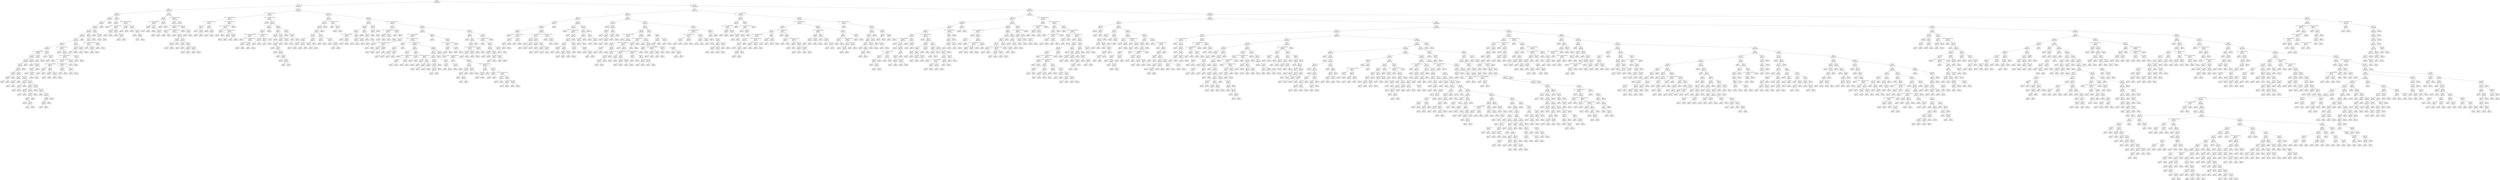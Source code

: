 digraph Tree {
node [shape=box, style="rounded", color="black", fontname=helvetica] ;
edge [fontname=helvetica] ;
0 [label="379 <= -5.4\ngini = 0.5\nsamples = 3357\nvalue = [2625, 2607]"] ;
1 [label="383 <= -5.1\ngini = 0.5\nsamples = 386\nvalue = [319, 275]"] ;
0 -> 1 [labeldistance=2.5, labelangle=45, headlabel="True"] ;
2 [label="38 <= 0.3\ngini = 0.5\nsamples = 166\nvalue = [122, 137]"] ;
1 -> 2 ;
3 [label="303 <= -4.2\ngini = 0.5\nsamples = 137\nvalue = [106, 104]"] ;
2 -> 3 ;
4 [label="190 <= 2.4\ngini = 0.5\nsamples = 122\nvalue = [87, 97]"] ;
3 -> 4 ;
5 [label="355 <= 1.3\ngini = 0.5\nsamples = 121\nvalue = [85, 97]"] ;
4 -> 5 ;
6 [label="55 <= -0.4\ngini = 0.5\nsamples = 119\nvalue = [85, 95]"] ;
5 -> 6 ;
7 [label="291 <= -5.8\ngini = 0.5\nsamples = 115\nvalue = [84, 91]"] ;
6 -> 7 ;
8 [label="268 <= -2.8\ngini = 0.5\nsamples = 109\nvalue = [77, 87]"] ;
7 -> 8 ;
9 [label="109 <= 0.2\ngini = 0.5\nsamples = 108\nvalue = [77, 86]"] ;
8 -> 9 ;
10 [label="23 <= -5.6\ngini = 0.5\nsamples = 104\nvalue = [74, 81]"] ;
9 -> 10 ;
11 [label="3 <= -5.7\ngini = 0.5\nsamples = 88\nvalue = [62, 70]"] ;
10 -> 11 ;
12 [label="300 <= -1.7014117331926443e+38\ngini = 0.5\nsamples = 85\nvalue = [61, 68]"] ;
11 -> 12 ;
13 [label="rain <= 1161.0\ngini = 0.5\nsamples = 83\nvalue = [59, 66]"] ;
12 -> 13 ;
14 [label="rain <= 806.0\ngini = 0.5\nsamples = 58\nvalue = [55, 33]"] ;
13 -> 14 ;
15 [label="rain <= 773.5\ngini = 0.5\nsamples = 52\nvalue = [48, 33]"] ;
14 -> 15 ;
16 [label="rain <= 35.5\ngini = 0.5\nsamples = 49\nvalue = [48, 29]"] ;
15 -> 16 ;
17 [label="rain <= 19.0\ngini = 0.5\nsamples = 8\nvalue = [6, 8]"] ;
16 -> 17 ;
18 [label="rain <= 12.5\ngini = 0.4\nsamples = 5\nvalue = [6, 2]"] ;
17 -> 18 ;
19 [label="gini = 0.5\nsamples = 2\nvalue = [2, 2]"] ;
18 -> 19 ;
20 [label="gini = 0.0\nsamples = 3\nvalue = [4, 0]"] ;
18 -> 20 ;
21 [label="gini = 0.0\nsamples = 3\nvalue = [0, 6]"] ;
17 -> 21 ;
22 [label="rain <= 115.0\ngini = 0.4\nsamples = 41\nvalue = [42, 21]"] ;
16 -> 22 ;
23 [label="rain <= 44.5\ngini = 0.1\nsamples = 12\nvalue = [18, 1]"] ;
22 -> 23 ;
24 [label="rain <= 40.0\ngini = 0.3\nsamples = 3\nvalue = [4, 1]"] ;
23 -> 24 ;
25 [label="gini = 0.0\nsamples = 1\nvalue = [2, 0]"] ;
24 -> 25 ;
26 [label="gini = 0.4\nsamples = 2\nvalue = [2, 1]"] ;
24 -> 26 ;
27 [label="gini = 0.0\nsamples = 9\nvalue = [14, 0]"] ;
23 -> 27 ;
28 [label="rain <= 186.5\ngini = 0.5\nsamples = 29\nvalue = [24, 20]"] ;
22 -> 28 ;
29 [label="rain <= 160.5\ngini = 0.2\nsamples = 6\nvalue = [1, 8]"] ;
28 -> 29 ;
30 [label="rain <= 133.0\ngini = 0.4\nsamples = 2\nvalue = [1, 2]"] ;
29 -> 30 ;
31 [label="gini = 0.0\nsamples = 1\nvalue = [0, 2]"] ;
30 -> 31 ;
32 [label="gini = 0.0\nsamples = 1\nvalue = [1, 0]"] ;
30 -> 32 ;
33 [label="gini = 0.0\nsamples = 4\nvalue = [0, 6]"] ;
29 -> 33 ;
34 [label="rain <= 464.0\ngini = 0.5\nsamples = 23\nvalue = [23, 12]"] ;
28 -> 34 ;
35 [label="rain <= 277.0\ngini = 0.3\nsamples = 12\nvalue = [15, 4]"] ;
34 -> 35 ;
36 [label="rain <= 236.5\ngini = 0.5\nsamples = 3\nvalue = [2, 2]"] ;
35 -> 36 ;
37 [label="gini = 0.0\nsamples = 2\nvalue = [2, 0]"] ;
36 -> 37 ;
38 [label="gini = 0.0\nsamples = 1\nvalue = [0, 2]"] ;
36 -> 38 ;
39 [label="rain <= 337.5\ngini = 0.2\nsamples = 9\nvalue = [13, 2]"] ;
35 -> 39 ;
40 [label="rain <= 326.5\ngini = 0.3\nsamples = 5\nvalue = [7, 2]"] ;
39 -> 40 ;
41 [label="rain <= 314.5\ngini = 0.2\nsamples = 4\nvalue = [7, 1]"] ;
40 -> 41 ;
42 [label="gini = 0.0\nsamples = 2\nvalue = [5, 0]"] ;
41 -> 42 ;
43 [label="rain <= 321.0\ngini = 0.4\nsamples = 2\nvalue = [2, 1]"] ;
41 -> 43 ;
44 [label="gini = 0.0\nsamples = 1\nvalue = [0, 1]"] ;
43 -> 44 ;
45 [label="gini = 0.0\nsamples = 1\nvalue = [2, 0]"] ;
43 -> 45 ;
46 [label="gini = 0.0\nsamples = 1\nvalue = [0, 1]"] ;
40 -> 46 ;
47 [label="gini = 0.0\nsamples = 4\nvalue = [6, 0]"] ;
39 -> 47 ;
48 [label="rain <= 512.5\ngini = 0.5\nsamples = 11\nvalue = [8, 8]"] ;
34 -> 48 ;
49 [label="gini = 0.0\nsamples = 2\nvalue = [0, 3]"] ;
48 -> 49 ;
50 [label="rain <= 568.5\ngini = 0.5\nsamples = 9\nvalue = [8, 5]"] ;
48 -> 50 ;
51 [label="gini = 0.0\nsamples = 2\nvalue = [3, 0]"] ;
50 -> 51 ;
52 [label="rain <= 716.0\ngini = 0.5\nsamples = 7\nvalue = [5, 5]"] ;
50 -> 52 ;
53 [label="rain <= 660.5\ngini = 0.4\nsamples = 5\nvalue = [2, 5]"] ;
52 -> 53 ;
54 [label="rain <= 605.0\ngini = 0.5\nsamples = 3\nvalue = [2, 2]"] ;
53 -> 54 ;
55 [label="gini = 0.0\nsamples = 1\nvalue = [0, 2]"] ;
54 -> 55 ;
56 [label="gini = 0.0\nsamples = 2\nvalue = [2, 0]"] ;
54 -> 56 ;
57 [label="gini = 0.0\nsamples = 2\nvalue = [0, 3]"] ;
53 -> 57 ;
58 [label="gini = 0.0\nsamples = 2\nvalue = [3, 0]"] ;
52 -> 58 ;
59 [label="gini = 0.0\nsamples = 3\nvalue = [0, 4]"] ;
15 -> 59 ;
60 [label="gini = 0.0\nsamples = 6\nvalue = [7, 0]"] ;
14 -> 60 ;
61 [label="rain <= 1856.5\ngini = 0.2\nsamples = 25\nvalue = [4, 33]"] ;
13 -> 61 ;
62 [label="gini = 0.0\nsamples = 10\nvalue = [0, 16]"] ;
61 -> 62 ;
63 [label="rain <= 2328.0\ngini = 0.3\nsamples = 15\nvalue = [4, 17]"] ;
61 -> 63 ;
64 [label="rain <= 2044.5\ngini = 0.4\nsamples = 5\nvalue = [4, 2]"] ;
63 -> 64 ;
65 [label="gini = 0.0\nsamples = 2\nvalue = [2, 0]"] ;
64 -> 65 ;
66 [label="rain <= 2238.5\ngini = 0.5\nsamples = 3\nvalue = [2, 2]"] ;
64 -> 66 ;
67 [label="gini = 0.0\nsamples = 2\nvalue = [0, 2]"] ;
66 -> 67 ;
68 [label="gini = 0.0\nsamples = 1\nvalue = [2, 0]"] ;
66 -> 68 ;
69 [label="gini = 0.0\nsamples = 10\nvalue = [0, 15]"] ;
63 -> 69 ;
70 [label="rain <= 335.0\ngini = 0.5\nsamples = 2\nvalue = [2, 2]"] ;
12 -> 70 ;
71 [label="gini = 0.0\nsamples = 1\nvalue = [0, 2]"] ;
70 -> 71 ;
72 [label="gini = 0.0\nsamples = 1\nvalue = [2, 0]"] ;
70 -> 72 ;
73 [label="220 <= -5.6\ngini = 0.4\nsamples = 3\nvalue = [1, 2]"] ;
11 -> 73 ;
74 [label="gini = 0.0\nsamples = 1\nvalue = [0, 1]"] ;
73 -> 74 ;
75 [label="rain <= 2746.0\ngini = 0.5\nsamples = 2\nvalue = [1, 1]"] ;
73 -> 75 ;
76 [label="gini = 0.0\nsamples = 1\nvalue = [1, 0]"] ;
75 -> 76 ;
77 [label="gini = 0.0\nsamples = 1\nvalue = [0, 1]"] ;
75 -> 77 ;
78 [label="103 <= -1.7014117331926443e+38\ngini = 0.5\nsamples = 16\nvalue = [12, 11]"] ;
10 -> 78 ;
79 [label="gini = 0.0\nsamples = 1\nvalue = [2, 0]"] ;
78 -> 79 ;
80 [label="165 <= 1.0\ngini = 0.5\nsamples = 15\nvalue = [10, 11]"] ;
78 -> 80 ;
81 [label="303 <= -1.7014117331926443e+38\ngini = 0.5\nsamples = 12\nvalue = [8, 8]"] ;
80 -> 81 ;
82 [label="260 <= -1.7014117331926443e+38\ngini = 0.5\nsamples = 10\nvalue = [6, 6]"] ;
81 -> 82 ;
83 [label="207 <= -1.7014117331926443e+38\ngini = 0.5\nsamples = 6\nvalue = [4, 4]"] ;
82 -> 83 ;
84 [label="rain <= 4736.0\ngini = 0.5\nsamples = 2\nvalue = [1, 1]"] ;
83 -> 84 ;
85 [label="gini = 0.0\nsamples = 1\nvalue = [1, 0]"] ;
84 -> 85 ;
86 [label="gini = 0.0\nsamples = 1\nvalue = [0, 1]"] ;
84 -> 86 ;
87 [label="151 <= -0.5\ngini = 0.5\nsamples = 4\nvalue = [3, 3]"] ;
83 -> 87 ;
88 [label="rain <= 2666.0\ngini = 0.5\nsamples = 2\nvalue = [1, 1]"] ;
87 -> 88 ;
89 [label="gini = 0.0\nsamples = 1\nvalue = [1, 0]"] ;
88 -> 89 ;
90 [label="gini = 0.0\nsamples = 1\nvalue = [0, 1]"] ;
88 -> 90 ;
91 [label="rain <= 749.0\ngini = 0.5\nsamples = 2\nvalue = [2, 2]"] ;
87 -> 91 ;
92 [label="gini = 0.0\nsamples = 1\nvalue = [2, 0]"] ;
91 -> 92 ;
93 [label="gini = 0.0\nsamples = 1\nvalue = [0, 2]"] ;
91 -> 93 ;
94 [label="34 <= -1.7014117331926443e+38\ngini = 0.5\nsamples = 4\nvalue = [2, 2]"] ;
82 -> 94 ;
95 [label="rain <= 833.0\ngini = 0.5\nsamples = 2\nvalue = [1, 1]"] ;
94 -> 95 ;
96 [label="gini = 0.0\nsamples = 1\nvalue = [1, 0]"] ;
95 -> 96 ;
97 [label="gini = 0.0\nsamples = 1\nvalue = [0, 1]"] ;
95 -> 97 ;
98 [label="rain <= 1951.0\ngini = 0.5\nsamples = 2\nvalue = [1, 1]"] ;
94 -> 98 ;
99 [label="gini = 0.0\nsamples = 1\nvalue = [1, 0]"] ;
98 -> 99 ;
100 [label="gini = 0.0\nsamples = 1\nvalue = [0, 1]"] ;
98 -> 100 ;
101 [label="rain <= 2513.0\ngini = 0.5\nsamples = 2\nvalue = [2, 2]"] ;
81 -> 101 ;
102 [label="gini = 0.0\nsamples = 1\nvalue = [2, 0]"] ;
101 -> 102 ;
103 [label="gini = 0.0\nsamples = 1\nvalue = [0, 2]"] ;
101 -> 103 ;
104 [label="rain <= 716.5\ngini = 0.5\nsamples = 3\nvalue = [2, 3]"] ;
80 -> 104 ;
105 [label="gini = 0.0\nsamples = 2\nvalue = [0, 3]"] ;
104 -> 105 ;
106 [label="gini = 0.0\nsamples = 1\nvalue = [2, 0]"] ;
104 -> 106 ;
107 [label="160 <= 1.9\ngini = 0.5\nsamples = 4\nvalue = [3, 5]"] ;
9 -> 107 ;
108 [label="rain <= 139.0\ngini = 0.5\nsamples = 2\nvalue = [2, 3]"] ;
107 -> 108 ;
109 [label="gini = 0.0\nsamples = 1\nvalue = [2, 0]"] ;
108 -> 109 ;
110 [label="gini = 0.0\nsamples = 1\nvalue = [0, 3]"] ;
108 -> 110 ;
111 [label="rain <= 130.5\ngini = 0.4\nsamples = 2\nvalue = [1, 2]"] ;
107 -> 111 ;
112 [label="gini = 0.0\nsamples = 1\nvalue = [1, 0]"] ;
111 -> 112 ;
113 [label="gini = 0.0\nsamples = 1\nvalue = [0, 2]"] ;
111 -> 113 ;
114 [label="gini = 0.0\nsamples = 1\nvalue = [0, 1]"] ;
8 -> 114 ;
115 [label="346 <= -5.6\ngini = 0.5\nsamples = 6\nvalue = [7, 4]"] ;
7 -> 115 ;
116 [label="67 <= -2.4\ngini = 0.4\nsamples = 5\nvalue = [7, 3]"] ;
115 -> 116 ;
117 [label="171 <= -1.7014117331926443e+38\ngini = 0.3\nsamples = 3\nvalue = [4, 1]"] ;
116 -> 117 ;
118 [label="gini = 0.0\nsamples = 1\nvalue = [1, 0]"] ;
117 -> 118 ;
119 [label="rain <= 2813.0\ngini = 0.4\nsamples = 2\nvalue = [3, 1]"] ;
117 -> 119 ;
120 [label="gini = 0.0\nsamples = 1\nvalue = [3, 0]"] ;
119 -> 120 ;
121 [label="gini = 0.0\nsamples = 1\nvalue = [0, 1]"] ;
119 -> 121 ;
122 [label="rain <= 878.0\ngini = 0.5\nsamples = 2\nvalue = [3, 2]"] ;
116 -> 122 ;
123 [label="gini = 0.0\nsamples = 1\nvalue = [0, 2]"] ;
122 -> 123 ;
124 [label="gini = 0.0\nsamples = 1\nvalue = [3, 0]"] ;
122 -> 124 ;
125 [label="gini = 0.0\nsamples = 1\nvalue = [0, 1]"] ;
115 -> 125 ;
126 [label="202 <= 0.1\ngini = 0.3\nsamples = 4\nvalue = [1, 4]"] ;
6 -> 126 ;
127 [label="gini = 0.0\nsamples = 2\nvalue = [0, 2]"] ;
126 -> 127 ;
128 [label="rain <= 2957.5\ngini = 0.4\nsamples = 2\nvalue = [1, 2]"] ;
126 -> 128 ;
129 [label="gini = 0.0\nsamples = 1\nvalue = [1, 0]"] ;
128 -> 129 ;
130 [label="gini = 0.0\nsamples = 1\nvalue = [0, 2]"] ;
128 -> 130 ;
131 [label="gini = 0.0\nsamples = 2\nvalue = [0, 2]"] ;
5 -> 131 ;
132 [label="gini = 0.0\nsamples = 1\nvalue = [2, 0]"] ;
4 -> 132 ;
133 [label="175 <= -0.1\ngini = 0.4\nsamples = 15\nvalue = [19, 7]"] ;
3 -> 133 ;
134 [label="100 <= -1.7\ngini = 0.2\nsamples = 9\nvalue = [15, 2]"] ;
133 -> 134 ;
135 [label="gini = 0.0\nsamples = 4\nvalue = [8, 0]"] ;
134 -> 135 ;
136 [label="196 <= -1.7014117331926443e+38\ngini = 0.3\nsamples = 5\nvalue = [7, 2]"] ;
134 -> 136 ;
137 [label="rain <= 833.0\ngini = 0.4\nsamples = 2\nvalue = [2, 1]"] ;
136 -> 137 ;
138 [label="gini = 0.0\nsamples = 1\nvalue = [0, 1]"] ;
137 -> 138 ;
139 [label="gini = 0.0\nsamples = 1\nvalue = [2, 0]"] ;
137 -> 139 ;
140 [label="256 <= 0.0\ngini = 0.3\nsamples = 3\nvalue = [5, 1]"] ;
136 -> 140 ;
141 [label="gini = 0.0\nsamples = 1\nvalue = [1, 0]"] ;
140 -> 141 ;
142 [label="rain <= 529.0\ngini = 0.3\nsamples = 2\nvalue = [4, 1]"] ;
140 -> 142 ;
143 [label="gini = 0.0\nsamples = 1\nvalue = [4, 0]"] ;
142 -> 143 ;
144 [label="gini = 0.0\nsamples = 1\nvalue = [0, 1]"] ;
142 -> 144 ;
145 [label="388 <= -1.7014117331926443e+38\ngini = 0.5\nsamples = 6\nvalue = [4, 5]"] ;
133 -> 145 ;
146 [label="rain <= 1417.5\ngini = 0.5\nsamples = 2\nvalue = [1, 1]"] ;
145 -> 146 ;
147 [label="gini = 0.0\nsamples = 1\nvalue = [1, 0]"] ;
146 -> 147 ;
148 [label="gini = 0.0\nsamples = 1\nvalue = [0, 1]"] ;
146 -> 148 ;
149 [label="rain <= 85.5\ngini = 0.5\nsamples = 4\nvalue = [3, 4]"] ;
145 -> 149 ;
150 [label="gini = 0.0\nsamples = 1\nvalue = [2, 0]"] ;
149 -> 150 ;
151 [label="rain <= 136.5\ngini = 0.3\nsamples = 3\nvalue = [1, 4]"] ;
149 -> 151 ;
152 [label="gini = 0.0\nsamples = 1\nvalue = [0, 2]"] ;
151 -> 152 ;
153 [label="rain <= 307.0\ngini = 0.4\nsamples = 2\nvalue = [1, 2]"] ;
151 -> 153 ;
154 [label="gini = 0.0\nsamples = 1\nvalue = [1, 0]"] ;
153 -> 154 ;
155 [label="gini = 0.0\nsamples = 1\nvalue = [0, 2]"] ;
153 -> 155 ;
156 [label="38 <= 1.5\ngini = 0.4\nsamples = 29\nvalue = [16, 33]"] ;
2 -> 156 ;
157 [label="215 <= 1.4\ngini = 0.2\nsamples = 11\nvalue = [3, 19]"] ;
156 -> 157 ;
158 [label="10 <= -1.7014117331926443e+38\ngini = 0.2\nsamples = 9\nvalue = [2, 18]"] ;
157 -> 158 ;
159 [label="rain <= 653.5\ngini = 0.4\nsamples = 2\nvalue = [1, 2]"] ;
158 -> 159 ;
160 [label="gini = 0.0\nsamples = 1\nvalue = [1, 0]"] ;
159 -> 160 ;
161 [label="gini = 0.0\nsamples = 1\nvalue = [0, 2]"] ;
159 -> 161 ;
162 [label="205 <= 1.2\ngini = 0.1\nsamples = 7\nvalue = [1, 16]"] ;
158 -> 162 ;
163 [label="gini = 0.0\nsamples = 5\nvalue = [0, 13]"] ;
162 -> 163 ;
164 [label="rain <= 228.0\ngini = 0.4\nsamples = 2\nvalue = [1, 3]"] ;
162 -> 164 ;
165 [label="gini = 0.0\nsamples = 1\nvalue = [1, 0]"] ;
164 -> 165 ;
166 [label="gini = 0.0\nsamples = 1\nvalue = [0, 3]"] ;
164 -> 166 ;
167 [label="rain <= 446.5\ngini = 0.5\nsamples = 2\nvalue = [1, 1]"] ;
157 -> 167 ;
168 [label="gini = 0.0\nsamples = 1\nvalue = [0, 1]"] ;
167 -> 168 ;
169 [label="gini = 0.0\nsamples = 1\nvalue = [1, 0]"] ;
167 -> 169 ;
170 [label="339 <= -1.7014117331926443e+38\ngini = 0.5\nsamples = 18\nvalue = [13, 14]"] ;
156 -> 170 ;
171 [label="238 <= 2.1\ngini = 0.5\nsamples = 17\nvalue = [11, 14]"] ;
170 -> 171 ;
172 [label="11 <= -1.7014117331926443e+38\ngini = 0.5\nsamples = 13\nvalue = [10, 10]"] ;
171 -> 172 ;
173 [label="rain <= 48.0\ngini = 0.4\nsamples = 2\nvalue = [1, 2]"] ;
172 -> 173 ;
174 [label="gini = 0.0\nsamples = 1\nvalue = [1, 0]"] ;
173 -> 174 ;
175 [label="gini = 0.0\nsamples = 1\nvalue = [0, 2]"] ;
173 -> 175 ;
176 [label="159 <= -1.7014117331926443e+38\ngini = 0.5\nsamples = 11\nvalue = [9, 8]"] ;
172 -> 176 ;
177 [label="gini = 0.0\nsamples = 1\nvalue = [1, 0]"] ;
176 -> 177 ;
178 [label="29 <= 2.0\ngini = 0.5\nsamples = 10\nvalue = [8, 8]"] ;
176 -> 178 ;
179 [label="rain <= 260.0\ngini = 0.5\nsamples = 4\nvalue = [3, 2]"] ;
178 -> 179 ;
180 [label="rain <= 59.5\ngini = 0.4\nsamples = 3\nvalue = [1, 2]"] ;
179 -> 180 ;
181 [label="gini = 0.0\nsamples = 1\nvalue = [1, 0]"] ;
180 -> 181 ;
182 [label="gini = 0.0\nsamples = 2\nvalue = [0, 2]"] ;
180 -> 182 ;
183 [label="gini = 0.0\nsamples = 1\nvalue = [2, 0]"] ;
179 -> 183 ;
184 [label="77 <= 8.7\ngini = 0.5\nsamples = 6\nvalue = [5, 6]"] ;
178 -> 184 ;
185 [label="rain <= 2411.0\ngini = 0.5\nsamples = 2\nvalue = [2, 3]"] ;
184 -> 185 ;
186 [label="gini = 0.0\nsamples = 1\nvalue = [2, 0]"] ;
185 -> 186 ;
187 [label="gini = 0.0\nsamples = 1\nvalue = [0, 3]"] ;
185 -> 187 ;
188 [label="62 <= 21.8\ngini = 0.5\nsamples = 4\nvalue = [3, 3]"] ;
184 -> 188 ;
189 [label="rain <= 566.5\ngini = 0.5\nsamples = 2\nvalue = [2, 2]"] ;
188 -> 189 ;
190 [label="gini = 0.0\nsamples = 1\nvalue = [0, 2]"] ;
189 -> 190 ;
191 [label="gini = 0.0\nsamples = 1\nvalue = [2, 0]"] ;
189 -> 191 ;
192 [label="rain <= 409.5\ngini = 0.5\nsamples = 2\nvalue = [1, 1]"] ;
188 -> 192 ;
193 [label="gini = 0.0\nsamples = 1\nvalue = [1, 0]"] ;
192 -> 193 ;
194 [label="gini = 0.0\nsamples = 1\nvalue = [0, 1]"] ;
192 -> 194 ;
195 [label="209 <= 14.1\ngini = 0.3\nsamples = 4\nvalue = [1, 4]"] ;
171 -> 195 ;
196 [label="gini = 0.0\nsamples = 2\nvalue = [0, 2]"] ;
195 -> 196 ;
197 [label="rain <= 771.5\ngini = 0.4\nsamples = 2\nvalue = [1, 2]"] ;
195 -> 197 ;
198 [label="gini = 0.0\nsamples = 1\nvalue = [1, 0]"] ;
197 -> 198 ;
199 [label="gini = 0.0\nsamples = 1\nvalue = [0, 2]"] ;
197 -> 199 ;
200 [label="gini = 0.0\nsamples = 1\nvalue = [2, 0]"] ;
170 -> 200 ;
201 [label="210 <= -1.5\ngini = 0.5\nsamples = 220\nvalue = [197, 138]"] ;
1 -> 201 ;
202 [label="122 <= -1.7014117331926443e+38\ngini = 0.4\nsamples = 54\nvalue = [66, 26]"] ;
201 -> 202 ;
203 [label="56 <= -1.7014117331926443e+38\ngini = 0.5\nsamples = 14\nvalue = [16, 12]"] ;
202 -> 203 ;
204 [label="306 <= -1.7014117331926443e+38\ngini = 0.4\nsamples = 7\nvalue = [11, 5]"] ;
203 -> 204 ;
205 [label="380 <= 0.5\ngini = 0.5\nsamples = 3\nvalue = [4, 4]"] ;
204 -> 205 ;
206 [label="gini = 0.0\nsamples = 1\nvalue = [0, 1]"] ;
205 -> 206 ;
207 [label="rain <= 86.0\ngini = 0.5\nsamples = 2\nvalue = [4, 3]"] ;
205 -> 207 ;
208 [label="gini = 0.0\nsamples = 1\nvalue = [4, 0]"] ;
207 -> 208 ;
209 [label="gini = 0.0\nsamples = 1\nvalue = [0, 3]"] ;
207 -> 209 ;
210 [label="322 <= 1.9\ngini = 0.2\nsamples = 4\nvalue = [7, 1]"] ;
204 -> 210 ;
211 [label="gini = 0.0\nsamples = 2\nvalue = [3, 0]"] ;
210 -> 211 ;
212 [label="rain <= 56.5\ngini = 0.3\nsamples = 2\nvalue = [4, 1]"] ;
210 -> 212 ;
213 [label="gini = 0.0\nsamples = 1\nvalue = [4, 0]"] ;
212 -> 213 ;
214 [label="gini = 0.0\nsamples = 1\nvalue = [0, 1]"] ;
212 -> 214 ;
215 [label="128 <= -1.7014117331926443e+38\ngini = 0.5\nsamples = 7\nvalue = [5, 7]"] ;
203 -> 215 ;
216 [label="286 <= -1.7014117331926443e+38\ngini = 0.5\nsamples = 6\nvalue = [5, 6]"] ;
215 -> 216 ;
217 [label="rain <= 731.0\ngini = 0.4\nsamples = 2\nvalue = [1, 2]"] ;
216 -> 217 ;
218 [label="gini = 0.0\nsamples = 1\nvalue = [1, 0]"] ;
217 -> 218 ;
219 [label="gini = 0.0\nsamples = 1\nvalue = [0, 2]"] ;
217 -> 219 ;
220 [label="104 <= -1.7014117331926443e+38\ngini = 0.5\nsamples = 4\nvalue = [4, 4]"] ;
216 -> 220 ;
221 [label="rain <= 343.5\ngini = 0.5\nsamples = 2\nvalue = [2, 2]"] ;
220 -> 221 ;
222 [label="gini = 0.0\nsamples = 1\nvalue = [2, 0]"] ;
221 -> 222 ;
223 [label="gini = 0.0\nsamples = 1\nvalue = [0, 2]"] ;
221 -> 223 ;
224 [label="rain <= 204.5\ngini = 0.5\nsamples = 2\nvalue = [2, 2]"] ;
220 -> 224 ;
225 [label="gini = 0.0\nsamples = 1\nvalue = [0, 2]"] ;
224 -> 225 ;
226 [label="gini = 0.0\nsamples = 1\nvalue = [2, 0]"] ;
224 -> 226 ;
227 [label="gini = 0.0\nsamples = 1\nvalue = [0, 1]"] ;
215 -> 227 ;
228 [label="180 <= -1.7014117331926443e+38\ngini = 0.3\nsamples = 40\nvalue = [50, 14]"] ;
202 -> 228 ;
229 [label="gini = 0.0\nsamples = 2\nvalue = [0, 2]"] ;
228 -> 229 ;
230 [label="247 <= -0.3\ngini = 0.3\nsamples = 38\nvalue = [50, 12]"] ;
228 -> 230 ;
231 [label="39 <= -3.6\ngini = 0.2\nsamples = 21\nvalue = [35, 4]"] ;
230 -> 231 ;
232 [label="152 <= -5.1\ngini = 0.4\nsamples = 11\nvalue = [13, 4]"] ;
231 -> 232 ;
233 [label="206 <= -1.7014117331926443e+38\ngini = 0.3\nsamples = 7\nvalue = [11, 2]"] ;
232 -> 233 ;
234 [label="gini = 0.0\nsamples = 2\nvalue = [3, 0]"] ;
233 -> 234 ;
235 [label="176 <= -1.7014117331926443e+38\ngini = 0.3\nsamples = 5\nvalue = [8, 2]"] ;
233 -> 235 ;
236 [label="rain <= 1985.5\ngini = 0.3\nsamples = 3\nvalue = [4, 1]"] ;
235 -> 236 ;
237 [label="gini = 0.0\nsamples = 2\nvalue = [4, 0]"] ;
236 -> 237 ;
238 [label="gini = 0.0\nsamples = 1\nvalue = [0, 1]"] ;
236 -> 238 ;
239 [label="rain <= 2549.0\ngini = 0.3\nsamples = 2\nvalue = [4, 1]"] ;
235 -> 239 ;
240 [label="gini = 0.0\nsamples = 1\nvalue = [4, 0]"] ;
239 -> 240 ;
241 [label="gini = 0.0\nsamples = 1\nvalue = [0, 1]"] ;
239 -> 241 ;
242 [label="18 <= -1.7014117331926443e+38\ngini = 0.5\nsamples = 4\nvalue = [2, 2]"] ;
232 -> 242 ;
243 [label="rain <= 545.0\ngini = 0.5\nsamples = 2\nvalue = [1, 1]"] ;
242 -> 243 ;
244 [label="gini = 0.0\nsamples = 1\nvalue = [1, 0]"] ;
243 -> 244 ;
245 [label="gini = 0.0\nsamples = 1\nvalue = [0, 1]"] ;
243 -> 245 ;
246 [label="rain <= 1368.0\ngini = 0.5\nsamples = 2\nvalue = [1, 1]"] ;
242 -> 246 ;
247 [label="gini = 0.0\nsamples = 1\nvalue = [1, 0]"] ;
246 -> 247 ;
248 [label="gini = 0.0\nsamples = 1\nvalue = [0, 1]"] ;
246 -> 248 ;
249 [label="gini = 0.0\nsamples = 10\nvalue = [22, 0]"] ;
231 -> 249 ;
250 [label="318 <= 1.8\ngini = 0.5\nsamples = 17\nvalue = [15, 8]"] ;
230 -> 250 ;
251 [label="61 <= -1.3\ngini = 0.5\nsamples = 12\nvalue = [7, 7]"] ;
250 -> 251 ;
252 [label="rain <= 291.5\ngini = 0.4\nsamples = 3\nvalue = [1, 2]"] ;
251 -> 252 ;
253 [label="gini = 0.0\nsamples = 1\nvalue = [1, 0]"] ;
252 -> 253 ;
254 [label="gini = 0.0\nsamples = 2\nvalue = [0, 2]"] ;
252 -> 254 ;
255 [label="43 <= 6.2\ngini = 0.5\nsamples = 9\nvalue = [6, 5]"] ;
251 -> 255 ;
256 [label="rain <= 579.5\ngini = 0.5\nsamples = 7\nvalue = [5, 4]"] ;
255 -> 256 ;
257 [label="rain <= 110.0\ngini = 0.5\nsamples = 6\nvalue = [3, 4]"] ;
256 -> 257 ;
258 [label="gini = 0.0\nsamples = 1\nvalue = [1, 0]"] ;
257 -> 258 ;
259 [label="rain <= 207.5\ngini = 0.4\nsamples = 5\nvalue = [2, 4]"] ;
257 -> 259 ;
260 [label="gini = 0.0\nsamples = 1\nvalue = [0, 2]"] ;
259 -> 260 ;
261 [label="rain <= 227.5\ngini = 0.5\nsamples = 4\nvalue = [2, 2]"] ;
259 -> 261 ;
262 [label="gini = 0.0\nsamples = 1\nvalue = [1, 0]"] ;
261 -> 262 ;
263 [label="rain <= 259.0\ngini = 0.4\nsamples = 3\nvalue = [1, 2]"] ;
261 -> 263 ;
264 [label="gini = 0.0\nsamples = 1\nvalue = [0, 1]"] ;
263 -> 264 ;
265 [label="rain <= 381.5\ngini = 0.5\nsamples = 2\nvalue = [1, 1]"] ;
263 -> 265 ;
266 [label="gini = 0.0\nsamples = 1\nvalue = [1, 0]"] ;
265 -> 266 ;
267 [label="gini = 0.0\nsamples = 1\nvalue = [0, 1]"] ;
265 -> 267 ;
268 [label="gini = 0.0\nsamples = 1\nvalue = [2, 0]"] ;
256 -> 268 ;
269 [label="rain <= 1321.0\ngini = 0.5\nsamples = 2\nvalue = [1, 1]"] ;
255 -> 269 ;
270 [label="gini = 0.0\nsamples = 1\nvalue = [1, 0]"] ;
269 -> 270 ;
271 [label="gini = 0.0\nsamples = 1\nvalue = [0, 1]"] ;
269 -> 271 ;
272 [label="89 <= 19.5\ngini = 0.2\nsamples = 5\nvalue = [8, 1]"] ;
250 -> 272 ;
273 [label="gini = 0.0\nsamples = 3\nvalue = [5, 0]"] ;
272 -> 273 ;
274 [label="rain <= 1079.0\ngini = 0.4\nsamples = 2\nvalue = [3, 1]"] ;
272 -> 274 ;
275 [label="gini = 0.0\nsamples = 1\nvalue = [0, 1]"] ;
274 -> 275 ;
276 [label="gini = 0.0\nsamples = 1\nvalue = [3, 0]"] ;
274 -> 276 ;
277 [label="18 <= -1.3\ngini = 0.5\nsamples = 166\nvalue = [131, 112]"] ;
201 -> 277 ;
278 [label="57 <= 0.4\ngini = 0.5\nsamples = 25\nvalue = [13, 23]"] ;
277 -> 278 ;
279 [label="110 <= -0.6\ngini = 0.4\nsamples = 21\nvalue = [8, 22]"] ;
278 -> 279 ;
280 [label="64 <= -1.2\ngini = 0.5\nsamples = 15\nvalue = [8, 13]"] ;
279 -> 280 ;
281 [label="167 <= -1.4\ngini = 0.5\nsamples = 14\nvalue = [7, 13]"] ;
280 -> 281 ;
282 [label="337 <= -1.8\ngini = 0.4\nsamples = 9\nvalue = [4, 10]"] ;
281 -> 282 ;
283 [label="247 <= -1.4\ngini = 0.4\nsamples = 4\nvalue = [2, 4]"] ;
282 -> 283 ;
284 [label="rain <= 1639.0\ngini = 0.4\nsamples = 2\nvalue = [1, 2]"] ;
283 -> 284 ;
285 [label="gini = 0.0\nsamples = 1\nvalue = [1, 0]"] ;
284 -> 285 ;
286 [label="gini = 0.0\nsamples = 1\nvalue = [0, 2]"] ;
284 -> 286 ;
287 [label="rain <= 1975.5\ngini = 0.4\nsamples = 2\nvalue = [1, 2]"] ;
283 -> 287 ;
288 [label="gini = 0.0\nsamples = 1\nvalue = [0, 2]"] ;
287 -> 288 ;
289 [label="gini = 0.0\nsamples = 1\nvalue = [1, 0]"] ;
287 -> 289 ;
290 [label="rain <= 828.0\ngini = 0.4\nsamples = 5\nvalue = [2, 6]"] ;
282 -> 290 ;
291 [label="rain <= 198.0\ngini = 0.4\nsamples = 3\nvalue = [2, 1]"] ;
290 -> 291 ;
292 [label="gini = 0.0\nsamples = 1\nvalue = [0, 1]"] ;
291 -> 292 ;
293 [label="gini = 0.0\nsamples = 2\nvalue = [2, 0]"] ;
291 -> 293 ;
294 [label="gini = 0.0\nsamples = 2\nvalue = [0, 5]"] ;
290 -> 294 ;
295 [label="60 <= -1.1\ngini = 0.5\nsamples = 5\nvalue = [3, 3]"] ;
281 -> 295 ;
296 [label="rain <= 56.0\ngini = 0.5\nsamples = 2\nvalue = [1, 1]"] ;
295 -> 296 ;
297 [label="gini = 0.0\nsamples = 1\nvalue = [1, 0]"] ;
296 -> 297 ;
298 [label="gini = 0.0\nsamples = 1\nvalue = [0, 1]"] ;
296 -> 298 ;
299 [label="rain <= 1046.5\ngini = 0.5\nsamples = 3\nvalue = [2, 2]"] ;
295 -> 299 ;
300 [label="gini = 0.0\nsamples = 1\nvalue = [0, 1]"] ;
299 -> 300 ;
301 [label="rain <= 1642.5\ngini = 0.4\nsamples = 2\nvalue = [2, 1]"] ;
299 -> 301 ;
302 [label="gini = 0.0\nsamples = 1\nvalue = [2, 0]"] ;
301 -> 302 ;
303 [label="gini = 0.0\nsamples = 1\nvalue = [0, 1]"] ;
301 -> 303 ;
304 [label="gini = 0.0\nsamples = 1\nvalue = [1, 0]"] ;
280 -> 304 ;
305 [label="gini = 0.0\nsamples = 6\nvalue = [0, 9]"] ;
279 -> 305 ;
306 [label="19 <= -1.7014117331926443e+38\ngini = 0.3\nsamples = 4\nvalue = [5, 1]"] ;
278 -> 306 ;
307 [label="gini = 0.0\nsamples = 2\nvalue = [2, 0]"] ;
306 -> 307 ;
308 [label="rain <= 1734.0\ngini = 0.4\nsamples = 2\nvalue = [3, 1]"] ;
306 -> 308 ;
309 [label="gini = 0.0\nsamples = 1\nvalue = [3, 0]"] ;
308 -> 309 ;
310 [label="gini = 0.0\nsamples = 1\nvalue = [0, 1]"] ;
308 -> 310 ;
311 [label="128 <= -1.2\ngini = 0.5\nsamples = 141\nvalue = [118, 89]"] ;
277 -> 311 ;
312 [label="225 <= 11.9\ngini = 0.4\nsamples = 17\nvalue = [21, 7]"] ;
311 -> 312 ;
313 [label="109 <= -1.4\ngini = 0.3\nsamples = 14\nvalue = [20, 5]"] ;
312 -> 313 ;
314 [label="185 <= -1.1\ngini = 0.5\nsamples = 7\nvalue = [7, 4]"] ;
313 -> 314 ;
315 [label="108 <= -1.7014117331926443e+38\ngini = 0.3\nsamples = 3\nvalue = [4, 1]"] ;
314 -> 315 ;
316 [label="gini = 0.0\nsamples = 1\nvalue = [1, 0]"] ;
315 -> 316 ;
317 [label="rain <= 532.5\ngini = 0.4\nsamples = 2\nvalue = [3, 1]"] ;
315 -> 317 ;
318 [label="gini = 0.0\nsamples = 1\nvalue = [0, 1]"] ;
317 -> 318 ;
319 [label="gini = 0.0\nsamples = 1\nvalue = [3, 0]"] ;
317 -> 319 ;
320 [label="7 <= -0.2\ngini = 0.5\nsamples = 4\nvalue = [3, 3]"] ;
314 -> 320 ;
321 [label="rain <= 136.0\ngini = 0.5\nsamples = 2\nvalue = [1, 1]"] ;
320 -> 321 ;
322 [label="gini = 0.0\nsamples = 1\nvalue = [0, 1]"] ;
321 -> 322 ;
323 [label="gini = 0.0\nsamples = 1\nvalue = [1, 0]"] ;
321 -> 323 ;
324 [label="rain <= 339.5\ngini = 0.5\nsamples = 2\nvalue = [2, 2]"] ;
320 -> 324 ;
325 [label="gini = 0.0\nsamples = 1\nvalue = [2, 0]"] ;
324 -> 325 ;
326 [label="gini = 0.0\nsamples = 1\nvalue = [0, 2]"] ;
324 -> 326 ;
327 [label="146 <= 4.7\ngini = 0.1\nsamples = 7\nvalue = [13, 1]"] ;
313 -> 327 ;
328 [label="gini = 0.0\nsamples = 4\nvalue = [9, 0]"] ;
327 -> 328 ;
329 [label="rain <= 1671.0\ngini = 0.3\nsamples = 3\nvalue = [4, 1]"] ;
327 -> 329 ;
330 [label="gini = 0.0\nsamples = 2\nvalue = [4, 0]"] ;
329 -> 330 ;
331 [label="gini = 0.0\nsamples = 1\nvalue = [0, 1]"] ;
329 -> 331 ;
332 [label="29 <= 25.8\ngini = 0.4\nsamples = 3\nvalue = [1, 2]"] ;
312 -> 332 ;
333 [label="rain <= 416.0\ngini = 0.5\nsamples = 2\nvalue = [1, 1]"] ;
332 -> 333 ;
334 [label="gini = 0.0\nsamples = 1\nvalue = [0, 1]"] ;
333 -> 334 ;
335 [label="gini = 0.0\nsamples = 1\nvalue = [1, 0]"] ;
333 -> 335 ;
336 [label="gini = 0.0\nsamples = 1\nvalue = [0, 1]"] ;
332 -> 336 ;
337 [label="263 <= -1.7014117331926443e+38\ngini = 0.5\nsamples = 124\nvalue = [97, 82]"] ;
311 -> 337 ;
338 [label="214 <= 7.1\ngini = 0.4\nsamples = 10\nvalue = [3, 10]"] ;
337 -> 338 ;
339 [label="139 <= -1.7014117331926443e+38\ngini = 0.3\nsamples = 8\nvalue = [2, 9]"] ;
338 -> 339 ;
340 [label="rain <= 635.5\ngini = 0.3\nsamples = 4\nvalue = [1, 4]"] ;
339 -> 340 ;
341 [label="gini = 0.0\nsamples = 3\nvalue = [0, 4]"] ;
340 -> 341 ;
342 [label="gini = 0.0\nsamples = 1\nvalue = [1, 0]"] ;
340 -> 342 ;
343 [label="rain <= 127.0\ngini = 0.3\nsamples = 4\nvalue = [1, 5]"] ;
339 -> 343 ;
344 [label="gini = 0.0\nsamples = 1\nvalue = [1, 0]"] ;
343 -> 344 ;
345 [label="gini = 0.0\nsamples = 3\nvalue = [0, 5]"] ;
343 -> 345 ;
346 [label="rain <= 396.0\ngini = 0.5\nsamples = 2\nvalue = [1, 1]"] ;
338 -> 346 ;
347 [label="gini = 0.0\nsamples = 1\nvalue = [1, 0]"] ;
346 -> 347 ;
348 [label="gini = 0.0\nsamples = 1\nvalue = [0, 1]"] ;
346 -> 348 ;
349 [label="376 <= 2.2\ngini = 0.5\nsamples = 114\nvalue = [94, 72]"] ;
337 -> 349 ;
350 [label="40 <= 3.0\ngini = 0.5\nsamples = 88\nvalue = [67, 61]"] ;
349 -> 350 ;
351 [label="234 <= -1.7014117331926443e+38\ngini = 0.5\nsamples = 81\nvalue = [65, 53]"] ;
350 -> 351 ;
352 [label="244 <= -0.0\ngini = 0.5\nsamples = 9\nvalue = [5, 8]"] ;
351 -> 352 ;
353 [label="rain <= 85.0\ngini = 0.5\nsamples = 2\nvalue = [1, 1]"] ;
352 -> 353 ;
354 [label="gini = 0.0\nsamples = 1\nvalue = [1, 0]"] ;
353 -> 354 ;
355 [label="gini = 0.0\nsamples = 1\nvalue = [0, 1]"] ;
353 -> 355 ;
356 [label="161 <= -1.7014117331926443e+38\ngini = 0.5\nsamples = 7\nvalue = [4, 7]"] ;
352 -> 356 ;
357 [label="rain <= 651.0\ngini = 0.4\nsamples = 3\nvalue = [1, 2]"] ;
356 -> 357 ;
358 [label="gini = 0.0\nsamples = 1\nvalue = [1, 0]"] ;
357 -> 358 ;
359 [label="gini = 0.0\nsamples = 2\nvalue = [0, 2]"] ;
357 -> 359 ;
360 [label="rain <= 5062.5\ngini = 0.5\nsamples = 4\nvalue = [3, 5]"] ;
356 -> 360 ;
361 [label="gini = 0.0\nsamples = 2\nvalue = [3, 0]"] ;
360 -> 361 ;
362 [label="gini = 0.0\nsamples = 2\nvalue = [0, 5]"] ;
360 -> 362 ;
363 [label="199 <= -1.7014117331926443e+38\ngini = 0.5\nsamples = 72\nvalue = [60, 45]"] ;
351 -> 363 ;
364 [label="246 <= 1.3\ngini = 0.3\nsamples = 6\nvalue = [7, 2]"] ;
363 -> 364 ;
365 [label="212 <= -0.0\ngini = 0.5\nsamples = 4\nvalue = [3, 2]"] ;
364 -> 365 ;
366 [label="rain <= 954.0\ngini = 0.4\nsamples = 2\nvalue = [2, 1]"] ;
365 -> 366 ;
367 [label="gini = 0.0\nsamples = 1\nvalue = [2, 0]"] ;
366 -> 367 ;
368 [label="gini = 0.0\nsamples = 1\nvalue = [0, 1]"] ;
366 -> 368 ;
369 [label="rain <= 735.5\ngini = 0.5\nsamples = 2\nvalue = [1, 1]"] ;
365 -> 369 ;
370 [label="gini = 0.0\nsamples = 1\nvalue = [1, 0]"] ;
369 -> 370 ;
371 [label="gini = 0.0\nsamples = 1\nvalue = [0, 1]"] ;
369 -> 371 ;
372 [label="gini = 0.0\nsamples = 2\nvalue = [4, 0]"] ;
364 -> 372 ;
373 [label="314 <= -1.7014117331926443e+38\ngini = 0.5\nsamples = 66\nvalue = [53, 43]"] ;
363 -> 373 ;
374 [label="132 <= 0.1\ngini = 0.5\nsamples = 14\nvalue = [8, 12]"] ;
373 -> 374 ;
375 [label="362 <= -0.0\ngini = 0.4\nsamples = 5\nvalue = [2, 5]"] ;
374 -> 375 ;
376 [label="gini = 0.0\nsamples = 1\nvalue = [0, 1]"] ;
375 -> 376 ;
377 [label="153 <= -1.7014117331926443e+38\ngini = 0.4\nsamples = 4\nvalue = [2, 4]"] ;
375 -> 377 ;
378 [label="rain <= 618.0\ngini = 0.4\nsamples = 2\nvalue = [1, 2]"] ;
377 -> 378 ;
379 [label="gini = 0.0\nsamples = 1\nvalue = [1, 0]"] ;
378 -> 379 ;
380 [label="gini = 0.0\nsamples = 1\nvalue = [0, 2]"] ;
378 -> 380 ;
381 [label="rain <= 179.0\ngini = 0.4\nsamples = 2\nvalue = [1, 2]"] ;
377 -> 381 ;
382 [label="gini = 0.0\nsamples = 1\nvalue = [1, 0]"] ;
381 -> 382 ;
383 [label="gini = 0.0\nsamples = 1\nvalue = [0, 2]"] ;
381 -> 383 ;
384 [label="144 <= 1.1\ngini = 0.5\nsamples = 9\nvalue = [6, 7]"] ;
374 -> 384 ;
385 [label="rain <= 222.5\ngini = 0.5\nsamples = 3\nvalue = [2, 3]"] ;
384 -> 385 ;
386 [label="gini = 0.0\nsamples = 1\nvalue = [2, 0]"] ;
385 -> 386 ;
387 [label="gini = 0.0\nsamples = 2\nvalue = [0, 3]"] ;
385 -> 387 ;
388 [label="81 <= -1.7014117331926443e+38\ngini = 0.5\nsamples = 6\nvalue = [4, 4]"] ;
384 -> 388 ;
389 [label="rain <= 175.0\ngini = 0.5\nsamples = 2\nvalue = [2, 2]"] ;
388 -> 389 ;
390 [label="gini = 0.0\nsamples = 1\nvalue = [0, 2]"] ;
389 -> 390 ;
391 [label="gini = 0.0\nsamples = 1\nvalue = [2, 0]"] ;
389 -> 391 ;
392 [label="1 <= 0.5\ngini = 0.5\nsamples = 4\nvalue = [2, 2]"] ;
388 -> 392 ;
393 [label="rain <= 116.5\ngini = 0.5\nsamples = 2\nvalue = [1, 1]"] ;
392 -> 393 ;
394 [label="gini = 0.0\nsamples = 1\nvalue = [1, 0]"] ;
393 -> 394 ;
395 [label="gini = 0.0\nsamples = 1\nvalue = [0, 1]"] ;
393 -> 395 ;
396 [label="rain <= 726.0\ngini = 0.5\nsamples = 2\nvalue = [1, 1]"] ;
392 -> 396 ;
397 [label="gini = 0.0\nsamples = 1\nvalue = [1, 0]"] ;
396 -> 397 ;
398 [label="gini = 0.0\nsamples = 1\nvalue = [0, 1]"] ;
396 -> 398 ;
399 [label="21 <= -0.9\ngini = 0.5\nsamples = 52\nvalue = [45, 31]"] ;
373 -> 399 ;
400 [label="212 <= -0.0\ngini = 0.5\nsamples = 20\nvalue = [14, 13]"] ;
399 -> 400 ;
401 [label="91 <= -1.3\ngini = 0.5\nsamples = 19\nvalue = [14, 12]"] ;
400 -> 401 ;
402 [label="rain <= 739.5\ngini = 0.5\nsamples = 13\nvalue = [10, 8]"] ;
401 -> 402 ;
403 [label="rain <= 285.0\ngini = 0.3\nsamples = 8\nvalue = [10, 2]"] ;
402 -> 403 ;
404 [label="rain <= 125.0\ngini = 0.4\nsamples = 4\nvalue = [4, 2]"] ;
403 -> 404 ;
405 [label="gini = 0.0\nsamples = 3\nvalue = [4, 0]"] ;
404 -> 405 ;
406 [label="gini = 0.0\nsamples = 1\nvalue = [0, 2]"] ;
404 -> 406 ;
407 [label="gini = 0.0\nsamples = 4\nvalue = [6, 0]"] ;
403 -> 407 ;
408 [label="gini = 0.0\nsamples = 5\nvalue = [0, 6]"] ;
402 -> 408 ;
409 [label="329 <= 0.7\ngini = 0.5\nsamples = 6\nvalue = [4, 4]"] ;
401 -> 409 ;
410 [label="rain <= 256.5\ngini = 0.5\nsamples = 2\nvalue = [1, 1]"] ;
409 -> 410 ;
411 [label="gini = 0.0\nsamples = 1\nvalue = [1, 0]"] ;
410 -> 411 ;
412 [label="gini = 0.0\nsamples = 1\nvalue = [0, 1]"] ;
410 -> 412 ;
413 [label="rain <= 2040.5\ngini = 0.5\nsamples = 4\nvalue = [3, 3]"] ;
409 -> 413 ;
414 [label="gini = 0.0\nsamples = 2\nvalue = [3, 0]"] ;
413 -> 414 ;
415 [label="gini = 0.0\nsamples = 2\nvalue = [0, 3]"] ;
413 -> 415 ;
416 [label="gini = 0.0\nsamples = 1\nvalue = [0, 1]"] ;
400 -> 416 ;
417 [label="96 <= -0.4\ngini = 0.5\nsamples = 32\nvalue = [31, 18]"] ;
399 -> 417 ;
418 [label="gini = 0.0\nsamples = 2\nvalue = [3, 0]"] ;
417 -> 418 ;
419 [label="323 <= -1.7014117331926443e+38\ngini = 0.5\nsamples = 30\nvalue = [28, 18]"] ;
417 -> 419 ;
420 [label="gini = 0.0\nsamples = 1\nvalue = [1, 0]"] ;
419 -> 420 ;
421 [label="232 <= 0.3\ngini = 0.5\nsamples = 29\nvalue = [27, 18]"] ;
419 -> 421 ;
422 [label="337 <= 0.8\ngini = 0.4\nsamples = 12\nvalue = [12, 6]"] ;
421 -> 422 ;
423 [label="rain <= 597.0\ngini = 0.4\nsamples = 8\nvalue = [9, 4]"] ;
422 -> 423 ;
424 [label="322 <= 0.3\ngini = 0.2\nsamples = 6\nvalue = [9, 1]"] ;
423 -> 424 ;
425 [label="gini = 0.0\nsamples = 4\nvalue = [7, 0]"] ;
424 -> 425 ;
426 [label="rain <= 216.5\ngini = 0.4\nsamples = 2\nvalue = [2, 1]"] ;
424 -> 426 ;
427 [label="gini = 0.0\nsamples = 1\nvalue = [2, 0]"] ;
426 -> 427 ;
428 [label="gini = 0.0\nsamples = 1\nvalue = [0, 1]"] ;
426 -> 428 ;
429 [label="gini = 0.0\nsamples = 2\nvalue = [0, 3]"] ;
423 -> 429 ;
430 [label="rain <= 1702.5\ngini = 0.5\nsamples = 4\nvalue = [3, 2]"] ;
422 -> 430 ;
431 [label="gini = 0.0\nsamples = 2\nvalue = [3, 0]"] ;
430 -> 431 ;
432 [label="gini = 0.0\nsamples = 2\nvalue = [0, 2]"] ;
430 -> 432 ;
433 [label="122 <= -1.7014117331926443e+38\ngini = 0.5\nsamples = 17\nvalue = [15, 12]"] ;
421 -> 433 ;
434 [label="rain <= 409.0\ngini = 0.5\nsamples = 7\nvalue = [8, 5]"] ;
433 -> 434 ;
435 [label="rain <= 184.5\ngini = 0.5\nsamples = 5\nvalue = [3, 5]"] ;
434 -> 435 ;
436 [label="gini = 0.0\nsamples = 2\nvalue = [3, 0]"] ;
435 -> 436 ;
437 [label="gini = 0.0\nsamples = 3\nvalue = [0, 5]"] ;
435 -> 437 ;
438 [label="gini = 0.0\nsamples = 2\nvalue = [5, 0]"] ;
434 -> 438 ;
439 [label="300 <= 0.5\ngini = 0.5\nsamples = 10\nvalue = [7, 7]"] ;
433 -> 439 ;
440 [label="rain <= 1311.5\ngini = 0.5\nsamples = 2\nvalue = [2, 2]"] ;
439 -> 440 ;
441 [label="gini = 0.0\nsamples = 1\nvalue = [2, 0]"] ;
440 -> 441 ;
442 [label="gini = 0.0\nsamples = 1\nvalue = [0, 2]"] ;
440 -> 442 ;
443 [label="293 <= -1.7014117331926443e+38\ngini = 0.5\nsamples = 8\nvalue = [5, 5]"] ;
439 -> 443 ;
444 [label="rain <= 104.5\ngini = 0.5\nsamples = 2\nvalue = [2, 2]"] ;
443 -> 444 ;
445 [label="gini = 0.0\nsamples = 1\nvalue = [2, 0]"] ;
444 -> 445 ;
446 [label="gini = 0.0\nsamples = 1\nvalue = [0, 2]"] ;
444 -> 446 ;
447 [label="125 <= 0.9\ngini = 0.5\nsamples = 6\nvalue = [3, 3]"] ;
443 -> 447 ;
448 [label="rain <= 1434.0\ngini = 0.5\nsamples = 2\nvalue = [1, 1]"] ;
447 -> 448 ;
449 [label="gini = 0.0\nsamples = 1\nvalue = [1, 0]"] ;
448 -> 449 ;
450 [label="gini = 0.0\nsamples = 1\nvalue = [0, 1]"] ;
448 -> 450 ;
451 [label="rain <= 305.5\ngini = 0.5\nsamples = 4\nvalue = [2, 2]"] ;
447 -> 451 ;
452 [label="gini = 0.0\nsamples = 2\nvalue = [0, 2]"] ;
451 -> 452 ;
453 [label="gini = 0.0\nsamples = 2\nvalue = [2, 0]"] ;
451 -> 453 ;
454 [label="332 <= 4.0\ngini = 0.3\nsamples = 7\nvalue = [2, 8]"] ;
350 -> 454 ;
455 [label="gini = 0.0\nsamples = 2\nvalue = [0, 2]"] ;
454 -> 455 ;
456 [label="253 <= 11.9\ngini = 0.4\nsamples = 5\nvalue = [2, 6]"] ;
454 -> 456 ;
457 [label="389 <= -1.7014117331926443e+38\ngini = 0.4\nsamples = 4\nvalue = [2, 5]"] ;
456 -> 457 ;
458 [label="rain <= 3361.0\ngini = 0.4\nsamples = 2\nvalue = [1, 2]"] ;
457 -> 458 ;
459 [label="gini = 0.0\nsamples = 1\nvalue = [1, 0]"] ;
458 -> 459 ;
460 [label="gini = 0.0\nsamples = 1\nvalue = [0, 2]"] ;
458 -> 460 ;
461 [label="rain <= 4045.5\ngini = 0.4\nsamples = 2\nvalue = [1, 3]"] ;
457 -> 461 ;
462 [label="gini = 0.0\nsamples = 1\nvalue = [1, 0]"] ;
461 -> 462 ;
463 [label="gini = 0.0\nsamples = 1\nvalue = [0, 3]"] ;
461 -> 463 ;
464 [label="gini = 0.0\nsamples = 1\nvalue = [0, 1]"] ;
456 -> 464 ;
465 [label="328 <= 11.0\ngini = 0.4\nsamples = 26\nvalue = [27, 11]"] ;
349 -> 465 ;
466 [label="158 <= 3.2\ngini = 0.3\nsamples = 12\nvalue = [14, 3]"] ;
465 -> 466 ;
467 [label="gini = 0.0\nsamples = 5\nvalue = [5, 0]"] ;
466 -> 467 ;
468 [label="25 <= 9.7\ngini = 0.4\nsamples = 7\nvalue = [9, 3]"] ;
466 -> 468 ;
469 [label="26 <= 4.6\ngini = 0.4\nsamples = 6\nvalue = [8, 3]"] ;
468 -> 469 ;
470 [label="68 <= -1.7014117331926443e+38\ngini = 0.4\nsamples = 4\nvalue = [6, 2]"] ;
469 -> 470 ;
471 [label="rain <= 445.5\ngini = 0.4\nsamples = 2\nvalue = [3, 1]"] ;
470 -> 471 ;
472 [label="gini = 0.0\nsamples = 1\nvalue = [3, 0]"] ;
471 -> 472 ;
473 [label="gini = 0.0\nsamples = 1\nvalue = [0, 1]"] ;
471 -> 473 ;
474 [label="rain <= 668.5\ngini = 0.4\nsamples = 2\nvalue = [3, 1]"] ;
470 -> 474 ;
475 [label="gini = 0.0\nsamples = 1\nvalue = [0, 1]"] ;
474 -> 475 ;
476 [label="gini = 0.0\nsamples = 1\nvalue = [3, 0]"] ;
474 -> 476 ;
477 [label="rain <= 550.0\ngini = 0.4\nsamples = 2\nvalue = [2, 1]"] ;
469 -> 477 ;
478 [label="gini = 0.0\nsamples = 1\nvalue = [2, 0]"] ;
477 -> 478 ;
479 [label="gini = 0.0\nsamples = 1\nvalue = [0, 1]"] ;
477 -> 479 ;
480 [label="gini = 0.0\nsamples = 1\nvalue = [1, 0]"] ;
468 -> 480 ;
481 [label="61 <= 46.3\ngini = 0.5\nsamples = 14\nvalue = [13, 8]"] ;
465 -> 481 ;
482 [label="367 <= -1.7014117331926443e+38\ngini = 0.5\nsamples = 12\nvalue = [11, 8]"] ;
481 -> 482 ;
483 [label="gini = 0.0\nsamples = 1\nvalue = [0, 1]"] ;
482 -> 483 ;
484 [label="130 <= 45.9\ngini = 0.5\nsamples = 11\nvalue = [11, 7]"] ;
482 -> 484 ;
485 [label="165 <= 27.9\ngini = 0.5\nsamples = 9\nvalue = [9, 5]"] ;
484 -> 485 ;
486 [label="rain <= 2855.0\ngini = 0.5\nsamples = 3\nvalue = [3, 2]"] ;
485 -> 486 ;
487 [label="gini = 0.0\nsamples = 2\nvalue = [3, 0]"] ;
486 -> 487 ;
488 [label="gini = 0.0\nsamples = 1\nvalue = [0, 2]"] ;
486 -> 488 ;
489 [label="285 <= 50.8\ngini = 0.4\nsamples = 6\nvalue = [6, 3]"] ;
485 -> 489 ;
490 [label="rain <= 1149.0\ngini = 0.4\nsamples = 2\nvalue = [2, 1]"] ;
489 -> 490 ;
491 [label="gini = 0.0\nsamples = 1\nvalue = [2, 0]"] ;
490 -> 491 ;
492 [label="gini = 0.0\nsamples = 1\nvalue = [0, 1]"] ;
490 -> 492 ;
493 [label="rain <= 462.0\ngini = 0.4\nsamples = 4\nvalue = [4, 2]"] ;
489 -> 493 ;
494 [label="gini = 0.0\nsamples = 1\nvalue = [0, 2]"] ;
493 -> 494 ;
495 [label="gini = 0.0\nsamples = 3\nvalue = [4, 0]"] ;
493 -> 495 ;
496 [label="rain <= 3010.0\ngini = 0.5\nsamples = 2\nvalue = [2, 2]"] ;
484 -> 496 ;
497 [label="gini = 0.0\nsamples = 1\nvalue = [2, 0]"] ;
496 -> 497 ;
498 [label="gini = 0.0\nsamples = 1\nvalue = [0, 2]"] ;
496 -> 498 ;
499 [label="gini = 0.0\nsamples = 2\nvalue = [2, 0]"] ;
481 -> 499 ;
500 [label="290 <= -5.0\ngini = 0.5\nsamples = 2971\nvalue = [2306, 2332]"] ;
0 -> 500 [labeldistance=2.5, labelangle=-45, headlabel="False"] ;
501 [label="76 <= 1.3\ngini = 0.5\nsamples = 267\nvalue = [173, 226]"] ;
500 -> 501 ;
502 [label="315 <= -5.1\ngini = 0.5\nsamples = 178\nvalue = [99, 157]"] ;
501 -> 502 ;
503 [label="256 <= -5.8\ngini = 0.5\nsamples = 69\nvalue = [47, 48]"] ;
502 -> 503 ;
504 [label="rain <= 6792.0\ngini = 0.5\nsamples = 31\nvalue = [27, 16]"] ;
503 -> 504 ;
505 [label="200 <= -4.2\ngini = 0.4\nsamples = 29\nvalue = [27, 12]"] ;
504 -> 505 ;
506 [label="105 <= -3.1\ngini = 0.2\nsamples = 11\nvalue = [15, 2]"] ;
505 -> 506 ;
507 [label="gini = 0.0\nsamples = 6\nvalue = [9, 0]"] ;
506 -> 507 ;
508 [label="148 <= -1.7014117331926443e+38\ngini = 0.4\nsamples = 5\nvalue = [6, 2]"] ;
506 -> 508 ;
509 [label="rain <= 2601.0\ngini = 0.3\nsamples = 3\nvalue = [4, 1]"] ;
508 -> 509 ;
510 [label="rain <= 50.5\ngini = 0.5\nsamples = 2\nvalue = [1, 1]"] ;
509 -> 510 ;
511 [label="gini = 0.0\nsamples = 1\nvalue = [1, 0]"] ;
510 -> 511 ;
512 [label="gini = 0.0\nsamples = 1\nvalue = [0, 1]"] ;
510 -> 512 ;
513 [label="gini = 0.0\nsamples = 1\nvalue = [3, 0]"] ;
509 -> 513 ;
514 [label="rain <= 3714.5\ngini = 0.4\nsamples = 2\nvalue = [2, 1]"] ;
508 -> 514 ;
515 [label="gini = 0.0\nsamples = 1\nvalue = [0, 1]"] ;
514 -> 515 ;
516 [label="gini = 0.0\nsamples = 1\nvalue = [2, 0]"] ;
514 -> 516 ;
517 [label="rain <= 1470.0\ngini = 0.5\nsamples = 18\nvalue = [12, 10]"] ;
505 -> 517 ;
518 [label="77 <= -1.7014117331926443e+38\ngini = 0.4\nsamples = 12\nvalue = [11, 4]"] ;
517 -> 518 ;
519 [label="260 <= 3.5\ngini = 0.2\nsamples = 6\nvalue = [8, 1]"] ;
518 -> 519 ;
520 [label="gini = 0.0\nsamples = 4\nvalue = [6, 0]"] ;
519 -> 520 ;
521 [label="rain <= 48.5\ngini = 0.4\nsamples = 2\nvalue = [2, 1]"] ;
519 -> 521 ;
522 [label="gini = 0.0\nsamples = 1\nvalue = [0, 1]"] ;
521 -> 522 ;
523 [label="gini = 0.0\nsamples = 1\nvalue = [2, 0]"] ;
521 -> 523 ;
524 [label="212 <= -1.4\ngini = 0.5\nsamples = 6\nvalue = [3, 3]"] ;
518 -> 524 ;
525 [label="rain <= 106.0\ngini = 0.5\nsamples = 2\nvalue = [1, 1]"] ;
524 -> 525 ;
526 [label="gini = 0.0\nsamples = 1\nvalue = [1, 0]"] ;
525 -> 526 ;
527 [label="gini = 0.0\nsamples = 1\nvalue = [0, 1]"] ;
525 -> 527 ;
528 [label="359 <= -0.0\ngini = 0.5\nsamples = 4\nvalue = [2, 2]"] ;
524 -> 528 ;
529 [label="rain <= 116.0\ngini = 0.5\nsamples = 2\nvalue = [1, 1]"] ;
528 -> 529 ;
530 [label="gini = 0.0\nsamples = 1\nvalue = [0, 1]"] ;
529 -> 530 ;
531 [label="gini = 0.0\nsamples = 1\nvalue = [1, 0]"] ;
529 -> 531 ;
532 [label="rain <= 560.0\ngini = 0.5\nsamples = 2\nvalue = [1, 1]"] ;
528 -> 532 ;
533 [label="gini = 0.0\nsamples = 1\nvalue = [0, 1]"] ;
532 -> 533 ;
534 [label="gini = 0.0\nsamples = 1\nvalue = [1, 0]"] ;
532 -> 534 ;
535 [label="9 <= -1.7014117331926443e+38\ngini = 0.2\nsamples = 6\nvalue = [1, 6]"] ;
517 -> 535 ;
536 [label="gini = 0.0\nsamples = 4\nvalue = [0, 5]"] ;
535 -> 536 ;
537 [label="rain <= 3320.5\ngini = 0.5\nsamples = 2\nvalue = [1, 1]"] ;
535 -> 537 ;
538 [label="gini = 0.0\nsamples = 1\nvalue = [0, 1]"] ;
537 -> 538 ;
539 [label="gini = 0.0\nsamples = 1\nvalue = [1, 0]"] ;
537 -> 539 ;
540 [label="gini = 0.0\nsamples = 2\nvalue = [0, 4]"] ;
504 -> 540 ;
541 [label="rain <= 564.5\ngini = 0.5\nsamples = 38\nvalue = [20, 32]"] ;
503 -> 541 ;
542 [label="173 <= -5.2\ngini = 0.4\nsamples = 22\nvalue = [17, 8]"] ;
541 -> 542 ;
543 [label="gini = 0.0\nsamples = 5\nvalue = [6, 0]"] ;
542 -> 543 ;
544 [label="375 <= -1.7014117331926443e+38\ngini = 0.5\nsamples = 17\nvalue = [11, 8]"] ;
542 -> 544 ;
545 [label="gini = 0.0\nsamples = 2\nvalue = [0, 2]"] ;
544 -> 545 ;
546 [label="166 <= -1.4\ngini = 0.5\nsamples = 15\nvalue = [11, 6]"] ;
544 -> 546 ;
547 [label="376 <= -3.2\ngini = 0.5\nsamples = 12\nvalue = [8, 6]"] ;
546 -> 547 ;
548 [label="134 <= -4.8\ngini = 0.5\nsamples = 6\nvalue = [3, 3]"] ;
547 -> 548 ;
549 [label="rain <= 281.5\ngini = 0.5\nsamples = 2\nvalue = [1, 1]"] ;
548 -> 549 ;
550 [label="gini = 0.0\nsamples = 1\nvalue = [0, 1]"] ;
549 -> 550 ;
551 [label="gini = 0.0\nsamples = 1\nvalue = [1, 0]"] ;
549 -> 551 ;
552 [label="82 <= -2.7\ngini = 0.5\nsamples = 4\nvalue = [2, 2]"] ;
548 -> 552 ;
553 [label="rain <= 119.0\ngini = 0.5\nsamples = 2\nvalue = [1, 1]"] ;
552 -> 553 ;
554 [label="gini = 0.0\nsamples = 1\nvalue = [1, 0]"] ;
553 -> 554 ;
555 [label="gini = 0.0\nsamples = 1\nvalue = [0, 1]"] ;
553 -> 555 ;
556 [label="rain <= 394.0\ngini = 0.5\nsamples = 2\nvalue = [1, 1]"] ;
552 -> 556 ;
557 [label="gini = 0.0\nsamples = 1\nvalue = [0, 1]"] ;
556 -> 557 ;
558 [label="gini = 0.0\nsamples = 1\nvalue = [1, 0]"] ;
556 -> 558 ;
559 [label="132 <= 6.8\ngini = 0.5\nsamples = 6\nvalue = [5, 3]"] ;
547 -> 559 ;
560 [label="rain <= 313.0\ngini = 0.5\nsamples = 3\nvalue = [3, 2]"] ;
559 -> 560 ;
561 [label="gini = 0.0\nsamples = 2\nvalue = [3, 0]"] ;
560 -> 561 ;
562 [label="gini = 0.0\nsamples = 1\nvalue = [0, 2]"] ;
560 -> 562 ;
563 [label="rain <= 40.5\ngini = 0.4\nsamples = 3\nvalue = [2, 1]"] ;
559 -> 563 ;
564 [label="gini = 0.0\nsamples = 1\nvalue = [1, 0]"] ;
563 -> 564 ;
565 [label="rain <= 80.0\ngini = 0.5\nsamples = 2\nvalue = [1, 1]"] ;
563 -> 565 ;
566 [label="gini = 0.0\nsamples = 1\nvalue = [0, 1]"] ;
565 -> 566 ;
567 [label="gini = 0.0\nsamples = 1\nvalue = [1, 0]"] ;
565 -> 567 ;
568 [label="gini = 0.0\nsamples = 3\nvalue = [3, 0]"] ;
546 -> 568 ;
569 [label="17 <= -4.7\ngini = 0.2\nsamples = 16\nvalue = [3, 24]"] ;
541 -> 569 ;
570 [label="229 <= -5.2\ngini = 0.4\nsamples = 6\nvalue = [3, 6]"] ;
569 -> 570 ;
571 [label="94 <= -5.6\ngini = 0.3\nsamples = 3\nvalue = [1, 5]"] ;
570 -> 571 ;
572 [label="rain <= 2942.5\ngini = 0.4\nsamples = 2\nvalue = [1, 2]"] ;
571 -> 572 ;
573 [label="gini = 0.0\nsamples = 1\nvalue = [1, 0]"] ;
572 -> 573 ;
574 [label="gini = 0.0\nsamples = 1\nvalue = [0, 2]"] ;
572 -> 574 ;
575 [label="gini = 0.0\nsamples = 1\nvalue = [0, 3]"] ;
571 -> 575 ;
576 [label="365 <= -5.1\ngini = 0.4\nsamples = 3\nvalue = [2, 1]"] ;
570 -> 576 ;
577 [label="gini = 0.0\nsamples = 1\nvalue = [1, 0]"] ;
576 -> 577 ;
578 [label="rain <= 942.5\ngini = 0.5\nsamples = 2\nvalue = [1, 1]"] ;
576 -> 578 ;
579 [label="gini = 0.0\nsamples = 1\nvalue = [0, 1]"] ;
578 -> 579 ;
580 [label="gini = 0.0\nsamples = 1\nvalue = [1, 0]"] ;
578 -> 580 ;
581 [label="gini = 0.0\nsamples = 10\nvalue = [0, 18]"] ;
569 -> 581 ;
582 [label="19 <= -4.6\ngini = 0.4\nsamples = 109\nvalue = [52, 109]"] ;
502 -> 582 ;
583 [label="305 <= -2.7\ngini = 0.2\nsamples = 22\nvalue = [5, 30]"] ;
582 -> 583 ;
584 [label="gini = 0.0\nsamples = 10\nvalue = [0, 18]"] ;
583 -> 584 ;
585 [label="186 <= 0.3\ngini = 0.4\nsamples = 12\nvalue = [5, 12]"] ;
583 -> 585 ;
586 [label="rain <= 20.5\ngini = 0.4\nsamples = 5\nvalue = [4, 2]"] ;
585 -> 586 ;
587 [label="gini = 0.0\nsamples = 1\nvalue = [0, 1]"] ;
586 -> 587 ;
588 [label="102 <= 0.9\ngini = 0.3\nsamples = 4\nvalue = [4, 1]"] ;
586 -> 588 ;
589 [label="gini = 0.0\nsamples = 2\nvalue = [3, 0]"] ;
588 -> 589 ;
590 [label="rain <= 741.5\ngini = 0.5\nsamples = 2\nvalue = [1, 1]"] ;
588 -> 590 ;
591 [label="gini = 0.0\nsamples = 1\nvalue = [0, 1]"] ;
590 -> 591 ;
592 [label="gini = 0.0\nsamples = 1\nvalue = [1, 0]"] ;
590 -> 592 ;
593 [label="297 <= 0.5\ngini = 0.2\nsamples = 7\nvalue = [1, 10]"] ;
585 -> 593 ;
594 [label="rain <= 256.0\ngini = 0.2\nsamples = 4\nvalue = [1, 6]"] ;
593 -> 594 ;
595 [label="gini = 0.0\nsamples = 1\nvalue = [1, 0]"] ;
594 -> 595 ;
596 [label="gini = 0.0\nsamples = 3\nvalue = [0, 6]"] ;
594 -> 596 ;
597 [label="gini = 0.0\nsamples = 3\nvalue = [0, 4]"] ;
593 -> 597 ;
598 [label="126 <= 0.3\ngini = 0.5\nsamples = 87\nvalue = [47, 79]"] ;
582 -> 598 ;
599 [label="341 <= 0.7\ngini = 0.4\nsamples = 61\nvalue = [31, 62]"] ;
598 -> 599 ;
600 [label="103 <= -1.0\ngini = 0.5\nsamples = 52\nvalue = [29, 48]"] ;
599 -> 600 ;
601 [label="362 <= -1.7014117331926443e+38\ngini = 0.5\nsamples = 27\nvalue = [19, 23]"] ;
600 -> 601 ;
602 [label="gini = 0.0\nsamples = 2\nvalue = [0, 5]"] ;
601 -> 602 ;
603 [label="321 <= -4.1\ngini = 0.5\nsamples = 25\nvalue = [19, 18]"] ;
601 -> 603 ;
604 [label="340 <= -4.6\ngini = 0.5\nsamples = 11\nvalue = [7, 11]"] ;
603 -> 604 ;
605 [label="rain <= 181.5\ngini = 0.4\nsamples = 3\nvalue = [2, 4]"] ;
604 -> 605 ;
606 [label="gini = 0.0\nsamples = 2\nvalue = [0, 4]"] ;
605 -> 606 ;
607 [label="gini = 0.0\nsamples = 1\nvalue = [2, 0]"] ;
605 -> 607 ;
608 [label="rain <= 63.5\ngini = 0.5\nsamples = 8\nvalue = [5, 7]"] ;
604 -> 608 ;
609 [label="gini = 0.0\nsamples = 1\nvalue = [2, 0]"] ;
608 -> 609 ;
610 [label="rain <= 773.0\ngini = 0.4\nsamples = 7\nvalue = [3, 7]"] ;
608 -> 610 ;
611 [label="rain <= 121.0\ngini = 0.2\nsamples = 5\nvalue = [1, 7]"] ;
610 -> 611 ;
612 [label="rain <= 76.0\ngini = 0.5\nsamples = 2\nvalue = [1, 1]"] ;
611 -> 612 ;
613 [label="gini = 0.0\nsamples = 1\nvalue = [0, 1]"] ;
612 -> 613 ;
614 [label="gini = 0.0\nsamples = 1\nvalue = [1, 0]"] ;
612 -> 614 ;
615 [label="gini = 0.0\nsamples = 3\nvalue = [0, 6]"] ;
611 -> 615 ;
616 [label="gini = 0.0\nsamples = 2\nvalue = [2, 0]"] ;
610 -> 616 ;
617 [label="159 <= -1.7014117331926443e+38\ngini = 0.5\nsamples = 14\nvalue = [12, 7]"] ;
603 -> 617 ;
618 [label="gini = 0.0\nsamples = 2\nvalue = [2, 0]"] ;
617 -> 618 ;
619 [label="202 <= -1.6\ngini = 0.5\nsamples = 12\nvalue = [10, 7]"] ;
617 -> 619 ;
620 [label="225 <= -1.7014117331926443e+38\ngini = 0.5\nsamples = 6\nvalue = [4, 4]"] ;
619 -> 620 ;
621 [label="rain <= 61.0\ngini = 0.5\nsamples = 2\nvalue = [2, 2]"] ;
620 -> 621 ;
622 [label="gini = 0.0\nsamples = 1\nvalue = [2, 0]"] ;
621 -> 622 ;
623 [label="gini = 0.0\nsamples = 1\nvalue = [0, 2]"] ;
621 -> 623 ;
624 [label="94 <= -2.9\ngini = 0.5\nsamples = 4\nvalue = [2, 2]"] ;
620 -> 624 ;
625 [label="rain <= 489.5\ngini = 0.5\nsamples = 2\nvalue = [1, 1]"] ;
624 -> 625 ;
626 [label="gini = 0.0\nsamples = 1\nvalue = [1, 0]"] ;
625 -> 626 ;
627 [label="gini = 0.0\nsamples = 1\nvalue = [0, 1]"] ;
625 -> 627 ;
628 [label="rain <= 1387.0\ngini = 0.5\nsamples = 2\nvalue = [1, 1]"] ;
624 -> 628 ;
629 [label="gini = 0.0\nsamples = 1\nvalue = [1, 0]"] ;
628 -> 629 ;
630 [label="gini = 0.0\nsamples = 1\nvalue = [0, 1]"] ;
628 -> 630 ;
631 [label="185 <= -1.7014117331926443e+38\ngini = 0.4\nsamples = 6\nvalue = [6, 3]"] ;
619 -> 631 ;
632 [label="rain <= 83.0\ngini = 0.4\nsamples = 2\nvalue = [2, 1]"] ;
631 -> 632 ;
633 [label="gini = 0.0\nsamples = 1\nvalue = [0, 1]"] ;
632 -> 633 ;
634 [label="gini = 0.0\nsamples = 1\nvalue = [2, 0]"] ;
632 -> 634 ;
635 [label="393 <= -1.4\ngini = 0.4\nsamples = 4\nvalue = [4, 2]"] ;
631 -> 635 ;
636 [label="rain <= 982.0\ngini = 0.4\nsamples = 2\nvalue = [2, 1]"] ;
635 -> 636 ;
637 [label="gini = 0.0\nsamples = 1\nvalue = [2, 0]"] ;
636 -> 637 ;
638 [label="gini = 0.0\nsamples = 1\nvalue = [0, 1]"] ;
636 -> 638 ;
639 [label="rain <= 169.5\ngini = 0.4\nsamples = 2\nvalue = [2, 1]"] ;
635 -> 639 ;
640 [label="gini = 0.0\nsamples = 1\nvalue = [0, 1]"] ;
639 -> 640 ;
641 [label="gini = 0.0\nsamples = 1\nvalue = [2, 0]"] ;
639 -> 641 ;
642 [label="334 <= -0.2\ngini = 0.4\nsamples = 25\nvalue = [10, 25]"] ;
600 -> 642 ;
643 [label="95 <= -1.7014117331926443e+38\ngini = 0.2\nsamples = 6\nvalue = [1, 7]"] ;
642 -> 643 ;
644 [label="rain <= 550.0\ngini = 0.4\nsamples = 2\nvalue = [1, 2]"] ;
643 -> 644 ;
645 [label="gini = 0.0\nsamples = 1\nvalue = [0, 2]"] ;
644 -> 645 ;
646 [label="gini = 0.0\nsamples = 1\nvalue = [1, 0]"] ;
644 -> 646 ;
647 [label="gini = 0.0\nsamples = 4\nvalue = [0, 5]"] ;
643 -> 647 ;
648 [label="101 <= 0.1\ngini = 0.4\nsamples = 19\nvalue = [9, 18]"] ;
642 -> 648 ;
649 [label="72 <= -0.2\ngini = 0.4\nsamples = 11\nvalue = [5, 12]"] ;
648 -> 649 ;
650 [label="rain <= 732.5\ngini = 0.4\nsamples = 2\nvalue = [1, 3]"] ;
649 -> 650 ;
651 [label="gini = 0.0\nsamples = 1\nvalue = [1, 0]"] ;
650 -> 651 ;
652 [label="gini = 0.0\nsamples = 1\nvalue = [0, 3]"] ;
650 -> 652 ;
653 [label="268 <= -1.7014117331926443e+38\ngini = 0.4\nsamples = 9\nvalue = [4, 9]"] ;
649 -> 653 ;
654 [label="rain <= 871.5\ngini = 0.4\nsamples = 7\nvalue = [3, 7]"] ;
653 -> 654 ;
655 [label="gini = 0.0\nsamples = 2\nvalue = [3, 0]"] ;
654 -> 655 ;
656 [label="gini = 0.0\nsamples = 5\nvalue = [0, 7]"] ;
654 -> 656 ;
657 [label="rain <= 59.5\ngini = 0.4\nsamples = 2\nvalue = [1, 2]"] ;
653 -> 657 ;
658 [label="gini = 0.0\nsamples = 1\nvalue = [0, 2]"] ;
657 -> 658 ;
659 [label="gini = 0.0\nsamples = 1\nvalue = [1, 0]"] ;
657 -> 659 ;
660 [label="138 <= 0.4\ngini = 0.5\nsamples = 8\nvalue = [4, 6]"] ;
648 -> 660 ;
661 [label="rain <= 221.5\ngini = 0.5\nsamples = 2\nvalue = [1, 1]"] ;
660 -> 661 ;
662 [label="gini = 0.0\nsamples = 1\nvalue = [1, 0]"] ;
661 -> 662 ;
663 [label="gini = 0.0\nsamples = 1\nvalue = [0, 1]"] ;
661 -> 663 ;
664 [label="rain <= 85.0\ngini = 0.5\nsamples = 6\nvalue = [3, 5]"] ;
660 -> 664 ;
665 [label="gini = 0.0\nsamples = 2\nvalue = [0, 3]"] ;
664 -> 665 ;
666 [label="rain <= 246.5\ngini = 0.5\nsamples = 4\nvalue = [3, 2]"] ;
664 -> 666 ;
667 [label="gini = 0.0\nsamples = 2\nvalue = [3, 0]"] ;
666 -> 667 ;
668 [label="gini = 0.0\nsamples = 2\nvalue = [0, 2]"] ;
666 -> 668 ;
669 [label="350 <= 0.8\ngini = 0.2\nsamples = 9\nvalue = [2, 14]"] ;
599 -> 669 ;
670 [label="gini = 0.0\nsamples = 4\nvalue = [0, 7]"] ;
669 -> 670 ;
671 [label="208 <= 0.2\ngini = 0.3\nsamples = 5\nvalue = [2, 7]"] ;
669 -> 671 ;
672 [label="rain <= 840.5\ngini = 0.3\nsamples = 3\nvalue = [1, 5]"] ;
671 -> 672 ;
673 [label="gini = 0.0\nsamples = 1\nvalue = [1, 0]"] ;
672 -> 673 ;
674 [label="gini = 0.0\nsamples = 2\nvalue = [0, 5]"] ;
672 -> 674 ;
675 [label="rain <= 415.0\ngini = 0.4\nsamples = 2\nvalue = [1, 2]"] ;
671 -> 675 ;
676 [label="gini = 0.0\nsamples = 1\nvalue = [0, 2]"] ;
675 -> 676 ;
677 [label="gini = 0.0\nsamples = 1\nvalue = [1, 0]"] ;
675 -> 677 ;
678 [label="95 <= -0.2\ngini = 0.5\nsamples = 26\nvalue = [16, 17]"] ;
598 -> 678 ;
679 [label="298 <= -1.7014117331926443e+38\ngini = 0.5\nsamples = 16\nvalue = [8, 13]"] ;
678 -> 679 ;
680 [label="226 <= -1.7014117331926443e+38\ngini = 0.4\nsamples = 5\nvalue = [2, 4]"] ;
679 -> 680 ;
681 [label="rain <= 217.5\ngini = 0.4\nsamples = 2\nvalue = [1, 2]"] ;
680 -> 681 ;
682 [label="gini = 0.0\nsamples = 1\nvalue = [1, 0]"] ;
681 -> 682 ;
683 [label="gini = 0.0\nsamples = 1\nvalue = [0, 2]"] ;
681 -> 683 ;
684 [label="rain <= 1963.0\ngini = 0.4\nsamples = 3\nvalue = [1, 2]"] ;
680 -> 684 ;
685 [label="gini = 0.0\nsamples = 1\nvalue = [1, 0]"] ;
684 -> 685 ;
686 [label="gini = 0.0\nsamples = 2\nvalue = [0, 2]"] ;
684 -> 686 ;
687 [label="123 <= 7.7\ngini = 0.5\nsamples = 11\nvalue = [6, 9]"] ;
679 -> 687 ;
688 [label="rain <= 1754.0\ngini = 0.5\nsamples = 8\nvalue = [4, 6]"] ;
687 -> 688 ;
689 [label="gini = 0.0\nsamples = 4\nvalue = [4, 0]"] ;
688 -> 689 ;
690 [label="gini = 0.0\nsamples = 4\nvalue = [0, 6]"] ;
688 -> 690 ;
691 [label="rain <= 39.5\ngini = 0.5\nsamples = 3\nvalue = [2, 3]"] ;
687 -> 691 ;
692 [label="gini = 0.0\nsamples = 1\nvalue = [2, 0]"] ;
691 -> 692 ;
693 [label="gini = 0.0\nsamples = 2\nvalue = [0, 3]"] ;
691 -> 693 ;
694 [label="219 <= 10.0\ngini = 0.4\nsamples = 10\nvalue = [8, 4]"] ;
678 -> 694 ;
695 [label="247 <= 0.5\ngini = 0.4\nsamples = 9\nvalue = [8, 3]"] ;
694 -> 695 ;
696 [label="gini = 0.0\nsamples = 3\nvalue = [3, 0]"] ;
695 -> 696 ;
697 [label="59 <= 1.0\ngini = 0.5\nsamples = 6\nvalue = [5, 3]"] ;
695 -> 697 ;
698 [label="71 <= 1.0\ngini = 0.4\nsamples = 4\nvalue = [4, 2]"] ;
697 -> 698 ;
699 [label="rain <= 564.5\ngini = 0.4\nsamples = 2\nvalue = [2, 1]"] ;
698 -> 699 ;
700 [label="gini = 0.0\nsamples = 1\nvalue = [0, 1]"] ;
699 -> 700 ;
701 [label="gini = 0.0\nsamples = 1\nvalue = [2, 0]"] ;
699 -> 701 ;
702 [label="rain <= 40.5\ngini = 0.4\nsamples = 2\nvalue = [2, 1]"] ;
698 -> 702 ;
703 [label="gini = 0.0\nsamples = 1\nvalue = [0, 1]"] ;
702 -> 703 ;
704 [label="gini = 0.0\nsamples = 1\nvalue = [2, 0]"] ;
702 -> 704 ;
705 [label="rain <= 711.0\ngini = 0.5\nsamples = 2\nvalue = [1, 1]"] ;
697 -> 705 ;
706 [label="gini = 0.0\nsamples = 1\nvalue = [1, 0]"] ;
705 -> 706 ;
707 [label="gini = 0.0\nsamples = 1\nvalue = [0, 1]"] ;
705 -> 707 ;
708 [label="gini = 0.0\nsamples = 1\nvalue = [0, 1]"] ;
694 -> 708 ;
709 [label="297 <= -1.7014117331926443e+38\ngini = 0.5\nsamples = 89\nvalue = [74, 69]"] ;
501 -> 709 ;
710 [label="329 <= 2.4\ngini = 0.4\nsamples = 13\nvalue = [6, 16]"] ;
709 -> 710 ;
711 [label="171 <= 1.8\ngini = 0.3\nsamples = 9\nvalue = [3, 14]"] ;
710 -> 711 ;
712 [label="296 <= -1.7014117331926443e+38\ngini = 0.4\nsamples = 7\nvalue = [3, 9]"] ;
711 -> 712 ;
713 [label="rain <= 3933.0\ngini = 0.4\nsamples = 2\nvalue = [1, 3]"] ;
712 -> 713 ;
714 [label="gini = 0.0\nsamples = 1\nvalue = [1, 0]"] ;
713 -> 714 ;
715 [label="gini = 0.0\nsamples = 1\nvalue = [0, 3]"] ;
713 -> 715 ;
716 [label="rain <= 60.0\ngini = 0.4\nsamples = 5\nvalue = [2, 6]"] ;
712 -> 716 ;
717 [label="gini = 0.0\nsamples = 1\nvalue = [1, 0]"] ;
716 -> 717 ;
718 [label="rain <= 863.5\ngini = 0.2\nsamples = 4\nvalue = [1, 6]"] ;
716 -> 718 ;
719 [label="gini = 0.0\nsamples = 3\nvalue = [0, 6]"] ;
718 -> 719 ;
720 [label="gini = 0.0\nsamples = 1\nvalue = [1, 0]"] ;
718 -> 720 ;
721 [label="gini = 0.0\nsamples = 2\nvalue = [0, 5]"] ;
711 -> 721 ;
722 [label="187 <= 3.1\ngini = 0.5\nsamples = 4\nvalue = [3, 2]"] ;
710 -> 722 ;
723 [label="212 <= -1.7014117331926443e+38\ngini = 0.4\nsamples = 3\nvalue = [3, 1]"] ;
722 -> 723 ;
724 [label="gini = 0.0\nsamples = 1\nvalue = [1, 0]"] ;
723 -> 724 ;
725 [label="rain <= 980.5\ngini = 0.4\nsamples = 2\nvalue = [2, 1]"] ;
723 -> 725 ;
726 [label="gini = 0.0\nsamples = 1\nvalue = [2, 0]"] ;
725 -> 726 ;
727 [label="gini = 0.0\nsamples = 1\nvalue = [0, 1]"] ;
725 -> 727 ;
728 [label="gini = 0.0\nsamples = 1\nvalue = [0, 1]"] ;
722 -> 728 ;
729 [label="250 <= 2.5\ngini = 0.5\nsamples = 76\nvalue = [68, 53]"] ;
709 -> 729 ;
730 [label="313 <= -1.7014117331926443e+38\ngini = 0.5\nsamples = 55\nvalue = [57, 32]"] ;
729 -> 730 ;
731 [label="54 <= 2.5\ngini = 0.5\nsamples = 28\nvalue = [22, 20]"] ;
730 -> 731 ;
732 [label="49 <= 1.6\ngini = 0.5\nsamples = 19\nvalue = [18, 11]"] ;
731 -> 732 ;
733 [label="229 <= -1.7014117331926443e+38\ngini = 0.5\nsamples = 15\nvalue = [15, 8]"] ;
732 -> 733 ;
734 [label="rain <= 2962.5\ngini = 0.5\nsamples = 10\nvalue = [11, 6]"] ;
733 -> 734 ;
735 [label="rain <= 19.0\ngini = 0.3\nsamples = 7\nvalue = [11, 2]"] ;
734 -> 735 ;
736 [label="gini = 0.0\nsamples = 1\nvalue = [0, 1]"] ;
735 -> 736 ;
737 [label="rain <= 370.5\ngini = 0.2\nsamples = 6\nvalue = [11, 1]"] ;
735 -> 737 ;
738 [label="rain <= 230.5\ngini = 0.3\nsamples = 4\nvalue = [5, 1]"] ;
737 -> 738 ;
739 [label="gini = 0.0\nsamples = 3\nvalue = [5, 0]"] ;
738 -> 739 ;
740 [label="gini = 0.0\nsamples = 1\nvalue = [0, 1]"] ;
738 -> 740 ;
741 [label="gini = 0.0\nsamples = 2\nvalue = [6, 0]"] ;
737 -> 741 ;
742 [label="gini = 0.0\nsamples = 3\nvalue = [0, 4]"] ;
734 -> 742 ;
743 [label="104 <= -1.7014117331926443e+38\ngini = 0.4\nsamples = 5\nvalue = [4, 2]"] ;
733 -> 743 ;
744 [label="rain <= 112.5\ngini = 0.4\nsamples = 2\nvalue = [2, 1]"] ;
743 -> 744 ;
745 [label="gini = 0.0\nsamples = 1\nvalue = [0, 1]"] ;
744 -> 745 ;
746 [label="gini = 0.0\nsamples = 1\nvalue = [2, 0]"] ;
744 -> 746 ;
747 [label="rain <= 1043.5\ngini = 0.4\nsamples = 3\nvalue = [2, 1]"] ;
743 -> 747 ;
748 [label="gini = 0.0\nsamples = 2\nvalue = [2, 0]"] ;
747 -> 748 ;
749 [label="gini = 0.0\nsamples = 1\nvalue = [0, 1]"] ;
747 -> 749 ;
750 [label="375 <= 1.3\ngini = 0.5\nsamples = 4\nvalue = [3, 3]"] ;
732 -> 750 ;
751 [label="rain <= 518.5\ngini = 0.5\nsamples = 2\nvalue = [2, 2]"] ;
750 -> 751 ;
752 [label="gini = 0.0\nsamples = 1\nvalue = [0, 2]"] ;
751 -> 752 ;
753 [label="gini = 0.0\nsamples = 1\nvalue = [2, 0]"] ;
751 -> 753 ;
754 [label="rain <= 382.0\ngini = 0.5\nsamples = 2\nvalue = [1, 1]"] ;
750 -> 754 ;
755 [label="gini = 0.0\nsamples = 1\nvalue = [0, 1]"] ;
754 -> 755 ;
756 [label="gini = 0.0\nsamples = 1\nvalue = [1, 0]"] ;
754 -> 756 ;
757 [label="98 <= -1.7014117331926443e+38\ngini = 0.4\nsamples = 9\nvalue = [4, 9]"] ;
731 -> 757 ;
758 [label="gini = 0.0\nsamples = 1\nvalue = [0, 1]"] ;
757 -> 758 ;
759 [label="6 <= 2.2\ngini = 0.4\nsamples = 8\nvalue = [4, 8]"] ;
757 -> 759 ;
760 [label="rain <= 792.5\ngini = 0.5\nsamples = 2\nvalue = [1, 1]"] ;
759 -> 760 ;
761 [label="gini = 0.0\nsamples = 1\nvalue = [1, 0]"] ;
760 -> 761 ;
762 [label="gini = 0.0\nsamples = 1\nvalue = [0, 1]"] ;
760 -> 762 ;
763 [label="202 <= -1.7014117331926443e+38\ngini = 0.4\nsamples = 6\nvalue = [3, 7]"] ;
759 -> 763 ;
764 [label="rain <= 2271.0\ngini = 0.4\nsamples = 2\nvalue = [1, 3]"] ;
763 -> 764 ;
765 [label="gini = 0.0\nsamples = 1\nvalue = [1, 0]"] ;
764 -> 765 ;
766 [label="gini = 0.0\nsamples = 1\nvalue = [0, 3]"] ;
764 -> 766 ;
767 [label="214 <= 14.6\ngini = 0.4\nsamples = 4\nvalue = [2, 4]"] ;
763 -> 767 ;
768 [label="rain <= 49.0\ngini = 0.4\nsamples = 2\nvalue = [1, 2]"] ;
767 -> 768 ;
769 [label="gini = 0.0\nsamples = 1\nvalue = [0, 2]"] ;
768 -> 769 ;
770 [label="gini = 0.0\nsamples = 1\nvalue = [1, 0]"] ;
768 -> 770 ;
771 [label="rain <= 1935.0\ngini = 0.4\nsamples = 2\nvalue = [1, 2]"] ;
767 -> 771 ;
772 [label="gini = 0.0\nsamples = 1\nvalue = [1, 0]"] ;
771 -> 772 ;
773 [label="gini = 0.0\nsamples = 1\nvalue = [0, 2]"] ;
771 -> 773 ;
774 [label="251 <= 1.6\ngini = 0.4\nsamples = 27\nvalue = [35, 12]"] ;
730 -> 774 ;
775 [label="189 <= -1.7014117331926443e+38\ngini = 0.3\nsamples = 13\nvalue = [23, 4]"] ;
774 -> 775 ;
776 [label="5 <= 7.4\ngini = 0.4\nsamples = 4\nvalue = [6, 3]"] ;
775 -> 776 ;
777 [label="rain <= 357.0\ngini = 0.4\nsamples = 2\nvalue = [3, 1]"] ;
776 -> 777 ;
778 [label="gini = 0.0\nsamples = 1\nvalue = [3, 0]"] ;
777 -> 778 ;
779 [label="gini = 0.0\nsamples = 1\nvalue = [0, 1]"] ;
777 -> 779 ;
780 [label="rain <= 550.0\ngini = 0.5\nsamples = 2\nvalue = [3, 2]"] ;
776 -> 780 ;
781 [label="gini = 0.0\nsamples = 1\nvalue = [0, 2]"] ;
780 -> 781 ;
782 [label="gini = 0.0\nsamples = 1\nvalue = [3, 0]"] ;
780 -> 782 ;
783 [label="288 <= 6.3\ngini = 0.1\nsamples = 9\nvalue = [17, 1]"] ;
775 -> 783 ;
784 [label="gini = 0.0\nsamples = 6\nvalue = [11, 0]"] ;
783 -> 784 ;
785 [label="rain <= 191.0\ngini = 0.2\nsamples = 3\nvalue = [6, 1]"] ;
783 -> 785 ;
786 [label="gini = 0.0\nsamples = 1\nvalue = [3, 0]"] ;
785 -> 786 ;
787 [label="rain <= 620.0\ngini = 0.4\nsamples = 2\nvalue = [3, 1]"] ;
785 -> 787 ;
788 [label="gini = 0.0\nsamples = 1\nvalue = [0, 1]"] ;
787 -> 788 ;
789 [label="gini = 0.0\nsamples = 1\nvalue = [3, 0]"] ;
787 -> 789 ;
790 [label="37 <= 7.6\ngini = 0.5\nsamples = 14\nvalue = [12, 8]"] ;
774 -> 790 ;
791 [label="216 <= 1.5\ngini = 0.5\nsamples = 12\nvalue = [11, 7]"] ;
790 -> 791 ;
792 [label="rain <= 106.5\ngini = 0.4\nsamples = 2\nvalue = [2, 1]"] ;
791 -> 792 ;
793 [label="gini = 0.0\nsamples = 1\nvalue = [0, 1]"] ;
792 -> 793 ;
794 [label="gini = 0.0\nsamples = 1\nvalue = [2, 0]"] ;
792 -> 794 ;
795 [label="201 <= -1.7014117331926443e+38\ngini = 0.5\nsamples = 10\nvalue = [9, 6]"] ;
791 -> 795 ;
796 [label="rain <= 175.0\ngini = 0.5\nsamples = 6\nvalue = [6, 4]"] ;
795 -> 796 ;
797 [label="gini = 0.0\nsamples = 1\nvalue = [3, 0]"] ;
796 -> 797 ;
798 [label="rain <= 685.5\ngini = 0.5\nsamples = 5\nvalue = [3, 4]"] ;
796 -> 798 ;
799 [label="gini = 0.0\nsamples = 3\nvalue = [0, 4]"] ;
798 -> 799 ;
800 [label="gini = 0.0\nsamples = 2\nvalue = [3, 0]"] ;
798 -> 800 ;
801 [label="rain <= 677.0\ngini = 0.5\nsamples = 4\nvalue = [3, 2]"] ;
795 -> 801 ;
802 [label="gini = 0.0\nsamples = 2\nvalue = [3, 0]"] ;
801 -> 802 ;
803 [label="gini = 0.0\nsamples = 2\nvalue = [0, 2]"] ;
801 -> 803 ;
804 [label="rain <= 109.5\ngini = 0.5\nsamples = 2\nvalue = [1, 1]"] ;
790 -> 804 ;
805 [label="gini = 0.0\nsamples = 1\nvalue = [1, 0]"] ;
804 -> 805 ;
806 [label="gini = 0.0\nsamples = 1\nvalue = [0, 1]"] ;
804 -> 806 ;
807 [label="341 <= -1.7014117331926443e+38\ngini = 0.5\nsamples = 21\nvalue = [11, 21]"] ;
729 -> 807 ;
808 [label="gini = 0.0\nsamples = 1\nvalue = [2, 0]"] ;
807 -> 808 ;
809 [label="292 <= 15.1\ngini = 0.4\nsamples = 20\nvalue = [9, 21]"] ;
807 -> 809 ;
810 [label="383 <= 10.7\ngini = 0.4\nsamples = 16\nvalue = [6, 18]"] ;
809 -> 810 ;
811 [label="370 <= 3.0\ngini = 0.4\nsamples = 13\nvalue = [6, 14]"] ;
810 -> 811 ;
812 [label="31 <= 4.2\ngini = 0.5\nsamples = 10\nvalue = [5, 9]"] ;
811 -> 812 ;
813 [label="rain <= 31.0\ngini = 0.4\nsamples = 5\nvalue = [2, 4]"] ;
812 -> 813 ;
814 [label="gini = 0.0\nsamples = 1\nvalue = [1, 0]"] ;
813 -> 814 ;
815 [label="225 <= 7.4\ngini = 0.3\nsamples = 4\nvalue = [1, 4]"] ;
813 -> 815 ;
816 [label="rain <= 150.0\ngini = 0.4\nsamples = 2\nvalue = [1, 2]"] ;
815 -> 816 ;
817 [label="gini = 0.0\nsamples = 1\nvalue = [0, 2]"] ;
816 -> 817 ;
818 [label="gini = 0.0\nsamples = 1\nvalue = [1, 0]"] ;
816 -> 818 ;
819 [label="gini = 0.0\nsamples = 2\nvalue = [0, 2]"] ;
815 -> 819 ;
820 [label="rain <= 2809.0\ngini = 0.5\nsamples = 5\nvalue = [3, 5]"] ;
812 -> 820 ;
821 [label="gini = 0.0\nsamples = 3\nvalue = [3, 0]"] ;
820 -> 821 ;
822 [label="gini = 0.0\nsamples = 2\nvalue = [0, 5]"] ;
820 -> 822 ;
823 [label="60 <= 6.5\ngini = 0.3\nsamples = 3\nvalue = [1, 5]"] ;
811 -> 823 ;
824 [label="gini = 0.0\nsamples = 1\nvalue = [0, 2]"] ;
823 -> 824 ;
825 [label="rain <= 246.5\ngini = 0.4\nsamples = 2\nvalue = [1, 3]"] ;
823 -> 825 ;
826 [label="gini = 0.0\nsamples = 1\nvalue = [1, 0]"] ;
825 -> 826 ;
827 [label="gini = 0.0\nsamples = 1\nvalue = [0, 3]"] ;
825 -> 827 ;
828 [label="gini = 0.0\nsamples = 3\nvalue = [0, 4]"] ;
810 -> 828 ;
829 [label="324 <= 28.3\ngini = 0.5\nsamples = 4\nvalue = [3, 3]"] ;
809 -> 829 ;
830 [label="rain <= 24.5\ngini = 0.5\nsamples = 2\nvalue = [2, 2]"] ;
829 -> 830 ;
831 [label="gini = 0.0\nsamples = 1\nvalue = [0, 2]"] ;
830 -> 831 ;
832 [label="gini = 0.0\nsamples = 1\nvalue = [2, 0]"] ;
830 -> 832 ;
833 [label="rain <= 749.0\ngini = 0.5\nsamples = 2\nvalue = [1, 1]"] ;
829 -> 833 ;
834 [label="gini = 0.0\nsamples = 1\nvalue = [0, 1]"] ;
833 -> 834 ;
835 [label="gini = 0.0\nsamples = 1\nvalue = [1, 0]"] ;
833 -> 835 ;
836 [label="55 <= -5.3\ngini = 0.5\nsamples = 2704\nvalue = [2133, 2106]"] ;
500 -> 836 ;
837 [label="27 <= 0.7\ngini = 0.5\nsamples = 189\nvalue = [175, 136]"] ;
836 -> 837 ;
838 [label="183 <= 0.0\ngini = 0.5\nsamples = 126\nvalue = [123, 78]"] ;
837 -> 838 ;
839 [label="rain <= 2388.0\ngini = 0.5\nsamples = 90\nvalue = [76, 58]"] ;
838 -> 839 ;
840 [label="164 <= -0.9\ngini = 0.4\nsamples = 72\nvalue = [75, 37]"] ;
839 -> 840 ;
841 [label="108 <= -5.5\ngini = 0.5\nsamples = 54\nvalue = [46, 34]"] ;
840 -> 841 ;
842 [label="378 <= 1.1\ngini = 0.5\nsamples = 26\nvalue = [16, 19]"] ;
841 -> 842 ;
843 [label="3 <= -1.7014117331926443e+38\ngini = 0.5\nsamples = 21\nvalue = [10, 18]"] ;
842 -> 843 ;
844 [label="gini = 0.0\nsamples = 2\nvalue = [0, 3]"] ;
843 -> 844 ;
845 [label="192 <= -5.7\ngini = 0.5\nsamples = 19\nvalue = [10, 15]"] ;
843 -> 845 ;
846 [label="gini = 0.0\nsamples = 2\nvalue = [0, 2]"] ;
845 -> 846 ;
847 [label="rain <= 229.5\ngini = 0.5\nsamples = 17\nvalue = [10, 13]"] ;
845 -> 847 ;
848 [label="36 <= -1.7014117331926443e+38\ngini = 0.3\nsamples = 8\nvalue = [7, 2]"] ;
847 -> 848 ;
849 [label="334 <= -0.8\ngini = 0.2\nsamples = 6\nvalue = [6, 1]"] ;
848 -> 849 ;
850 [label="rain <= 18.0\ngini = 0.3\nsamples = 4\nvalue = [4, 1]"] ;
849 -> 850 ;
851 [label="gini = 0.0\nsamples = 1\nvalue = [2, 0]"] ;
850 -> 851 ;
852 [label="rain <= 34.0\ngini = 0.4\nsamples = 3\nvalue = [2, 1]"] ;
850 -> 852 ;
853 [label="gini = 0.0\nsamples = 1\nvalue = [0, 1]"] ;
852 -> 853 ;
854 [label="gini = 0.0\nsamples = 2\nvalue = [2, 0]"] ;
852 -> 854 ;
855 [label="gini = 0.0\nsamples = 2\nvalue = [2, 0]"] ;
849 -> 855 ;
856 [label="rain <= 21.5\ngini = 0.5\nsamples = 2\nvalue = [1, 1]"] ;
848 -> 856 ;
857 [label="gini = 0.0\nsamples = 1\nvalue = [1, 0]"] ;
856 -> 857 ;
858 [label="gini = 0.0\nsamples = 1\nvalue = [0, 1]"] ;
856 -> 858 ;
859 [label="21 <= -2.3\ngini = 0.3\nsamples = 9\nvalue = [3, 11]"] ;
847 -> 859 ;
860 [label="308 <= -1.8\ngini = 0.5\nsamples = 4\nvalue = [3, 4]"] ;
859 -> 860 ;
861 [label="rain <= 741.5\ngini = 0.5\nsamples = 2\nvalue = [2, 3]"] ;
860 -> 861 ;
862 [label="gini = 0.0\nsamples = 1\nvalue = [2, 0]"] ;
861 -> 862 ;
863 [label="gini = 0.0\nsamples = 1\nvalue = [0, 3]"] ;
861 -> 863 ;
864 [label="rain <= 1304.5\ngini = 0.5\nsamples = 2\nvalue = [1, 1]"] ;
860 -> 864 ;
865 [label="gini = 0.0\nsamples = 1\nvalue = [0, 1]"] ;
864 -> 865 ;
866 [label="gini = 0.0\nsamples = 1\nvalue = [1, 0]"] ;
864 -> 866 ;
867 [label="gini = 0.0\nsamples = 5\nvalue = [0, 7]"] ;
859 -> 867 ;
868 [label="298 <= 2.0\ngini = 0.2\nsamples = 5\nvalue = [6, 1]"] ;
842 -> 868 ;
869 [label="gini = 0.0\nsamples = 3\nvalue = [5, 0]"] ;
868 -> 869 ;
870 [label="rain <= 1559.5\ngini = 0.5\nsamples = 2\nvalue = [1, 1]"] ;
868 -> 870 ;
871 [label="gini = 0.0\nsamples = 1\nvalue = [0, 1]"] ;
870 -> 871 ;
872 [label="gini = 0.0\nsamples = 1\nvalue = [1, 0]"] ;
870 -> 872 ;
873 [label="239 <= -1.7014117331926443e+38\ngini = 0.4\nsamples = 28\nvalue = [30, 15]"] ;
841 -> 873 ;
874 [label="gini = 0.0\nsamples = 1\nvalue = [0, 2]"] ;
873 -> 874 ;
875 [label="347 <= -4.6\ngini = 0.4\nsamples = 27\nvalue = [30, 13]"] ;
873 -> 875 ;
876 [label="149 <= -4.6\ngini = 0.5\nsamples = 8\nvalue = [9, 6]"] ;
875 -> 876 ;
877 [label="342 <= -5.1\ngini = 0.4\nsamples = 6\nvalue = [6, 3]"] ;
876 -> 877 ;
878 [label="rain <= 294.5\ngini = 0.4\nsamples = 2\nvalue = [2, 1]"] ;
877 -> 878 ;
879 [label="gini = 0.0\nsamples = 1\nvalue = [0, 1]"] ;
878 -> 879 ;
880 [label="gini = 0.0\nsamples = 1\nvalue = [2, 0]"] ;
878 -> 880 ;
881 [label="104 <= -5.1\ngini = 0.4\nsamples = 4\nvalue = [4, 2]"] ;
877 -> 881 ;
882 [label="rain <= 288.5\ngini = 0.4\nsamples = 2\nvalue = [2, 1]"] ;
881 -> 882 ;
883 [label="gini = 0.0\nsamples = 1\nvalue = [0, 1]"] ;
882 -> 883 ;
884 [label="gini = 0.0\nsamples = 1\nvalue = [2, 0]"] ;
882 -> 884 ;
885 [label="rain <= 470.0\ngini = 0.4\nsamples = 2\nvalue = [2, 1]"] ;
881 -> 885 ;
886 [label="gini = 0.0\nsamples = 1\nvalue = [2, 0]"] ;
885 -> 886 ;
887 [label="gini = 0.0\nsamples = 1\nvalue = [0, 1]"] ;
885 -> 887 ;
888 [label="rain <= 139.5\ngini = 0.5\nsamples = 2\nvalue = [3, 3]"] ;
876 -> 888 ;
889 [label="gini = 0.0\nsamples = 1\nvalue = [3, 0]"] ;
888 -> 889 ;
890 [label="gini = 0.0\nsamples = 1\nvalue = [0, 3]"] ;
888 -> 890 ;
891 [label="25 <= -1.5\ngini = 0.4\nsamples = 19\nvalue = [21, 7]"] ;
875 -> 891 ;
892 [label="rain <= 132.0\ngini = 0.2\nsamples = 7\nvalue = [10, 1]"] ;
891 -> 892 ;
893 [label="rain <= 70.5\ngini = 0.4\nsamples = 2\nvalue = [3, 1]"] ;
892 -> 893 ;
894 [label="gini = 0.0\nsamples = 1\nvalue = [3, 0]"] ;
893 -> 894 ;
895 [label="gini = 0.0\nsamples = 1\nvalue = [0, 1]"] ;
893 -> 895 ;
896 [label="gini = 0.0\nsamples = 5\nvalue = [7, 0]"] ;
892 -> 896 ;
897 [label="186 <= -0.5\ngini = 0.5\nsamples = 12\nvalue = [11, 6]"] ;
891 -> 897 ;
898 [label="335 <= -1.3\ngini = 0.5\nsamples = 11\nvalue = [10, 6]"] ;
897 -> 898 ;
899 [label="11 <= -1.6\ngini = 0.5\nsamples = 9\nvalue = [9, 5]"] ;
898 -> 899 ;
900 [label="9 <= -1.7014117331926443e+38\ngini = 0.4\nsamples = 7\nvalue = [6, 3]"] ;
899 -> 900 ;
901 [label="rain <= 18.5\ngini = 0.4\nsamples = 2\nvalue = [2, 1]"] ;
900 -> 901 ;
902 [label="gini = 0.0\nsamples = 1\nvalue = [0, 1]"] ;
901 -> 902 ;
903 [label="gini = 0.0\nsamples = 1\nvalue = [2, 0]"] ;
901 -> 903 ;
904 [label="rain <= 493.5\ngini = 0.4\nsamples = 5\nvalue = [4, 2]"] ;
900 -> 904 ;
905 [label="gini = 0.0\nsamples = 3\nvalue = [4, 0]"] ;
904 -> 905 ;
906 [label="gini = 0.0\nsamples = 2\nvalue = [0, 2]"] ;
904 -> 906 ;
907 [label="rain <= 163.5\ngini = 0.5\nsamples = 2\nvalue = [3, 2]"] ;
899 -> 907 ;
908 [label="gini = 0.0\nsamples = 1\nvalue = [0, 2]"] ;
907 -> 908 ;
909 [label="gini = 0.0\nsamples = 1\nvalue = [3, 0]"] ;
907 -> 909 ;
910 [label="rain <= 111.0\ngini = 0.5\nsamples = 2\nvalue = [1, 1]"] ;
898 -> 910 ;
911 [label="gini = 0.0\nsamples = 1\nvalue = [0, 1]"] ;
910 -> 911 ;
912 [label="gini = 0.0\nsamples = 1\nvalue = [1, 0]"] ;
910 -> 912 ;
913 [label="gini = 0.0\nsamples = 1\nvalue = [1, 0]"] ;
897 -> 913 ;
914 [label="294 <= -1.7014117331926443e+38\ngini = 0.2\nsamples = 18\nvalue = [29, 3]"] ;
840 -> 914 ;
915 [label="349 <= 0.0\ngini = 0.5\nsamples = 5\nvalue = [2, 3]"] ;
914 -> 915 ;
916 [label="0 <= -0.6\ngini = 0.5\nsamples = 4\nvalue = [2, 2]"] ;
915 -> 916 ;
917 [label="rain <= 175.5\ngini = 0.5\nsamples = 2\nvalue = [1, 1]"] ;
916 -> 917 ;
918 [label="gini = 0.0\nsamples = 1\nvalue = [0, 1]"] ;
917 -> 918 ;
919 [label="gini = 0.0\nsamples = 1\nvalue = [1, 0]"] ;
917 -> 919 ;
920 [label="rain <= 1161.0\ngini = 0.5\nsamples = 2\nvalue = [1, 1]"] ;
916 -> 920 ;
921 [label="gini = 0.0\nsamples = 1\nvalue = [1, 0]"] ;
920 -> 921 ;
922 [label="gini = 0.0\nsamples = 1\nvalue = [0, 1]"] ;
920 -> 922 ;
923 [label="gini = 0.0\nsamples = 1\nvalue = [0, 1]"] ;
915 -> 923 ;
924 [label="gini = 0.0\nsamples = 13\nvalue = [27, 0]"] ;
914 -> 924 ;
925 [label="313 <= -4.3\ngini = 0.1\nsamples = 18\nvalue = [1, 21]"] ;
839 -> 925 ;
926 [label="gini = 0.0\nsamples = 1\nvalue = [1, 0]"] ;
925 -> 926 ;
927 [label="gini = 0.0\nsamples = 17\nvalue = [0, 21]"] ;
925 -> 927 ;
928 [label="281 <= 5.8\ngini = 0.4\nsamples = 36\nvalue = [47, 20]"] ;
838 -> 928 ;
929 [label="322 <= 0.3\ngini = 0.4\nsamples = 28\nvalue = [43, 15]"] ;
928 -> 929 ;
930 [label="311 <= -1.7014117331926443e+38\ngini = 0.5\nsamples = 9\nvalue = [11, 7]"] ;
929 -> 930 ;
931 [label="gini = 0.0\nsamples = 1\nvalue = [1, 0]"] ;
930 -> 931 ;
932 [label="305 <= -0.0\ngini = 0.5\nsamples = 8\nvalue = [10, 7]"] ;
930 -> 932 ;
933 [label="rain <= 2446.5\ngini = 0.4\nsamples = 2\nvalue = [2, 1]"] ;
932 -> 933 ;
934 [label="gini = 0.0\nsamples = 1\nvalue = [2, 0]"] ;
933 -> 934 ;
935 [label="gini = 0.0\nsamples = 1\nvalue = [0, 1]"] ;
933 -> 935 ;
936 [label="68 <= -0.3\ngini = 0.5\nsamples = 6\nvalue = [8, 6]"] ;
932 -> 936 ;
937 [label="48 <= -1.7014117331926443e+38\ngini = 0.5\nsamples = 4\nvalue = [7, 5]"] ;
936 -> 937 ;
938 [label="rain <= 416.0\ngini = 0.5\nsamples = 2\nvalue = [3, 2]"] ;
937 -> 938 ;
939 [label="gini = 0.0\nsamples = 1\nvalue = [3, 0]"] ;
938 -> 939 ;
940 [label="gini = 0.0\nsamples = 1\nvalue = [0, 2]"] ;
938 -> 940 ;
941 [label="rain <= 903.0\ngini = 0.5\nsamples = 2\nvalue = [4, 3]"] ;
937 -> 941 ;
942 [label="gini = 0.0\nsamples = 1\nvalue = [4, 0]"] ;
941 -> 942 ;
943 [label="gini = 0.0\nsamples = 1\nvalue = [0, 3]"] ;
941 -> 943 ;
944 [label="rain <= 76.5\ngini = 0.5\nsamples = 2\nvalue = [1, 1]"] ;
936 -> 944 ;
945 [label="gini = 0.0\nsamples = 1\nvalue = [0, 1]"] ;
944 -> 945 ;
946 [label="gini = 0.0\nsamples = 1\nvalue = [1, 0]"] ;
944 -> 946 ;
947 [label="360 <= 1.9\ngini = 0.3\nsamples = 19\nvalue = [32, 8]"] ;
929 -> 947 ;
948 [label="224 <= 1.1\ngini = 0.2\nsamples = 14\nvalue = [26, 4]"] ;
947 -> 948 ;
949 [label="328 <= 0.3\ngini = 0.3\nsamples = 10\nvalue = [17, 4]"] ;
948 -> 949 ;
950 [label="289 <= 0.2\ngini = 0.4\nsamples = 6\nvalue = [10, 3]"] ;
949 -> 950 ;
951 [label="rain <= 44.0\ngini = 0.3\nsamples = 2\nvalue = [4, 1]"] ;
950 -> 951 ;
952 [label="gini = 0.0\nsamples = 1\nvalue = [0, 1]"] ;
951 -> 952 ;
953 [label="gini = 0.0\nsamples = 1\nvalue = [4, 0]"] ;
951 -> 953 ;
954 [label="311 <= -1.7014117331926443e+38\ngini = 0.4\nsamples = 4\nvalue = [6, 2]"] ;
950 -> 954 ;
955 [label="rain <= 612.0\ngini = 0.4\nsamples = 2\nvalue = [3, 1]"] ;
954 -> 955 ;
956 [label="gini = 0.0\nsamples = 1\nvalue = [0, 1]"] ;
955 -> 956 ;
957 [label="gini = 0.0\nsamples = 1\nvalue = [3, 0]"] ;
955 -> 957 ;
958 [label="rain <= 1460.0\ngini = 0.4\nsamples = 2\nvalue = [3, 1]"] ;
954 -> 958 ;
959 [label="gini = 0.0\nsamples = 1\nvalue = [3, 0]"] ;
958 -> 959 ;
960 [label="gini = 0.0\nsamples = 1\nvalue = [0, 1]"] ;
958 -> 960 ;
961 [label="225 <= 0.7\ngini = 0.2\nsamples = 4\nvalue = [7, 1]"] ;
949 -> 961 ;
962 [label="gini = 0.0\nsamples = 2\nvalue = [2, 0]"] ;
961 -> 962 ;
963 [label="rain <= 691.5\ngini = 0.3\nsamples = 2\nvalue = [5, 1]"] ;
961 -> 963 ;
964 [label="gini = 0.0\nsamples = 1\nvalue = [0, 1]"] ;
963 -> 964 ;
965 [label="gini = 0.0\nsamples = 1\nvalue = [5, 0]"] ;
963 -> 965 ;
966 [label="gini = 0.0\nsamples = 4\nvalue = [9, 0]"] ;
948 -> 966 ;
967 [label="268 <= 2.6\ngini = 0.5\nsamples = 5\nvalue = [6, 4]"] ;
947 -> 967 ;
968 [label="rain <= 93.5\ngini = 0.4\nsamples = 3\nvalue = [4, 2]"] ;
967 -> 968 ;
969 [label="gini = 0.0\nsamples = 1\nvalue = [3, 0]"] ;
968 -> 969 ;
970 [label="rain <= 1123.5\ngini = 0.4\nsamples = 2\nvalue = [1, 2]"] ;
968 -> 970 ;
971 [label="gini = 0.0\nsamples = 1\nvalue = [0, 2]"] ;
970 -> 971 ;
972 [label="gini = 0.0\nsamples = 1\nvalue = [1, 0]"] ;
970 -> 972 ;
973 [label="rain <= 181.0\ngini = 0.5\nsamples = 2\nvalue = [2, 2]"] ;
967 -> 973 ;
974 [label="gini = 0.0\nsamples = 1\nvalue = [2, 0]"] ;
973 -> 974 ;
975 [label="gini = 0.0\nsamples = 1\nvalue = [0, 2]"] ;
973 -> 975 ;
976 [label="226 <= 25.8\ngini = 0.5\nsamples = 8\nvalue = [4, 5]"] ;
928 -> 976 ;
977 [label="23 <= -1.7014117331926443e+38\ngini = 0.4\nsamples = 7\nvalue = [2, 5]"] ;
976 -> 977 ;
978 [label="rain <= 68.0\ngini = 0.5\nsamples = 5\nvalue = [2, 3]"] ;
977 -> 978 ;
979 [label="gini = 0.0\nsamples = 1\nvalue = [1, 0]"] ;
978 -> 979 ;
980 [label="rain <= 370.5\ngini = 0.4\nsamples = 4\nvalue = [1, 3]"] ;
978 -> 980 ;
981 [label="gini = 0.0\nsamples = 3\nvalue = [0, 3]"] ;
980 -> 981 ;
982 [label="gini = 0.0\nsamples = 1\nvalue = [1, 0]"] ;
980 -> 982 ;
983 [label="gini = 0.0\nsamples = 2\nvalue = [0, 2]"] ;
977 -> 983 ;
984 [label="gini = 0.0\nsamples = 1\nvalue = [2, 0]"] ;
976 -> 984 ;
985 [label="122 <= -1.7014117331926443e+38\ngini = 0.5\nsamples = 63\nvalue = [52, 58]"] ;
837 -> 985 ;
986 [label="105 <= 5.6\ngini = 0.3\nsamples = 6\nvalue = [8, 2]"] ;
985 -> 986 ;
987 [label="17 <= -1.7014117331926443e+38\ngini = 0.4\nsamples = 4\nvalue = [5, 2]"] ;
986 -> 987 ;
988 [label="rain <= 684.5\ngini = 0.4\nsamples = 2\nvalue = [2, 1]"] ;
987 -> 988 ;
989 [label="gini = 0.0\nsamples = 1\nvalue = [0, 1]"] ;
988 -> 989 ;
990 [label="gini = 0.0\nsamples = 1\nvalue = [2, 0]"] ;
988 -> 990 ;
991 [label="rain <= 23.5\ngini = 0.4\nsamples = 2\nvalue = [3, 1]"] ;
987 -> 991 ;
992 [label="gini = 0.0\nsamples = 1\nvalue = [3, 0]"] ;
991 -> 992 ;
993 [label="gini = 0.0\nsamples = 1\nvalue = [0, 1]"] ;
991 -> 993 ;
994 [label="gini = 0.0\nsamples = 2\nvalue = [3, 0]"] ;
986 -> 994 ;
995 [label="108 <= -1.7014117331926443e+38\ngini = 0.5\nsamples = 57\nvalue = [44, 56]"] ;
985 -> 995 ;
996 [label="246 <= 7.8\ngini = 0.3\nsamples = 8\nvalue = [3, 11]"] ;
995 -> 996 ;
997 [label="172 <= 1.0\ngini = 0.3\nsamples = 7\nvalue = [2, 11]"] ;
996 -> 997 ;
998 [label="334 <= -1.7014117331926443e+38\ngini = 0.4\nsamples = 5\nvalue = [2, 5]"] ;
997 -> 998 ;
999 [label="rain <= 709.0\ngini = 0.4\nsamples = 2\nvalue = [1, 2]"] ;
998 -> 999 ;
1000 [label="gini = 0.0\nsamples = 1\nvalue = [1, 0]"] ;
999 -> 1000 ;
1001 [label="gini = 0.0\nsamples = 1\nvalue = [0, 2]"] ;
999 -> 1001 ;
1002 [label="rain <= 1127.0\ngini = 0.4\nsamples = 3\nvalue = [1, 3]"] ;
998 -> 1002 ;
1003 [label="gini = 0.0\nsamples = 1\nvalue = [1, 0]"] ;
1002 -> 1003 ;
1004 [label="gini = 0.0\nsamples = 2\nvalue = [0, 3]"] ;
1002 -> 1004 ;
1005 [label="gini = 0.0\nsamples = 2\nvalue = [0, 6]"] ;
997 -> 1005 ;
1006 [label="gini = 0.0\nsamples = 1\nvalue = [1, 0]"] ;
996 -> 1006 ;
1007 [label="106 <= 0.7\ngini = 0.5\nsamples = 49\nvalue = [41, 45]"] ;
995 -> 1007 ;
1008 [label="gini = 0.0\nsamples = 2\nvalue = [0, 5]"] ;
1007 -> 1008 ;
1009 [label="323 <= -1.7014117331926443e+38\ngini = 0.5\nsamples = 47\nvalue = [41, 40]"] ;
1007 -> 1009 ;
1010 [label="373 <= 2.5\ngini = 0.2\nsamples = 4\nvalue = [1, 6]"] ;
1009 -> 1010 ;
1011 [label="rain <= 3323.5\ngini = 0.4\nsamples = 2\nvalue = [1, 2]"] ;
1010 -> 1011 ;
1012 [label="gini = 0.0\nsamples = 1\nvalue = [1, 0]"] ;
1011 -> 1012 ;
1013 [label="gini = 0.0\nsamples = 1\nvalue = [0, 2]"] ;
1011 -> 1013 ;
1014 [label="gini = 0.0\nsamples = 2\nvalue = [0, 4]"] ;
1010 -> 1014 ;
1015 [label="314 <= -1.7014117331926443e+38\ngini = 0.5\nsamples = 43\nvalue = [40, 34]"] ;
1009 -> 1015 ;
1016 [label="gini = 0.0\nsamples = 2\nvalue = [5, 0]"] ;
1015 -> 1016 ;
1017 [label="135 <= 9.6\ngini = 0.5\nsamples = 41\nvalue = [35, 34]"] ;
1015 -> 1017 ;
1018 [label="346 <= 5.3\ngini = 0.5\nsamples = 33\nvalue = [32, 24]"] ;
1017 -> 1018 ;
1019 [label="301 <= 5.2\ngini = 0.5\nsamples = 24\nvalue = [21, 20]"] ;
1018 -> 1019 ;
1020 [label="366 <= 0.8\ngini = 0.5\nsamples = 22\nvalue = [19, 19]"] ;
1019 -> 1020 ;
1021 [label="gini = 0.0\nsamples = 1\nvalue = [0, 1]"] ;
1020 -> 1021 ;
1022 [label="346 <= -1.7014117331926443e+38\ngini = 0.5\nsamples = 21\nvalue = [19, 18]"] ;
1020 -> 1022 ;
1023 [label="rain <= 503.0\ngini = 0.5\nsamples = 2\nvalue = [6, 5]"] ;
1022 -> 1023 ;
1024 [label="gini = 0.0\nsamples = 1\nvalue = [6, 0]"] ;
1023 -> 1024 ;
1025 [label="gini = 0.0\nsamples = 1\nvalue = [0, 5]"] ;
1023 -> 1025 ;
1026 [label="59 <= -1.7014117331926443e+38\ngini = 0.5\nsamples = 19\nvalue = [13, 13]"] ;
1022 -> 1026 ;
1027 [label="125 <= 0.8\ngini = 0.5\nsamples = 7\nvalue = [5, 5]"] ;
1026 -> 1027 ;
1028 [label="rain <= 1462.0\ngini = 0.5\nsamples = 2\nvalue = [1, 1]"] ;
1027 -> 1028 ;
1029 [label="gini = 0.0\nsamples = 1\nvalue = [1, 0]"] ;
1028 -> 1029 ;
1030 [label="gini = 0.0\nsamples = 1\nvalue = [0, 1]"] ;
1028 -> 1030 ;
1031 [label="128 <= 3.6\ngini = 0.5\nsamples = 5\nvalue = [4, 4]"] ;
1027 -> 1031 ;
1032 [label="rain <= 336.0\ngini = 0.5\nsamples = 2\nvalue = [1, 1]"] ;
1031 -> 1032 ;
1033 [label="gini = 0.0\nsamples = 1\nvalue = [1, 0]"] ;
1032 -> 1033 ;
1034 [label="gini = 0.0\nsamples = 1\nvalue = [0, 1]"] ;
1032 -> 1034 ;
1035 [label="rain <= 711.0\ngini = 0.5\nsamples = 3\nvalue = [3, 3]"] ;
1031 -> 1035 ;
1036 [label="gini = 0.0\nsamples = 2\nvalue = [0, 3]"] ;
1035 -> 1036 ;
1037 [label="gini = 0.0\nsamples = 1\nvalue = [3, 0]"] ;
1035 -> 1037 ;
1038 [label="47 <= 0.9\ngini = 0.5\nsamples = 12\nvalue = [8, 8]"] ;
1026 -> 1038 ;
1039 [label="rain <= 1548.0\ngini = 0.5\nsamples = 5\nvalue = [4, 4]"] ;
1038 -> 1039 ;
1040 [label="gini = 0.0\nsamples = 3\nvalue = [0, 4]"] ;
1039 -> 1040 ;
1041 [label="gini = 0.0\nsamples = 2\nvalue = [4, 0]"] ;
1039 -> 1041 ;
1042 [label="246 <= 0.6\ngini = 0.5\nsamples = 7\nvalue = [4, 4]"] ;
1038 -> 1042 ;
1043 [label="rain <= 2385.5\ngini = 0.5\nsamples = 2\nvalue = [1, 1]"] ;
1042 -> 1043 ;
1044 [label="gini = 0.0\nsamples = 1\nvalue = [1, 0]"] ;
1043 -> 1044 ;
1045 [label="gini = 0.0\nsamples = 1\nvalue = [0, 1]"] ;
1043 -> 1045 ;
1046 [label="87 <= 3.0\ngini = 0.5\nsamples = 5\nvalue = [3, 3]"] ;
1042 -> 1046 ;
1047 [label="rain <= 224.0\ngini = 0.5\nsamples = 2\nvalue = [1, 1]"] ;
1046 -> 1047 ;
1048 [label="gini = 0.0\nsamples = 1\nvalue = [1, 0]"] ;
1047 -> 1048 ;
1049 [label="gini = 0.0\nsamples = 1\nvalue = [0, 1]"] ;
1047 -> 1049 ;
1050 [label="rain <= 138.5\ngini = 0.5\nsamples = 3\nvalue = [2, 2]"] ;
1046 -> 1050 ;
1051 [label="gini = 0.0\nsamples = 2\nvalue = [2, 0]"] ;
1050 -> 1051 ;
1052 [label="gini = 0.0\nsamples = 1\nvalue = [0, 2]"] ;
1050 -> 1052 ;
1053 [label="rain <= 578.0\ngini = 0.4\nsamples = 2\nvalue = [2, 1]"] ;
1019 -> 1053 ;
1054 [label="gini = 0.0\nsamples = 1\nvalue = [2, 0]"] ;
1053 -> 1054 ;
1055 [label="gini = 0.0\nsamples = 1\nvalue = [0, 1]"] ;
1053 -> 1055 ;
1056 [label="239 <= 5.1\ngini = 0.4\nsamples = 9\nvalue = [11, 4]"] ;
1018 -> 1056 ;
1057 [label="gini = 0.0\nsamples = 2\nvalue = [3, 0]"] ;
1056 -> 1057 ;
1058 [label="247 <= 8.7\ngini = 0.4\nsamples = 7\nvalue = [8, 4]"] ;
1056 -> 1058 ;
1059 [label="rain <= 2969.0\ngini = 0.4\nsamples = 3\nvalue = [2, 1]"] ;
1058 -> 1059 ;
1060 [label="gini = 0.0\nsamples = 2\nvalue = [2, 0]"] ;
1059 -> 1060 ;
1061 [label="gini = 0.0\nsamples = 1\nvalue = [0, 1]"] ;
1059 -> 1061 ;
1062 [label="rain <= 368.0\ngini = 0.4\nsamples = 4\nvalue = [6, 3]"] ;
1058 -> 1062 ;
1063 [label="gini = 0.0\nsamples = 1\nvalue = [4, 0]"] ;
1062 -> 1063 ;
1064 [label="358 <= 16.8\ngini = 0.5\nsamples = 3\nvalue = [2, 3]"] ;
1062 -> 1064 ;
1065 [label="rain <= 1420.5\ngini = 0.4\nsamples = 2\nvalue = [2, 1]"] ;
1064 -> 1065 ;
1066 [label="gini = 0.0\nsamples = 1\nvalue = [2, 0]"] ;
1065 -> 1066 ;
1067 [label="gini = 0.0\nsamples = 1\nvalue = [0, 1]"] ;
1065 -> 1067 ;
1068 [label="gini = 0.0\nsamples = 1\nvalue = [0, 2]"] ;
1064 -> 1068 ;
1069 [label="17 <= 13.9\ngini = 0.4\nsamples = 8\nvalue = [3, 10]"] ;
1017 -> 1069 ;
1070 [label="222 <= 12.7\ngini = 0.2\nsamples = 6\nvalue = [1, 9]"] ;
1069 -> 1070 ;
1071 [label="329 <= 10.0\ngini = 0.3\nsamples = 4\nvalue = [1, 5]"] ;
1070 -> 1071 ;
1072 [label="gini = 0.0\nsamples = 1\nvalue = [0, 2]"] ;
1071 -> 1072 ;
1073 [label="rain <= 325.5\ngini = 0.4\nsamples = 3\nvalue = [1, 3]"] ;
1071 -> 1073 ;
1074 [label="gini = 0.0\nsamples = 1\nvalue = [0, 2]"] ;
1073 -> 1074 ;
1075 [label="rain <= 503.5\ngini = 0.5\nsamples = 2\nvalue = [1, 1]"] ;
1073 -> 1075 ;
1076 [label="gini = 0.0\nsamples = 1\nvalue = [1, 0]"] ;
1075 -> 1076 ;
1077 [label="gini = 0.0\nsamples = 1\nvalue = [0, 1]"] ;
1075 -> 1077 ;
1078 [label="gini = 0.0\nsamples = 2\nvalue = [0, 4]"] ;
1070 -> 1078 ;
1079 [label="rain <= 1630.0\ngini = 0.4\nsamples = 2\nvalue = [2, 1]"] ;
1069 -> 1079 ;
1080 [label="gini = 0.0\nsamples = 1\nvalue = [2, 0]"] ;
1079 -> 1080 ;
1081 [label="gini = 0.0\nsamples = 1\nvalue = [0, 1]"] ;
1079 -> 1081 ;
1082 [label="rain <= 2423.0\ngini = 0.5\nsamples = 2515\nvalue = [1958, 1970]"] ;
836 -> 1082 ;
1083 [label="278 <= -4.8\ngini = 0.5\nsamples = 2169\nvalue = [1936, 1458]"] ;
1082 -> 1083 ;
1084 [label="99 <= -4.6\ngini = 0.4\nsamples = 84\nvalue = [87, 34]"] ;
1083 -> 1084 ;
1085 [label="109 <= 28.3\ngini = 0.1\nsamples = 13\nvalue = [19, 1]"] ;
1084 -> 1085 ;
1086 [label="gini = 0.0\nsamples = 11\nvalue = [18, 0]"] ;
1085 -> 1086 ;
1087 [label="rain <= 678.5\ngini = 0.5\nsamples = 2\nvalue = [1, 1]"] ;
1085 -> 1087 ;
1088 [label="gini = 0.0\nsamples = 1\nvalue = [0, 1]"] ;
1087 -> 1088 ;
1089 [label="gini = 0.0\nsamples = 1\nvalue = [1, 0]"] ;
1087 -> 1089 ;
1090 [label="113 <= -0.2\ngini = 0.4\nsamples = 71\nvalue = [68, 33]"] ;
1084 -> 1090 ;
1091 [label="83 <= -1.3\ngini = 0.5\nsamples = 21\nvalue = [13, 13]"] ;
1090 -> 1091 ;
1092 [label="199 <= -3.2\ngini = 0.4\nsamples = 13\nvalue = [12, 4]"] ;
1091 -> 1092 ;
1093 [label="82 <= -4.3\ngini = 0.4\nsamples = 9\nvalue = [8, 4]"] ;
1092 -> 1093 ;
1094 [label="rain <= 648.0\ngini = 0.5\nsamples = 2\nvalue = [1, 1]"] ;
1093 -> 1094 ;
1095 [label="gini = 0.0\nsamples = 1\nvalue = [1, 0]"] ;
1094 -> 1095 ;
1096 [label="gini = 0.0\nsamples = 1\nvalue = [0, 1]"] ;
1094 -> 1096 ;
1097 [label="rain <= 28.0\ngini = 0.4\nsamples = 7\nvalue = [7, 3]"] ;
1093 -> 1097 ;
1098 [label="gini = 0.0\nsamples = 1\nvalue = [0, 1]"] ;
1097 -> 1098 ;
1099 [label="rain <= 792.0\ngini = 0.3\nsamples = 6\nvalue = [7, 2]"] ;
1097 -> 1099 ;
1100 [label="rain <= 382.0\ngini = 0.2\nsamples = 5\nvalue = [7, 1]"] ;
1099 -> 1100 ;
1101 [label="rain <= 361.0\ngini = 0.4\nsamples = 4\nvalue = [3, 1]"] ;
1100 -> 1101 ;
1102 [label="gini = 0.0\nsamples = 3\nvalue = [3, 0]"] ;
1101 -> 1102 ;
1103 [label="gini = 0.0\nsamples = 1\nvalue = [0, 1]"] ;
1101 -> 1103 ;
1104 [label="gini = 0.0\nsamples = 1\nvalue = [4, 0]"] ;
1100 -> 1104 ;
1105 [label="gini = 0.0\nsamples = 1\nvalue = [0, 1]"] ;
1099 -> 1105 ;
1106 [label="gini = 0.0\nsamples = 4\nvalue = [4, 0]"] ;
1092 -> 1106 ;
1107 [label="59 <= 26.7\ngini = 0.2\nsamples = 8\nvalue = [1, 9]"] ;
1091 -> 1107 ;
1108 [label="gini = 0.0\nsamples = 6\nvalue = [0, 8]"] ;
1107 -> 1108 ;
1109 [label="rain <= 497.5\ngini = 0.5\nsamples = 2\nvalue = [1, 1]"] ;
1107 -> 1109 ;
1110 [label="gini = 0.0\nsamples = 1\nvalue = [1, 0]"] ;
1109 -> 1110 ;
1111 [label="gini = 0.0\nsamples = 1\nvalue = [0, 1]"] ;
1109 -> 1111 ;
1112 [label="239 <= 0.9\ngini = 0.4\nsamples = 50\nvalue = [55, 20]"] ;
1090 -> 1112 ;
1113 [label="279 <= -1.1\ngini = 0.3\nsamples = 24\nvalue = [32, 6]"] ;
1112 -> 1113 ;
1114 [label="9 <= 7.9\ngini = 0.1\nsamples = 15\nvalue = [24, 1]"] ;
1113 -> 1114 ;
1115 [label="gini = 0.0\nsamples = 12\nvalue = [21, 0]"] ;
1114 -> 1115 ;
1116 [label="rain <= 55.5\ngini = 0.4\nsamples = 3\nvalue = [3, 1]"] ;
1114 -> 1116 ;
1117 [label="gini = 0.0\nsamples = 1\nvalue = [0, 1]"] ;
1116 -> 1117 ;
1118 [label="gini = 0.0\nsamples = 2\nvalue = [3, 0]"] ;
1116 -> 1118 ;
1119 [label="57 <= -1.7014117331926443e+38\ngini = 0.5\nsamples = 9\nvalue = [8, 5]"] ;
1113 -> 1119 ;
1120 [label="gini = 0.0\nsamples = 1\nvalue = [0, 1]"] ;
1119 -> 1120 ;
1121 [label="rain <= 2296.0\ngini = 0.4\nsamples = 8\nvalue = [8, 4]"] ;
1119 -> 1121 ;
1122 [label="169 <= 4.2\ngini = 0.5\nsamples = 7\nvalue = [4, 4]"] ;
1121 -> 1122 ;
1123 [label="375 <= 1.1\ngini = 0.5\nsamples = 6\nvalue = [4, 3]"] ;
1122 -> 1123 ;
1124 [label="rain <= 47.0\ngini = 0.5\nsamples = 4\nvalue = [2, 2]"] ;
1123 -> 1124 ;
1125 [label="gini = 0.0\nsamples = 1\nvalue = [1, 0]"] ;
1124 -> 1125 ;
1126 [label="308 <= 0.2\ngini = 0.4\nsamples = 3\nvalue = [1, 2]"] ;
1124 -> 1126 ;
1127 [label="gini = 0.0\nsamples = 1\nvalue = [0, 1]"] ;
1126 -> 1127 ;
1128 [label="rain <= 206.5\ngini = 0.5\nsamples = 2\nvalue = [1, 1]"] ;
1126 -> 1128 ;
1129 [label="gini = 0.0\nsamples = 1\nvalue = [0, 1]"] ;
1128 -> 1129 ;
1130 [label="gini = 0.0\nsamples = 1\nvalue = [1, 0]"] ;
1128 -> 1130 ;
1131 [label="rain <= 1105.0\ngini = 0.4\nsamples = 2\nvalue = [2, 1]"] ;
1123 -> 1131 ;
1132 [label="gini = 0.0\nsamples = 1\nvalue = [2, 0]"] ;
1131 -> 1132 ;
1133 [label="gini = 0.0\nsamples = 1\nvalue = [0, 1]"] ;
1131 -> 1133 ;
1134 [label="gini = 0.0\nsamples = 1\nvalue = [0, 1]"] ;
1122 -> 1134 ;
1135 [label="gini = 0.0\nsamples = 1\nvalue = [4, 0]"] ;
1121 -> 1135 ;
1136 [label="297 <= 1.3\ngini = 0.5\nsamples = 26\nvalue = [23, 14]"] ;
1112 -> 1136 ;
1137 [label="24 <= 10.0\ngini = 0.5\nsamples = 9\nvalue = [4, 7]"] ;
1136 -> 1137 ;
1138 [label="103 <= 4.9\ngini = 0.5\nsamples = 8\nvalue = [4, 6]"] ;
1137 -> 1138 ;
1139 [label="13 <= 1.5\ngini = 0.4\nsamples = 7\nvalue = [3, 6]"] ;
1138 -> 1139 ;
1140 [label="49 <= -1.7014117331926443e+38\ngini = 0.5\nsamples = 6\nvalue = [3, 5]"] ;
1139 -> 1140 ;
1141 [label="rain <= 409.0\ngini = 0.5\nsamples = 2\nvalue = [1, 1]"] ;
1140 -> 1141 ;
1142 [label="gini = 0.0\nsamples = 1\nvalue = [0, 1]"] ;
1141 -> 1142 ;
1143 [label="gini = 0.0\nsamples = 1\nvalue = [1, 0]"] ;
1141 -> 1143 ;
1144 [label="141 <= 1.3\ngini = 0.4\nsamples = 4\nvalue = [2, 4]"] ;
1140 -> 1144 ;
1145 [label="rain <= 786.0\ngini = 0.4\nsamples = 2\nvalue = [1, 2]"] ;
1144 -> 1145 ;
1146 [label="gini = 0.0\nsamples = 1\nvalue = [0, 2]"] ;
1145 -> 1146 ;
1147 [label="gini = 0.0\nsamples = 1\nvalue = [1, 0]"] ;
1145 -> 1147 ;
1148 [label="rain <= 56.0\ngini = 0.4\nsamples = 2\nvalue = [1, 2]"] ;
1144 -> 1148 ;
1149 [label="gini = 0.0\nsamples = 1\nvalue = [1, 0]"] ;
1148 -> 1149 ;
1150 [label="gini = 0.0\nsamples = 1\nvalue = [0, 2]"] ;
1148 -> 1150 ;
1151 [label="gini = 0.0\nsamples = 1\nvalue = [0, 1]"] ;
1139 -> 1151 ;
1152 [label="gini = 0.0\nsamples = 1\nvalue = [1, 0]"] ;
1138 -> 1152 ;
1153 [label="gini = 0.0\nsamples = 1\nvalue = [0, 1]"] ;
1137 -> 1153 ;
1154 [label="377 <= 1.5\ngini = 0.4\nsamples = 17\nvalue = [19, 7]"] ;
1136 -> 1154 ;
1155 [label="gini = 0.0\nsamples = 2\nvalue = [4, 0]"] ;
1154 -> 1155 ;
1156 [label="28 <= -1.7014117331926443e+38\ngini = 0.4\nsamples = 15\nvalue = [15, 7]"] ;
1154 -> 1156 ;
1157 [label="gini = 0.0\nsamples = 1\nvalue = [1, 0]"] ;
1156 -> 1157 ;
1158 [label="325 <= 6.2\ngini = 0.4\nsamples = 14\nvalue = [14, 7]"] ;
1156 -> 1158 ;
1159 [label="331 <= 4.1\ngini = 0.5\nsamples = 12\nvalue = [12, 7]"] ;
1158 -> 1159 ;
1160 [label="rain <= 1068.5\ngini = 0.5\nsamples = 2\nvalue = [1, 1]"] ;
1159 -> 1160 ;
1161 [label="gini = 0.0\nsamples = 1\nvalue = [1, 0]"] ;
1160 -> 1161 ;
1162 [label="gini = 0.0\nsamples = 1\nvalue = [0, 1]"] ;
1160 -> 1162 ;
1163 [label="170 <= 8.6\ngini = 0.5\nsamples = 10\nvalue = [11, 6]"] ;
1159 -> 1163 ;
1164 [label="369 <= 13.1\ngini = 0.4\nsamples = 6\nvalue = [8, 4]"] ;
1163 -> 1164 ;
1165 [label="rain <= 419.5\ngini = 0.4\nsamples = 4\nvalue = [4, 2]"] ;
1164 -> 1165 ;
1166 [label="gini = 0.0\nsamples = 1\nvalue = [3, 0]"] ;
1165 -> 1166 ;
1167 [label="rain <= 1279.5\ngini = 0.4\nsamples = 3\nvalue = [1, 2]"] ;
1165 -> 1167 ;
1168 [label="gini = 0.0\nsamples = 2\nvalue = [0, 2]"] ;
1167 -> 1168 ;
1169 [label="gini = 0.0\nsamples = 1\nvalue = [1, 0]"] ;
1167 -> 1169 ;
1170 [label="rain <= 127.0\ngini = 0.4\nsamples = 2\nvalue = [4, 2]"] ;
1164 -> 1170 ;
1171 [label="gini = 0.0\nsamples = 1\nvalue = [0, 2]"] ;
1170 -> 1171 ;
1172 [label="gini = 0.0\nsamples = 1\nvalue = [4, 0]"] ;
1170 -> 1172 ;
1173 [label="395 <= 13.0\ngini = 0.5\nsamples = 4\nvalue = [3, 2]"] ;
1163 -> 1173 ;
1174 [label="rain <= 475.0\ngini = 0.5\nsamples = 2\nvalue = [1, 1]"] ;
1173 -> 1174 ;
1175 [label="gini = 0.0\nsamples = 1\nvalue = [1, 0]"] ;
1174 -> 1175 ;
1176 [label="gini = 0.0\nsamples = 1\nvalue = [0, 1]"] ;
1174 -> 1176 ;
1177 [label="rain <= 1107.0\ngini = 0.4\nsamples = 2\nvalue = [2, 1]"] ;
1173 -> 1177 ;
1178 [label="gini = 0.0\nsamples = 1\nvalue = [2, 0]"] ;
1177 -> 1178 ;
1179 [label="gini = 0.0\nsamples = 1\nvalue = [0, 1]"] ;
1177 -> 1179 ;
1180 [label="gini = 0.0\nsamples = 2\nvalue = [2, 0]"] ;
1158 -> 1180 ;
1181 [label="248 <= 5.7\ngini = 0.5\nsamples = 2085\nvalue = [1849, 1424]"] ;
1083 -> 1181 ;
1182 [label="rain <= 422.5\ngini = 0.5\nsamples = 1248\nvalue = [1077, 907]"] ;
1181 -> 1182 ;
1183 [label="397 <= -4.6\ngini = 0.5\nsamples = 702\nvalue = [694, 427]"] ;
1182 -> 1183 ;
1184 [label="391 <= -3.5\ngini = 0.4\nsamples = 32\nvalue = [14, 32]"] ;
1183 -> 1184 ;
1185 [label="141 <= -1.7014117331926443e+38\ngini = 0.3\nsamples = 19\nvalue = [6, 24]"] ;
1184 -> 1185 ;
1186 [label="gini = 0.0\nsamples = 1\nvalue = [1, 0]"] ;
1185 -> 1186 ;
1187 [label="172 <= -4.4\ngini = 0.3\nsamples = 18\nvalue = [5, 24]"] ;
1185 -> 1187 ;
1188 [label="gini = 0.0\nsamples = 6\nvalue = [0, 7]"] ;
1187 -> 1188 ;
1189 [label="185 <= -4.0\ngini = 0.4\nsamples = 12\nvalue = [5, 17]"] ;
1187 -> 1189 ;
1190 [label="gini = 0.0\nsamples = 2\nvalue = [0, 3]"] ;
1189 -> 1190 ;
1191 [label="117 <= -1.5\ngini = 0.4\nsamples = 10\nvalue = [5, 14]"] ;
1189 -> 1191 ;
1192 [label="rain <= 185.0\ngini = 0.4\nsamples = 2\nvalue = [1, 2]"] ;
1191 -> 1192 ;
1193 [label="gini = 0.0\nsamples = 1\nvalue = [1, 0]"] ;
1192 -> 1193 ;
1194 [label="gini = 0.0\nsamples = 1\nvalue = [0, 2]"] ;
1192 -> 1194 ;
1195 [label="rain <= 148.5\ngini = 0.4\nsamples = 8\nvalue = [4, 12]"] ;
1191 -> 1195 ;
1196 [label="gini = 0.0\nsamples = 6\nvalue = [0, 12]"] ;
1195 -> 1196 ;
1197 [label="gini = 0.0\nsamples = 2\nvalue = [4, 0]"] ;
1195 -> 1197 ;
1198 [label="383 <= -1.5\ngini = 0.5\nsamples = 13\nvalue = [8, 8]"] ;
1184 -> 1198 ;
1199 [label="222 <= -1.7014117331926443e+38\ngini = 0.3\nsamples = 7\nvalue = [7, 2]"] ;
1198 -> 1199 ;
1200 [label="111 <= -1.7014117331926443e+38\ngini = 0.5\nsamples = 4\nvalue = [2, 2]"] ;
1199 -> 1200 ;
1201 [label="rain <= 51.0\ngini = 0.5\nsamples = 2\nvalue = [1, 1]"] ;
1200 -> 1201 ;
1202 [label="gini = 0.0\nsamples = 1\nvalue = [1, 0]"] ;
1201 -> 1202 ;
1203 [label="gini = 0.0\nsamples = 1\nvalue = [0, 1]"] ;
1201 -> 1203 ;
1204 [label="rain <= 101.5\ngini = 0.5\nsamples = 2\nvalue = [1, 1]"] ;
1200 -> 1204 ;
1205 [label="gini = 0.0\nsamples = 1\nvalue = [0, 1]"] ;
1204 -> 1205 ;
1206 [label="gini = 0.0\nsamples = 1\nvalue = [1, 0]"] ;
1204 -> 1206 ;
1207 [label="gini = 0.0\nsamples = 3\nvalue = [5, 0]"] ;
1199 -> 1207 ;
1208 [label="384 <= 0.4\ngini = 0.2\nsamples = 6\nvalue = [1, 6]"] ;
1198 -> 1208 ;
1209 [label="gini = 0.0\nsamples = 3\nvalue = [0, 4]"] ;
1208 -> 1209 ;
1210 [label="168 <= 1.7\ngini = 0.4\nsamples = 3\nvalue = [1, 2]"] ;
1208 -> 1210 ;
1211 [label="gini = 0.0\nsamples = 1\nvalue = [1, 0]"] ;
1210 -> 1211 ;
1212 [label="gini = 0.0\nsamples = 2\nvalue = [0, 2]"] ;
1210 -> 1212 ;
1213 [label="97 <= -1.8\ngini = 0.5\nsamples = 670\nvalue = [680, 395]"] ;
1183 -> 1213 ;
1214 [label="26 <= -1.4\ngini = 0.4\nsamples = 132\nvalue = [154, 49]"] ;
1213 -> 1214 ;
1215 [label="158 <= -3.9\ngini = 0.3\nsamples = 102\nvalue = [129, 31]"] ;
1214 -> 1215 ;
1216 [label="109 <= -4.5\ngini = 0.4\nsamples = 40\nvalue = [42, 20]"] ;
1215 -> 1216 ;
1217 [label="126 <= -3.8\ngini = 0.5\nsamples = 8\nvalue = [5, 6]"] ;
1216 -> 1217 ;
1218 [label="83 <= -4.6\ngini = 0.5\nsamples = 7\nvalue = [4, 6]"] ;
1217 -> 1218 ;
1219 [label="rain <= 261.5\ngini = 0.4\nsamples = 2\nvalue = [2, 1]"] ;
1218 -> 1219 ;
1220 [label="gini = 0.0\nsamples = 1\nvalue = [2, 0]"] ;
1219 -> 1220 ;
1221 [label="gini = 0.0\nsamples = 1\nvalue = [0, 1]"] ;
1219 -> 1221 ;
1222 [label="87 <= -4.4\ngini = 0.4\nsamples = 5\nvalue = [2, 5]"] ;
1218 -> 1222 ;
1223 [label="gini = 0.0\nsamples = 1\nvalue = [0, 1]"] ;
1222 -> 1223 ;
1224 [label="142 <= -2.8\ngini = 0.4\nsamples = 4\nvalue = [2, 4]"] ;
1222 -> 1224 ;
1225 [label="rain <= 194.0\ngini = 0.4\nsamples = 2\nvalue = [1, 2]"] ;
1224 -> 1225 ;
1226 [label="gini = 0.0\nsamples = 1\nvalue = [0, 2]"] ;
1225 -> 1226 ;
1227 [label="gini = 0.0\nsamples = 1\nvalue = [1, 0]"] ;
1225 -> 1227 ;
1228 [label="rain <= 74.5\ngini = 0.4\nsamples = 2\nvalue = [1, 2]"] ;
1224 -> 1228 ;
1229 [label="gini = 0.0\nsamples = 1\nvalue = [0, 2]"] ;
1228 -> 1229 ;
1230 [label="gini = 0.0\nsamples = 1\nvalue = [1, 0]"] ;
1228 -> 1230 ;
1231 [label="gini = 0.0\nsamples = 1\nvalue = [1, 0]"] ;
1217 -> 1231 ;
1232 [label="229 <= -3.7\ngini = 0.4\nsamples = 32\nvalue = [37, 14]"] ;
1216 -> 1232 ;
1233 [label="289 <= -3.9\ngini = 0.4\nsamples = 30\nvalue = [33, 14]"] ;
1232 -> 1233 ;
1234 [label="23 <= -4.2\ngini = 0.4\nsamples = 29\nvalue = [33, 13]"] ;
1233 -> 1234 ;
1235 [label="gini = 0.0\nsamples = 2\nvalue = [2, 0]"] ;
1234 -> 1235 ;
1236 [label="222 <= -4.4\ngini = 0.4\nsamples = 27\nvalue = [31, 13]"] ;
1234 -> 1236 ;
1237 [label="gini = 0.0\nsamples = 1\nvalue = [1, 0]"] ;
1236 -> 1237 ;
1238 [label="398 <= -4.5\ngini = 0.4\nsamples = 26\nvalue = [30, 13]"] ;
1236 -> 1238 ;
1239 [label="rain <= 148.0\ngini = 0.5\nsamples = 2\nvalue = [1, 1]"] ;
1238 -> 1239 ;
1240 [label="gini = 0.0\nsamples = 1\nvalue = [0, 1]"] ;
1239 -> 1240 ;
1241 [label="gini = 0.0\nsamples = 1\nvalue = [1, 0]"] ;
1239 -> 1241 ;
1242 [label="173 <= -3.1\ngini = 0.4\nsamples = 24\nvalue = [29, 12]"] ;
1238 -> 1242 ;
1243 [label="328 <= -4.3\ngini = 0.4\nsamples = 8\nvalue = [8, 4]"] ;
1242 -> 1243 ;
1244 [label="rain <= 129.0\ngini = 0.4\nsamples = 2\nvalue = [2, 1]"] ;
1243 -> 1244 ;
1245 [label="gini = 0.0\nsamples = 1\nvalue = [2, 0]"] ;
1244 -> 1245 ;
1246 [label="gini = 0.0\nsamples = 1\nvalue = [0, 1]"] ;
1244 -> 1246 ;
1247 [label="13 <= -4.1\ngini = 0.4\nsamples = 6\nvalue = [6, 3]"] ;
1243 -> 1247 ;
1248 [label="rain <= 91.0\ngini = 0.4\nsamples = 2\nvalue = [2, 1]"] ;
1247 -> 1248 ;
1249 [label="gini = 0.0\nsamples = 1\nvalue = [2, 0]"] ;
1248 -> 1249 ;
1250 [label="gini = 0.0\nsamples = 1\nvalue = [0, 1]"] ;
1248 -> 1250 ;
1251 [label="rain <= 64.5\ngini = 0.4\nsamples = 4\nvalue = [4, 2]"] ;
1247 -> 1251 ;
1252 [label="gini = 0.0\nsamples = 2\nvalue = [0, 2]"] ;
1251 -> 1252 ;
1253 [label="gini = 0.0\nsamples = 2\nvalue = [4, 0]"] ;
1251 -> 1253 ;
1254 [label="rain <= 23.5\ngini = 0.4\nsamples = 16\nvalue = [21, 8]"] ;
1242 -> 1254 ;
1255 [label="gini = 0.0\nsamples = 3\nvalue = [0, 5]"] ;
1254 -> 1255 ;
1256 [label="rain <= 129.5\ngini = 0.2\nsamples = 13\nvalue = [21, 3]"] ;
1254 -> 1256 ;
1257 [label="rain <= 50.5\ngini = 0.3\nsamples = 8\nvalue = [12, 3]"] ;
1256 -> 1257 ;
1258 [label="gini = 0.0\nsamples = 4\nvalue = [8, 0]"] ;
1257 -> 1258 ;
1259 [label="rain <= 60.0\ngini = 0.5\nsamples = 4\nvalue = [4, 3]"] ;
1257 -> 1259 ;
1260 [label="gini = 0.0\nsamples = 1\nvalue = [0, 2]"] ;
1259 -> 1260 ;
1261 [label="rain <= 111.0\ngini = 0.3\nsamples = 3\nvalue = [4, 1]"] ;
1259 -> 1261 ;
1262 [label="gini = 0.0\nsamples = 2\nvalue = [4, 0]"] ;
1261 -> 1262 ;
1263 [label="gini = 0.0\nsamples = 1\nvalue = [0, 1]"] ;
1261 -> 1263 ;
1264 [label="gini = 0.0\nsamples = 5\nvalue = [9, 0]"] ;
1256 -> 1264 ;
1265 [label="gini = 0.0\nsamples = 1\nvalue = [0, 1]"] ;
1233 -> 1265 ;
1266 [label="gini = 0.0\nsamples = 2\nvalue = [4, 0]"] ;
1232 -> 1266 ;
1267 [label="298 <= -2.6\ngini = 0.2\nsamples = 62\nvalue = [87, 11]"] ;
1215 -> 1267 ;
1268 [label="282 <= -2.8\ngini = 0.3\nsamples = 21\nvalue = [26, 7]"] ;
1267 -> 1268 ;
1269 [label="322 <= -4.0\ngini = 0.2\nsamples = 14\nvalue = [20, 2]"] ;
1268 -> 1269 ;
1270 [label="225 <= -1.7014117331926443e+38\ngini = 0.4\nsamples = 6\nvalue = [6, 2]"] ;
1269 -> 1270 ;
1271 [label="gini = 0.0\nsamples = 1\nvalue = [1, 0]"] ;
1270 -> 1271 ;
1272 [label="25 <= -1.7014117331926443e+38\ngini = 0.4\nsamples = 5\nvalue = [5, 2]"] ;
1270 -> 1272 ;
1273 [label="rain <= 189.0\ngini = 0.4\nsamples = 3\nvalue = [2, 1]"] ;
1272 -> 1273 ;
1274 [label="gini = 0.0\nsamples = 1\nvalue = [1, 0]"] ;
1273 -> 1274 ;
1275 [label="rain <= 349.0\ngini = 0.5\nsamples = 2\nvalue = [1, 1]"] ;
1273 -> 1275 ;
1276 [label="gini = 0.0\nsamples = 1\nvalue = [0, 1]"] ;
1275 -> 1276 ;
1277 [label="gini = 0.0\nsamples = 1\nvalue = [1, 0]"] ;
1275 -> 1277 ;
1278 [label="rain <= 97.5\ngini = 0.4\nsamples = 2\nvalue = [3, 1]"] ;
1272 -> 1278 ;
1279 [label="gini = 0.0\nsamples = 1\nvalue = [3, 0]"] ;
1278 -> 1279 ;
1280 [label="gini = 0.0\nsamples = 1\nvalue = [0, 1]"] ;
1278 -> 1280 ;
1281 [label="gini = 0.0\nsamples = 8\nvalue = [14, 0]"] ;
1269 -> 1281 ;
1282 [label="42 <= -1.7014117331926443e+38\ngini = 0.5\nsamples = 7\nvalue = [6, 5]"] ;
1268 -> 1282 ;
1283 [label="gini = 0.0\nsamples = 1\nvalue = [1, 0]"] ;
1282 -> 1283 ;
1284 [label="57 <= -3.6\ngini = 0.5\nsamples = 6\nvalue = [5, 5]"] ;
1282 -> 1284 ;
1285 [label="rain <= 68.0\ngini = 0.5\nsamples = 2\nvalue = [1, 1]"] ;
1284 -> 1285 ;
1286 [label="gini = 0.0\nsamples = 1\nvalue = [1, 0]"] ;
1285 -> 1286 ;
1287 [label="gini = 0.0\nsamples = 1\nvalue = [0, 1]"] ;
1285 -> 1287 ;
1288 [label="260 <= -2.1\ngini = 0.5\nsamples = 4\nvalue = [4, 4]"] ;
1284 -> 1288 ;
1289 [label="rain <= 94.0\ngini = 0.5\nsamples = 2\nvalue = [2, 2]"] ;
1288 -> 1289 ;
1290 [label="gini = 0.0\nsamples = 1\nvalue = [2, 0]"] ;
1289 -> 1290 ;
1291 [label="gini = 0.0\nsamples = 1\nvalue = [0, 2]"] ;
1289 -> 1291 ;
1292 [label="rain <= 50.0\ngini = 0.5\nsamples = 2\nvalue = [2, 2]"] ;
1288 -> 1292 ;
1293 [label="gini = 0.0\nsamples = 1\nvalue = [0, 2]"] ;
1292 -> 1293 ;
1294 [label="gini = 0.0\nsamples = 1\nvalue = [2, 0]"] ;
1292 -> 1294 ;
1295 [label="135 <= -1.8\ngini = 0.1\nsamples = 41\nvalue = [61, 4]"] ;
1267 -> 1295 ;
1296 [label="gini = 0.0\nsamples = 23\nvalue = [40, 0]"] ;
1295 -> 1296 ;
1297 [label="232 <= -1.9\ngini = 0.3\nsamples = 18\nvalue = [21, 4]"] ;
1295 -> 1297 ;
1298 [label="gini = 0.0\nsamples = 2\nvalue = [0, 2]"] ;
1297 -> 1298 ;
1299 [label="138 <= -1.7\ngini = 0.2\nsamples = 16\nvalue = [21, 2]"] ;
1297 -> 1299 ;
1300 [label="gini = 0.0\nsamples = 10\nvalue = [14, 0]"] ;
1299 -> 1300 ;
1301 [label="21 <= -0.5\ngini = 0.3\nsamples = 6\nvalue = [7, 2]"] ;
1299 -> 1301 ;
1302 [label="rain <= 47.0\ngini = 0.3\nsamples = 3\nvalue = [4, 1]"] ;
1301 -> 1302 ;
1303 [label="gini = 0.0\nsamples = 2\nvalue = [4, 0]"] ;
1302 -> 1303 ;
1304 [label="gini = 0.0\nsamples = 1\nvalue = [0, 1]"] ;
1302 -> 1304 ;
1305 [label="rain <= 49.0\ngini = 0.4\nsamples = 3\nvalue = [3, 1]"] ;
1301 -> 1305 ;
1306 [label="gini = 0.0\nsamples = 1\nvalue = [0, 1]"] ;
1305 -> 1306 ;
1307 [label="gini = 0.0\nsamples = 2\nvalue = [3, 0]"] ;
1305 -> 1307 ;
1308 [label="262 <= 1.5\ngini = 0.5\nsamples = 30\nvalue = [25, 18]"] ;
1214 -> 1308 ;
1309 [label="181 <= -1.7014117331926443e+38\ngini = 0.5\nsamples = 24\nvalue = [15, 18]"] ;
1308 -> 1309 ;
1310 [label="253 <= -0.3\ngini = 0.4\nsamples = 7\nvalue = [8, 3]"] ;
1309 -> 1310 ;
1311 [label="rain <= 410.0\ngini = 0.5\nsamples = 2\nvalue = [2, 2]"] ;
1310 -> 1311 ;
1312 [label="gini = 0.0\nsamples = 1\nvalue = [2, 0]"] ;
1311 -> 1312 ;
1313 [label="gini = 0.0\nsamples = 1\nvalue = [0, 2]"] ;
1311 -> 1313 ;
1314 [label="71 <= 3.0\ngini = 0.2\nsamples = 5\nvalue = [6, 1]"] ;
1310 -> 1314 ;
1315 [label="gini = 0.0\nsamples = 3\nvalue = [4, 0]"] ;
1314 -> 1315 ;
1316 [label="rain <= 174.5\ngini = 0.4\nsamples = 2\nvalue = [2, 1]"] ;
1314 -> 1316 ;
1317 [label="gini = 0.0\nsamples = 1\nvalue = [0, 1]"] ;
1316 -> 1317 ;
1318 [label="gini = 0.0\nsamples = 1\nvalue = [2, 0]"] ;
1316 -> 1318 ;
1319 [label="367 <= -1.0\ngini = 0.4\nsamples = 17\nvalue = [7, 15]"] ;
1309 -> 1319 ;
1320 [label="332 <= -2.1\ngini = 0.3\nsamples = 7\nvalue = [2, 10]"] ;
1319 -> 1320 ;
1321 [label="24 <= 1.9\ngini = 0.4\nsamples = 4\nvalue = [2, 4]"] ;
1320 -> 1321 ;
1322 [label="rain <= 23.0\ngini = 0.4\nsamples = 2\nvalue = [1, 2]"] ;
1321 -> 1322 ;
1323 [label="gini = 0.0\nsamples = 1\nvalue = [0, 2]"] ;
1322 -> 1323 ;
1324 [label="gini = 0.0\nsamples = 1\nvalue = [1, 0]"] ;
1322 -> 1324 ;
1325 [label="rain <= 69.0\ngini = 0.4\nsamples = 2\nvalue = [1, 2]"] ;
1321 -> 1325 ;
1326 [label="gini = 0.0\nsamples = 1\nvalue = [1, 0]"] ;
1325 -> 1326 ;
1327 [label="gini = 0.0\nsamples = 1\nvalue = [0, 2]"] ;
1325 -> 1327 ;
1328 [label="gini = 0.0\nsamples = 3\nvalue = [0, 6]"] ;
1320 -> 1328 ;
1329 [label="303 <= 1.5\ngini = 0.5\nsamples = 10\nvalue = [5, 5]"] ;
1319 -> 1329 ;
1330 [label="318 <= -0.5\ngini = 0.5\nsamples = 9\nvalue = [5, 4]"] ;
1329 -> 1330 ;
1331 [label="gini = 0.0\nsamples = 1\nvalue = [1, 0]"] ;
1330 -> 1331 ;
1332 [label="360 <= -0.5\ngini = 0.5\nsamples = 8\nvalue = [4, 4]"] ;
1330 -> 1332 ;
1333 [label="rain <= 194.5\ngini = 0.5\nsamples = 2\nvalue = [1, 1]"] ;
1332 -> 1333 ;
1334 [label="gini = 0.0\nsamples = 1\nvalue = [0, 1]"] ;
1333 -> 1334 ;
1335 [label="gini = 0.0\nsamples = 1\nvalue = [1, 0]"] ;
1333 -> 1335 ;
1336 [label="278 <= -0.1\ngini = 0.5\nsamples = 6\nvalue = [3, 3]"] ;
1332 -> 1336 ;
1337 [label="rain <= 94.0\ngini = 0.5\nsamples = 2\nvalue = [1, 1]"] ;
1336 -> 1337 ;
1338 [label="gini = 0.0\nsamples = 1\nvalue = [1, 0]"] ;
1337 -> 1338 ;
1339 [label="gini = 0.0\nsamples = 1\nvalue = [0, 1]"] ;
1337 -> 1339 ;
1340 [label="131 <= 0.5\ngini = 0.5\nsamples = 4\nvalue = [2, 2]"] ;
1336 -> 1340 ;
1341 [label="rain <= 205.0\ngini = 0.5\nsamples = 2\nvalue = [1, 1]"] ;
1340 -> 1341 ;
1342 [label="gini = 0.0\nsamples = 1\nvalue = [1, 0]"] ;
1341 -> 1342 ;
1343 [label="gini = 0.0\nsamples = 1\nvalue = [0, 1]"] ;
1341 -> 1343 ;
1344 [label="rain <= 209.0\ngini = 0.5\nsamples = 2\nvalue = [1, 1]"] ;
1340 -> 1344 ;
1345 [label="gini = 0.0\nsamples = 1\nvalue = [0, 1]"] ;
1344 -> 1345 ;
1346 [label="gini = 0.0\nsamples = 1\nvalue = [1, 0]"] ;
1344 -> 1346 ;
1347 [label="gini = 0.0\nsamples = 1\nvalue = [0, 1]"] ;
1329 -> 1347 ;
1348 [label="gini = 0.0\nsamples = 6\nvalue = [10, 0]"] ;
1308 -> 1348 ;
1349 [label="370 <= 5.6\ngini = 0.5\nsamples = 538\nvalue = [526, 346]"] ;
1213 -> 1349 ;
1350 [label="357 <= 4.8\ngini = 0.5\nsamples = 523\nvalue = [502, 344]"] ;
1349 -> 1350 ;
1351 [label="257 <= -1.5\ngini = 0.5\nsamples = 493\nvalue = [486, 309]"] ;
1350 -> 1351 ;
1352 [label="88 <= -1.9\ngini = 0.5\nsamples = 38\nvalue = [20, 33]"] ;
1351 -> 1352 ;
1353 [label="gini = 0.0\nsamples = 3\nvalue = [4, 0]"] ;
1352 -> 1353 ;
1354 [label="38 <= -2.2\ngini = 0.4\nsamples = 35\nvalue = [16, 33]"] ;
1352 -> 1354 ;
1355 [label="gini = 0.0\nsamples = 3\nvalue = [4, 0]"] ;
1354 -> 1355 ;
1356 [label="271 <= -0.5\ngini = 0.4\nsamples = 32\nvalue = [12, 33]"] ;
1354 -> 1356 ;
1357 [label="126 <= -1.8\ngini = 0.3\nsamples = 25\nvalue = [7, 29]"] ;
1356 -> 1357 ;
1358 [label="gini = 0.0\nsamples = 6\nvalue = [0, 9]"] ;
1357 -> 1358 ;
1359 [label="105 <= -1.5\ngini = 0.4\nsamples = 19\nvalue = [7, 20]"] ;
1357 -> 1359 ;
1360 [label="gini = 0.0\nsamples = 2\nvalue = [2, 0]"] ;
1359 -> 1360 ;
1361 [label="18 <= -1.0\ngini = 0.3\nsamples = 17\nvalue = [5, 20]"] ;
1359 -> 1361 ;
1362 [label="150 <= -1.4\ngini = 0.2\nsamples = 11\nvalue = [2, 14]"] ;
1361 -> 1362 ;
1363 [label="391 <= -0.7\ngini = 0.4\nsamples = 5\nvalue = [2, 5]"] ;
1362 -> 1363 ;
1364 [label="rain <= 163.5\ngini = 0.4\nsamples = 3\nvalue = [1, 2]"] ;
1363 -> 1364 ;
1365 [label="gini = 0.0\nsamples = 2\nvalue = [0, 2]"] ;
1364 -> 1365 ;
1366 [label="gini = 0.0\nsamples = 1\nvalue = [1, 0]"] ;
1364 -> 1366 ;
1367 [label="rain <= 28.0\ngini = 0.4\nsamples = 2\nvalue = [1, 3]"] ;
1363 -> 1367 ;
1368 [label="gini = 0.0\nsamples = 1\nvalue = [0, 3]"] ;
1367 -> 1368 ;
1369 [label="gini = 0.0\nsamples = 1\nvalue = [1, 0]"] ;
1367 -> 1369 ;
1370 [label="gini = 0.0\nsamples = 6\nvalue = [0, 9]"] ;
1362 -> 1370 ;
1371 [label="rain <= 272.5\ngini = 0.4\nsamples = 6\nvalue = [3, 6]"] ;
1361 -> 1371 ;
1372 [label="144 <= -1.1\ngini = 0.4\nsamples = 4\nvalue = [3, 1]"] ;
1371 -> 1372 ;
1373 [label="rain <= 171.0\ngini = 0.5\nsamples = 2\nvalue = [1, 1]"] ;
1372 -> 1373 ;
1374 [label="gini = 0.0\nsamples = 1\nvalue = [0, 1]"] ;
1373 -> 1374 ;
1375 [label="gini = 0.0\nsamples = 1\nvalue = [1, 0]"] ;
1373 -> 1375 ;
1376 [label="gini = 0.0\nsamples = 2\nvalue = [2, 0]"] ;
1372 -> 1376 ;
1377 [label="gini = 0.0\nsamples = 2\nvalue = [0, 5]"] ;
1371 -> 1377 ;
1378 [label="273 <= -0.7\ngini = 0.5\nsamples = 7\nvalue = [5, 4]"] ;
1356 -> 1378 ;
1379 [label="gini = 0.0\nsamples = 2\nvalue = [2, 0]"] ;
1378 -> 1379 ;
1380 [label="21 <= 1.5\ngini = 0.5\nsamples = 5\nvalue = [3, 4]"] ;
1378 -> 1380 ;
1381 [label="148 <= 0.5\ngini = 0.5\nsamples = 4\nvalue = [3, 3]"] ;
1380 -> 1381 ;
1382 [label="rain <= 77.5\ngini = 0.5\nsamples = 2\nvalue = [2, 2]"] ;
1381 -> 1382 ;
1383 [label="gini = 0.0\nsamples = 1\nvalue = [2, 0]"] ;
1382 -> 1383 ;
1384 [label="gini = 0.0\nsamples = 1\nvalue = [0, 2]"] ;
1382 -> 1384 ;
1385 [label="rain <= 337.0\ngini = 0.5\nsamples = 2\nvalue = [1, 1]"] ;
1381 -> 1385 ;
1386 [label="gini = 0.0\nsamples = 1\nvalue = [0, 1]"] ;
1385 -> 1386 ;
1387 [label="gini = 0.0\nsamples = 1\nvalue = [1, 0]"] ;
1385 -> 1387 ;
1388 [label="gini = 0.0\nsamples = 1\nvalue = [0, 1]"] ;
1380 -> 1388 ;
1389 [label="10 <= -0.9\ngini = 0.5\nsamples = 455\nvalue = [466, 276]"] ;
1351 -> 1389 ;
1390 [label="199 <= -1.4\ngini = 0.3\nsamples = 62\nvalue = [80, 23]"] ;
1389 -> 1390 ;
1391 [label="138 <= -1.9\ngini = 0.5\nsamples = 9\nvalue = [5, 6]"] ;
1390 -> 1391 ;
1392 [label="gini = 0.0\nsamples = 2\nvalue = [0, 3]"] ;
1391 -> 1392 ;
1393 [label="123 <= -1.0\ngini = 0.5\nsamples = 7\nvalue = [5, 3]"] ;
1391 -> 1393 ;
1394 [label="396 <= -1.7014117331926443e+38\ngini = 0.5\nsamples = 6\nvalue = [4, 3]"] ;
1393 -> 1394 ;
1395 [label="rain <= 152.0\ngini = 0.4\nsamples = 2\nvalue = [2, 1]"] ;
1394 -> 1395 ;
1396 [label="gini = 0.0\nsamples = 1\nvalue = [0, 1]"] ;
1395 -> 1396 ;
1397 [label="gini = 0.0\nsamples = 1\nvalue = [2, 0]"] ;
1395 -> 1397 ;
1398 [label="235 <= -1.5\ngini = 0.5\nsamples = 4\nvalue = [2, 2]"] ;
1394 -> 1398 ;
1399 [label="rain <= 30.0\ngini = 0.5\nsamples = 2\nvalue = [1, 1]"] ;
1398 -> 1399 ;
1400 [label="gini = 0.0\nsamples = 1\nvalue = [1, 0]"] ;
1399 -> 1400 ;
1401 [label="gini = 0.0\nsamples = 1\nvalue = [0, 1]"] ;
1399 -> 1401 ;
1402 [label="rain <= 217.5\ngini = 0.5\nsamples = 2\nvalue = [1, 1]"] ;
1398 -> 1402 ;
1403 [label="gini = 0.0\nsamples = 1\nvalue = [0, 1]"] ;
1402 -> 1403 ;
1404 [label="gini = 0.0\nsamples = 1\nvalue = [1, 0]"] ;
1402 -> 1404 ;
1405 [label="gini = 0.0\nsamples = 1\nvalue = [1, 0]"] ;
1393 -> 1405 ;
1406 [label="87 <= -1.7\ngini = 0.3\nsamples = 53\nvalue = [75, 17]"] ;
1390 -> 1406 ;
1407 [label="383 <= -0.7\ngini = 0.5\nsamples = 16\nvalue = [13, 10]"] ;
1406 -> 1407 ;
1408 [label="219 <= 0.4\ngini = 0.4\nsamples = 12\nvalue = [12, 6]"] ;
1407 -> 1408 ;
1409 [label="348 <= -1.2\ngini = 0.3\nsamples = 7\nvalue = [8, 2]"] ;
1408 -> 1409 ;
1410 [label="385 <= -1.4\ngini = 0.4\nsamples = 4\nvalue = [4, 2]"] ;
1409 -> 1410 ;
1411 [label="rain <= 127.5\ngini = 0.4\nsamples = 2\nvalue = [2, 1]"] ;
1410 -> 1411 ;
1412 [label="gini = 0.0\nsamples = 1\nvalue = [2, 0]"] ;
1411 -> 1412 ;
1413 [label="gini = 0.0\nsamples = 1\nvalue = [0, 1]"] ;
1411 -> 1413 ;
1414 [label="rain <= 86.5\ngini = 0.4\nsamples = 2\nvalue = [2, 1]"] ;
1410 -> 1414 ;
1415 [label="gini = 0.0\nsamples = 1\nvalue = [2, 0]"] ;
1414 -> 1415 ;
1416 [label="gini = 0.0\nsamples = 1\nvalue = [0, 1]"] ;
1414 -> 1416 ;
1417 [label="gini = 0.0\nsamples = 3\nvalue = [4, 0]"] ;
1409 -> 1417 ;
1418 [label="97 <= 1.3\ngini = 0.5\nsamples = 5\nvalue = [4, 4]"] ;
1408 -> 1418 ;
1419 [label="rain <= 199.0\ngini = 0.5\nsamples = 2\nvalue = [2, 2]"] ;
1418 -> 1419 ;
1420 [label="gini = 0.0\nsamples = 1\nvalue = [0, 2]"] ;
1419 -> 1420 ;
1421 [label="gini = 0.0\nsamples = 1\nvalue = [2, 0]"] ;
1419 -> 1421 ;
1422 [label="rain <= 38.5\ngini = 0.5\nsamples = 3\nvalue = [2, 2]"] ;
1418 -> 1422 ;
1423 [label="gini = 0.0\nsamples = 1\nvalue = [1, 0]"] ;
1422 -> 1423 ;
1424 [label="rain <= 128.0\ngini = 0.4\nsamples = 2\nvalue = [1, 2]"] ;
1422 -> 1424 ;
1425 [label="gini = 0.0\nsamples = 1\nvalue = [0, 2]"] ;
1424 -> 1425 ;
1426 [label="gini = 0.0\nsamples = 1\nvalue = [1, 0]"] ;
1424 -> 1426 ;
1427 [label="134 <= 1.4\ngini = 0.3\nsamples = 4\nvalue = [1, 4]"] ;
1407 -> 1427 ;
1428 [label="gini = 0.0\nsamples = 2\nvalue = [0, 2]"] ;
1427 -> 1428 ;
1429 [label="rain <= 122.0\ngini = 0.4\nsamples = 2\nvalue = [1, 2]"] ;
1427 -> 1429 ;
1430 [label="gini = 0.0\nsamples = 1\nvalue = [1, 0]"] ;
1429 -> 1430 ;
1431 [label="gini = 0.0\nsamples = 1\nvalue = [0, 2]"] ;
1429 -> 1431 ;
1432 [label="301 <= 2.8\ngini = 0.2\nsamples = 37\nvalue = [62, 7]"] ;
1406 -> 1432 ;
1433 [label="337 <= -1.7014117331926443e+38\ngini = 0.2\nsamples = 36\nvalue = [62, 6]"] ;
1432 -> 1433 ;
1434 [label="gini = 0.0\nsamples = 1\nvalue = [0, 2]"] ;
1433 -> 1434 ;
1435 [label="362 <= -0.9\ngini = 0.1\nsamples = 35\nvalue = [62, 4]"] ;
1433 -> 1435 ;
1436 [label="359 <= -1.6\ngini = 0.2\nsamples = 16\nvalue = [24, 4]"] ;
1435 -> 1436 ;
1437 [label="gini = 0.0\nsamples = 1\nvalue = [0, 1]"] ;
1436 -> 1437 ;
1438 [label="91 <= -0.8\ngini = 0.2\nsamples = 15\nvalue = [24, 3]"] ;
1436 -> 1438 ;
1439 [label="23 <= -1.1\ngini = 0.1\nsamples = 13\nvalue = [21, 1]"] ;
1438 -> 1439 ;
1440 [label="gini = 0.0\nsamples = 9\nvalue = [17, 0]"] ;
1439 -> 1440 ;
1441 [label="110 <= -1.1\ngini = 0.3\nsamples = 4\nvalue = [4, 1]"] ;
1439 -> 1441 ;
1442 [label="gini = 0.0\nsamples = 2\nvalue = [2, 0]"] ;
1441 -> 1442 ;
1443 [label="rain <= 374.0\ngini = 0.4\nsamples = 2\nvalue = [2, 1]"] ;
1441 -> 1443 ;
1444 [label="gini = 0.0\nsamples = 1\nvalue = [2, 0]"] ;
1443 -> 1444 ;
1445 [label="gini = 0.0\nsamples = 1\nvalue = [0, 1]"] ;
1443 -> 1445 ;
1446 [label="rain <= 29.5\ngini = 0.5\nsamples = 2\nvalue = [3, 2]"] ;
1438 -> 1446 ;
1447 [label="gini = 0.0\nsamples = 1\nvalue = [3, 0]"] ;
1446 -> 1447 ;
1448 [label="gini = 0.0\nsamples = 1\nvalue = [0, 2]"] ;
1446 -> 1448 ;
1449 [label="gini = 0.0\nsamples = 19\nvalue = [38, 0]"] ;
1435 -> 1449 ;
1450 [label="gini = 0.0\nsamples = 1\nvalue = [0, 1]"] ;
1432 -> 1450 ;
1451 [label="rain <= 168.5\ngini = 0.5\nsamples = 393\nvalue = [386, 253]"] ;
1389 -> 1451 ;
1452 [label="299 <= -0.9\ngini = 0.5\nsamples = 241\nvalue = [256, 136]"] ;
1451 -> 1452 ;
1453 [label="357 <= -1.7014117331926443e+38\ngini = 0.4\nsamples = 16\nvalue = [8, 20]"] ;
1452 -> 1453 ;
1454 [label="gini = 0.0\nsamples = 2\nvalue = [4, 0]"] ;
1453 -> 1454 ;
1455 [label="94 <= -1.3\ngini = 0.3\nsamples = 14\nvalue = [4, 20]"] ;
1453 -> 1455 ;
1456 [label="gini = 0.0\nsamples = 1\nvalue = [2, 0]"] ;
1455 -> 1456 ;
1457 [label="196 <= -0.6\ngini = 0.2\nsamples = 13\nvalue = [2, 20]"] ;
1455 -> 1457 ;
1458 [label="gini = 0.0\nsamples = 7\nvalue = [0, 13]"] ;
1457 -> 1458 ;
1459 [label="300 <= 4.8\ngini = 0.3\nsamples = 6\nvalue = [2, 7]"] ;
1457 -> 1459 ;
1460 [label="395 <= 1.1\ngini = 0.4\nsamples = 5\nvalue = [2, 5]"] ;
1459 -> 1460 ;
1461 [label="rain <= 33.5\ngini = 0.4\nsamples = 2\nvalue = [1, 2]"] ;
1460 -> 1461 ;
1462 [label="gini = 0.0\nsamples = 1\nvalue = [1, 0]"] ;
1461 -> 1462 ;
1463 [label="gini = 0.0\nsamples = 1\nvalue = [0, 2]"] ;
1461 -> 1463 ;
1464 [label="rain <= 103.0\ngini = 0.4\nsamples = 3\nvalue = [1, 3]"] ;
1460 -> 1464 ;
1465 [label="gini = 0.0\nsamples = 1\nvalue = [1, 0]"] ;
1464 -> 1465 ;
1466 [label="gini = 0.0\nsamples = 2\nvalue = [0, 3]"] ;
1464 -> 1466 ;
1467 [label="gini = 0.0\nsamples = 1\nvalue = [0, 2]"] ;
1459 -> 1467 ;
1468 [label="183 <= -1.2\ngini = 0.4\nsamples = 225\nvalue = [248, 116]"] ;
1452 -> 1468 ;
1469 [label="318 <= -0.7\ngini = 0.3\nsamples = 6\nvalue = [2, 8]"] ;
1468 -> 1469 ;
1470 [label="70 <= -0.5\ngini = 0.2\nsamples = 5\nvalue = [1, 8]"] ;
1469 -> 1470 ;
1471 [label="rain <= 85.0\ngini = 0.2\nsamples = 4\nvalue = [1, 6]"] ;
1470 -> 1471 ;
1472 [label="gini = 0.0\nsamples = 3\nvalue = [0, 6]"] ;
1471 -> 1472 ;
1473 [label="gini = 0.0\nsamples = 1\nvalue = [1, 0]"] ;
1471 -> 1473 ;
1474 [label="gini = 0.0\nsamples = 1\nvalue = [0, 2]"] ;
1470 -> 1474 ;
1475 [label="gini = 0.0\nsamples = 1\nvalue = [1, 0]"] ;
1469 -> 1475 ;
1476 [label="117 <= -0.3\ngini = 0.4\nsamples = 219\nvalue = [246, 108]"] ;
1468 -> 1476 ;
1477 [label="85 <= -0.6\ngini = 0.2\nsamples = 36\nvalue = [59, 7]"] ;
1476 -> 1477 ;
1478 [label="205 <= -0.7\ngini = 0.4\nsamples = 12\nvalue = [10, 5]"] ;
1477 -> 1478 ;
1479 [label="gini = 0.0\nsamples = 7\nvalue = [9, 0]"] ;
1478 -> 1479 ;
1480 [label="119 <= -0.6\ngini = 0.3\nsamples = 5\nvalue = [1, 5]"] ;
1478 -> 1480 ;
1481 [label="gini = 0.0\nsamples = 3\nvalue = [0, 4]"] ;
1480 -> 1481 ;
1482 [label="rain <= 78.5\ngini = 0.5\nsamples = 2\nvalue = [1, 1]"] ;
1480 -> 1482 ;
1483 [label="gini = 0.0\nsamples = 1\nvalue = [1, 0]"] ;
1482 -> 1483 ;
1484 [label="gini = 0.0\nsamples = 1\nvalue = [0, 1]"] ;
1482 -> 1484 ;
1485 [label="182 <= 0.3\ngini = 0.1\nsamples = 24\nvalue = [49, 2]"] ;
1477 -> 1485 ;
1486 [label="gini = 0.0\nsamples = 22\nvalue = [48, 0]"] ;
1485 -> 1486 ;
1487 [label="rain <= 12.5\ngini = 0.4\nsamples = 2\nvalue = [1, 2]"] ;
1485 -> 1487 ;
1488 [label="gini = 0.0\nsamples = 1\nvalue = [1, 0]"] ;
1487 -> 1488 ;
1489 [label="gini = 0.0\nsamples = 1\nvalue = [0, 2]"] ;
1487 -> 1489 ;
1490 [label="139 <= 4.5\ngini = 0.5\nsamples = 183\nvalue = [187, 101]"] ;
1476 -> 1490 ;
1491 [label="385 <= 4.0\ngini = 0.5\nsamples = 173\nvalue = [169, 101]"] ;
1490 -> 1491 ;
1492 [label="326 <= -0.1\ngini = 0.5\nsamples = 168\nvalue = [169, 92]"] ;
1491 -> 1492 ;
1493 [label="58 <= 0.1\ngini = 0.5\nsamples = 27\nvalue = [18, 23]"] ;
1492 -> 1493 ;
1494 [label="288 <= -0.2\ngini = 0.5\nsamples = 12\nvalue = [13, 7]"] ;
1493 -> 1494 ;
1495 [label="gini = 0.0\nsamples = 6\nvalue = [8, 0]"] ;
1494 -> 1495 ;
1496 [label="361 <= 0.5\ngini = 0.5\nsamples = 6\nvalue = [5, 7]"] ;
1494 -> 1496 ;
1497 [label="97 <= -0.3\ngini = 0.4\nsamples = 5\nvalue = [3, 7]"] ;
1496 -> 1497 ;
1498 [label="rain <= 76.0\ngini = 0.5\nsamples = 2\nvalue = [2, 3]"] ;
1497 -> 1498 ;
1499 [label="gini = 0.0\nsamples = 1\nvalue = [0, 3]"] ;
1498 -> 1499 ;
1500 [label="gini = 0.0\nsamples = 1\nvalue = [2, 0]"] ;
1498 -> 1500 ;
1501 [label="258 <= -0.3\ngini = 0.3\nsamples = 3\nvalue = [1, 4]"] ;
1497 -> 1501 ;
1502 [label="rain <= 46.5\ngini = 0.4\nsamples = 2\nvalue = [1, 3]"] ;
1501 -> 1502 ;
1503 [label="gini = 0.0\nsamples = 1\nvalue = [0, 3]"] ;
1502 -> 1503 ;
1504 [label="gini = 0.0\nsamples = 1\nvalue = [1, 0]"] ;
1502 -> 1504 ;
1505 [label="gini = 0.0\nsamples = 1\nvalue = [0, 1]"] ;
1501 -> 1505 ;
1506 [label="gini = 0.0\nsamples = 1\nvalue = [2, 0]"] ;
1496 -> 1506 ;
1507 [label="65 <= 0.4\ngini = 0.4\nsamples = 15\nvalue = [5, 16]"] ;
1493 -> 1507 ;
1508 [label="126 <= -0.3\ngini = 0.2\nsamples = 11\nvalue = [2, 15]"] ;
1507 -> 1508 ;
1509 [label="gini = 0.0\nsamples = 2\nvalue = [0, 4]"] ;
1508 -> 1509 ;
1510 [label="200 <= 0.4\ngini = 0.3\nsamples = 9\nvalue = [2, 11]"] ;
1508 -> 1510 ;
1511 [label="215 <= 0.8\ngini = 0.3\nsamples = 8\nvalue = [2, 10]"] ;
1510 -> 1511 ;
1512 [label="rain <= 32.0\ngini = 0.3\nsamples = 4\nvalue = [1, 5]"] ;
1511 -> 1512 ;
1513 [label="gini = 0.0\nsamples = 3\nvalue = [0, 5]"] ;
1512 -> 1513 ;
1514 [label="gini = 0.0\nsamples = 1\nvalue = [1, 0]"] ;
1512 -> 1514 ;
1515 [label="rain <= 77.5\ngini = 0.3\nsamples = 4\nvalue = [1, 5]"] ;
1511 -> 1515 ;
1516 [label="rain <= 32.5\ngini = 0.4\nsamples = 3\nvalue = [1, 2]"] ;
1515 -> 1516 ;
1517 [label="gini = 0.0\nsamples = 2\nvalue = [0, 2]"] ;
1516 -> 1517 ;
1518 [label="gini = 0.0\nsamples = 1\nvalue = [1, 0]"] ;
1516 -> 1518 ;
1519 [label="gini = 0.0\nsamples = 1\nvalue = [0, 3]"] ;
1515 -> 1519 ;
1520 [label="gini = 0.0\nsamples = 1\nvalue = [0, 1]"] ;
1510 -> 1520 ;
1521 [label="259 <= 3.7\ngini = 0.4\nsamples = 4\nvalue = [3, 1]"] ;
1507 -> 1521 ;
1522 [label="gini = 0.0\nsamples = 3\nvalue = [3, 0]"] ;
1521 -> 1522 ;
1523 [label="gini = 0.0\nsamples = 1\nvalue = [0, 1]"] ;
1521 -> 1523 ;
1524 [label="362 <= -0.0\ngini = 0.4\nsamples = 141\nvalue = [151, 69]"] ;
1492 -> 1524 ;
1525 [label="9 <= 3.4\ngini = 0.1\nsamples = 11\nvalue = [22, 1]"] ;
1524 -> 1525 ;
1526 [label="gini = 0.0\nsamples = 10\nvalue = [22, 0]"] ;
1525 -> 1526 ;
1527 [label="gini = 0.0\nsamples = 1\nvalue = [0, 1]"] ;
1525 -> 1527 ;
1528 [label="129 <= 0.2\ngini = 0.5\nsamples = 130\nvalue = [129, 68]"] ;
1524 -> 1528 ;
1529 [label="1 <= 0.1\ngini = 0.5\nsamples = 19\nvalue = [15, 17]"] ;
1528 -> 1529 ;
1530 [label="296 <= -0.0\ngini = 0.2\nsamples = 7\nvalue = [9, 1]"] ;
1529 -> 1530 ;
1531 [label="rain <= 15.5\ngini = 0.5\nsamples = 2\nvalue = [1, 1]"] ;
1530 -> 1531 ;
1532 [label="gini = 0.0\nsamples = 1\nvalue = [1, 0]"] ;
1531 -> 1532 ;
1533 [label="gini = 0.0\nsamples = 1\nvalue = [0, 1]"] ;
1531 -> 1533 ;
1534 [label="gini = 0.0\nsamples = 5\nvalue = [8, 0]"] ;
1530 -> 1534 ;
1535 [label="350 <= 0.5\ngini = 0.4\nsamples = 12\nvalue = [6, 16]"] ;
1529 -> 1535 ;
1536 [label="72 <= -0.1\ngini = 0.3\nsamples = 11\nvalue = [4, 16]"] ;
1535 -> 1536 ;
1537 [label="rain <= 39.0\ngini = 0.5\nsamples = 2\nvalue = [3, 3]"] ;
1536 -> 1537 ;
1538 [label="gini = 0.0\nsamples = 1\nvalue = [0, 3]"] ;
1537 -> 1538 ;
1539 [label="gini = 0.0\nsamples = 1\nvalue = [3, 0]"] ;
1537 -> 1539 ;
1540 [label="312 <= 0.6\ngini = 0.1\nsamples = 9\nvalue = [1, 13]"] ;
1536 -> 1540 ;
1541 [label="gini = 0.0\nsamples = 7\nvalue = [0, 10]"] ;
1540 -> 1541 ;
1542 [label="rain <= 90.5\ngini = 0.4\nsamples = 2\nvalue = [1, 3]"] ;
1540 -> 1542 ;
1543 [label="gini = 0.0\nsamples = 1\nvalue = [0, 3]"] ;
1542 -> 1543 ;
1544 [label="gini = 0.0\nsamples = 1\nvalue = [1, 0]"] ;
1542 -> 1544 ;
1545 [label="gini = 0.0\nsamples = 1\nvalue = [2, 0]"] ;
1535 -> 1545 ;
1546 [label="100 <= 0.8\ngini = 0.4\nsamples = 111\nvalue = [114, 51]"] ;
1528 -> 1546 ;
1547 [label="111 <= 0.1\ngini = 0.3\nsamples = 31\nvalue = [39, 7]"] ;
1546 -> 1547 ;
1548 [label="392 <= 0.3\ngini = 0.5\nsamples = 13\nvalue = [10, 6]"] ;
1547 -> 1548 ;
1549 [label="353 <= -1.7014117331926443e+38\ngini = 0.5\nsamples = 8\nvalue = [5, 4]"] ;
1548 -> 1549 ;
1550 [label="rain <= 89.0\ngini = 0.5\nsamples = 6\nvalue = [4, 3]"] ;
1549 -> 1550 ;
1551 [label="rain <= 12.5\ngini = 0.4\nsamples = 3\nvalue = [1, 3]"] ;
1550 -> 1551 ;
1552 [label="gini = 0.0\nsamples = 1\nvalue = [0, 2]"] ;
1551 -> 1552 ;
1553 [label="rain <= 50.5\ngini = 0.5\nsamples = 2\nvalue = [1, 1]"] ;
1551 -> 1553 ;
1554 [label="gini = 0.0\nsamples = 1\nvalue = [1, 0]"] ;
1553 -> 1554 ;
1555 [label="gini = 0.0\nsamples = 1\nvalue = [0, 1]"] ;
1553 -> 1555 ;
1556 [label="gini = 0.0\nsamples = 3\nvalue = [3, 0]"] ;
1550 -> 1556 ;
1557 [label="rain <= 65.0\ngini = 0.5\nsamples = 2\nvalue = [1, 1]"] ;
1549 -> 1557 ;
1558 [label="gini = 0.0\nsamples = 1\nvalue = [0, 1]"] ;
1557 -> 1558 ;
1559 [label="gini = 0.0\nsamples = 1\nvalue = [1, 0]"] ;
1557 -> 1559 ;
1560 [label="258 <= 0.2\ngini = 0.4\nsamples = 5\nvalue = [5, 2]"] ;
1548 -> 1560 ;
1561 [label="rain <= 25.5\ngini = 0.4\nsamples = 2\nvalue = [3, 1]"] ;
1560 -> 1561 ;
1562 [label="gini = 0.0\nsamples = 1\nvalue = [0, 1]"] ;
1561 -> 1562 ;
1563 [label="gini = 0.0\nsamples = 1\nvalue = [3, 0]"] ;
1561 -> 1563 ;
1564 [label="rain <= 67.0\ngini = 0.4\nsamples = 3\nvalue = [2, 1]"] ;
1560 -> 1564 ;
1565 [label="gini = 0.0\nsamples = 1\nvalue = [1, 0]"] ;
1564 -> 1565 ;
1566 [label="rain <= 114.0\ngini = 0.5\nsamples = 2\nvalue = [1, 1]"] ;
1564 -> 1566 ;
1567 [label="gini = 0.0\nsamples = 1\nvalue = [0, 1]"] ;
1566 -> 1567 ;
1568 [label="gini = 0.0\nsamples = 1\nvalue = [1, 0]"] ;
1566 -> 1568 ;
1569 [label="307 <= 1.6\ngini = 0.1\nsamples = 18\nvalue = [29, 1]"] ;
1547 -> 1569 ;
1570 [label="gini = 0.0\nsamples = 16\nvalue = [25, 0]"] ;
1569 -> 1570 ;
1571 [label="rain <= 57.0\ngini = 0.3\nsamples = 2\nvalue = [4, 1]"] ;
1569 -> 1571 ;
1572 [label="gini = 0.0\nsamples = 1\nvalue = [0, 1]"] ;
1571 -> 1572 ;
1573 [label="gini = 0.0\nsamples = 1\nvalue = [4, 0]"] ;
1571 -> 1573 ;
1574 [label="223 <= 2.3\ngini = 0.5\nsamples = 80\nvalue = [75, 44]"] ;
1546 -> 1574 ;
1575 [label="303 <= 0.6\ngini = 0.5\nsamples = 59\nvalue = [50, 40]"] ;
1574 -> 1575 ;
1576 [label="gini = 0.0\nsamples = 4\nvalue = [0, 7]"] ;
1575 -> 1576 ;
1577 [label="327 <= 0.9\ngini = 0.5\nsamples = 55\nvalue = [50, 33]"] ;
1575 -> 1577 ;
1578 [label="gini = 0.0\nsamples = 7\nvalue = [10, 0]"] ;
1577 -> 1578 ;
1579 [label="392 <= 1.4\ngini = 0.5\nsamples = 48\nvalue = [40, 33]"] ;
1577 -> 1579 ;
1580 [label="244 <= 1.1\ngini = 0.4\nsamples = 11\nvalue = [7, 14]"] ;
1579 -> 1580 ;
1581 [label="gini = 0.0\nsamples = 1\nvalue = [2, 0]"] ;
1580 -> 1581 ;
1582 [label="45 <= 1.2\ngini = 0.4\nsamples = 10\nvalue = [5, 14]"] ;
1580 -> 1582 ;
1583 [label="gini = 0.0\nsamples = 2\nvalue = [0, 4]"] ;
1582 -> 1583 ;
1584 [label="167 <= 1.2\ngini = 0.4\nsamples = 8\nvalue = [5, 10]"] ;
1582 -> 1584 ;
1585 [label="rain <= 45.5\ngini = 0.4\nsamples = 2\nvalue = [2, 4]"] ;
1584 -> 1585 ;
1586 [label="gini = 0.0\nsamples = 1\nvalue = [2, 0]"] ;
1585 -> 1586 ;
1587 [label="gini = 0.0\nsamples = 1\nvalue = [0, 4]"] ;
1585 -> 1587 ;
1588 [label="367 <= 1.3\ngini = 0.4\nsamples = 6\nvalue = [3, 6]"] ;
1584 -> 1588 ;
1589 [label="rain <= 51.0\ngini = 0.4\nsamples = 2\nvalue = [1, 2]"] ;
1588 -> 1589 ;
1590 [label="gini = 0.0\nsamples = 1\nvalue = [1, 0]"] ;
1589 -> 1590 ;
1591 [label="gini = 0.0\nsamples = 1\nvalue = [0, 2]"] ;
1589 -> 1591 ;
1592 [label="rain <= 68.0\ngini = 0.4\nsamples = 4\nvalue = [2, 4]"] ;
1588 -> 1592 ;
1593 [label="gini = 0.0\nsamples = 2\nvalue = [0, 4]"] ;
1592 -> 1593 ;
1594 [label="gini = 0.0\nsamples = 2\nvalue = [2, 0]"] ;
1592 -> 1594 ;
1595 [label="165 <= 1.9\ngini = 0.5\nsamples = 37\nvalue = [33, 19]"] ;
1579 -> 1595 ;
1596 [label="399 <= 2.4\ngini = 0.3\nsamples = 23\nvalue = [25, 7]"] ;
1595 -> 1596 ;
1597 [label="287 <= 0.7\ngini = 0.3\nsamples = 21\nvalue = [24, 5]"] ;
1596 -> 1597 ;
1598 [label="gini = 0.0\nsamples = 1\nvalue = [0, 1]"] ;
1597 -> 1598 ;
1599 [label="255 <= 1.6\ngini = 0.2\nsamples = 20\nvalue = [24, 4]"] ;
1597 -> 1599 ;
1600 [label="gini = 0.0\nsamples = 7\nvalue = [10, 0]"] ;
1599 -> 1600 ;
1601 [label="7 <= 1.4\ngini = 0.3\nsamples = 13\nvalue = [14, 4]"] ;
1599 -> 1601 ;
1602 [label="116 <= 1.5\ngini = 0.5\nsamples = 4\nvalue = [2, 2]"] ;
1601 -> 1602 ;
1603 [label="rain <= 91.0\ngini = 0.5\nsamples = 2\nvalue = [1, 1]"] ;
1602 -> 1603 ;
1604 [label="gini = 0.0\nsamples = 1\nvalue = [0, 1]"] ;
1603 -> 1604 ;
1605 [label="gini = 0.0\nsamples = 1\nvalue = [1, 0]"] ;
1603 -> 1605 ;
1606 [label="rain <= 85.5\ngini = 0.5\nsamples = 2\nvalue = [1, 1]"] ;
1602 -> 1606 ;
1607 [label="gini = 0.0\nsamples = 1\nvalue = [0, 1]"] ;
1606 -> 1607 ;
1608 [label="gini = 0.0\nsamples = 1\nvalue = [1, 0]"] ;
1606 -> 1608 ;
1609 [label="65 <= 1.5\ngini = 0.2\nsamples = 9\nvalue = [12, 2]"] ;
1601 -> 1609 ;
1610 [label="46 <= 1.5\ngini = 0.4\nsamples = 5\nvalue = [6, 2]"] ;
1609 -> 1610 ;
1611 [label="rain <= 70.0\ngini = 0.4\nsamples = 2\nvalue = [3, 1]"] ;
1610 -> 1611 ;
1612 [label="gini = 0.0\nsamples = 1\nvalue = [0, 1]"] ;
1611 -> 1612 ;
1613 [label="gini = 0.0\nsamples = 1\nvalue = [3, 0]"] ;
1611 -> 1613 ;
1614 [label="rain <= 95.0\ngini = 0.4\nsamples = 3\nvalue = [3, 1]"] ;
1610 -> 1614 ;
1615 [label="gini = 0.0\nsamples = 2\nvalue = [3, 0]"] ;
1614 -> 1615 ;
1616 [label="gini = 0.0\nsamples = 1\nvalue = [0, 1]"] ;
1614 -> 1616 ;
1617 [label="gini = 0.0\nsamples = 4\nvalue = [6, 0]"] ;
1609 -> 1617 ;
1618 [label="rain <= 121.5\ngini = 0.4\nsamples = 2\nvalue = [1, 2]"] ;
1596 -> 1618 ;
1619 [label="gini = 0.0\nsamples = 1\nvalue = [0, 2]"] ;
1618 -> 1619 ;
1620 [label="gini = 0.0\nsamples = 1\nvalue = [1, 0]"] ;
1618 -> 1620 ;
1621 [label="131 <= 2.8\ngini = 0.5\nsamples = 14\nvalue = [8, 12]"] ;
1595 -> 1621 ;
1622 [label="208 <= 2.1\ngini = 0.4\nsamples = 12\nvalue = [5, 12]"] ;
1621 -> 1622 ;
1623 [label="343 <= 2.1\ngini = 0.3\nsamples = 8\nvalue = [2, 11]"] ;
1622 -> 1623 ;
1624 [label="265 <= 1.7\ngini = 0.4\nsamples = 4\nvalue = [2, 5]"] ;
1623 -> 1624 ;
1625 [label="rain <= 53.5\ngini = 0.4\nsamples = 2\nvalue = [1, 2]"] ;
1624 -> 1625 ;
1626 [label="gini = 0.0\nsamples = 1\nvalue = [1, 0]"] ;
1625 -> 1626 ;
1627 [label="gini = 0.0\nsamples = 1\nvalue = [0, 2]"] ;
1625 -> 1627 ;
1628 [label="rain <= 81.0\ngini = 0.4\nsamples = 2\nvalue = [1, 3]"] ;
1624 -> 1628 ;
1629 [label="gini = 0.0\nsamples = 1\nvalue = [0, 3]"] ;
1628 -> 1629 ;
1630 [label="gini = 0.0\nsamples = 1\nvalue = [1, 0]"] ;
1628 -> 1630 ;
1631 [label="gini = 0.0\nsamples = 4\nvalue = [0, 6]"] ;
1623 -> 1631 ;
1632 [label="397 <= 3.1\ngini = 0.4\nsamples = 4\nvalue = [3, 1]"] ;
1622 -> 1632 ;
1633 [label="gini = 0.0\nsamples = 2\nvalue = [2, 0]"] ;
1632 -> 1633 ;
1634 [label="rain <= 30.5\ngini = 0.5\nsamples = 2\nvalue = [1, 1]"] ;
1632 -> 1634 ;
1635 [label="gini = 0.0\nsamples = 1\nvalue = [0, 1]"] ;
1634 -> 1635 ;
1636 [label="gini = 0.0\nsamples = 1\nvalue = [1, 0]"] ;
1634 -> 1636 ;
1637 [label="gini = 0.0\nsamples = 2\nvalue = [3, 0]"] ;
1621 -> 1637 ;
1638 [label="391 <= 3.4\ngini = 0.2\nsamples = 21\nvalue = [25, 4]"] ;
1574 -> 1638 ;
1639 [label="gini = 0.0\nsamples = 14\nvalue = [19, 0]"] ;
1638 -> 1639 ;
1640 [label="108 <= 3.3\ngini = 0.5\nsamples = 7\nvalue = [6, 4]"] ;
1638 -> 1640 ;
1641 [label="4 <= 2.9\ngini = 0.5\nsamples = 4\nvalue = [2, 3]"] ;
1640 -> 1641 ;
1642 [label="gini = 0.0\nsamples = 1\nvalue = [1, 0]"] ;
1641 -> 1642 ;
1643 [label="7 <= 3.5\ngini = 0.4\nsamples = 3\nvalue = [1, 3]"] ;
1641 -> 1643 ;
1644 [label="gini = 0.0\nsamples = 1\nvalue = [0, 1]"] ;
1643 -> 1644 ;
1645 [label="rain <= 87.5\ngini = 0.4\nsamples = 2\nvalue = [1, 2]"] ;
1643 -> 1645 ;
1646 [label="gini = 0.0\nsamples = 1\nvalue = [0, 2]"] ;
1645 -> 1646 ;
1647 [label="gini = 0.0\nsamples = 1\nvalue = [1, 0]"] ;
1645 -> 1647 ;
1648 [label="312 <= 3.7\ngini = 0.3\nsamples = 3\nvalue = [4, 1]"] ;
1640 -> 1648 ;
1649 [label="rain <= 76.0\ngini = 0.4\nsamples = 2\nvalue = [3, 1]"] ;
1648 -> 1649 ;
1650 [label="gini = 0.0\nsamples = 1\nvalue = [0, 1]"] ;
1649 -> 1650 ;
1651 [label="gini = 0.0\nsamples = 1\nvalue = [3, 0]"] ;
1649 -> 1651 ;
1652 [label="gini = 0.0\nsamples = 1\nvalue = [1, 0]"] ;
1648 -> 1652 ;
1653 [label="gini = 0.0\nsamples = 5\nvalue = [0, 9]"] ;
1491 -> 1653 ;
1654 [label="gini = 0.0\nsamples = 10\nvalue = [18, 0]"] ;
1490 -> 1654 ;
1655 [label="262 <= -1.4\ngini = 0.5\nsamples = 152\nvalue = [130, 117]"] ;
1451 -> 1655 ;
1656 [label="198 <= -1.7014117331926443e+38\ngini = 0.2\nsamples = 16\nvalue = [24, 3]"] ;
1655 -> 1656 ;
1657 [label="gini = 0.0\nsamples = 2\nvalue = [0, 3]"] ;
1656 -> 1657 ;
1658 [label="gini = 0.0\nsamples = 14\nvalue = [24, 0]"] ;
1656 -> 1658 ;
1659 [label="289 <= -0.8\ngini = 0.5\nsamples = 136\nvalue = [106, 114]"] ;
1655 -> 1659 ;
1660 [label="56 <= -0.9\ngini = 0.2\nsamples = 10\nvalue = [2, 17]"] ;
1659 -> 1660 ;
1661 [label="rain <= 297.5\ngini = 0.5\nsamples = 2\nvalue = [2, 3]"] ;
1660 -> 1661 ;
1662 [label="gini = 0.0\nsamples = 1\nvalue = [0, 3]"] ;
1661 -> 1662 ;
1663 [label="gini = 0.0\nsamples = 1\nvalue = [2, 0]"] ;
1661 -> 1663 ;
1664 [label="gini = 0.0\nsamples = 8\nvalue = [0, 14]"] ;
1660 -> 1664 ;
1665 [label="165 <= -0.5\ngini = 0.5\nsamples = 126\nvalue = [104, 97]"] ;
1659 -> 1665 ;
1666 [label="0 <= 4.1\ngini = 0.3\nsamples = 14\nvalue = [17, 4]"] ;
1665 -> 1666 ;
1667 [label="53 <= -1.7014117331926443e+38\ngini = 0.1\nsamples = 11\nvalue = [16, 1]"] ;
1666 -> 1667 ;
1668 [label="gini = 0.0\nsamples = 1\nvalue = [0, 1]"] ;
1667 -> 1668 ;
1669 [label="gini = 0.0\nsamples = 10\nvalue = [16, 0]"] ;
1667 -> 1669 ;
1670 [label="205 <= -1.7014117331926443e+38\ngini = 0.4\nsamples = 3\nvalue = [1, 3]"] ;
1666 -> 1670 ;
1671 [label="gini = 0.0\nsamples = 1\nvalue = [0, 2]"] ;
1670 -> 1671 ;
1672 [label="rain <= 265.0\ngini = 0.5\nsamples = 2\nvalue = [1, 1]"] ;
1670 -> 1672 ;
1673 [label="gini = 0.0\nsamples = 1\nvalue = [0, 1]"] ;
1672 -> 1673 ;
1674 [label="gini = 0.0\nsamples = 1\nvalue = [1, 0]"] ;
1672 -> 1674 ;
1675 [label="254 <= 4.6\ngini = 0.5\nsamples = 112\nvalue = [87, 93]"] ;
1665 -> 1675 ;
1676 [label="62 <= 5.0\ngini = 0.5\nsamples = 105\nvalue = [75, 93]"] ;
1675 -> 1676 ;
1677 [label="154 <= 1.6\ngini = 0.5\nsamples = 101\nvalue = [70, 93]"] ;
1676 -> 1677 ;
1678 [label="339 <= 0.7\ngini = 0.5\nsamples = 63\nvalue = [48, 45]"] ;
1677 -> 1678 ;
1679 [label="120 <= -0.6\ngini = 0.5\nsamples = 45\nvalue = [24, 43]"] ;
1678 -> 1679 ;
1680 [label="243 <= 1.2\ngini = 0.3\nsamples = 4\nvalue = [5, 1]"] ;
1679 -> 1680 ;
1681 [label="gini = 0.0\nsamples = 3\nvalue = [5, 0]"] ;
1680 -> 1681 ;
1682 [label="gini = 0.0\nsamples = 1\nvalue = [0, 1]"] ;
1680 -> 1682 ;
1683 [label="249 <= 0.5\ngini = 0.4\nsamples = 41\nvalue = [19, 42]"] ;
1679 -> 1683 ;
1684 [label="78 <= -0.3\ngini = 0.5\nsamples = 34\nvalue = [19, 30]"] ;
1683 -> 1684 ;
1685 [label="390 <= 0.0\ngini = 0.1\nsamples = 11\nvalue = [1, 16]"] ;
1684 -> 1685 ;
1686 [label="gini = 0.0\nsamples = 9\nvalue = [0, 14]"] ;
1685 -> 1686 ;
1687 [label="rain <= 298.5\ngini = 0.4\nsamples = 2\nvalue = [1, 2]"] ;
1685 -> 1687 ;
1688 [label="gini = 0.0\nsamples = 1\nvalue = [1, 0]"] ;
1687 -> 1688 ;
1689 [label="gini = 0.0\nsamples = 1\nvalue = [0, 2]"] ;
1687 -> 1689 ;
1690 [label="57 <= 0.2\ngini = 0.5\nsamples = 23\nvalue = [18, 14]"] ;
1684 -> 1690 ;
1691 [label="270 <= 0.9\ngini = 0.3\nsamples = 12\nvalue = [12, 3]"] ;
1690 -> 1691 ;
1692 [label="76 <= -0.4\ngini = 0.2\nsamples = 11\nvalue = [12, 2]"] ;
1691 -> 1692 ;
1693 [label="36 <= -0.2\ngini = 0.4\nsamples = 4\nvalue = [4, 2]"] ;
1692 -> 1693 ;
1694 [label="rain <= 199.0\ngini = 0.4\nsamples = 2\nvalue = [2, 1]"] ;
1693 -> 1694 ;
1695 [label="gini = 0.0\nsamples = 1\nvalue = [2, 0]"] ;
1694 -> 1695 ;
1696 [label="gini = 0.0\nsamples = 1\nvalue = [0, 1]"] ;
1694 -> 1696 ;
1697 [label="rain <= 232.5\ngini = 0.4\nsamples = 2\nvalue = [2, 1]"] ;
1693 -> 1697 ;
1698 [label="gini = 0.0\nsamples = 1\nvalue = [2, 0]"] ;
1697 -> 1698 ;
1699 [label="gini = 0.0\nsamples = 1\nvalue = [0, 1]"] ;
1697 -> 1699 ;
1700 [label="gini = 0.0\nsamples = 7\nvalue = [8, 0]"] ;
1692 -> 1700 ;
1701 [label="gini = 0.0\nsamples = 1\nvalue = [0, 1]"] ;
1691 -> 1701 ;
1702 [label="151 <= 0.5\ngini = 0.5\nsamples = 11\nvalue = [6, 11]"] ;
1690 -> 1702 ;
1703 [label="3 <= 0.3\ngini = 0.4\nsamples = 9\nvalue = [4, 11]"] ;
1702 -> 1703 ;
1704 [label="rain <= 308.0\ngini = 0.5\nsamples = 4\nvalue = [3, 4]"] ;
1703 -> 1704 ;
1705 [label="391 <= 0.3\ngini = 0.4\nsamples = 3\nvalue = [3, 1]"] ;
1704 -> 1705 ;
1706 [label="gini = 0.0\nsamples = 1\nvalue = [2, 0]"] ;
1705 -> 1706 ;
1707 [label="rain <= 207.5\ngini = 0.5\nsamples = 2\nvalue = [1, 1]"] ;
1705 -> 1707 ;
1708 [label="gini = 0.0\nsamples = 1\nvalue = [0, 1]"] ;
1707 -> 1708 ;
1709 [label="gini = 0.0\nsamples = 1\nvalue = [1, 0]"] ;
1707 -> 1709 ;
1710 [label="gini = 0.0\nsamples = 1\nvalue = [0, 3]"] ;
1704 -> 1710 ;
1711 [label="175 <= 0.2\ngini = 0.2\nsamples = 5\nvalue = [1, 7]"] ;
1703 -> 1711 ;
1712 [label="gini = 0.0\nsamples = 2\nvalue = [0, 2]"] ;
1711 -> 1712 ;
1713 [label="rain <= 243.5\ngini = 0.3\nsamples = 3\nvalue = [1, 5]"] ;
1711 -> 1713 ;
1714 [label="gini = 0.0\nsamples = 2\nvalue = [0, 5]"] ;
1713 -> 1714 ;
1715 [label="gini = 0.0\nsamples = 1\nvalue = [1, 0]"] ;
1713 -> 1715 ;
1716 [label="gini = 0.0\nsamples = 2\nvalue = [2, 0]"] ;
1702 -> 1716 ;
1717 [label="gini = 0.0\nsamples = 7\nvalue = [0, 12]"] ;
1683 -> 1717 ;
1718 [label="267 <= 1.4\ngini = 0.1\nsamples = 18\nvalue = [24, 2]"] ;
1678 -> 1718 ;
1719 [label="gini = 0.0\nsamples = 13\nvalue = [20, 0]"] ;
1718 -> 1719 ;
1720 [label="215 <= 1.6\ngini = 0.4\nsamples = 5\nvalue = [4, 2]"] ;
1718 -> 1720 ;
1721 [label="266 <= 1.5\ngini = 0.4\nsamples = 3\nvalue = [1, 2]"] ;
1720 -> 1721 ;
1722 [label="gini = 0.0\nsamples = 1\nvalue = [0, 1]"] ;
1721 -> 1722 ;
1723 [label="rain <= 289.5\ngini = 0.5\nsamples = 2\nvalue = [1, 1]"] ;
1721 -> 1723 ;
1724 [label="gini = 0.0\nsamples = 1\nvalue = [0, 1]"] ;
1723 -> 1724 ;
1725 [label="gini = 0.0\nsamples = 1\nvalue = [1, 0]"] ;
1723 -> 1725 ;
1726 [label="gini = 0.0\nsamples = 2\nvalue = [3, 0]"] ;
1720 -> 1726 ;
1727 [label="8 <= 2.2\ngini = 0.4\nsamples = 38\nvalue = [22, 48]"] ;
1677 -> 1727 ;
1728 [label="311 <= -1.7014117331926443e+38\ngini = 0.2\nsamples = 21\nvalue = [5, 35]"] ;
1727 -> 1728 ;
1729 [label="gini = 0.0\nsamples = 1\nvalue = [1, 0]"] ;
1728 -> 1729 ;
1730 [label="134 <= 1.3\ngini = 0.2\nsamples = 20\nvalue = [4, 35]"] ;
1728 -> 1730 ;
1731 [label="rain <= 394.0\ngini = 0.5\nsamples = 2\nvalue = [1, 1]"] ;
1730 -> 1731 ;
1732 [label="gini = 0.0\nsamples = 1\nvalue = [1, 0]"] ;
1731 -> 1732 ;
1733 [label="gini = 0.0\nsamples = 1\nvalue = [0, 1]"] ;
1731 -> 1733 ;
1734 [label="265 <= -1.7014117331926443e+38\ngini = 0.1\nsamples = 18\nvalue = [3, 34]"] ;
1730 -> 1734 ;
1735 [label="rain <= 274.5\ngini = 0.4\nsamples = 2\nvalue = [1, 2]"] ;
1734 -> 1735 ;
1736 [label="gini = 0.0\nsamples = 1\nvalue = [1, 0]"] ;
1735 -> 1736 ;
1737 [label="gini = 0.0\nsamples = 1\nvalue = [0, 2]"] ;
1735 -> 1737 ;
1738 [label="255 <= -1.7014117331926443e+38\ngini = 0.1\nsamples = 16\nvalue = [2, 32]"] ;
1734 -> 1738 ;
1739 [label="rain <= 244.0\ngini = 0.3\nsamples = 2\nvalue = [1, 5]"] ;
1738 -> 1739 ;
1740 [label="gini = 0.0\nsamples = 1\nvalue = [1, 0]"] ;
1739 -> 1740 ;
1741 [label="gini = 0.0\nsamples = 1\nvalue = [0, 5]"] ;
1739 -> 1741 ;
1742 [label="65 <= 1.2\ngini = 0.1\nsamples = 14\nvalue = [1, 27]"] ;
1738 -> 1742 ;
1743 [label="32 <= 1.5\ngini = 0.2\nsamples = 7\nvalue = [1, 10]"] ;
1742 -> 1743 ;
1744 [label="gini = 0.0\nsamples = 3\nvalue = [0, 5]"] ;
1743 -> 1744 ;
1745 [label="rain <= 335.5\ngini = 0.3\nsamples = 4\nvalue = [1, 5]"] ;
1743 -> 1745 ;
1746 [label="gini = 0.0\nsamples = 3\nvalue = [0, 5]"] ;
1745 -> 1746 ;
1747 [label="gini = 0.0\nsamples = 1\nvalue = [1, 0]"] ;
1745 -> 1747 ;
1748 [label="gini = 0.0\nsamples = 7\nvalue = [0, 17]"] ;
1742 -> 1748 ;
1749 [label="194 <= 2.5\ngini = 0.5\nsamples = 17\nvalue = [17, 13]"] ;
1727 -> 1749 ;
1750 [label="gini = 0.0\nsamples = 5\nvalue = [12, 0]"] ;
1749 -> 1750 ;
1751 [label="232 <= 4.6\ngini = 0.4\nsamples = 12\nvalue = [5, 13]"] ;
1749 -> 1751 ;
1752 [label="180 <= 1.9\ngini = 0.3\nsamples = 11\nvalue = [3, 13]"] ;
1751 -> 1752 ;
1753 [label="gini = 0.0\nsamples = 1\nvalue = [1, 0]"] ;
1752 -> 1753 ;
1754 [label="273 <= 4.4\ngini = 0.2\nsamples = 10\nvalue = [2, 13]"] ;
1752 -> 1754 ;
1755 [label="1 <= 4.7\ngini = 0.1\nsamples = 9\nvalue = [1, 13]"] ;
1754 -> 1755 ;
1756 [label="gini = 0.0\nsamples = 7\nvalue = [0, 10]"] ;
1755 -> 1756 ;
1757 [label="rain <= 257.0\ngini = 0.4\nsamples = 2\nvalue = [1, 3]"] ;
1755 -> 1757 ;
1758 [label="gini = 0.0\nsamples = 1\nvalue = [1, 0]"] ;
1757 -> 1758 ;
1759 [label="gini = 0.0\nsamples = 1\nvalue = [0, 3]"] ;
1757 -> 1759 ;
1760 [label="gini = 0.0\nsamples = 1\nvalue = [1, 0]"] ;
1754 -> 1760 ;
1761 [label="gini = 0.0\nsamples = 1\nvalue = [2, 0]"] ;
1751 -> 1761 ;
1762 [label="gini = 0.0\nsamples = 4\nvalue = [5, 0]"] ;
1676 -> 1762 ;
1763 [label="gini = 0.0\nsamples = 7\nvalue = [12, 0]"] ;
1675 -> 1763 ;
1764 [label="372 <= 5.2\ngini = 0.4\nsamples = 30\nvalue = [16, 35]"] ;
1350 -> 1764 ;
1765 [label="64 <= 5.0\ngini = 0.1\nsamples = 13\nvalue = [1, 21]"] ;
1764 -> 1765 ;
1766 [label="gini = 0.0\nsamples = 11\nvalue = [0, 18]"] ;
1765 -> 1766 ;
1767 [label="rain <= 121.5\ngini = 0.4\nsamples = 2\nvalue = [1, 3]"] ;
1765 -> 1767 ;
1768 [label="gini = 0.0\nsamples = 1\nvalue = [1, 0]"] ;
1767 -> 1768 ;
1769 [label="gini = 0.0\nsamples = 1\nvalue = [0, 3]"] ;
1767 -> 1769 ;
1770 [label="115 <= 5.2\ngini = 0.5\nsamples = 17\nvalue = [15, 14]"] ;
1764 -> 1770 ;
1771 [label="93 <= 5.1\ngini = 0.5\nsamples = 7\nvalue = [4, 7]"] ;
1770 -> 1771 ;
1772 [label="92 <= 4.2\ngini = 0.5\nsamples = 6\nvalue = [4, 6]"] ;
1771 -> 1772 ;
1773 [label="rain <= 33.0\ngini = 0.5\nsamples = 4\nvalue = [3, 4]"] ;
1772 -> 1773 ;
1774 [label="gini = 0.0\nsamples = 1\nvalue = [0, 2]"] ;
1773 -> 1774 ;
1775 [label="rain <= 169.0\ngini = 0.5\nsamples = 3\nvalue = [3, 2]"] ;
1773 -> 1775 ;
1776 [label="gini = 0.0\nsamples = 2\nvalue = [3, 0]"] ;
1775 -> 1776 ;
1777 [label="gini = 0.0\nsamples = 1\nvalue = [0, 2]"] ;
1775 -> 1777 ;
1778 [label="rain <= 83.5\ngini = 0.4\nsamples = 2\nvalue = [1, 2]"] ;
1772 -> 1778 ;
1779 [label="gini = 0.0\nsamples = 1\nvalue = [0, 2]"] ;
1778 -> 1779 ;
1780 [label="gini = 0.0\nsamples = 1\nvalue = [1, 0]"] ;
1778 -> 1780 ;
1781 [label="gini = 0.0\nsamples = 1\nvalue = [0, 1]"] ;
1771 -> 1781 ;
1782 [label="40 <= 5.5\ngini = 0.5\nsamples = 10\nvalue = [11, 7]"] ;
1770 -> 1782 ;
1783 [label="gini = 0.0\nsamples = 3\nvalue = [3, 0]"] ;
1782 -> 1783 ;
1784 [label="rain <= 117.5\ngini = 0.5\nsamples = 7\nvalue = [8, 7]"] ;
1782 -> 1784 ;
1785 [label="rain <= 54.0\ngini = 0.4\nsamples = 5\nvalue = [3, 7]"] ;
1784 -> 1785 ;
1786 [label="rain <= 21.0\ngini = 0.5\nsamples = 3\nvalue = [3, 2]"] ;
1785 -> 1786 ;
1787 [label="gini = 0.0\nsamples = 1\nvalue = [0, 2]"] ;
1786 -> 1787 ;
1788 [label="gini = 0.0\nsamples = 2\nvalue = [3, 0]"] ;
1786 -> 1788 ;
1789 [label="gini = 0.0\nsamples = 2\nvalue = [0, 5]"] ;
1785 -> 1789 ;
1790 [label="gini = 0.0\nsamples = 2\nvalue = [5, 0]"] ;
1784 -> 1790 ;
1791 [label="305 <= 103.4\ngini = 0.1\nsamples = 15\nvalue = [24, 2]"] ;
1349 -> 1791 ;
1792 [label="gini = 0.0\nsamples = 14\nvalue = [24, 0]"] ;
1791 -> 1792 ;
1793 [label="gini = 0.0\nsamples = 1\nvalue = [0, 2]"] ;
1791 -> 1793 ;
1794 [label="365 <= -4.1\ngini = 0.5\nsamples = 546\nvalue = [383, 480]"] ;
1182 -> 1794 ;
1795 [label="388 <= -4.7\ngini = 0.4\nsamples = 70\nvalue = [32, 73]"] ;
1794 -> 1795 ;
1796 [label="148 <= 1.2\ngini = 0.5\nsamples = 20\nvalue = [15, 13]"] ;
1795 -> 1796 ;
1797 [label="257 <= -4.8\ngini = 0.3\nsamples = 12\nvalue = [12, 3]"] ;
1796 -> 1797 ;
1798 [label="gini = 0.0\nsamples = 1\nvalue = [0, 2]"] ;
1797 -> 1798 ;
1799 [label="89 <= -4.7\ngini = 0.1\nsamples = 11\nvalue = [12, 1]"] ;
1797 -> 1799 ;
1800 [label="85 <= -4.8\ngini = 0.4\nsamples = 3\nvalue = [2, 1]"] ;
1799 -> 1800 ;
1801 [label="gini = 0.0\nsamples = 1\nvalue = [1, 0]"] ;
1800 -> 1801 ;
1802 [label="rain <= 952.0\ngini = 0.5\nsamples = 2\nvalue = [1, 1]"] ;
1800 -> 1802 ;
1803 [label="gini = 0.0\nsamples = 1\nvalue = [0, 1]"] ;
1802 -> 1803 ;
1804 [label="gini = 0.0\nsamples = 1\nvalue = [1, 0]"] ;
1802 -> 1804 ;
1805 [label="gini = 0.0\nsamples = 8\nvalue = [10, 0]"] ;
1799 -> 1805 ;
1806 [label="111 <= -1.7014117331926443e+38\ngini = 0.4\nsamples = 8\nvalue = [3, 10]"] ;
1796 -> 1806 ;
1807 [label="gini = 0.0\nsamples = 1\nvalue = [1, 0]"] ;
1806 -> 1807 ;
1808 [label="202 <= 2.8\ngini = 0.3\nsamples = 7\nvalue = [2, 10]"] ;
1806 -> 1808 ;
1809 [label="gini = 0.0\nsamples = 3\nvalue = [0, 6]"] ;
1808 -> 1809 ;
1810 [label="13 <= 4.9\ngini = 0.4\nsamples = 4\nvalue = [2, 4]"] ;
1808 -> 1810 ;
1811 [label="rain <= 1118.5\ngini = 0.5\nsamples = 2\nvalue = [1, 1]"] ;
1810 -> 1811 ;
1812 [label="gini = 0.0\nsamples = 1\nvalue = [1, 0]"] ;
1811 -> 1812 ;
1813 [label="gini = 0.0\nsamples = 1\nvalue = [0, 1]"] ;
1811 -> 1813 ;
1814 [label="rain <= 832.0\ngini = 0.4\nsamples = 2\nvalue = [1, 3]"] ;
1810 -> 1814 ;
1815 [label="gini = 0.0\nsamples = 1\nvalue = [0, 3]"] ;
1814 -> 1815 ;
1816 [label="gini = 0.0\nsamples = 1\nvalue = [1, 0]"] ;
1814 -> 1816 ;
1817 [label="239 <= -1.7014117331926443e+38\ngini = 0.3\nsamples = 50\nvalue = [17, 60]"] ;
1795 -> 1817 ;
1818 [label="gini = 0.0\nsamples = 3\nvalue = [4, 0]"] ;
1817 -> 1818 ;
1819 [label="212 <= -4.2\ngini = 0.3\nsamples = 47\nvalue = [13, 60]"] ;
1817 -> 1819 ;
1820 [label="352 <= -4.3\ngini = 0.5\nsamples = 12\nvalue = [6, 10]"] ;
1819 -> 1820 ;
1821 [label="36 <= -4.5\ngini = 0.4\nsamples = 11\nvalue = [5, 10]"] ;
1820 -> 1821 ;
1822 [label="gini = 0.0\nsamples = 2\nvalue = [0, 2]"] ;
1821 -> 1822 ;
1823 [label="174 <= -2.2\ngini = 0.5\nsamples = 9\nvalue = [5, 8]"] ;
1821 -> 1823 ;
1824 [label="rain <= 855.5\ngini = 0.4\nsamples = 2\nvalue = [1, 2]"] ;
1823 -> 1824 ;
1825 [label="gini = 0.0\nsamples = 1\nvalue = [1, 0]"] ;
1824 -> 1825 ;
1826 [label="gini = 0.0\nsamples = 1\nvalue = [0, 2]"] ;
1824 -> 1826 ;
1827 [label="rain <= 597.5\ngini = 0.5\nsamples = 7\nvalue = [4, 6]"] ;
1823 -> 1827 ;
1828 [label="gini = 0.0\nsamples = 2\nvalue = [0, 3]"] ;
1827 -> 1828 ;
1829 [label="rain <= 737.0\ngini = 0.5\nsamples = 5\nvalue = [4, 3]"] ;
1827 -> 1829 ;
1830 [label="gini = 0.0\nsamples = 2\nvalue = [4, 0]"] ;
1829 -> 1830 ;
1831 [label="gini = 0.0\nsamples = 3\nvalue = [0, 3]"] ;
1829 -> 1831 ;
1832 [label="gini = 0.0\nsamples = 1\nvalue = [1, 0]"] ;
1820 -> 1832 ;
1833 [label="159 <= -1.7014117331926443e+38\ngini = 0.2\nsamples = 35\nvalue = [7, 50]"] ;
1819 -> 1833 ;
1834 [label="289 <= -1.7014117331926443e+38\ngini = 0.3\nsamples = 16\nvalue = [6, 22]"] ;
1833 -> 1834 ;
1835 [label="rain <= 1129.5\ngini = 0.3\nsamples = 14\nvalue = [5, 21]"] ;
1834 -> 1835 ;
1836 [label="rain <= 822.0\ngini = 0.5\nsamples = 9\nvalue = [5, 8]"] ;
1835 -> 1836 ;
1837 [label="rain <= 558.0\ngini = 0.2\nsamples = 5\nvalue = [1, 7]"] ;
1836 -> 1837 ;
1838 [label="gini = 0.0\nsamples = 2\nvalue = [0, 4]"] ;
1837 -> 1838 ;
1839 [label="rain <= 691.0\ngini = 0.4\nsamples = 3\nvalue = [1, 3]"] ;
1837 -> 1839 ;
1840 [label="gini = 0.0\nsamples = 1\nvalue = [1, 0]"] ;
1839 -> 1840 ;
1841 [label="gini = 0.0\nsamples = 2\nvalue = [0, 3]"] ;
1839 -> 1841 ;
1842 [label="rain <= 863.0\ngini = 0.3\nsamples = 4\nvalue = [4, 1]"] ;
1836 -> 1842 ;
1843 [label="gini = 0.0\nsamples = 1\nvalue = [2, 0]"] ;
1842 -> 1843 ;
1844 [label="rain <= 903.0\ngini = 0.4\nsamples = 3\nvalue = [2, 1]"] ;
1842 -> 1844 ;
1845 [label="gini = 0.0\nsamples = 1\nvalue = [0, 1]"] ;
1844 -> 1845 ;
1846 [label="gini = 0.0\nsamples = 2\nvalue = [2, 0]"] ;
1844 -> 1846 ;
1847 [label="gini = 0.0\nsamples = 5\nvalue = [0, 13]"] ;
1835 -> 1847 ;
1848 [label="rain <= 1474.5\ngini = 0.5\nsamples = 2\nvalue = [1, 1]"] ;
1834 -> 1848 ;
1849 [label="gini = 0.0\nsamples = 1\nvalue = [0, 1]"] ;
1848 -> 1849 ;
1850 [label="gini = 0.0\nsamples = 1\nvalue = [1, 0]"] ;
1848 -> 1850 ;
1851 [label="294 <= 1.6\ngini = 0.1\nsamples = 19\nvalue = [1, 28]"] ;
1833 -> 1851 ;
1852 [label="gini = 0.0\nsamples = 16\nvalue = [0, 25]"] ;
1851 -> 1852 ;
1853 [label="77 <= 1.6\ngini = 0.4\nsamples = 3\nvalue = [1, 3]"] ;
1851 -> 1853 ;
1854 [label="rain <= 681.5\ngini = 0.5\nsamples = 2\nvalue = [1, 1]"] ;
1853 -> 1854 ;
1855 [label="gini = 0.0\nsamples = 1\nvalue = [1, 0]"] ;
1854 -> 1855 ;
1856 [label="gini = 0.0\nsamples = 1\nvalue = [0, 1]"] ;
1854 -> 1856 ;
1857 [label="gini = 0.0\nsamples = 1\nvalue = [0, 2]"] ;
1853 -> 1857 ;
1858 [label="135 <= -3.9\ngini = 0.5\nsamples = 476\nvalue = [351, 407]"] ;
1794 -> 1858 ;
1859 [label="209 <= -4.3\ngini = 0.4\nsamples = 24\nvalue = [27, 9]"] ;
1858 -> 1859 ;
1860 [label="gini = 0.0\nsamples = 3\nvalue = [0, 3]"] ;
1859 -> 1860 ;
1861 [label="114 <= 1.0\ngini = 0.3\nsamples = 21\nvalue = [27, 6]"] ;
1859 -> 1861 ;
1862 [label="43 <= 2.2\ngini = 0.2\nsamples = 19\nvalue = [26, 3]"] ;
1861 -> 1862 ;
1863 [label="344 <= -1.7014117331926443e+38\ngini = 0.1\nsamples = 18\nvalue = [26, 2]"] ;
1862 -> 1863 ;
1864 [label="gini = 0.0\nsamples = 1\nvalue = [0, 1]"] ;
1863 -> 1864 ;
1865 [label="394 <= -1.7014117331926443e+38\ngini = 0.1\nsamples = 17\nvalue = [26, 1]"] ;
1863 -> 1865 ;
1866 [label="213 <= -2.5\ngini = 0.5\nsamples = 2\nvalue = [1, 1]"] ;
1865 -> 1866 ;
1867 [label="gini = 0.0\nsamples = 1\nvalue = [1, 0]"] ;
1866 -> 1867 ;
1868 [label="gini = 0.0\nsamples = 1\nvalue = [0, 1]"] ;
1866 -> 1868 ;
1869 [label="gini = 0.0\nsamples = 15\nvalue = [25, 0]"] ;
1865 -> 1869 ;
1870 [label="gini = 0.0\nsamples = 1\nvalue = [0, 1]"] ;
1862 -> 1870 ;
1871 [label="rain <= 1324.0\ngini = 0.4\nsamples = 2\nvalue = [1, 3]"] ;
1861 -> 1871 ;
1872 [label="gini = 0.0\nsamples = 1\nvalue = [0, 3]"] ;
1871 -> 1872 ;
1873 [label="gini = 0.0\nsamples = 1\nvalue = [1, 0]"] ;
1871 -> 1873 ;
1874 [label="264 <= -3.6\ngini = 0.5\nsamples = 452\nvalue = [324, 398]"] ;
1858 -> 1874 ;
1875 [label="164 <= -3.5\ngini = 0.3\nsamples = 21\nvalue = [8, 30]"] ;
1874 -> 1875 ;
1876 [label="gini = 0.0\nsamples = 7\nvalue = [0, 14]"] ;
1875 -> 1876 ;
1877 [label="388 <= -1.1\ngini = 0.4\nsamples = 14\nvalue = [8, 16]"] ;
1875 -> 1877 ;
1878 [label="92 <= -2.2\ngini = 0.3\nsamples = 5\nvalue = [2, 10]"] ;
1877 -> 1878 ;
1879 [label="rain <= 714.5\ngini = 0.4\nsamples = 3\nvalue = [2, 5]"] ;
1878 -> 1879 ;
1880 [label="gini = 0.0\nsamples = 2\nvalue = [0, 5]"] ;
1879 -> 1880 ;
1881 [label="gini = 0.0\nsamples = 1\nvalue = [2, 0]"] ;
1879 -> 1881 ;
1882 [label="gini = 0.0\nsamples = 2\nvalue = [0, 5]"] ;
1878 -> 1882 ;
1883 [label="288 <= 0.3\ngini = 0.5\nsamples = 9\nvalue = [6, 6]"] ;
1877 -> 1883 ;
1884 [label="gini = 0.0\nsamples = 3\nvalue = [3, 0]"] ;
1883 -> 1884 ;
1885 [label="107 <= 3.9\ngini = 0.4\nsamples = 6\nvalue = [3, 6]"] ;
1883 -> 1885 ;
1886 [label="gini = 0.0\nsamples = 2\nvalue = [0, 3]"] ;
1885 -> 1886 ;
1887 [label="rain <= 500.5\ngini = 0.5\nsamples = 4\nvalue = [3, 3]"] ;
1885 -> 1887 ;
1888 [label="gini = 0.0\nsamples = 1\nvalue = [0, 1]"] ;
1887 -> 1888 ;
1889 [label="185 <= -1.7014117331926443e+38\ngini = 0.5\nsamples = 3\nvalue = [3, 2]"] ;
1887 -> 1889 ;
1890 [label="rain <= 846.5\ngini = 0.5\nsamples = 2\nvalue = [2, 2]"] ;
1889 -> 1890 ;
1891 [label="gini = 0.0\nsamples = 1\nvalue = [2, 0]"] ;
1890 -> 1891 ;
1892 [label="gini = 0.0\nsamples = 1\nvalue = [0, 2]"] ;
1890 -> 1892 ;
1893 [label="gini = 0.0\nsamples = 1\nvalue = [1, 0]"] ;
1889 -> 1893 ;
1894 [label="335 <= -2.3\ngini = 0.5\nsamples = 431\nvalue = [316, 368]"] ;
1874 -> 1894 ;
1895 [label="346 <= -2.3\ngini = 0.4\nsamples = 38\nvalue = [43, 20]"] ;
1894 -> 1895 ;
1896 [label="351 <= -2.9\ngini = 0.2\nsamples = 17\nvalue = [25, 4]"] ;
1895 -> 1896 ;
1897 [label="0 <= -2.7\ngini = 0.4\nsamples = 8\nvalue = [11, 4]"] ;
1896 -> 1897 ;
1898 [label="133 <= -3.1\ngini = 0.2\nsamples = 4\nvalue = [6, 1]"] ;
1897 -> 1898 ;
1899 [label="gini = 0.0\nsamples = 2\nvalue = [2, 0]"] ;
1898 -> 1899 ;
1900 [label="rain <= 1172.5\ngini = 0.3\nsamples = 2\nvalue = [4, 1]"] ;
1898 -> 1900 ;
1901 [label="gini = 0.0\nsamples = 1\nvalue = [4, 0]"] ;
1900 -> 1901 ;
1902 [label="gini = 0.0\nsamples = 1\nvalue = [0, 1]"] ;
1900 -> 1902 ;
1903 [label="145 <= -2.1\ngini = 0.5\nsamples = 4\nvalue = [5, 3]"] ;
1897 -> 1903 ;
1904 [label="rain <= 1361.5\ngini = 0.4\nsamples = 2\nvalue = [2, 1]"] ;
1903 -> 1904 ;
1905 [label="gini = 0.0\nsamples = 1\nvalue = [0, 1]"] ;
1904 -> 1905 ;
1906 [label="gini = 0.0\nsamples = 1\nvalue = [2, 0]"] ;
1904 -> 1906 ;
1907 [label="rain <= 823.0\ngini = 0.5\nsamples = 2\nvalue = [3, 2]"] ;
1903 -> 1907 ;
1908 [label="gini = 0.0\nsamples = 1\nvalue = [3, 0]"] ;
1907 -> 1908 ;
1909 [label="gini = 0.0\nsamples = 1\nvalue = [0, 2]"] ;
1907 -> 1909 ;
1910 [label="gini = 0.0\nsamples = 9\nvalue = [14, 0]"] ;
1896 -> 1910 ;
1911 [label="381 <= -2.0\ngini = 0.5\nsamples = 21\nvalue = [18, 16]"] ;
1895 -> 1911 ;
1912 [label="292 <= -2.6\ngini = 0.4\nsamples = 11\nvalue = [6, 13]"] ;
1911 -> 1912 ;
1913 [label="384 <= -0.9\ngini = 0.5\nsamples = 6\nvalue = [6, 5]"] ;
1912 -> 1913 ;
1914 [label="rain <= 828.0\ngini = 0.4\nsamples = 2\nvalue = [3, 1]"] ;
1913 -> 1914 ;
1915 [label="gini = 0.0\nsamples = 1\nvalue = [0, 1]"] ;
1914 -> 1915 ;
1916 [label="gini = 0.0\nsamples = 1\nvalue = [3, 0]"] ;
1914 -> 1916 ;
1917 [label="384 <= 0.6\ngini = 0.5\nsamples = 4\nvalue = [3, 4]"] ;
1913 -> 1917 ;
1918 [label="rain <= 1201.5\ngini = 0.5\nsamples = 2\nvalue = [1, 1]"] ;
1917 -> 1918 ;
1919 [label="gini = 0.0\nsamples = 1\nvalue = [1, 0]"] ;
1918 -> 1919 ;
1920 [label="gini = 0.0\nsamples = 1\nvalue = [0, 1]"] ;
1918 -> 1920 ;
1921 [label="rain <= 1243.0\ngini = 0.5\nsamples = 2\nvalue = [2, 3]"] ;
1917 -> 1921 ;
1922 [label="gini = 0.0\nsamples = 1\nvalue = [2, 0]"] ;
1921 -> 1922 ;
1923 [label="gini = 0.0\nsamples = 1\nvalue = [0, 3]"] ;
1921 -> 1923 ;
1924 [label="gini = 0.0\nsamples = 5\nvalue = [0, 8]"] ;
1912 -> 1924 ;
1925 [label="193 <= -0.4\ngini = 0.3\nsamples = 10\nvalue = [12, 3]"] ;
1911 -> 1925 ;
1926 [label="189 <= -1.7014117331926443e+38\ngini = 0.4\nsamples = 7\nvalue = [7, 3]"] ;
1925 -> 1926 ;
1927 [label="gini = 0.0\nsamples = 1\nvalue = [0, 1]"] ;
1926 -> 1927 ;
1928 [label="232 <= 0.2\ngini = 0.3\nsamples = 6\nvalue = [7, 2]"] ;
1926 -> 1928 ;
1929 [label="301 <= -0.8\ngini = 0.4\nsamples = 4\nvalue = [5, 2]"] ;
1928 -> 1929 ;
1930 [label="rain <= 1212.5\ngini = 0.4\nsamples = 2\nvalue = [2, 1]"] ;
1929 -> 1930 ;
1931 [label="gini = 0.0\nsamples = 1\nvalue = [0, 1]"] ;
1930 -> 1931 ;
1932 [label="gini = 0.0\nsamples = 1\nvalue = [2, 0]"] ;
1930 -> 1932 ;
1933 [label="rain <= 515.5\ngini = 0.4\nsamples = 2\nvalue = [3, 1]"] ;
1929 -> 1933 ;
1934 [label="gini = 0.0\nsamples = 1\nvalue = [3, 0]"] ;
1933 -> 1934 ;
1935 [label="gini = 0.0\nsamples = 1\nvalue = [0, 1]"] ;
1933 -> 1935 ;
1936 [label="gini = 0.0\nsamples = 2\nvalue = [2, 0]"] ;
1928 -> 1936 ;
1937 [label="gini = 0.0\nsamples = 3\nvalue = [5, 0]"] ;
1925 -> 1937 ;
1938 [label="6 <= -0.2\ngini = 0.5\nsamples = 393\nvalue = [273, 348]"] ;
1894 -> 1938 ;
1939 [label="380 <= -0.1\ngini = 0.5\nsamples = 156\nvalue = [87, 166]"] ;
1938 -> 1939 ;
1940 [label="44 <= -0.6\ngini = 0.5\nsamples = 137\nvalue = [85, 127]"] ;
1939 -> 1940 ;
1941 [label="23 <= -1.2\ngini = 0.4\nsamples = 111\nvalue = [59, 114]"] ;
1940 -> 1941 ;
1942 [label="326 <= -1.9\ngini = 0.5\nsamples = 60\nvalue = [40, 48]"] ;
1941 -> 1942 ;
1943 [label="294 <= 3.4\ngini = 0.3\nsamples = 17\nvalue = [5, 20]"] ;
1942 -> 1943 ;
1944 [label="283 <= -2.0\ngini = 0.3\nsamples = 16\nvalue = [4, 20]"] ;
1943 -> 1944 ;
1945 [label="367 <= -2.6\ngini = 0.4\nsamples = 11\nvalue = [4, 11]"] ;
1944 -> 1945 ;
1946 [label="gini = 0.0\nsamples = 2\nvalue = [0, 3]"] ;
1945 -> 1946 ;
1947 [label="5 <= -2.5\ngini = 0.4\nsamples = 9\nvalue = [4, 8]"] ;
1945 -> 1947 ;
1948 [label="rain <= 825.5\ngini = 0.4\nsamples = 3\nvalue = [1, 2]"] ;
1947 -> 1948 ;
1949 [label="gini = 0.0\nsamples = 1\nvalue = [1, 0]"] ;
1948 -> 1949 ;
1950 [label="gini = 0.0\nsamples = 2\nvalue = [0, 2]"] ;
1948 -> 1950 ;
1951 [label="220 <= -1.9\ngini = 0.4\nsamples = 6\nvalue = [3, 6]"] ;
1947 -> 1951 ;
1952 [label="rain <= 1109.0\ngini = 0.4\nsamples = 2\nvalue = [1, 2]"] ;
1951 -> 1952 ;
1953 [label="gini = 0.0\nsamples = 1\nvalue = [1, 0]"] ;
1952 -> 1953 ;
1954 [label="gini = 0.0\nsamples = 1\nvalue = [0, 2]"] ;
1952 -> 1954 ;
1955 [label="rain <= 690.5\ngini = 0.4\nsamples = 4\nvalue = [2, 4]"] ;
1951 -> 1955 ;
1956 [label="gini = 0.0\nsamples = 1\nvalue = [2, 0]"] ;
1955 -> 1956 ;
1957 [label="gini = 0.0\nsamples = 3\nvalue = [0, 4]"] ;
1955 -> 1957 ;
1958 [label="gini = 0.0\nsamples = 5\nvalue = [0, 9]"] ;
1944 -> 1958 ;
1959 [label="gini = 0.0\nsamples = 1\nvalue = [1, 0]"] ;
1943 -> 1959 ;
1960 [label="303 <= -1.8\ngini = 0.5\nsamples = 43\nvalue = [35, 28]"] ;
1942 -> 1960 ;
1961 [label="394 <= -1.9\ngini = 0.5\nsamples = 21\nvalue = [11, 20]"] ;
1960 -> 1961 ;
1962 [label="gini = 0.0\nsamples = 3\nvalue = [4, 0]"] ;
1961 -> 1962 ;
1963 [label="360 <= -0.9\ngini = 0.4\nsamples = 18\nvalue = [7, 20]"] ;
1961 -> 1963 ;
1964 [label="308 <= -1.8\ngini = 0.1\nsamples = 10\nvalue = [1, 13]"] ;
1963 -> 1964 ;
1965 [label="rain <= 1142.0\ngini = 0.5\nsamples = 2\nvalue = [1, 1]"] ;
1964 -> 1965 ;
1966 [label="gini = 0.0\nsamples = 1\nvalue = [1, 0]"] ;
1965 -> 1966 ;
1967 [label="gini = 0.0\nsamples = 1\nvalue = [0, 1]"] ;
1965 -> 1967 ;
1968 [label="gini = 0.0\nsamples = 8\nvalue = [0, 12]"] ;
1964 -> 1968 ;
1969 [label="37 <= -0.6\ngini = 0.5\nsamples = 8\nvalue = [6, 7]"] ;
1963 -> 1969 ;
1970 [label="gini = 0.0\nsamples = 1\nvalue = [1, 0]"] ;
1969 -> 1970 ;
1971 [label="rain <= 558.0\ngini = 0.5\nsamples = 7\nvalue = [5, 7]"] ;
1969 -> 1971 ;
1972 [label="gini = 0.0\nsamples = 3\nvalue = [3, 0]"] ;
1971 -> 1972 ;
1973 [label="rain <= 1579.5\ngini = 0.3\nsamples = 4\nvalue = [2, 7]"] ;
1971 -> 1973 ;
1974 [label="gini = 0.0\nsamples = 3\nvalue = [0, 7]"] ;
1973 -> 1974 ;
1975 [label="gini = 0.0\nsamples = 1\nvalue = [2, 0]"] ;
1973 -> 1975 ;
1976 [label="80 <= -1.6\ngini = 0.4\nsamples = 22\nvalue = [24, 8]"] ;
1960 -> 1976 ;
1977 [label="218 <= -1.7014117331926443e+38\ngini = 0.1\nsamples = 9\nvalue = [14, 1]"] ;
1976 -> 1977 ;
1978 [label="rain <= 1852.5\ngini = 0.4\nsamples = 2\nvalue = [2, 1]"] ;
1977 -> 1978 ;
1979 [label="gini = 0.0\nsamples = 1\nvalue = [0, 1]"] ;
1978 -> 1979 ;
1980 [label="gini = 0.0\nsamples = 1\nvalue = [2, 0]"] ;
1978 -> 1980 ;
1981 [label="gini = 0.0\nsamples = 7\nvalue = [12, 0]"] ;
1977 -> 1981 ;
1982 [label="168 <= -1.4\ngini = 0.5\nsamples = 13\nvalue = [10, 7]"] ;
1976 -> 1982 ;
1983 [label="286 <= -1.6\ngini = 0.3\nsamples = 5\nvalue = [1, 5]"] ;
1982 -> 1983 ;
1984 [label="rain <= 828.0\ngini = 0.5\nsamples = 2\nvalue = [1, 1]"] ;
1983 -> 1984 ;
1985 [label="gini = 0.0\nsamples = 1\nvalue = [0, 1]"] ;
1984 -> 1985 ;
1986 [label="gini = 0.0\nsamples = 1\nvalue = [1, 0]"] ;
1984 -> 1986 ;
1987 [label="gini = 0.0\nsamples = 3\nvalue = [0, 4]"] ;
1983 -> 1987 ;
1988 [label="223 <= -1.3\ngini = 0.3\nsamples = 8\nvalue = [9, 2]"] ;
1982 -> 1988 ;
1989 [label="gini = 0.0\nsamples = 4\nvalue = [6, 0]"] ;
1988 -> 1989 ;
1990 [label="215 <= -1.1\ngini = 0.5\nsamples = 4\nvalue = [3, 2]"] ;
1988 -> 1990 ;
1991 [label="rain <= 771.5\ngini = 0.5\nsamples = 2\nvalue = [1, 1]"] ;
1990 -> 1991 ;
1992 [label="gini = 0.0\nsamples = 1\nvalue = [1, 0]"] ;
1991 -> 1992 ;
1993 [label="gini = 0.0\nsamples = 1\nvalue = [0, 1]"] ;
1991 -> 1993 ;
1994 [label="rain <= 906.0\ngini = 0.4\nsamples = 2\nvalue = [2, 1]"] ;
1990 -> 1994 ;
1995 [label="gini = 0.0\nsamples = 1\nvalue = [2, 0]"] ;
1994 -> 1995 ;
1996 [label="gini = 0.0\nsamples = 1\nvalue = [0, 1]"] ;
1994 -> 1996 ;
1997 [label="109 <= -1.2\ngini = 0.3\nsamples = 51\nvalue = [19, 66]"] ;
1941 -> 1997 ;
1998 [label="gini = 0.0\nsamples = 6\nvalue = [0, 12]"] ;
1997 -> 1998 ;
1999 [label="38 <= -1.8\ngini = 0.4\nsamples = 45\nvalue = [19, 54]"] ;
1997 -> 1999 ;
2000 [label="gini = 0.0\nsamples = 2\nvalue = [2, 0]"] ;
1999 -> 2000 ;
2001 [label="41 <= -0.7\ngini = 0.4\nsamples = 43\nvalue = [17, 54]"] ;
1999 -> 2001 ;
2002 [label="174 <= -1.1\ngini = 0.5\nsamples = 12\nvalue = [8, 13]"] ;
2001 -> 2002 ;
2003 [label="gini = 0.0\nsamples = 3\nvalue = [0, 7]"] ;
2002 -> 2003 ;
2004 [label="160 <= 0.1\ngini = 0.5\nsamples = 9\nvalue = [8, 6]"] ;
2002 -> 2004 ;
2005 [label="118 <= -1.2\ngini = 0.4\nsamples = 8\nvalue = [8, 4]"] ;
2004 -> 2005 ;
2006 [label="rain <= 879.0\ngini = 0.4\nsamples = 2\nvalue = [1, 2]"] ;
2005 -> 2006 ;
2007 [label="gini = 0.0\nsamples = 1\nvalue = [0, 2]"] ;
2006 -> 2007 ;
2008 [label="gini = 0.0\nsamples = 1\nvalue = [1, 0]"] ;
2006 -> 2008 ;
2009 [label="344 <= -0.6\ngini = 0.3\nsamples = 6\nvalue = [7, 2]"] ;
2005 -> 2009 ;
2010 [label="284 <= -1.0\ngini = 0.4\nsamples = 4\nvalue = [4, 2]"] ;
2009 -> 2010 ;
2011 [label="rain <= 710.0\ngini = 0.4\nsamples = 2\nvalue = [2, 1]"] ;
2010 -> 2011 ;
2012 [label="gini = 0.0\nsamples = 1\nvalue = [0, 1]"] ;
2011 -> 2012 ;
2013 [label="gini = 0.0\nsamples = 1\nvalue = [2, 0]"] ;
2011 -> 2013 ;
2014 [label="rain <= 1142.5\ngini = 0.4\nsamples = 2\nvalue = [2, 1]"] ;
2010 -> 2014 ;
2015 [label="gini = 0.0\nsamples = 1\nvalue = [2, 0]"] ;
2014 -> 2015 ;
2016 [label="gini = 0.0\nsamples = 1\nvalue = [0, 1]"] ;
2014 -> 2016 ;
2017 [label="gini = 0.0\nsamples = 2\nvalue = [3, 0]"] ;
2009 -> 2017 ;
2018 [label="gini = 0.0\nsamples = 1\nvalue = [0, 2]"] ;
2004 -> 2018 ;
2019 [label="357 <= -0.3\ngini = 0.3\nsamples = 31\nvalue = [9, 41]"] ;
2001 -> 2019 ;
2020 [label="149 <= -0.6\ngini = 0.2\nsamples = 25\nvalue = [5, 32]"] ;
2019 -> 2020 ;
2021 [label="144 <= -0.6\ngini = 0.3\nsamples = 21\nvalue = [5, 23]"] ;
2020 -> 2021 ;
2022 [label="gini = 0.0\nsamples = 5\nvalue = [0, 5]"] ;
2021 -> 2022 ;
2023 [label="311 <= -0.6\ngini = 0.3\nsamples = 16\nvalue = [5, 18]"] ;
2021 -> 2023 ;
2024 [label="149 <= -0.8\ngini = 0.4\nsamples = 4\nvalue = [2, 4]"] ;
2023 -> 2024 ;
2025 [label="rain <= 1301.5\ngini = 0.4\nsamples = 2\nvalue = [1, 2]"] ;
2024 -> 2025 ;
2026 [label="gini = 0.0\nsamples = 1\nvalue = [0, 2]"] ;
2025 -> 2026 ;
2027 [label="gini = 0.0\nsamples = 1\nvalue = [1, 0]"] ;
2025 -> 2027 ;
2028 [label="rain <= 1387.0\ngini = 0.4\nsamples = 2\nvalue = [1, 2]"] ;
2024 -> 2028 ;
2029 [label="gini = 0.0\nsamples = 1\nvalue = [1, 0]"] ;
2028 -> 2029 ;
2030 [label="gini = 0.0\nsamples = 1\nvalue = [0, 2]"] ;
2028 -> 2030 ;
2031 [label="58 <= -0.7\ngini = 0.3\nsamples = 12\nvalue = [3, 14]"] ;
2023 -> 2031 ;
2032 [label="rain <= 866.5\ngini = 0.3\nsamples = 4\nvalue = [1, 4]"] ;
2031 -> 2032 ;
2033 [label="gini = 0.0\nsamples = 1\nvalue = [1, 0]"] ;
2032 -> 2033 ;
2034 [label="gini = 0.0\nsamples = 3\nvalue = [0, 4]"] ;
2032 -> 2034 ;
2035 [label="349 <= -0.6\ngini = 0.3\nsamples = 8\nvalue = [2, 10]"] ;
2031 -> 2035 ;
2036 [label="rain <= 812.5\ngini = 0.3\nsamples = 4\nvalue = [1, 5]"] ;
2035 -> 2036 ;
2037 [label="gini = 0.0\nsamples = 1\nvalue = [1, 0]"] ;
2036 -> 2037 ;
2038 [label="gini = 0.0\nsamples = 3\nvalue = [0, 5]"] ;
2036 -> 2038 ;
2039 [label="rain <= 731.0\ngini = 0.3\nsamples = 4\nvalue = [1, 5]"] ;
2035 -> 2039 ;
2040 [label="gini = 0.0\nsamples = 1\nvalue = [0, 3]"] ;
2039 -> 2040 ;
2041 [label="rain <= 914.5\ngini = 0.4\nsamples = 3\nvalue = [1, 2]"] ;
2039 -> 2041 ;
2042 [label="gini = 0.0\nsamples = 1\nvalue = [1, 0]"] ;
2041 -> 2042 ;
2043 [label="gini = 0.0\nsamples = 2\nvalue = [0, 2]"] ;
2041 -> 2043 ;
2044 [label="gini = 0.0\nsamples = 4\nvalue = [0, 9]"] ;
2020 -> 2044 ;
2045 [label="194 <= -0.5\ngini = 0.4\nsamples = 6\nvalue = [4, 9]"] ;
2019 -> 2045 ;
2046 [label="rain <= 711.5\ngini = 0.4\nsamples = 3\nvalue = [2, 6]"] ;
2045 -> 2046 ;
2047 [label="rain <= 593.0\ngini = 0.5\nsamples = 2\nvalue = [2, 2]"] ;
2046 -> 2047 ;
2048 [label="gini = 0.0\nsamples = 1\nvalue = [0, 2]"] ;
2047 -> 2048 ;
2049 [label="gini = 0.0\nsamples = 1\nvalue = [2, 0]"] ;
2047 -> 2049 ;
2050 [label="gini = 0.0\nsamples = 1\nvalue = [0, 4]"] ;
2046 -> 2050 ;
2051 [label="rain <= 1003.0\ngini = 0.5\nsamples = 3\nvalue = [2, 3]"] ;
2045 -> 2051 ;
2052 [label="gini = 0.0\nsamples = 2\nvalue = [2, 0]"] ;
2051 -> 2052 ;
2053 [label="gini = 0.0\nsamples = 1\nvalue = [0, 3]"] ;
2051 -> 2053 ;
2054 [label="41 <= -0.4\ngini = 0.4\nsamples = 26\nvalue = [26, 13]"] ;
1940 -> 2054 ;
2055 [label="gini = 0.0\nsamples = 7\nvalue = [14, 0]"] ;
2054 -> 2055 ;
2056 [label="231 <= -0.3\ngini = 0.5\nsamples = 19\nvalue = [12, 13]"] ;
2054 -> 2056 ;
2057 [label="355 <= -0.4\ngini = 0.4\nsamples = 10\nvalue = [10, 4]"] ;
2056 -> 2057 ;
2058 [label="271 <= -0.4\ngini = 0.5\nsamples = 6\nvalue = [4, 4]"] ;
2057 -> 2058 ;
2059 [label="366 <= -0.7\ngini = 0.5\nsamples = 5\nvalue = [4, 3]"] ;
2058 -> 2059 ;
2060 [label="389 <= -1.0\ngini = 0.5\nsamples = 4\nvalue = [3, 3]"] ;
2059 -> 2060 ;
2061 [label="rain <= 1028.5\ngini = 0.5\nsamples = 2\nvalue = [1, 1]"] ;
2060 -> 2061 ;
2062 [label="gini = 0.0\nsamples = 1\nvalue = [1, 0]"] ;
2061 -> 2062 ;
2063 [label="gini = 0.0\nsamples = 1\nvalue = [0, 1]"] ;
2061 -> 2063 ;
2064 [label="rain <= 622.0\ngini = 0.5\nsamples = 2\nvalue = [2, 2]"] ;
2060 -> 2064 ;
2065 [label="gini = 0.0\nsamples = 1\nvalue = [0, 2]"] ;
2064 -> 2065 ;
2066 [label="gini = 0.0\nsamples = 1\nvalue = [2, 0]"] ;
2064 -> 2066 ;
2067 [label="gini = 0.0\nsamples = 1\nvalue = [1, 0]"] ;
2059 -> 2067 ;
2068 [label="gini = 0.0\nsamples = 1\nvalue = [0, 1]"] ;
2058 -> 2068 ;
2069 [label="gini = 0.0\nsamples = 4\nvalue = [6, 0]"] ;
2057 -> 2069 ;
2070 [label="49 <= -0.2\ngini = 0.3\nsamples = 9\nvalue = [2, 9]"] ;
2056 -> 2070 ;
2071 [label="57 <= -1.7014117331926443e+38\ngini = 0.2\nsamples = 8\nvalue = [1, 9]"] ;
2070 -> 2071 ;
2072 [label="rain <= 700.5\ngini = 0.4\nsamples = 2\nvalue = [1, 2]"] ;
2071 -> 2072 ;
2073 [label="gini = 0.0\nsamples = 1\nvalue = [0, 2]"] ;
2072 -> 2073 ;
2074 [label="gini = 0.0\nsamples = 1\nvalue = [1, 0]"] ;
2072 -> 2074 ;
2075 [label="gini = 0.0\nsamples = 6\nvalue = [0, 7]"] ;
2071 -> 2075 ;
2076 [label="gini = 0.0\nsamples = 1\nvalue = [1, 0]"] ;
2070 -> 2076 ;
2077 [label="396 <= 6.0\ngini = 0.1\nsamples = 19\nvalue = [2, 39]"] ;
1939 -> 2077 ;
2078 [label="361 <= -0.1\ngini = 0.0\nsamples = 18\nvalue = [1, 39]"] ;
2077 -> 2078 ;
2079 [label="115 <= 0.4\ngini = 0.1\nsamples = 7\nvalue = [1, 14]"] ;
2078 -> 2079 ;
2080 [label="rain <= 708.0\ngini = 0.1\nsamples = 6\nvalue = [1, 13]"] ;
2079 -> 2080 ;
2081 [label="gini = 0.0\nsamples = 5\nvalue = [0, 13]"] ;
2080 -> 2081 ;
2082 [label="gini = 0.0\nsamples = 1\nvalue = [1, 0]"] ;
2080 -> 2082 ;
2083 [label="gini = 0.0\nsamples = 1\nvalue = [0, 1]"] ;
2079 -> 2083 ;
2084 [label="gini = 0.0\nsamples = 11\nvalue = [0, 25]"] ;
2078 -> 2084 ;
2085 [label="gini = 0.0\nsamples = 1\nvalue = [1, 0]"] ;
2077 -> 2085 ;
2086 [label="376 <= 0.6\ngini = 0.5\nsamples = 237\nvalue = [186, 182]"] ;
1938 -> 2086 ;
2087 [label="369 <= -0.7\ngini = 0.4\nsamples = 53\nvalue = [59, 25]"] ;
2086 -> 2087 ;
2088 [label="gini = 0.0\nsamples = 4\nvalue = [0, 5]"] ;
2087 -> 2088 ;
2089 [label="323 <= 1.1\ngini = 0.4\nsamples = 49\nvalue = [59, 20]"] ;
2087 -> 2089 ;
2090 [label="151 <= 0.3\ngini = 0.4\nsamples = 43\nvalue = [47, 20]"] ;
2089 -> 2090 ;
2091 [label="108 <= -0.3\ngini = 0.2\nsamples = 22\nvalue = [31, 5]"] ;
2090 -> 2091 ;
2092 [label="gini = 0.0\nsamples = 1\nvalue = [0, 1]"] ;
2091 -> 2092 ;
2093 [label="27 <= -0.2\ngini = 0.2\nsamples = 21\nvalue = [31, 4]"] ;
2091 -> 2093 ;
2094 [label="201 <= 0.2\ngini = 0.4\nsamples = 5\nvalue = [6, 3]"] ;
2093 -> 2094 ;
2095 [label="191 <= -0.3\ngini = 0.5\nsamples = 4\nvalue = [4, 3]"] ;
2094 -> 2095 ;
2096 [label="rain <= 623.5\ngini = 0.4\nsamples = 2\nvalue = [2, 1]"] ;
2095 -> 2096 ;
2097 [label="gini = 0.0\nsamples = 1\nvalue = [0, 1]"] ;
2096 -> 2097 ;
2098 [label="gini = 0.0\nsamples = 1\nvalue = [2, 0]"] ;
2096 -> 2098 ;
2099 [label="rain <= 1179.5\ngini = 0.5\nsamples = 2\nvalue = [2, 2]"] ;
2095 -> 2099 ;
2100 [label="gini = 0.0\nsamples = 1\nvalue = [0, 2]"] ;
2099 -> 2100 ;
2101 [label="gini = 0.0\nsamples = 1\nvalue = [2, 0]"] ;
2099 -> 2101 ;
2102 [label="gini = 0.0\nsamples = 1\nvalue = [2, 0]"] ;
2094 -> 2102 ;
2103 [label="159 <= 0.3\ngini = 0.1\nsamples = 16\nvalue = [25, 1]"] ;
2093 -> 2103 ;
2104 [label="gini = 0.0\nsamples = 13\nvalue = [21, 0]"] ;
2103 -> 2104 ;
2105 [label="140 <= 0.3\ngini = 0.3\nsamples = 3\nvalue = [4, 1]"] ;
2103 -> 2105 ;
2106 [label="gini = 0.0\nsamples = 1\nvalue = [2, 0]"] ;
2105 -> 2106 ;
2107 [label="rain <= 1459.5\ngini = 0.4\nsamples = 2\nvalue = [2, 1]"] ;
2105 -> 2107 ;
2108 [label="gini = 0.0\nsamples = 1\nvalue = [2, 0]"] ;
2107 -> 2108 ;
2109 [label="gini = 0.0\nsamples = 1\nvalue = [0, 1]"] ;
2107 -> 2109 ;
2110 [label="291 <= 0.4\ngini = 0.5\nsamples = 21\nvalue = [16, 15]"] ;
2090 -> 2110 ;
2111 [label="384 <= -0.4\ngini = 0.3\nsamples = 8\nvalue = [2, 10]"] ;
2110 -> 2111 ;
2112 [label="gini = 0.0\nsamples = 1\nvalue = [1, 0]"] ;
2111 -> 2112 ;
2113 [label="314 <= 0.6\ngini = 0.2\nsamples = 7\nvalue = [1, 10]"] ;
2111 -> 2113 ;
2114 [label="gini = 0.0\nsamples = 5\nvalue = [0, 9]"] ;
2113 -> 2114 ;
2115 [label="rain <= 863.0\ngini = 0.5\nsamples = 2\nvalue = [1, 1]"] ;
2113 -> 2115 ;
2116 [label="gini = 0.0\nsamples = 1\nvalue = [1, 0]"] ;
2115 -> 2116 ;
2117 [label="gini = 0.0\nsamples = 1\nvalue = [0, 1]"] ;
2115 -> 2117 ;
2118 [label="104 <= 0.6\ngini = 0.4\nsamples = 13\nvalue = [14, 5]"] ;
2110 -> 2118 ;
2119 [label="175 <= 0.5\ngini = 0.1\nsamples = 7\nvalue = [12, 1]"] ;
2118 -> 2119 ;
2120 [label="gini = 0.0\nsamples = 4\nvalue = [9, 0]"] ;
2119 -> 2120 ;
2121 [label="191 <= 0.6\ngini = 0.4\nsamples = 3\nvalue = [3, 1]"] ;
2119 -> 2121 ;
2122 [label="rain <= 778.0\ngini = 0.4\nsamples = 2\nvalue = [2, 1]"] ;
2121 -> 2122 ;
2123 [label="gini = 0.0\nsamples = 1\nvalue = [0, 1]"] ;
2122 -> 2123 ;
2124 [label="gini = 0.0\nsamples = 1\nvalue = [2, 0]"] ;
2122 -> 2124 ;
2125 [label="gini = 0.0\nsamples = 1\nvalue = [1, 0]"] ;
2121 -> 2125 ;
2126 [label="38 <= 1.0\ngini = 0.4\nsamples = 6\nvalue = [2, 4]"] ;
2118 -> 2126 ;
2127 [label="107 <= 1.0\ngini = 0.3\nsamples = 5\nvalue = [1, 4]"] ;
2126 -> 2127 ;
2128 [label="gini = 0.0\nsamples = 2\nvalue = [0, 2]"] ;
2127 -> 2128 ;
2129 [label="rain <= 573.0\ngini = 0.4\nsamples = 3\nvalue = [1, 2]"] ;
2127 -> 2129 ;
2130 [label="gini = 0.0\nsamples = 1\nvalue = [1, 0]"] ;
2129 -> 2130 ;
2131 [label="gini = 0.0\nsamples = 2\nvalue = [0, 2]"] ;
2129 -> 2131 ;
2132 [label="gini = 0.0\nsamples = 1\nvalue = [1, 0]"] ;
2126 -> 2132 ;
2133 [label="gini = 0.0\nsamples = 6\nvalue = [12, 0]"] ;
2089 -> 2133 ;
2134 [label="369 <= 0.8\ngini = 0.5\nsamples = 184\nvalue = [127, 157]"] ;
2086 -> 2134 ;
2135 [label="23 <= 0.5\ngini = 0.3\nsamples = 30\nvalue = [9, 34]"] ;
2134 -> 2135 ;
2136 [label="312 <= 0.6\ngini = 0.5\nsamples = 10\nvalue = [6, 6]"] ;
2135 -> 2136 ;
2137 [label="gini = 0.0\nsamples = 2\nvalue = [0, 3]"] ;
2136 -> 2137 ;
2138 [label="121 <= 4.8\ngini = 0.4\nsamples = 8\nvalue = [6, 3]"] ;
2136 -> 2138 ;
2139 [label="59 <= 0.6\ngini = 0.4\nsamples = 7\nvalue = [6, 2]"] ;
2138 -> 2139 ;
2140 [label="6 <= 0.5\ngini = 0.4\nsamples = 5\nvalue = [4, 2]"] ;
2139 -> 2140 ;
2141 [label="rain <= 873.5\ngini = 0.4\nsamples = 3\nvalue = [3, 1]"] ;
2140 -> 2141 ;
2142 [label="gini = 0.0\nsamples = 1\nvalue = [0, 1]"] ;
2141 -> 2142 ;
2143 [label="gini = 0.0\nsamples = 2\nvalue = [3, 0]"] ;
2141 -> 2143 ;
2144 [label="rain <= 1256.0\ngini = 0.5\nsamples = 2\nvalue = [1, 1]"] ;
2140 -> 2144 ;
2145 [label="gini = 0.0\nsamples = 1\nvalue = [1, 0]"] ;
2144 -> 2145 ;
2146 [label="gini = 0.0\nsamples = 1\nvalue = [0, 1]"] ;
2144 -> 2146 ;
2147 [label="gini = 0.0\nsamples = 2\nvalue = [2, 0]"] ;
2139 -> 2147 ;
2148 [label="gini = 0.0\nsamples = 1\nvalue = [0, 1]"] ;
2138 -> 2148 ;
2149 [label="24 <= 0.6\ngini = 0.2\nsamples = 20\nvalue = [3, 28]"] ;
2135 -> 2149 ;
2150 [label="gini = 0.0\nsamples = 1\nvalue = [1, 0]"] ;
2149 -> 2150 ;
2151 [label="116 <= 1.4\ngini = 0.1\nsamples = 19\nvalue = [2, 28]"] ;
2149 -> 2151 ;
2152 [label="gini = 0.0\nsamples = 14\nvalue = [0, 23]"] ;
2151 -> 2152 ;
2153 [label="254 <= 2.1\ngini = 0.4\nsamples = 5\nvalue = [2, 5]"] ;
2151 -> 2153 ;
2154 [label="229 <= 0.6\ngini = 0.5\nsamples = 4\nvalue = [2, 3]"] ;
2153 -> 2154 ;
2155 [label="rain <= 993.0\ngini = 0.4\nsamples = 2\nvalue = [1, 2]"] ;
2154 -> 2155 ;
2156 [label="gini = 0.0\nsamples = 1\nvalue = [0, 2]"] ;
2155 -> 2156 ;
2157 [label="gini = 0.0\nsamples = 1\nvalue = [1, 0]"] ;
2155 -> 2157 ;
2158 [label="rain <= 763.5\ngini = 0.5\nsamples = 2\nvalue = [1, 1]"] ;
2154 -> 2158 ;
2159 [label="gini = 0.0\nsamples = 1\nvalue = [1, 0]"] ;
2158 -> 2159 ;
2160 [label="gini = 0.0\nsamples = 1\nvalue = [0, 1]"] ;
2158 -> 2160 ;
2161 [label="gini = 0.0\nsamples = 1\nvalue = [0, 2]"] ;
2153 -> 2161 ;
2162 [label="342 <= 0.8\ngini = 0.5\nsamples = 154\nvalue = [118, 123]"] ;
2134 -> 2162 ;
2163 [label="171 <= 0.8\ngini = 0.4\nsamples = 20\nvalue = [21, 7]"] ;
2162 -> 2163 ;
2164 [label="gini = 0.0\nsamples = 7\nvalue = [9, 0]"] ;
2163 -> 2164 ;
2165 [label="rain <= 588.0\ngini = 0.5\nsamples = 13\nvalue = [12, 7]"] ;
2163 -> 2165 ;
2166 [label="gini = 0.0\nsamples = 3\nvalue = [5, 0]"] ;
2165 -> 2166 ;
2167 [label="207 <= 1.5\ngini = 0.5\nsamples = 10\nvalue = [7, 7]"] ;
2165 -> 2167 ;
2168 [label="gini = 0.0\nsamples = 2\nvalue = [0, 2]"] ;
2167 -> 2168 ;
2169 [label="231 <= 1.5\ngini = 0.5\nsamples = 8\nvalue = [7, 5]"] ;
2167 -> 2169 ;
2170 [label="gini = 0.0\nsamples = 1\nvalue = [1, 0]"] ;
2169 -> 2170 ;
2171 [label="180 <= -1.7014117331926443e+38\ngini = 0.5\nsamples = 7\nvalue = [6, 5]"] ;
2169 -> 2171 ;
2172 [label="rain <= 1491.0\ngini = 0.4\nsamples = 2\nvalue = [2, 1]"] ;
2171 -> 2172 ;
2173 [label="gini = 0.0\nsamples = 1\nvalue = [0, 1]"] ;
2172 -> 2173 ;
2174 [label="gini = 0.0\nsamples = 1\nvalue = [2, 0]"] ;
2172 -> 2174 ;
2175 [label="27 <= 1.9\ngini = 0.5\nsamples = 5\nvalue = [4, 4]"] ;
2171 -> 2175 ;
2176 [label="rain <= 1116.0\ngini = 0.5\nsamples = 2\nvalue = [2, 2]"] ;
2175 -> 2176 ;
2177 [label="gini = 0.0\nsamples = 1\nvalue = [0, 2]"] ;
2176 -> 2177 ;
2178 [label="gini = 0.0\nsamples = 1\nvalue = [2, 0]"] ;
2176 -> 2178 ;
2179 [label="rain <= 1020.5\ngini = 0.5\nsamples = 3\nvalue = [2, 2]"] ;
2175 -> 2179 ;
2180 [label="gini = 0.0\nsamples = 2\nvalue = [0, 2]"] ;
2179 -> 2180 ;
2181 [label="gini = 0.0\nsamples = 1\nvalue = [2, 0]"] ;
2179 -> 2181 ;
2182 [label="118 <= 5.4\ngini = 0.5\nsamples = 134\nvalue = [97, 116]"] ;
2162 -> 2182 ;
2183 [label="104 <= 1.5\ngini = 0.5\nsamples = 115\nvalue = [89, 88]"] ;
2182 -> 2183 ;
2184 [label="144 <= 1.3\ngini = 0.4\nsamples = 28\nvalue = [15, 34]"] ;
2183 -> 2184 ;
2185 [label="187 <= 1.1\ngini = 0.5\nsamples = 11\nvalue = [11, 8]"] ;
2184 -> 2185 ;
2186 [label="207 <= 0.9\ngini = 0.3\nsamples = 6\nvalue = [2, 8]"] ;
2185 -> 2186 ;
2187 [label="gini = 0.0\nsamples = 3\nvalue = [0, 7]"] ;
2186 -> 2187 ;
2188 [label="357 <= 1.0\ngini = 0.4\nsamples = 3\nvalue = [2, 1]"] ;
2186 -> 2188 ;
2189 [label="gini = 0.0\nsamples = 1\nvalue = [1, 0]"] ;
2188 -> 2189 ;
2190 [label="rain <= 542.0\ngini = 0.5\nsamples = 2\nvalue = [1, 1]"] ;
2188 -> 2190 ;
2191 [label="gini = 0.0\nsamples = 1\nvalue = [0, 1]"] ;
2190 -> 2191 ;
2192 [label="gini = 0.0\nsamples = 1\nvalue = [1, 0]"] ;
2190 -> 2192 ;
2193 [label="gini = 0.0\nsamples = 5\nvalue = [9, 0]"] ;
2185 -> 2193 ;
2194 [label="19 <= 1.3\ngini = 0.2\nsamples = 17\nvalue = [4, 26]"] ;
2184 -> 2194 ;
2195 [label="341 <= 1.4\ngini = 0.5\nsamples = 5\nvalue = [4, 6]"] ;
2194 -> 2195 ;
2196 [label="gini = 0.0\nsamples = 1\nvalue = [1, 0]"] ;
2195 -> 2196 ;
2197 [label="rain <= 1123.0\ngini = 0.4\nsamples = 4\nvalue = [3, 6]"] ;
2195 -> 2197 ;
2198 [label="gini = 0.0\nsamples = 2\nvalue = [3, 0]"] ;
2197 -> 2198 ;
2199 [label="gini = 0.0\nsamples = 2\nvalue = [0, 6]"] ;
2197 -> 2199 ;
2200 [label="gini = 0.0\nsamples = 12\nvalue = [0, 20]"] ;
2194 -> 2200 ;
2201 [label="381 <= 1.7\ngini = 0.5\nsamples = 87\nvalue = [74, 54]"] ;
2183 -> 2201 ;
2202 [label="59 <= 1.6\ngini = 0.2\nsamples = 13\nvalue = [19, 2]"] ;
2201 -> 2202 ;
2203 [label="gini = 0.0\nsamples = 8\nvalue = [13, 0]"] ;
2202 -> 2203 ;
2204 [label="139 <= 1.8\ngini = 0.4\nsamples = 5\nvalue = [6, 2]"] ;
2202 -> 2204 ;
2205 [label="gini = 0.0\nsamples = 1\nvalue = [0, 1]"] ;
2204 -> 2205 ;
2206 [label="64 <= -1.7014117331926443e+38\ngini = 0.2\nsamples = 4\nvalue = [6, 1]"] ;
2204 -> 2206 ;
2207 [label="rain <= 1121.0\ngini = 0.4\nsamples = 2\nvalue = [2, 1]"] ;
2206 -> 2207 ;
2208 [label="gini = 0.0\nsamples = 1\nvalue = [2, 0]"] ;
2207 -> 2208 ;
2209 [label="gini = 0.0\nsamples = 1\nvalue = [0, 1]"] ;
2207 -> 2209 ;
2210 [label="gini = 0.0\nsamples = 2\nvalue = [4, 0]"] ;
2206 -> 2210 ;
2211 [label="314 <= 5.2\ngini = 0.5\nsamples = 74\nvalue = [55, 52]"] ;
2201 -> 2211 ;
2212 [label="377 <= 1.8\ngini = 0.5\nsamples = 64\nvalue = [41, 50]"] ;
2211 -> 2212 ;
2213 [label="gini = 0.0\nsamples = 4\nvalue = [5, 0]"] ;
2212 -> 2213 ;
2214 [label="199 <= 2.6\ngini = 0.5\nsamples = 60\nvalue = [36, 50]"] ;
2212 -> 2214 ;
2215 [label="273 <= 1.8\ngini = 0.4\nsamples = 22\nvalue = [9, 28]"] ;
2214 -> 2215 ;
2216 [label="284 <= 2.2\ngini = 0.5\nsamples = 7\nvalue = [7, 6]"] ;
2215 -> 2216 ;
2217 [label="362 <= -1.7014117331926443e+38\ngini = 0.5\nsamples = 6\nvalue = [6, 6]"] ;
2216 -> 2217 ;
2218 [label="rain <= 597.0\ngini = 0.5\nsamples = 2\nvalue = [3, 3]"] ;
2217 -> 2218 ;
2219 [label="gini = 0.0\nsamples = 1\nvalue = [0, 3]"] ;
2218 -> 2219 ;
2220 [label="gini = 0.0\nsamples = 1\nvalue = [3, 0]"] ;
2218 -> 2220 ;
2221 [label="rain <= 831.5\ngini = 0.5\nsamples = 4\nvalue = [3, 3]"] ;
2217 -> 2221 ;
2222 [label="gini = 0.0\nsamples = 1\nvalue = [2, 0]"] ;
2221 -> 2222 ;
2223 [label="rain <= 1585.5\ngini = 0.4\nsamples = 3\nvalue = [1, 3]"] ;
2221 -> 2223 ;
2224 [label="gini = 0.0\nsamples = 2\nvalue = [0, 3]"] ;
2223 -> 2224 ;
2225 [label="gini = 0.0\nsamples = 1\nvalue = [1, 0]"] ;
2223 -> 2225 ;
2226 [label="gini = 0.0\nsamples = 1\nvalue = [1, 0]"] ;
2216 -> 2226 ;
2227 [label="20 <= -1.7014117331926443e+38\ngini = 0.2\nsamples = 15\nvalue = [2, 22]"] ;
2215 -> 2227 ;
2228 [label="57 <= 2.2\ngini = 0.5\nsamples = 2\nvalue = [1, 1]"] ;
2227 -> 2228 ;
2229 [label="gini = 0.0\nsamples = 1\nvalue = [1, 0]"] ;
2228 -> 2229 ;
2230 [label="gini = 0.0\nsamples = 1\nvalue = [0, 1]"] ;
2228 -> 2230 ;
2231 [label="309 <= 2.0\ngini = 0.1\nsamples = 13\nvalue = [1, 21]"] ;
2227 -> 2231 ;
2232 [label="271 <= 2.0\ngini = 0.4\nsamples = 3\nvalue = [1, 2]"] ;
2231 -> 2232 ;
2233 [label="gini = 0.0\nsamples = 2\nvalue = [0, 2]"] ;
2232 -> 2233 ;
2234 [label="gini = 0.0\nsamples = 1\nvalue = [1, 0]"] ;
2232 -> 2234 ;
2235 [label="gini = 0.0\nsamples = 10\nvalue = [0, 19]"] ;
2231 -> 2235 ;
2236 [label="196 <= 5.2\ngini = 0.5\nsamples = 38\nvalue = [27, 22]"] ;
2214 -> 2236 ;
2237 [label="299 <= 3.1\ngini = 0.5\nsamples = 35\nvalue = [27, 17]"] ;
2236 -> 2237 ;
2238 [label="276 <= 4.2\ngini = 0.2\nsamples = 8\nvalue = [10, 1]"] ;
2237 -> 2238 ;
2239 [label="gini = 0.0\nsamples = 6\nvalue = [8, 0]"] ;
2238 -> 2239 ;
2240 [label="rain <= 1164.5\ngini = 0.4\nsamples = 2\nvalue = [2, 1]"] ;
2238 -> 2240 ;
2241 [label="gini = 0.0\nsamples = 1\nvalue = [2, 0]"] ;
2240 -> 2241 ;
2242 [label="gini = 0.0\nsamples = 1\nvalue = [0, 1]"] ;
2240 -> 2242 ;
2243 [label="155 <= 4.1\ngini = 0.5\nsamples = 27\nvalue = [17, 16]"] ;
2237 -> 2243 ;
2244 [label="137 <= 3.2\ngini = 0.4\nsamples = 14\nvalue = [5, 12]"] ;
2243 -> 2244 ;
2245 [label="gini = 0.0\nsamples = 2\nvalue = [0, 3]"] ;
2244 -> 2245 ;
2246 [label="155 <= 3.7\ngini = 0.5\nsamples = 12\nvalue = [5, 9]"] ;
2244 -> 2246 ;
2247 [label="54 <= 3.7\ngini = 0.5\nsamples = 10\nvalue = [5, 7]"] ;
2246 -> 2247 ;
2248 [label="169 <= 3.6\ngini = 0.5\nsamples = 8\nvalue = [4, 5]"] ;
2247 -> 2248 ;
2249 [label="rain <= 903.5\ngini = 0.5\nsamples = 2\nvalue = [1, 1]"] ;
2248 -> 2249 ;
2250 [label="gini = 0.0\nsamples = 1\nvalue = [1, 0]"] ;
2249 -> 2250 ;
2251 [label="gini = 0.0\nsamples = 1\nvalue = [0, 1]"] ;
2249 -> 2251 ;
2252 [label="rain <= 594.0\ngini = 0.5\nsamples = 6\nvalue = [3, 4]"] ;
2248 -> 2252 ;
2253 [label="gini = 0.0\nsamples = 3\nvalue = [3, 0]"] ;
2252 -> 2253 ;
2254 [label="gini = 0.0\nsamples = 3\nvalue = [0, 4]"] ;
2252 -> 2254 ;
2255 [label="rain <= 631.0\ngini = 0.4\nsamples = 2\nvalue = [1, 2]"] ;
2247 -> 2255 ;
2256 [label="gini = 0.0\nsamples = 1\nvalue = [0, 2]"] ;
2255 -> 2256 ;
2257 [label="gini = 0.0\nsamples = 1\nvalue = [1, 0]"] ;
2255 -> 2257 ;
2258 [label="gini = 0.0\nsamples = 2\nvalue = [0, 2]"] ;
2246 -> 2258 ;
2259 [label="251 <= 4.6\ngini = 0.4\nsamples = 13\nvalue = [12, 4]"] ;
2243 -> 2259 ;
2260 [label="gini = 0.0\nsamples = 6\nvalue = [7, 0]"] ;
2259 -> 2260 ;
2261 [label="389 <= 4.7\ngini = 0.5\nsamples = 7\nvalue = [5, 4]"] ;
2259 -> 2261 ;
2262 [label="274 <= 4.8\ngini = 0.4\nsamples = 4\nvalue = [2, 4]"] ;
2261 -> 2262 ;
2263 [label="gini = 0.0\nsamples = 2\nvalue = [0, 2]"] ;
2262 -> 2263 ;
2264 [label="rain <= 1418.5\ngini = 0.5\nsamples = 2\nvalue = [2, 2]"] ;
2262 -> 2264 ;
2265 [label="gini = 0.0\nsamples = 1\nvalue = [2, 0]"] ;
2264 -> 2265 ;
2266 [label="gini = 0.0\nsamples = 1\nvalue = [0, 2]"] ;
2264 -> 2266 ;
2267 [label="gini = 0.0\nsamples = 3\nvalue = [3, 0]"] ;
2261 -> 2267 ;
2268 [label="gini = 0.0\nsamples = 3\nvalue = [0, 5]"] ;
2236 -> 2268 ;
2269 [label="168 <= 5.4\ngini = 0.2\nsamples = 10\nvalue = [14, 2]"] ;
2211 -> 2269 ;
2270 [label="gini = 0.0\nsamples = 8\nvalue = [12, 0]"] ;
2269 -> 2270 ;
2271 [label="rain <= 1077.5\ngini = 0.5\nsamples = 2\nvalue = [2, 2]"] ;
2269 -> 2271 ;
2272 [label="gini = 0.0\nsamples = 1\nvalue = [2, 0]"] ;
2271 -> 2272 ;
2273 [label="gini = 0.0\nsamples = 1\nvalue = [0, 2]"] ;
2271 -> 2273 ;
2274 [label="34 <= 6.1\ngini = 0.3\nsamples = 19\nvalue = [8, 28]"] ;
2182 -> 2274 ;
2275 [label="gini = 0.0\nsamples = 7\nvalue = [0, 16]"] ;
2274 -> 2275 ;
2276 [label="229 <= 12.8\ngini = 0.5\nsamples = 12\nvalue = [8, 12]"] ;
2274 -> 2276 ;
2277 [label="41 <= 10.8\ngini = 0.4\nsamples = 10\nvalue = [6, 12]"] ;
2276 -> 2277 ;
2278 [label="196 <= 8.3\ngini = 0.5\nsamples = 8\nvalue = [6, 10]"] ;
2277 -> 2278 ;
2279 [label="313 <= 6.6\ngini = 0.4\nsamples = 6\nvalue = [4, 8]"] ;
2278 -> 2279 ;
2280 [label="rain <= 1532.0\ngini = 0.4\nsamples = 2\nvalue = [1, 2]"] ;
2279 -> 2280 ;
2281 [label="gini = 0.0\nsamples = 1\nvalue = [0, 2]"] ;
2280 -> 2281 ;
2282 [label="gini = 0.0\nsamples = 1\nvalue = [1, 0]"] ;
2280 -> 2282 ;
2283 [label="rain <= 994.5\ngini = 0.4\nsamples = 4\nvalue = [3, 6]"] ;
2279 -> 2283 ;
2284 [label="gini = 0.0\nsamples = 3\nvalue = [0, 6]"] ;
2283 -> 2284 ;
2285 [label="gini = 0.0\nsamples = 1\nvalue = [3, 0]"] ;
2283 -> 2285 ;
2286 [label="rain <= 895.0\ngini = 0.5\nsamples = 2\nvalue = [2, 2]"] ;
2278 -> 2286 ;
2287 [label="gini = 0.0\nsamples = 1\nvalue = [2, 0]"] ;
2286 -> 2287 ;
2288 [label="gini = 0.0\nsamples = 1\nvalue = [0, 2]"] ;
2286 -> 2288 ;
2289 [label="gini = 0.0\nsamples = 2\nvalue = [0, 2]"] ;
2277 -> 2289 ;
2290 [label="gini = 0.0\nsamples = 2\nvalue = [2, 0]"] ;
2276 -> 2290 ;
2291 [label="373 <= 6.4\ngini = 0.5\nsamples = 837\nvalue = [772, 517]"] ;
1181 -> 2291 ;
2292 [label="9 <= 5.8\ngini = 0.3\nsamples = 70\nvalue = [98, 22]"] ;
2291 -> 2292 ;
2293 [label="108 <= 6.1\ngini = 0.1\nsamples = 24\nvalue = [46, 2]"] ;
2292 -> 2293 ;
2294 [label="gini = 0.0\nsamples = 19\nvalue = [39, 0]"] ;
2293 -> 2294 ;
2295 [label="20 <= 5.8\ngini = 0.3\nsamples = 5\nvalue = [7, 2]"] ;
2293 -> 2295 ;
2296 [label="rain <= 520.5\ngini = 0.3\nsamples = 3\nvalue = [4, 1]"] ;
2295 -> 2296 ;
2297 [label="gini = 0.0\nsamples = 1\nvalue = [0, 1]"] ;
2296 -> 2297 ;
2298 [label="gini = 0.0\nsamples = 2\nvalue = [4, 0]"] ;
2296 -> 2298 ;
2299 [label="rain <= 125.5\ngini = 0.4\nsamples = 2\nvalue = [3, 1]"] ;
2295 -> 2299 ;
2300 [label="gini = 0.0\nsamples = 1\nvalue = [0, 1]"] ;
2299 -> 2300 ;
2301 [label="gini = 0.0\nsamples = 1\nvalue = [3, 0]"] ;
2299 -> 2301 ;
2302 [label="148 <= 6.0\ngini = 0.4\nsamples = 46\nvalue = [52, 20]"] ;
2292 -> 2302 ;
2303 [label="214 <= 5.8\ngini = 0.4\nsamples = 7\nvalue = [2, 6]"] ;
2302 -> 2303 ;
2304 [label="rain <= 275.0\ngini = 0.5\nsamples = 4\nvalue = [2, 3]"] ;
2303 -> 2304 ;
2305 [label="gini = 0.0\nsamples = 2\nvalue = [0, 3]"] ;
2304 -> 2305 ;
2306 [label="gini = 0.0\nsamples = 2\nvalue = [2, 0]"] ;
2304 -> 2306 ;
2307 [label="gini = 0.0\nsamples = 3\nvalue = [0, 3]"] ;
2303 -> 2307 ;
2308 [label="190 <= -1.7014117331926443e+38\ngini = 0.3\nsamples = 39\nvalue = [50, 14]"] ;
2302 -> 2308 ;
2309 [label="gini = 0.0\nsamples = 1\nvalue = [0, 1]"] ;
2308 -> 2309 ;
2310 [label="195 <= 6.1\ngini = 0.3\nsamples = 38\nvalue = [50, 13]"] ;
2308 -> 2310 ;
2311 [label="gini = 0.0\nsamples = 9\nvalue = [13, 0]"] ;
2310 -> 2311 ;
2312 [label="66 <= 11.1\ngini = 0.4\nsamples = 29\nvalue = [37, 13]"] ;
2310 -> 2312 ;
2313 [label="241 <= 8.2\ngini = 0.5\nsamples = 19\nvalue = [18, 11]"] ;
2312 -> 2313 ;
2314 [label="230 <= 5.9\ngini = 0.4\nsamples = 15\nvalue = [17, 7]"] ;
2313 -> 2314 ;
2315 [label="gini = 0.0\nsamples = 1\nvalue = [2, 0]"] ;
2314 -> 2315 ;
2316 [label="302 <= -1.7014117331926443e+38\ngini = 0.4\nsamples = 14\nvalue = [15, 7]"] ;
2314 -> 2316 ;
2317 [label="gini = 0.0\nsamples = 1\nvalue = [1, 0]"] ;
2316 -> 2317 ;
2318 [label="240 <= 6.8\ngini = 0.4\nsamples = 13\nvalue = [14, 7]"] ;
2316 -> 2318 ;
2319 [label="40 <= 6.3\ngini = 0.4\nsamples = 11\nvalue = [13, 6]"] ;
2318 -> 2319 ;
2320 [label="297 <= 5.1\ngini = 0.4\nsamples = 9\nvalue = [10, 5]"] ;
2319 -> 2320 ;
2321 [label="rain <= 405.5\ngini = 0.4\nsamples = 2\nvalue = [2, 1]"] ;
2320 -> 2321 ;
2322 [label="gini = 0.0\nsamples = 1\nvalue = [0, 1]"] ;
2321 -> 2322 ;
2323 [label="gini = 0.0\nsamples = 1\nvalue = [2, 0]"] ;
2321 -> 2323 ;
2324 [label="209 <= 8.4\ngini = 0.4\nsamples = 7\nvalue = [8, 4]"] ;
2320 -> 2324 ;
2325 [label="rain <= 658.0\ngini = 0.4\nsamples = 5\nvalue = [6, 3]"] ;
2324 -> 2325 ;
2326 [label="rain <= 349.0\ngini = 0.5\nsamples = 4\nvalue = [2, 3]"] ;
2325 -> 2326 ;
2327 [label="gini = 0.0\nsamples = 1\nvalue = [2, 0]"] ;
2326 -> 2327 ;
2328 [label="gini = 0.0\nsamples = 3\nvalue = [0, 3]"] ;
2326 -> 2328 ;
2329 [label="gini = 0.0\nsamples = 1\nvalue = [4, 0]"] ;
2325 -> 2329 ;
2330 [label="rain <= 576.0\ngini = 0.4\nsamples = 2\nvalue = [2, 1]"] ;
2324 -> 2330 ;
2331 [label="gini = 0.0\nsamples = 1\nvalue = [0, 1]"] ;
2330 -> 2331 ;
2332 [label="gini = 0.0\nsamples = 1\nvalue = [2, 0]"] ;
2330 -> 2332 ;
2333 [label="rain <= 694.0\ngini = 0.4\nsamples = 2\nvalue = [3, 1]"] ;
2319 -> 2333 ;
2334 [label="gini = 0.0\nsamples = 1\nvalue = [3, 0]"] ;
2333 -> 2334 ;
2335 [label="gini = 0.0\nsamples = 1\nvalue = [0, 1]"] ;
2333 -> 2335 ;
2336 [label="rain <= 1293.0\ngini = 0.5\nsamples = 2\nvalue = [1, 1]"] ;
2318 -> 2336 ;
2337 [label="gini = 0.0\nsamples = 1\nvalue = [0, 1]"] ;
2336 -> 2337 ;
2338 [label="gini = 0.0\nsamples = 1\nvalue = [1, 0]"] ;
2336 -> 2338 ;
2339 [label="358 <= 12.4\ngini = 0.3\nsamples = 4\nvalue = [1, 4]"] ;
2313 -> 2339 ;
2340 [label="gini = 0.0\nsamples = 2\nvalue = [0, 3]"] ;
2339 -> 2340 ;
2341 [label="rain <= 826.5\ngini = 0.5\nsamples = 2\nvalue = [1, 1]"] ;
2339 -> 2341 ;
2342 [label="gini = 0.0\nsamples = 1\nvalue = [1, 0]"] ;
2341 -> 2342 ;
2343 [label="gini = 0.0\nsamples = 1\nvalue = [0, 1]"] ;
2341 -> 2343 ;
2344 [label="357 <= 4.3\ngini = 0.2\nsamples = 10\nvalue = [19, 2]"] ;
2312 -> 2344 ;
2345 [label="rain <= 462.0\ngini = 0.4\nsamples = 2\nvalue = [2, 1]"] ;
2344 -> 2345 ;
2346 [label="gini = 0.0\nsamples = 1\nvalue = [2, 0]"] ;
2345 -> 2346 ;
2347 [label="gini = 0.0\nsamples = 1\nvalue = [0, 1]"] ;
2345 -> 2347 ;
2348 [label="158 <= 31.4\ngini = 0.1\nsamples = 8\nvalue = [17, 1]"] ;
2344 -> 2348 ;
2349 [label="gini = 0.0\nsamples = 4\nvalue = [10, 0]"] ;
2348 -> 2349 ;
2350 [label="323 <= 49.9\ngini = 0.2\nsamples = 4\nvalue = [7, 1]"] ;
2348 -> 2350 ;
2351 [label="rain <= 221.0\ngini = 0.2\nsamples = 3\nvalue = [6, 1]"] ;
2350 -> 2351 ;
2352 [label="gini = 0.0\nsamples = 2\nvalue = [6, 0]"] ;
2351 -> 2352 ;
2353 [label="gini = 0.0\nsamples = 1\nvalue = [0, 1]"] ;
2351 -> 2353 ;
2354 [label="gini = 0.0\nsamples = 1\nvalue = [1, 0]"] ;
2350 -> 2354 ;
2355 [label="51 <= 10.0\ngini = 0.5\nsamples = 767\nvalue = [674, 495]"] ;
2291 -> 2355 ;
2356 [label="121 <= 9.4\ngini = 0.5\nsamples = 197\nvalue = [187, 110]"] ;
2355 -> 2356 ;
2357 [label="141 <= 6.7\ngini = 0.5\nsamples = 155\nvalue = [141, 94]"] ;
2356 -> 2357 ;
2358 [label="rain <= 1776.5\ngini = 0.4\nsamples = 31\nvalue = [34, 13]"] ;
2357 -> 2358 ;
2359 [label="341 <= 8.2\ngini = 0.4\nsamples = 29\nvalue = [34, 10]"] ;
2358 -> 2359 ;
2360 [label="366 <= 6.6\ngini = 0.2\nsamples = 21\nvalue = [27, 4]"] ;
2359 -> 2360 ;
2361 [label="349 <= 6.7\ngini = 0.5\nsamples = 6\nvalue = [5, 3]"] ;
2360 -> 2361 ;
2362 [label="189 <= 6.2\ngini = 0.4\nsamples = 4\nvalue = [4, 2]"] ;
2361 -> 2362 ;
2363 [label="rain <= 259.0\ngini = 0.4\nsamples = 2\nvalue = [2, 1]"] ;
2362 -> 2363 ;
2364 [label="gini = 0.0\nsamples = 1\nvalue = [2, 0]"] ;
2363 -> 2364 ;
2365 [label="gini = 0.0\nsamples = 1\nvalue = [0, 1]"] ;
2363 -> 2365 ;
2366 [label="rain <= 1055.5\ngini = 0.4\nsamples = 2\nvalue = [2, 1]"] ;
2362 -> 2366 ;
2367 [label="gini = 0.0\nsamples = 1\nvalue = [0, 1]"] ;
2366 -> 2367 ;
2368 [label="gini = 0.0\nsamples = 1\nvalue = [2, 0]"] ;
2366 -> 2368 ;
2369 [label="rain <= 892.0\ngini = 0.5\nsamples = 2\nvalue = [1, 1]"] ;
2361 -> 2369 ;
2370 [label="gini = 0.0\nsamples = 1\nvalue = [1, 0]"] ;
2369 -> 2370 ;
2371 [label="gini = 0.0\nsamples = 1\nvalue = [0, 1]"] ;
2369 -> 2371 ;
2372 [label="300 <= 6.7\ngini = 0.1\nsamples = 15\nvalue = [22, 1]"] ;
2360 -> 2372 ;
2373 [label="rain <= 694.5\ngini = 0.2\nsamples = 4\nvalue = [6, 1]"] ;
2372 -> 2373 ;
2374 [label="rain <= 402.0\ngini = 0.5\nsamples = 2\nvalue = [1, 1]"] ;
2373 -> 2374 ;
2375 [label="gini = 0.0\nsamples = 1\nvalue = [1, 0]"] ;
2374 -> 2375 ;
2376 [label="gini = 0.0\nsamples = 1\nvalue = [0, 1]"] ;
2374 -> 2376 ;
2377 [label="gini = 0.0\nsamples = 2\nvalue = [5, 0]"] ;
2373 -> 2377 ;
2378 [label="gini = 0.0\nsamples = 11\nvalue = [16, 0]"] ;
2372 -> 2378 ;
2379 [label="260 <= 9.1\ngini = 0.5\nsamples = 8\nvalue = [7, 6]"] ;
2359 -> 2379 ;
2380 [label="276 <= 7.7\ngini = 0.5\nsamples = 6\nvalue = [6, 4]"] ;
2379 -> 2380 ;
2381 [label="rain <= 771.0\ngini = 0.5\nsamples = 2\nvalue = [1, 1]"] ;
2380 -> 2381 ;
2382 [label="gini = 0.0\nsamples = 1\nvalue = [1, 0]"] ;
2381 -> 2382 ;
2383 [label="gini = 0.0\nsamples = 1\nvalue = [0, 1]"] ;
2381 -> 2383 ;
2384 [label="84 <= 11.3\ngini = 0.5\nsamples = 4\nvalue = [5, 3]"] ;
2380 -> 2384 ;
2385 [label="rain <= 191.0\ngini = 0.5\nsamples = 2\nvalue = [3, 2]"] ;
2384 -> 2385 ;
2386 [label="gini = 0.0\nsamples = 1\nvalue = [0, 2]"] ;
2385 -> 2386 ;
2387 [label="gini = 0.0\nsamples = 1\nvalue = [3, 0]"] ;
2385 -> 2387 ;
2388 [label="rain <= 219.5\ngini = 0.4\nsamples = 2\nvalue = [2, 1]"] ;
2384 -> 2388 ;
2389 [label="gini = 0.0\nsamples = 1\nvalue = [0, 1]"] ;
2388 -> 2389 ;
2390 [label="gini = 0.0\nsamples = 1\nvalue = [2, 0]"] ;
2388 -> 2390 ;
2391 [label="rain <= 689.0\ngini = 0.4\nsamples = 2\nvalue = [1, 2]"] ;
2379 -> 2391 ;
2392 [label="gini = 0.0\nsamples = 1\nvalue = [1, 0]"] ;
2391 -> 2392 ;
2393 [label="gini = 0.0\nsamples = 1\nvalue = [0, 2]"] ;
2391 -> 2393 ;
2394 [label="gini = 0.0\nsamples = 2\nvalue = [0, 3]"] ;
2358 -> 2394 ;
2395 [label="1 <= 6.7\ngini = 0.5\nsamples = 124\nvalue = [107, 81]"] ;
2357 -> 2395 ;
2396 [label="264 <= 6.6\ngini = 0.3\nsamples = 4\nvalue = [1, 5]"] ;
2395 -> 2396 ;
2397 [label="gini = 0.0\nsamples = 2\nvalue = [0, 3]"] ;
2396 -> 2397 ;
2398 [label="rain <= 703.5\ngini = 0.4\nsamples = 2\nvalue = [1, 2]"] ;
2396 -> 2398 ;
2399 [label="gini = 0.0\nsamples = 1\nvalue = [1, 0]"] ;
2398 -> 2399 ;
2400 [label="gini = 0.0\nsamples = 1\nvalue = [0, 2]"] ;
2398 -> 2400 ;
2401 [label="217 <= 6.9\ngini = 0.5\nsamples = 120\nvalue = [106, 76]"] ;
2395 -> 2401 ;
2402 [label="196 <= 6.8\ngini = 0.5\nsamples = 14\nvalue = [9, 14]"] ;
2401 -> 2402 ;
2403 [label="66 <= 7.1\ngini = 0.5\nsamples = 11\nvalue = [9, 9]"] ;
2402 -> 2403 ;
2404 [label="57 <= 6.9\ngini = 0.5\nsamples = 10\nvalue = [8, 9]"] ;
2403 -> 2404 ;
2405 [label="rain <= 122.5\ngini = 0.5\nsamples = 6\nvalue = [4, 5]"] ;
2404 -> 2405 ;
2406 [label="gini = 0.0\nsamples = 2\nvalue = [2, 0]"] ;
2405 -> 2406 ;
2407 [label="rain <= 374.0\ngini = 0.4\nsamples = 4\nvalue = [2, 5]"] ;
2405 -> 2407 ;
2408 [label="gini = 0.0\nsamples = 3\nvalue = [0, 5]"] ;
2407 -> 2408 ;
2409 [label="gini = 0.0\nsamples = 1\nvalue = [2, 0]"] ;
2407 -> 2409 ;
2410 [label="rain <= 837.0\ngini = 0.5\nsamples = 4\nvalue = [4, 4]"] ;
2404 -> 2410 ;
2411 [label="gini = 0.0\nsamples = 2\nvalue = [4, 0]"] ;
2410 -> 2411 ;
2412 [label="gini = 0.0\nsamples = 2\nvalue = [0, 4]"] ;
2410 -> 2412 ;
2413 [label="gini = 0.0\nsamples = 1\nvalue = [1, 0]"] ;
2403 -> 2413 ;
2414 [label="gini = 0.0\nsamples = 3\nvalue = [0, 5]"] ;
2402 -> 2414 ;
2415 [label="358 <= 7.5\ngini = 0.5\nsamples = 106\nvalue = [97, 62]"] ;
2401 -> 2415 ;
2416 [label="243 <= 7.3\ngini = 0.2\nsamples = 13\nvalue = [21, 2]"] ;
2415 -> 2416 ;
2417 [label="4 <= 7.2\ngini = 0.3\nsamples = 8\nvalue = [10, 2]"] ;
2416 -> 2417 ;
2418 [label="gini = 0.0\nsamples = 4\nvalue = [6, 0]"] ;
2417 -> 2418 ;
2419 [label="246 <= 7.3\ngini = 0.4\nsamples = 4\nvalue = [4, 2]"] ;
2417 -> 2419 ;
2420 [label="rain <= 1353.5\ngini = 0.5\nsamples = 2\nvalue = [1, 1]"] ;
2419 -> 2420 ;
2421 [label="gini = 0.0\nsamples = 1\nvalue = [1, 0]"] ;
2420 -> 2421 ;
2422 [label="gini = 0.0\nsamples = 1\nvalue = [0, 1]"] ;
2420 -> 2422 ;
2423 [label="rain <= 208.0\ngini = 0.4\nsamples = 2\nvalue = [3, 1]"] ;
2419 -> 2423 ;
2424 [label="gini = 0.0\nsamples = 1\nvalue = [0, 1]"] ;
2423 -> 2424 ;
2425 [label="gini = 0.0\nsamples = 1\nvalue = [3, 0]"] ;
2423 -> 2425 ;
2426 [label="gini = 0.0\nsamples = 5\nvalue = [11, 0]"] ;
2416 -> 2426 ;
2427 [label="124 <= 7.3\ngini = 0.5\nsamples = 93\nvalue = [76, 60]"] ;
2415 -> 2427 ;
2428 [label="277 <= 7.6\ngini = 0.2\nsamples = 6\nvalue = [9, 1]"] ;
2427 -> 2428 ;
2429 [label="rain <= 1018.0\ngini = 0.3\nsamples = 3\nvalue = [5, 1]"] ;
2428 -> 2429 ;
2430 [label="gini = 0.0\nsamples = 2\nvalue = [5, 0]"] ;
2429 -> 2430 ;
2431 [label="gini = 0.0\nsamples = 1\nvalue = [0, 1]"] ;
2429 -> 2431 ;
2432 [label="gini = 0.0\nsamples = 3\nvalue = [4, 0]"] ;
2428 -> 2432 ;
2433 [label="364 <= 9.5\ngini = 0.5\nsamples = 87\nvalue = [67, 59]"] ;
2427 -> 2433 ;
2434 [label="244 <= 9.3\ngini = 0.5\nsamples = 85\nvalue = [63, 59]"] ;
2433 -> 2434 ;
2435 [label="296 <= 8.1\ngini = 0.5\nsamples = 81\nvalue = [62, 54]"] ;
2434 -> 2435 ;
2436 [label="133 <= 7.5\ngini = 0.5\nsamples = 31\nvalue = [19, 25]"] ;
2435 -> 2436 ;
2437 [label="284 <= 7.2\ngini = 0.5\nsamples = 10\nvalue = [8, 6]"] ;
2436 -> 2437 ;
2438 [label="rain <= 469.0\ngini = 0.4\nsamples = 3\nvalue = [2, 1]"] ;
2437 -> 2438 ;
2439 [label="gini = 0.0\nsamples = 2\nvalue = [2, 0]"] ;
2438 -> 2439 ;
2440 [label="gini = 0.0\nsamples = 1\nvalue = [0, 1]"] ;
2438 -> 2440 ;
2441 [label="391 <= 7.5\ngini = 0.5\nsamples = 7\nvalue = [6, 5]"] ;
2437 -> 2441 ;
2442 [label="rain <= 118.0\ngini = 0.5\nsamples = 4\nvalue = [4, 3]"] ;
2441 -> 2442 ;
2443 [label="gini = 0.0\nsamples = 1\nvalue = [3, 0]"] ;
2442 -> 2443 ;
2444 [label="rain <= 1449.0\ngini = 0.4\nsamples = 3\nvalue = [1, 3]"] ;
2442 -> 2444 ;
2445 [label="rain <= 558.5\ngini = 0.5\nsamples = 2\nvalue = [1, 1]"] ;
2444 -> 2445 ;
2446 [label="gini = 0.0\nsamples = 1\nvalue = [0, 1]"] ;
2445 -> 2446 ;
2447 [label="gini = 0.0\nsamples = 1\nvalue = [1, 0]"] ;
2445 -> 2447 ;
2448 [label="gini = 0.0\nsamples = 1\nvalue = [0, 2]"] ;
2444 -> 2448 ;
2449 [label="rain <= 707.0\ngini = 0.5\nsamples = 3\nvalue = [2, 2]"] ;
2441 -> 2449 ;
2450 [label="gini = 0.0\nsamples = 1\nvalue = [2, 0]"] ;
2449 -> 2450 ;
2451 [label="gini = 0.0\nsamples = 2\nvalue = [0, 2]"] ;
2449 -> 2451 ;
2452 [label="340 <= 7.3\ngini = 0.5\nsamples = 21\nvalue = [11, 19]"] ;
2436 -> 2452 ;
2453 [label="gini = 0.0\nsamples = 2\nvalue = [0, 2]"] ;
2452 -> 2453 ;
2454 [label="360 <= 7.4\ngini = 0.5\nsamples = 19\nvalue = [11, 17]"] ;
2452 -> 2454 ;
2455 [label="0 <= 7.9\ngini = 0.5\nsamples = 4\nvalue = [3, 3]"] ;
2454 -> 2455 ;
2456 [label="rain <= 327.0\ngini = 0.5\nsamples = 2\nvalue = [1, 1]"] ;
2455 -> 2456 ;
2457 [label="gini = 0.0\nsamples = 1\nvalue = [0, 1]"] ;
2456 -> 2457 ;
2458 [label="gini = 0.0\nsamples = 1\nvalue = [1, 0]"] ;
2456 -> 2458 ;
2459 [label="rain <= 1121.0\ngini = 0.5\nsamples = 2\nvalue = [2, 2]"] ;
2455 -> 2459 ;
2460 [label="gini = 0.0\nsamples = 1\nvalue = [0, 2]"] ;
2459 -> 2460 ;
2461 [label="gini = 0.0\nsamples = 1\nvalue = [2, 0]"] ;
2459 -> 2461 ;
2462 [label="rain <= 188.5\ngini = 0.5\nsamples = 15\nvalue = [8, 14]"] ;
2454 -> 2462 ;
2463 [label="141 <= 8.1\ngini = 0.2\nsamples = 6\nvalue = [1, 9]"] ;
2462 -> 2463 ;
2464 [label="gini = 0.0\nsamples = 5\nvalue = [0, 9]"] ;
2463 -> 2464 ;
2465 [label="gini = 0.0\nsamples = 1\nvalue = [1, 0]"] ;
2463 -> 2465 ;
2466 [label="248 <= 7.7\ngini = 0.5\nsamples = 9\nvalue = [7, 5]"] ;
2462 -> 2466 ;
2467 [label="gini = 0.0\nsamples = 4\nvalue = [5, 0]"] ;
2466 -> 2467 ;
2468 [label="350 <= 7.8\ngini = 0.4\nsamples = 5\nvalue = [2, 5]"] ;
2466 -> 2468 ;
2469 [label="gini = 0.0\nsamples = 1\nvalue = [0, 1]"] ;
2468 -> 2469 ;
2470 [label="15 <= 8.2\ngini = 0.4\nsamples = 4\nvalue = [2, 4]"] ;
2468 -> 2470 ;
2471 [label="rain <= 523.0\ngini = 0.4\nsamples = 2\nvalue = [1, 2]"] ;
2470 -> 2471 ;
2472 [label="gini = 0.0\nsamples = 1\nvalue = [1, 0]"] ;
2471 -> 2472 ;
2473 [label="gini = 0.0\nsamples = 1\nvalue = [0, 2]"] ;
2471 -> 2473 ;
2474 [label="rain <= 609.0\ngini = 0.4\nsamples = 2\nvalue = [1, 2]"] ;
2470 -> 2474 ;
2475 [label="gini = 0.0\nsamples = 1\nvalue = [1, 0]"] ;
2474 -> 2475 ;
2476 [label="gini = 0.0\nsamples = 1\nvalue = [0, 2]"] ;
2474 -> 2476 ;
2477 [label="325 <= 8.6\ngini = 0.5\nsamples = 50\nvalue = [43, 29]"] ;
2435 -> 2477 ;
2478 [label="60 <= 8.2\ngini = 0.4\nsamples = 20\nvalue = [21, 8]"] ;
2477 -> 2478 ;
2479 [label="34 <= 8.3\ngini = 0.5\nsamples = 13\nvalue = [11, 7]"] ;
2478 -> 2479 ;
2480 [label="gini = 0.0\nsamples = 2\nvalue = [2, 0]"] ;
2479 -> 2480 ;
2481 [label="39 <= -1.7014117331926443e+38\ngini = 0.5\nsamples = 11\nvalue = [9, 7]"] ;
2479 -> 2481 ;
2482 [label="rain <= 369.0\ngini = 0.4\nsamples = 2\nvalue = [2, 1]"] ;
2481 -> 2482 ;
2483 [label="gini = 0.0\nsamples = 1\nvalue = [2, 0]"] ;
2482 -> 2483 ;
2484 [label="gini = 0.0\nsamples = 1\nvalue = [0, 1]"] ;
2482 -> 2484 ;
2485 [label="rain <= 18.0\ngini = 0.5\nsamples = 9\nvalue = [7, 6]"] ;
2481 -> 2485 ;
2486 [label="323 <= 8.0\ngini = 0.3\nsamples = 3\nvalue = [1, 4]"] ;
2485 -> 2486 ;
2487 [label="rain <= 16.0\ngini = 0.4\nsamples = 2\nvalue = [1, 2]"] ;
2486 -> 2487 ;
2488 [label="gini = 0.0\nsamples = 1\nvalue = [1, 0]"] ;
2487 -> 2488 ;
2489 [label="gini = 0.0\nsamples = 1\nvalue = [0, 2]"] ;
2487 -> 2489 ;
2490 [label="gini = 0.0\nsamples = 1\nvalue = [0, 2]"] ;
2486 -> 2490 ;
2491 [label="119 <= 8.1\ngini = 0.4\nsamples = 6\nvalue = [6, 2]"] ;
2485 -> 2491 ;
2492 [label="gini = 0.0\nsamples = 1\nvalue = [2, 0]"] ;
2491 -> 2492 ;
2493 [label="317 <= 8.4\ngini = 0.4\nsamples = 5\nvalue = [4, 2]"] ;
2491 -> 2493 ;
2494 [label="rain <= 120.0\ngini = 0.4\nsamples = 3\nvalue = [3, 1]"] ;
2493 -> 2494 ;
2495 [label="gini = 0.0\nsamples = 1\nvalue = [0, 1]"] ;
2494 -> 2495 ;
2496 [label="gini = 0.0\nsamples = 2\nvalue = [3, 0]"] ;
2494 -> 2496 ;
2497 [label="rain <= 485.0\ngini = 0.5\nsamples = 2\nvalue = [1, 1]"] ;
2493 -> 2497 ;
2498 [label="gini = 0.0\nsamples = 1\nvalue = [1, 0]"] ;
2497 -> 2498 ;
2499 [label="gini = 0.0\nsamples = 1\nvalue = [0, 1]"] ;
2497 -> 2499 ;
2500 [label="375 <= 8.8\ngini = 0.2\nsamples = 7\nvalue = [10, 1]"] ;
2478 -> 2500 ;
2501 [label="gini = 0.0\nsamples = 5\nvalue = [6, 0]"] ;
2500 -> 2501 ;
2502 [label="rain <= 626.5\ngini = 0.3\nsamples = 2\nvalue = [4, 1]"] ;
2500 -> 2502 ;
2503 [label="gini = 0.0\nsamples = 1\nvalue = [4, 0]"] ;
2502 -> 2503 ;
2504 [label="gini = 0.0\nsamples = 1\nvalue = [0, 1]"] ;
2502 -> 2504 ;
2505 [label="79 <= 8.4\ngini = 0.5\nsamples = 30\nvalue = [22, 21]"] ;
2477 -> 2505 ;
2506 [label="gini = 0.0\nsamples = 2\nvalue = [0, 2]"] ;
2505 -> 2506 ;
2507 [label="387 <= 9.0\ngini = 0.5\nsamples = 28\nvalue = [22, 19]"] ;
2505 -> 2507 ;
2508 [label="393 <= 9.0\ngini = 0.5\nsamples = 26\nvalue = [19, 19]"] ;
2507 -> 2508 ;
2509 [label="rain <= 584.0\ngini = 0.5\nsamples = 23\nvalue = [18, 16]"] ;
2508 -> 2509 ;
2510 [label="81 <= 8.8\ngini = 0.4\nsamples = 14\nvalue = [15, 5]"] ;
2509 -> 2510 ;
2511 [label="gini = 0.0\nsamples = 6\nvalue = [8, 0]"] ;
2510 -> 2511 ;
2512 [label="295 <= 8.9\ngini = 0.5\nsamples = 8\nvalue = [7, 5]"] ;
2510 -> 2512 ;
2513 [label="rain <= 301.0\ngini = 0.5\nsamples = 2\nvalue = [2, 2]"] ;
2512 -> 2513 ;
2514 [label="gini = 0.0\nsamples = 1\nvalue = [0, 2]"] ;
2513 -> 2514 ;
2515 [label="gini = 0.0\nsamples = 1\nvalue = [2, 0]"] ;
2513 -> 2515 ;
2516 [label="274 <= 9.0\ngini = 0.5\nsamples = 6\nvalue = [5, 3]"] ;
2512 -> 2516 ;
2517 [label="rain <= 38.0\ngini = 0.5\nsamples = 4\nvalue = [3, 2]"] ;
2516 -> 2517 ;
2518 [label="gini = 0.0\nsamples = 1\nvalue = [0, 1]"] ;
2517 -> 2518 ;
2519 [label="rain <= 176.0\ngini = 0.4\nsamples = 3\nvalue = [3, 1]"] ;
2517 -> 2519 ;
2520 [label="gini = 0.0\nsamples = 2\nvalue = [3, 0]"] ;
2519 -> 2520 ;
2521 [label="gini = 0.0\nsamples = 1\nvalue = [0, 1]"] ;
2519 -> 2521 ;
2522 [label="rain <= 18.0\ngini = 0.4\nsamples = 2\nvalue = [2, 1]"] ;
2516 -> 2522 ;
2523 [label="gini = 0.0\nsamples = 1\nvalue = [0, 1]"] ;
2522 -> 2523 ;
2524 [label="gini = 0.0\nsamples = 1\nvalue = [2, 0]"] ;
2522 -> 2524 ;
2525 [label="146 <= 9.0\ngini = 0.3\nsamples = 9\nvalue = [3, 11]"] ;
2509 -> 2525 ;
2526 [label="gini = 0.0\nsamples = 7\nvalue = [0, 8]"] ;
2525 -> 2526 ;
2527 [label="rain <= 1313.0\ngini = 0.5\nsamples = 2\nvalue = [3, 3]"] ;
2525 -> 2527 ;
2528 [label="gini = 0.0\nsamples = 1\nvalue = [0, 3]"] ;
2527 -> 2528 ;
2529 [label="gini = 0.0\nsamples = 1\nvalue = [3, 0]"] ;
2527 -> 2529 ;
2530 [label="rain <= 554.0\ngini = 0.4\nsamples = 3\nvalue = [1, 3]"] ;
2508 -> 2530 ;
2531 [label="gini = 0.0\nsamples = 2\nvalue = [0, 3]"] ;
2530 -> 2531 ;
2532 [label="gini = 0.0\nsamples = 1\nvalue = [1, 0]"] ;
2530 -> 2532 ;
2533 [label="gini = 0.0\nsamples = 2\nvalue = [3, 0]"] ;
2507 -> 2533 ;
2534 [label="382 <= 9.3\ngini = 0.3\nsamples = 4\nvalue = [1, 5]"] ;
2434 -> 2534 ;
2535 [label="gini = 0.0\nsamples = 2\nvalue = [0, 2]"] ;
2534 -> 2535 ;
2536 [label="rain <= 364.5\ngini = 0.4\nsamples = 2\nvalue = [1, 3]"] ;
2534 -> 2536 ;
2537 [label="gini = 0.0\nsamples = 1\nvalue = [1, 0]"] ;
2536 -> 2537 ;
2538 [label="gini = 0.0\nsamples = 1\nvalue = [0, 3]"] ;
2536 -> 2538 ;
2539 [label="gini = 0.0\nsamples = 2\nvalue = [4, 0]"] ;
2433 -> 2539 ;
2540 [label="355 <= 10.2\ngini = 0.4\nsamples = 42\nvalue = [46, 16]"] ;
2356 -> 2540 ;
2541 [label="368 <= -1.7014117331926443e+38\ngini = 0.2\nsamples = 22\nvalue = [33, 5]"] ;
2540 -> 2541 ;
2542 [label="rain <= 678.0\ngini = 0.4\nsamples = 2\nvalue = [1, 2]"] ;
2541 -> 2542 ;
2543 [label="gini = 0.0\nsamples = 1\nvalue = [0, 2]"] ;
2542 -> 2543 ;
2544 [label="gini = 0.0\nsamples = 1\nvalue = [1, 0]"] ;
2542 -> 2544 ;
2545 [label="279 <= 9.7\ngini = 0.2\nsamples = 20\nvalue = [32, 3]"] ;
2541 -> 2545 ;
2546 [label="138 <= 9.4\ngini = 0.2\nsamples = 14\nvalue = [19, 3]"] ;
2545 -> 2546 ;
2547 [label="103 <= 9.1\ngini = 0.1\nsamples = 10\nvalue = [16, 1]"] ;
2546 -> 2547 ;
2548 [label="rain <= 181.0\ngini = 0.3\nsamples = 2\nvalue = [4, 1]"] ;
2547 -> 2548 ;
2549 [label="gini = 0.0\nsamples = 1\nvalue = [0, 1]"] ;
2548 -> 2549 ;
2550 [label="gini = 0.0\nsamples = 1\nvalue = [4, 0]"] ;
2548 -> 2550 ;
2551 [label="gini = 0.0\nsamples = 8\nvalue = [12, 0]"] ;
2547 -> 2551 ;
2552 [label="230 <= 9.6\ngini = 0.5\nsamples = 4\nvalue = [3, 2]"] ;
2546 -> 2552 ;
2553 [label="rain <= 168.0\ngini = 0.5\nsamples = 2\nvalue = [1, 1]"] ;
2552 -> 2553 ;
2554 [label="gini = 0.0\nsamples = 1\nvalue = [0, 1]"] ;
2553 -> 2554 ;
2555 [label="gini = 0.0\nsamples = 1\nvalue = [1, 0]"] ;
2553 -> 2555 ;
2556 [label="rain <= 758.5\ngini = 0.4\nsamples = 2\nvalue = [2, 1]"] ;
2552 -> 2556 ;
2557 [label="gini = 0.0\nsamples = 1\nvalue = [0, 1]"] ;
2556 -> 2557 ;
2558 [label="gini = 0.0\nsamples = 1\nvalue = [2, 0]"] ;
2556 -> 2558 ;
2559 [label="gini = 0.0\nsamples = 6\nvalue = [13, 0]"] ;
2545 -> 2559 ;
2560 [label="316 <= 11.3\ngini = 0.5\nsamples = 20\nvalue = [13, 11]"] ;
2540 -> 2560 ;
2561 [label="41 <= 8.6\ngini = 0.4\nsamples = 7\nvalue = [2, 6]"] ;
2560 -> 2561 ;
2562 [label="210 <= 12.5\ngini = 0.5\nsamples = 4\nvalue = [2, 3]"] ;
2561 -> 2562 ;
2563 [label="rain <= 315.0\ngini = 0.5\nsamples = 2\nvalue = [1, 1]"] ;
2562 -> 2563 ;
2564 [label="gini = 0.0\nsamples = 1\nvalue = [1, 0]"] ;
2563 -> 2564 ;
2565 [label="gini = 0.0\nsamples = 1\nvalue = [0, 1]"] ;
2563 -> 2565 ;
2566 [label="rain <= 512.5\ngini = 0.4\nsamples = 2\nvalue = [1, 2]"] ;
2562 -> 2566 ;
2567 [label="gini = 0.0\nsamples = 1\nvalue = [0, 2]"] ;
2566 -> 2567 ;
2568 [label="gini = 0.0\nsamples = 1\nvalue = [1, 0]"] ;
2566 -> 2568 ;
2569 [label="gini = 0.0\nsamples = 3\nvalue = [0, 3]"] ;
2561 -> 2569 ;
2570 [label="217 <= -1.7014117331926443e+38\ngini = 0.4\nsamples = 13\nvalue = [11, 5]"] ;
2560 -> 2570 ;
2571 [label="31 <= -1.7014117331926443e+38\ngini = 0.5\nsamples = 9\nvalue = [6, 5]"] ;
2570 -> 2571 ;
2572 [label="rain <= 142.5\ngini = 0.5\nsamples = 4\nvalue = [2, 3]"] ;
2571 -> 2572 ;
2573 [label="gini = 0.0\nsamples = 2\nvalue = [2, 0]"] ;
2572 -> 2573 ;
2574 [label="gini = 0.0\nsamples = 2\nvalue = [0, 3]"] ;
2572 -> 2574 ;
2575 [label="rain <= 635.0\ngini = 0.4\nsamples = 5\nvalue = [4, 2]"] ;
2571 -> 2575 ;
2576 [label="gini = 0.0\nsamples = 4\nvalue = [4, 0]"] ;
2575 -> 2576 ;
2577 [label="gini = 0.0\nsamples = 1\nvalue = [0, 2]"] ;
2575 -> 2577 ;
2578 [label="gini = 0.0\nsamples = 4\nvalue = [5, 0]"] ;
2570 -> 2578 ;
2579 [label="258 <= 10.5\ngini = 0.5\nsamples = 570\nvalue = [487, 385]"] ;
2355 -> 2579 ;
2580 [label="349 <= 9.0\ngini = 0.4\nsamples = 39\nvalue = [16, 38]"] ;
2579 -> 2580 ;
2581 [label="gini = 0.0\nsamples = 3\nvalue = [0, 7]"] ;
2580 -> 2581 ;
2582 [label="190 <= 80.9\ngini = 0.4\nsamples = 36\nvalue = [16, 31]"] ;
2580 -> 2582 ;
2583 [label="136 <= 10.9\ngini = 0.4\nsamples = 35\nvalue = [15, 31]"] ;
2582 -> 2583 ;
2584 [label="77 <= 10.5\ngini = 0.5\nsamples = 23\nvalue = [12, 18]"] ;
2583 -> 2584 ;
2585 [label="45 <= 9.6\ngini = 0.4\nsamples = 17\nvalue = [8, 16]"] ;
2584 -> 2585 ;
2586 [label="gini = 0.0\nsamples = 1\nvalue = [0, 2]"] ;
2585 -> 2586 ;
2587 [label="115 <= 10.3\ngini = 0.5\nsamples = 16\nvalue = [8, 14]"] ;
2585 -> 2587 ;
2588 [label="239 <= 10.2\ngini = 0.5\nsamples = 12\nvalue = [7, 10]"] ;
2587 -> 2588 ;
2589 [label="rain <= 136.5\ngini = 0.5\nsamples = 6\nvalue = [3, 3]"] ;
2588 -> 2589 ;
2590 [label="gini = 0.0\nsamples = 2\nvalue = [2, 0]"] ;
2589 -> 2590 ;
2591 [label="356 <= 10.3\ngini = 0.4\nsamples = 4\nvalue = [1, 3]"] ;
2589 -> 2591 ;
2592 [label="rain <= 808.0\ngini = 0.5\nsamples = 2\nvalue = [1, 1]"] ;
2591 -> 2592 ;
2593 [label="gini = 0.0\nsamples = 1\nvalue = [1, 0]"] ;
2592 -> 2593 ;
2594 [label="gini = 0.0\nsamples = 1\nvalue = [0, 1]"] ;
2592 -> 2594 ;
2595 [label="gini = 0.0\nsamples = 2\nvalue = [0, 2]"] ;
2591 -> 2595 ;
2596 [label="219 <= 10.3\ngini = 0.5\nsamples = 6\nvalue = [4, 7]"] ;
2588 -> 2596 ;
2597 [label="94 <= 10.2\ngini = 0.4\nsamples = 4\nvalue = [2, 4]"] ;
2596 -> 2597 ;
2598 [label="rain <= 1116.0\ngini = 0.4\nsamples = 2\nvalue = [1, 2]"] ;
2597 -> 2598 ;
2599 [label="gini = 0.0\nsamples = 1\nvalue = [0, 2]"] ;
2598 -> 2599 ;
2600 [label="gini = 0.0\nsamples = 1\nvalue = [1, 0]"] ;
2598 -> 2600 ;
2601 [label="rain <= 1057.0\ngini = 0.4\nsamples = 2\nvalue = [1, 2]"] ;
2597 -> 2601 ;
2602 [label="gini = 0.0\nsamples = 1\nvalue = [1, 0]"] ;
2601 -> 2602 ;
2603 [label="gini = 0.0\nsamples = 1\nvalue = [0, 2]"] ;
2601 -> 2603 ;
2604 [label="rain <= 275.0\ngini = 0.5\nsamples = 2\nvalue = [2, 3]"] ;
2596 -> 2604 ;
2605 [label="gini = 0.0\nsamples = 1\nvalue = [2, 0]"] ;
2604 -> 2605 ;
2606 [label="gini = 0.0\nsamples = 1\nvalue = [0, 3]"] ;
2604 -> 2606 ;
2607 [label="73 <= 10.8\ngini = 0.3\nsamples = 4\nvalue = [1, 4]"] ;
2587 -> 2607 ;
2608 [label="gini = 0.0\nsamples = 2\nvalue = [0, 2]"] ;
2607 -> 2608 ;
2609 [label="rain <= 1591.5\ngini = 0.4\nsamples = 2\nvalue = [1, 2]"] ;
2607 -> 2609 ;
2610 [label="gini = 0.0\nsamples = 1\nvalue = [1, 0]"] ;
2609 -> 2610 ;
2611 [label="gini = 0.0\nsamples = 1\nvalue = [0, 2]"] ;
2609 -> 2611 ;
2612 [label="rain <= 83.5\ngini = 0.4\nsamples = 6\nvalue = [4, 2]"] ;
2584 -> 2612 ;
2613 [label="0 <= 10.0\ngini = 0.4\nsamples = 3\nvalue = [1, 2]"] ;
2612 -> 2613 ;
2614 [label="gini = 0.0\nsamples = 1\nvalue = [1, 0]"] ;
2613 -> 2614 ;
2615 [label="gini = 0.0\nsamples = 2\nvalue = [0, 2]"] ;
2613 -> 2615 ;
2616 [label="gini = 0.0\nsamples = 3\nvalue = [3, 0]"] ;
2612 -> 2616 ;
2617 [label="14 <= -1.7014117331926443e+38\ngini = 0.3\nsamples = 12\nvalue = [3, 13]"] ;
2583 -> 2617 ;
2618 [label="370 <= 14.6\ngini = 0.5\nsamples = 4\nvalue = [2, 2]"] ;
2617 -> 2618 ;
2619 [label="rain <= 144.0\ngini = 0.5\nsamples = 2\nvalue = [1, 1]"] ;
2618 -> 2619 ;
2620 [label="gini = 0.0\nsamples = 1\nvalue = [1, 0]"] ;
2619 -> 2620 ;
2621 [label="gini = 0.0\nsamples = 1\nvalue = [0, 1]"] ;
2619 -> 2621 ;
2622 [label="rain <= 299.0\ngini = 0.5\nsamples = 2\nvalue = [1, 1]"] ;
2618 -> 2622 ;
2623 [label="gini = 0.0\nsamples = 1\nvalue = [0, 1]"] ;
2622 -> 2623 ;
2624 [label="gini = 0.0\nsamples = 1\nvalue = [1, 0]"] ;
2622 -> 2624 ;
2625 [label="240 <= -1.7014117331926443e+38\ngini = 0.2\nsamples = 8\nvalue = [1, 11]"] ;
2617 -> 2625 ;
2626 [label="rain <= 409.5\ngini = 0.4\nsamples = 2\nvalue = [1, 3]"] ;
2625 -> 2626 ;
2627 [label="gini = 0.0\nsamples = 1\nvalue = [0, 3]"] ;
2626 -> 2627 ;
2628 [label="gini = 0.0\nsamples = 1\nvalue = [1, 0]"] ;
2626 -> 2628 ;
2629 [label="gini = 0.0\nsamples = 6\nvalue = [0, 8]"] ;
2625 -> 2629 ;
2630 [label="gini = 0.0\nsamples = 1\nvalue = [1, 0]"] ;
2582 -> 2630 ;
2631 [label="202 <= 10.1\ngini = 0.5\nsamples = 531\nvalue = [471, 347]"] ;
2579 -> 2631 ;
2632 [label="66 <= 10.6\ngini = 0.4\nsamples = 17\nvalue = [9, 18]"] ;
2631 -> 2632 ;
2633 [label="gini = 0.0\nsamples = 3\nvalue = [0, 5]"] ;
2632 -> 2633 ;
2634 [label="268 <= -1.7014117331926443e+38\ngini = 0.5\nsamples = 14\nvalue = [9, 13]"] ;
2632 -> 2634 ;
2635 [label="gini = 0.0\nsamples = 2\nvalue = [0, 5]"] ;
2634 -> 2635 ;
2636 [label="291 <= 16.7\ngini = 0.5\nsamples = 12\nvalue = [9, 8]"] ;
2634 -> 2636 ;
2637 [label="98 <= 12.3\ngini = 0.5\nsamples = 10\nvalue = [9, 6]"] ;
2636 -> 2637 ;
2638 [label="gini = 0.0\nsamples = 3\nvalue = [3, 0]"] ;
2637 -> 2638 ;
2639 [label="351 <= -1.7014117331926443e+38\ngini = 0.5\nsamples = 7\nvalue = [6, 6]"] ;
2637 -> 2639 ;
2640 [label="rain <= 540.0\ngini = 0.4\nsamples = 2\nvalue = [2, 1]"] ;
2639 -> 2640 ;
2641 [label="gini = 0.0\nsamples = 1\nvalue = [2, 0]"] ;
2640 -> 2641 ;
2642 [label="gini = 0.0\nsamples = 1\nvalue = [0, 1]"] ;
2640 -> 2642 ;
2643 [label="rain <= 360.0\ngini = 0.5\nsamples = 5\nvalue = [4, 5]"] ;
2639 -> 2643 ;
2644 [label="227 <= 14.1\ngini = 0.3\nsamples = 3\nvalue = [1, 4]"] ;
2643 -> 2644 ;
2645 [label="rain <= 168.0\ngini = 0.4\nsamples = 2\nvalue = [1, 2]"] ;
2644 -> 2645 ;
2646 [label="gini = 0.0\nsamples = 1\nvalue = [1, 0]"] ;
2645 -> 2646 ;
2647 [label="gini = 0.0\nsamples = 1\nvalue = [0, 2]"] ;
2645 -> 2647 ;
2648 [label="gini = 0.0\nsamples = 1\nvalue = [0, 2]"] ;
2644 -> 2648 ;
2649 [label="rain <= 480.0\ngini = 0.4\nsamples = 2\nvalue = [3, 1]"] ;
2643 -> 2649 ;
2650 [label="gini = 0.0\nsamples = 1\nvalue = [3, 0]"] ;
2649 -> 2650 ;
2651 [label="gini = 0.0\nsamples = 1\nvalue = [0, 1]"] ;
2649 -> 2651 ;
2652 [label="gini = 0.0\nsamples = 2\nvalue = [0, 2]"] ;
2636 -> 2652 ;
2653 [label="125 <= 10.7\ngini = 0.5\nsamples = 514\nvalue = [462, 329]"] ;
2631 -> 2653 ;
2654 [label="64 <= 10.5\ngini = 0.3\nsamples = 14\nvalue = [18, 4]"] ;
2653 -> 2654 ;
2655 [label="2 <= 10.3\ngini = 0.5\nsamples = 7\nvalue = [6, 4]"] ;
2654 -> 2655 ;
2656 [label="gini = 0.0\nsamples = 2\nvalue = [4, 0]"] ;
2655 -> 2656 ;
2657 [label="200 <= 10.7\ngini = 0.4\nsamples = 5\nvalue = [2, 4]"] ;
2655 -> 2657 ;
2658 [label="213 <= 13.0\ngini = 0.5\nsamples = 4\nvalue = [2, 3]"] ;
2657 -> 2658 ;
2659 [label="rain <= 727.0\ngini = 0.5\nsamples = 2\nvalue = [1, 1]"] ;
2658 -> 2659 ;
2660 [label="gini = 0.0\nsamples = 1\nvalue = [0, 1]"] ;
2659 -> 2660 ;
2661 [label="gini = 0.0\nsamples = 1\nvalue = [1, 0]"] ;
2659 -> 2661 ;
2662 [label="rain <= 523.5\ngini = 0.4\nsamples = 2\nvalue = [1, 2]"] ;
2658 -> 2662 ;
2663 [label="gini = 0.0\nsamples = 1\nvalue = [1, 0]"] ;
2662 -> 2663 ;
2664 [label="gini = 0.0\nsamples = 1\nvalue = [0, 2]"] ;
2662 -> 2664 ;
2665 [label="gini = 0.0\nsamples = 1\nvalue = [0, 1]"] ;
2657 -> 2665 ;
2666 [label="gini = 0.0\nsamples = 7\nvalue = [12, 0]"] ;
2654 -> 2666 ;
2667 [label="131 <= 10.9\ngini = 0.5\nsamples = 500\nvalue = [444, 325]"] ;
2653 -> 2667 ;
2668 [label="375 <= -1.7014117331926443e+38\ngini = 0.4\nsamples = 17\nvalue = [8, 20]"] ;
2667 -> 2668 ;
2669 [label="gini = 0.0\nsamples = 1\nvalue = [2, 0]"] ;
2668 -> 2669 ;
2670 [label="378 <= 13.8\ngini = 0.4\nsamples = 16\nvalue = [6, 20]"] ;
2668 -> 2670 ;
2671 [label="278 <= 13.5\ngini = 0.5\nsamples = 12\nvalue = [6, 11]"] ;
2670 -> 2671 ;
2672 [label="rain <= 1245.0\ngini = 0.4\nsamples = 11\nvalue = [5, 11]"] ;
2671 -> 2672 ;
2673 [label="274 <= 10.8\ngini = 0.3\nsamples = 9\nvalue = [3, 11]"] ;
2672 -> 2673 ;
2674 [label="rain <= 375.5\ngini = 0.5\nsamples = 4\nvalue = [2, 3]"] ;
2673 -> 2674 ;
2675 [label="gini = 0.0\nsamples = 2\nvalue = [0, 3]"] ;
2674 -> 2675 ;
2676 [label="gini = 0.0\nsamples = 2\nvalue = [2, 0]"] ;
2674 -> 2676 ;
2677 [label="191 <= 10.7\ngini = 0.2\nsamples = 5\nvalue = [1, 8]"] ;
2673 -> 2677 ;
2678 [label="gini = 0.0\nsamples = 3\nvalue = [0, 5]"] ;
2677 -> 2678 ;
2679 [label="rain <= 538.5\ngini = 0.4\nsamples = 2\nvalue = [1, 3]"] ;
2677 -> 2679 ;
2680 [label="gini = 0.0\nsamples = 1\nvalue = [1, 0]"] ;
2679 -> 2680 ;
2681 [label="gini = 0.0\nsamples = 1\nvalue = [0, 3]"] ;
2679 -> 2681 ;
2682 [label="gini = 0.0\nsamples = 2\nvalue = [2, 0]"] ;
2672 -> 2682 ;
2683 [label="gini = 0.0\nsamples = 1\nvalue = [1, 0]"] ;
2671 -> 2683 ;
2684 [label="gini = 0.0\nsamples = 4\nvalue = [0, 9]"] ;
2670 -> 2684 ;
2685 [label="100 <= 12.2\ngini = 0.5\nsamples = 483\nvalue = [436, 305]"] ;
2667 -> 2685 ;
2686 [label="51 <= 11.8\ngini = 0.4\nsamples = 60\nvalue = [67, 27]"] ;
2685 -> 2686 ;
2687 [label="264 <= 11.6\ngini = 0.5\nsamples = 27\nvalue = [23, 18]"] ;
2686 -> 2687 ;
2688 [label="119 <= 11.3\ngini = 0.5\nsamples = 24\nvalue = [22, 14]"] ;
2687 -> 2688 ;
2689 [label="70 <= 11.1\ngini = 0.4\nsamples = 9\nvalue = [9, 3]"] ;
2688 -> 2689 ;
2690 [label="69 <= 11.0\ngini = 0.4\nsamples = 6\nvalue = [6, 3]"] ;
2689 -> 2690 ;
2691 [label="381 <= 10.7\ngini = 0.4\nsamples = 4\nvalue = [5, 2]"] ;
2690 -> 2691 ;
2692 [label="rain <= 922.5\ngini = 0.4\nsamples = 2\nvalue = [3, 1]"] ;
2691 -> 2692 ;
2693 [label="gini = 0.0\nsamples = 1\nvalue = [0, 1]"] ;
2692 -> 2693 ;
2694 [label="gini = 0.0\nsamples = 1\nvalue = [3, 0]"] ;
2692 -> 2694 ;
2695 [label="rain <= 32.5\ngini = 0.4\nsamples = 2\nvalue = [2, 1]"] ;
2691 -> 2695 ;
2696 [label="gini = 0.0\nsamples = 1\nvalue = [0, 1]"] ;
2695 -> 2696 ;
2697 [label="gini = 0.0\nsamples = 1\nvalue = [2, 0]"] ;
2695 -> 2697 ;
2698 [label="rain <= 418.5\ngini = 0.5\nsamples = 2\nvalue = [1, 1]"] ;
2690 -> 2698 ;
2699 [label="gini = 0.0\nsamples = 1\nvalue = [0, 1]"] ;
2698 -> 2699 ;
2700 [label="gini = 0.0\nsamples = 1\nvalue = [1, 0]"] ;
2698 -> 2700 ;
2701 [label="gini = 0.0\nsamples = 3\nvalue = [3, 0]"] ;
2689 -> 2701 ;
2702 [label="215 <= 11.4\ngini = 0.5\nsamples = 15\nvalue = [13, 11]"] ;
2688 -> 2702 ;
2703 [label="392 <= 11.0\ngini = 0.4\nsamples = 5\nvalue = [3, 6]"] ;
2702 -> 2703 ;
2704 [label="rain <= 71.5\ngini = 0.4\nsamples = 3\nvalue = [2, 4]"] ;
2703 -> 2704 ;
2705 [label="gini = 0.0\nsamples = 2\nvalue = [0, 4]"] ;
2704 -> 2705 ;
2706 [label="gini = 0.0\nsamples = 1\nvalue = [2, 0]"] ;
2704 -> 2706 ;
2707 [label="rain <= 634.0\ngini = 0.4\nsamples = 2\nvalue = [1, 2]"] ;
2703 -> 2707 ;
2708 [label="gini = 0.0\nsamples = 1\nvalue = [1, 0]"] ;
2707 -> 2708 ;
2709 [label="gini = 0.0\nsamples = 1\nvalue = [0, 2]"] ;
2707 -> 2709 ;
2710 [label="377 <= 11.7\ngini = 0.4\nsamples = 10\nvalue = [10, 5]"] ;
2702 -> 2710 ;
2711 [label="gini = 0.0\nsamples = 2\nvalue = [2, 0]"] ;
2710 -> 2711 ;
2712 [label="29 <= 11.7\ngini = 0.5\nsamples = 8\nvalue = [8, 5]"] ;
2710 -> 2712 ;
2713 [label="376 <= 12.0\ngini = 0.4\nsamples = 6\nvalue = [6, 3]"] ;
2712 -> 2713 ;
2714 [label="rain <= 414.5\ngini = 0.4\nsamples = 2\nvalue = [2, 1]"] ;
2713 -> 2714 ;
2715 [label="gini = 0.0\nsamples = 1\nvalue = [0, 1]"] ;
2714 -> 2715 ;
2716 [label="gini = 0.0\nsamples = 1\nvalue = [2, 0]"] ;
2714 -> 2716 ;
2717 [label="58 <= 11.6\ngini = 0.4\nsamples = 4\nvalue = [4, 2]"] ;
2713 -> 2717 ;
2718 [label="rain <= 156.5\ngini = 0.4\nsamples = 2\nvalue = [2, 1]"] ;
2717 -> 2718 ;
2719 [label="gini = 0.0\nsamples = 1\nvalue = [2, 0]"] ;
2718 -> 2719 ;
2720 [label="gini = 0.0\nsamples = 1\nvalue = [0, 1]"] ;
2718 -> 2720 ;
2721 [label="rain <= 976.0\ngini = 0.4\nsamples = 2\nvalue = [2, 1]"] ;
2717 -> 2721 ;
2722 [label="gini = 0.0\nsamples = 1\nvalue = [0, 1]"] ;
2721 -> 2722 ;
2723 [label="gini = 0.0\nsamples = 1\nvalue = [2, 0]"] ;
2721 -> 2723 ;
2724 [label="rain <= 260.0\ngini = 0.5\nsamples = 2\nvalue = [2, 2]"] ;
2712 -> 2724 ;
2725 [label="gini = 0.0\nsamples = 1\nvalue = [0, 2]"] ;
2724 -> 2725 ;
2726 [label="gini = 0.0\nsamples = 1\nvalue = [2, 0]"] ;
2724 -> 2726 ;
2727 [label="31 <= 11.6\ngini = 0.3\nsamples = 3\nvalue = [1, 4]"] ;
2687 -> 2727 ;
2728 [label="gini = 0.0\nsamples = 1\nvalue = [0, 1]"] ;
2727 -> 2728 ;
2729 [label="rain <= 50.0\ngini = 0.4\nsamples = 2\nvalue = [1, 3]"] ;
2727 -> 2729 ;
2730 [label="gini = 0.0\nsamples = 1\nvalue = [1, 0]"] ;
2729 -> 2730 ;
2731 [label="gini = 0.0\nsamples = 1\nvalue = [0, 3]"] ;
2729 -> 2731 ;
2732 [label="177 <= -1.7014117331926443e+38\ngini = 0.3\nsamples = 33\nvalue = [44, 9]"] ;
2686 -> 2732 ;
2733 [label="rain <= 947.5\ngini = 0.4\nsamples = 2\nvalue = [1, 2]"] ;
2732 -> 2733 ;
2734 [label="gini = 0.0\nsamples = 1\nvalue = [0, 2]"] ;
2733 -> 2734 ;
2735 [label="gini = 0.0\nsamples = 1\nvalue = [1, 0]"] ;
2733 -> 2735 ;
2736 [label="65 <= -1.7014117331926443e+38\ngini = 0.2\nsamples = 31\nvalue = [43, 7]"] ;
2732 -> 2736 ;
2737 [label="gini = 0.0\nsamples = 1\nvalue = [0, 1]"] ;
2736 -> 2737 ;
2738 [label="352 <= 11.8\ngini = 0.2\nsamples = 30\nvalue = [43, 6]"] ;
2736 -> 2738 ;
2739 [label="340 <= 11.9\ngini = 0.5\nsamples = 6\nvalue = [5, 3]"] ;
2738 -> 2739 ;
2740 [label="gini = 0.0\nsamples = 1\nvalue = [2, 0]"] ;
2739 -> 2740 ;
2741 [label="161 <= 12.1\ngini = 0.5\nsamples = 5\nvalue = [3, 3]"] ;
2739 -> 2741 ;
2742 [label="rain <= 1085.5\ngini = 0.5\nsamples = 2\nvalue = [1, 1]"] ;
2741 -> 2742 ;
2743 [label="gini = 0.0\nsamples = 1\nvalue = [0, 1]"] ;
2742 -> 2743 ;
2744 [label="gini = 0.0\nsamples = 1\nvalue = [1, 0]"] ;
2742 -> 2744 ;
2745 [label="rain <= 276.5\ngini = 0.5\nsamples = 3\nvalue = [2, 2]"] ;
2741 -> 2745 ;
2746 [label="gini = 0.0\nsamples = 1\nvalue = [1, 0]"] ;
2745 -> 2746 ;
2747 [label="rain <= 936.5\ngini = 0.4\nsamples = 2\nvalue = [1, 2]"] ;
2745 -> 2747 ;
2748 [label="gini = 0.0\nsamples = 1\nvalue = [0, 2]"] ;
2747 -> 2748 ;
2749 [label="gini = 0.0\nsamples = 1\nvalue = [1, 0]"] ;
2747 -> 2749 ;
2750 [label="228 <= 13.0\ngini = 0.1\nsamples = 24\nvalue = [38, 3]"] ;
2738 -> 2750 ;
2751 [label="gini = 0.0\nsamples = 13\nvalue = [23, 0]"] ;
2750 -> 2751 ;
2752 [label="116 <= 15.8\ngini = 0.3\nsamples = 11\nvalue = [15, 3]"] ;
2750 -> 2752 ;
2753 [label="90 <= 13.3\ngini = 0.4\nsamples = 6\nvalue = [6, 3]"] ;
2752 -> 2753 ;
2754 [label="rain <= 825.0\ngini = 0.4\nsamples = 2\nvalue = [2, 1]"] ;
2753 -> 2754 ;
2755 [label="gini = 0.0\nsamples = 1\nvalue = [2, 0]"] ;
2754 -> 2755 ;
2756 [label="gini = 0.0\nsamples = 1\nvalue = [0, 1]"] ;
2754 -> 2756 ;
2757 [label="189 <= 38.1\ngini = 0.4\nsamples = 4\nvalue = [4, 2]"] ;
2753 -> 2757 ;
2758 [label="rain <= 1027.0\ngini = 0.4\nsamples = 2\nvalue = [2, 1]"] ;
2757 -> 2758 ;
2759 [label="gini = 0.0\nsamples = 1\nvalue = [2, 0]"] ;
2758 -> 2759 ;
2760 [label="gini = 0.0\nsamples = 1\nvalue = [0, 1]"] ;
2758 -> 2760 ;
2761 [label="rain <= 770.0\ngini = 0.4\nsamples = 2\nvalue = [2, 1]"] ;
2757 -> 2761 ;
2762 [label="gini = 0.0\nsamples = 1\nvalue = [0, 1]"] ;
2761 -> 2762 ;
2763 [label="gini = 0.0\nsamples = 1\nvalue = [2, 0]"] ;
2761 -> 2763 ;
2764 [label="gini = 0.0\nsamples = 5\nvalue = [9, 0]"] ;
2752 -> 2764 ;
2765 [label="88 <= 12.2\ngini = 0.5\nsamples = 423\nvalue = [369, 278]"] ;
2685 -> 2765 ;
2766 [label="383 <= 13.1\ngini = 0.3\nsamples = 14\nvalue = [5, 22]"] ;
2765 -> 2766 ;
2767 [label="gini = 0.0\nsamples = 4\nvalue = [0, 9]"] ;
2766 -> 2767 ;
2768 [label="276 <= 14.1\ngini = 0.4\nsamples = 10\nvalue = [5, 13]"] ;
2766 -> 2768 ;
2769 [label="233 <= 13.1\ngini = 0.5\nsamples = 7\nvalue = [3, 5]"] ;
2768 -> 2769 ;
2770 [label="47 <= -1.7014117331926443e+38\ngini = 0.4\nsamples = 5\nvalue = [2, 4]"] ;
2769 -> 2770 ;
2771 [label="rain <= 1285.0\ngini = 0.4\nsamples = 2\nvalue = [1, 2]"] ;
2770 -> 2771 ;
2772 [label="gini = 0.0\nsamples = 1\nvalue = [0, 2]"] ;
2771 -> 2772 ;
2773 [label="gini = 0.0\nsamples = 1\nvalue = [1, 0]"] ;
2771 -> 2773 ;
2774 [label="rain <= 795.5\ngini = 0.4\nsamples = 3\nvalue = [1, 2]"] ;
2770 -> 2774 ;
2775 [label="gini = 0.0\nsamples = 1\nvalue = [1, 0]"] ;
2774 -> 2775 ;
2776 [label="gini = 0.0\nsamples = 2\nvalue = [0, 2]"] ;
2774 -> 2776 ;
2777 [label="rain <= 68.5\ngini = 0.5\nsamples = 2\nvalue = [1, 1]"] ;
2769 -> 2777 ;
2778 [label="gini = 0.0\nsamples = 1\nvalue = [0, 1]"] ;
2777 -> 2778 ;
2779 [label="gini = 0.0\nsamples = 1\nvalue = [1, 0]"] ;
2777 -> 2779 ;
2780 [label="59 <= 12.9\ngini = 0.3\nsamples = 3\nvalue = [2, 8]"] ;
2768 -> 2780 ;
2781 [label="gini = 0.0\nsamples = 1\nvalue = [0, 1]"] ;
2780 -> 2781 ;
2782 [label="rain <= 522.5\ngini = 0.3\nsamples = 2\nvalue = [2, 7]"] ;
2780 -> 2782 ;
2783 [label="gini = 0.0\nsamples = 1\nvalue = [2, 0]"] ;
2782 -> 2783 ;
2784 [label="gini = 0.0\nsamples = 1\nvalue = [0, 7]"] ;
2782 -> 2784 ;
2785 [label="38 <= -1.7014117331926443e+38\ngini = 0.5\nsamples = 409\nvalue = [364, 256]"] ;
2765 -> 2785 ;
2786 [label="gini = 0.0\nsamples = 5\nvalue = [7, 0]"] ;
2785 -> 2786 ;
2787 [label="314 <= 185.7\ngini = 0.5\nsamples = 404\nvalue = [357, 256]"] ;
2785 -> 2787 ;
2788 [label="183 <= 59.0\ngini = 0.5\nsamples = 401\nvalue = [352, 256]"] ;
2787 -> 2788 ;
2789 [label="95 <= 42.1\ngini = 0.5\nsamples = 356\nvalue = [320, 216]"] ;
2788 -> 2789 ;
2790 [label="2 <= 40.0\ngini = 0.5\nsamples = 331\nvalue = [290, 209]"] ;
2789 -> 2790 ;
2791 [label="5 <= 36.4\ngini = 0.5\nsamples = 303\nvalue = [273, 182]"] ;
2790 -> 2791 ;
2792 [label="354 <= 30.0\ngini = 0.5\nsamples = 272\nvalue = [232, 173]"] ;
2791 -> 2792 ;
2793 [label="301 <= 27.8\ngini = 0.5\nsamples = 233\nvalue = [205, 137]"] ;
2792 -> 2793 ;
2794 [label="341 <= 27.1\ngini = 0.5\nsamples = 221\nvalue = [191, 135]"] ;
2793 -> 2794 ;
2795 [label="233 <= -1.7014117331926443e+38\ngini = 0.5\nsamples = 216\nvalue = [190, 130]"] ;
2794 -> 2795 ;
2796 [label="212 <= -1.7014117331926443e+38\ngini = 0.3\nsamples = 3\nvalue = [1, 5]"] ;
2795 -> 2796 ;
2797 [label="rain <= 807.5\ngini = 0.4\nsamples = 2\nvalue = [1, 3]"] ;
2796 -> 2797 ;
2798 [label="gini = 0.0\nsamples = 1\nvalue = [1, 0]"] ;
2797 -> 2798 ;
2799 [label="gini = 0.0\nsamples = 1\nvalue = [0, 3]"] ;
2797 -> 2799 ;
2800 [label="gini = 0.0\nsamples = 1\nvalue = [0, 2]"] ;
2796 -> 2800 ;
2801 [label="382 <= 12.2\ngini = 0.5\nsamples = 213\nvalue = [189, 125]"] ;
2795 -> 2801 ;
2802 [label="gini = 0.0\nsamples = 4\nvalue = [6, 0]"] ;
2801 -> 2802 ;
2803 [label="383 <= 12.3\ngini = 0.5\nsamples = 209\nvalue = [183, 125]"] ;
2801 -> 2803 ;
2804 [label="gini = 0.0\nsamples = 2\nvalue = [0, 4]"] ;
2803 -> 2804 ;
2805 [label="238 <= 12.9\ngini = 0.5\nsamples = 207\nvalue = [183, 121]"] ;
2803 -> 2805 ;
2806 [label="384 <= 13.5\ngini = 0.5\nsamples = 26\nvalue = [17, 19]"] ;
2805 -> 2806 ;
2807 [label="26 <= 13.0\ngini = 0.5\nsamples = 22\nvalue = [13, 18]"] ;
2806 -> 2807 ;
2808 [label="389 <= 12.3\ngini = 0.5\nsamples = 19\nvalue = [13, 14]"] ;
2807 -> 2808 ;
2809 [label="rain <= 161.5\ngini = 0.5\nsamples = 3\nvalue = [3, 4]"] ;
2808 -> 2809 ;
2810 [label="gini = 0.0\nsamples = 2\nvalue = [0, 4]"] ;
2809 -> 2810 ;
2811 [label="gini = 0.0\nsamples = 1\nvalue = [3, 0]"] ;
2809 -> 2811 ;
2812 [label="280 <= 12.4\ngini = 0.5\nsamples = 16\nvalue = [10, 10]"] ;
2808 -> 2812 ;
2813 [label="rain <= 132.5\ngini = 0.5\nsamples = 2\nvalue = [1, 1]"] ;
2812 -> 2813 ;
2814 [label="gini = 0.0\nsamples = 1\nvalue = [0, 1]"] ;
2813 -> 2814 ;
2815 [label="gini = 0.0\nsamples = 1\nvalue = [1, 0]"] ;
2813 -> 2815 ;
2816 [label="202 <= 12.5\ngini = 0.5\nsamples = 14\nvalue = [9, 9]"] ;
2812 -> 2816 ;
2817 [label="rain <= 660.0\ngini = 0.5\nsamples = 2\nvalue = [1, 1]"] ;
2816 -> 2817 ;
2818 [label="gini = 0.0\nsamples = 1\nvalue = [1, 0]"] ;
2817 -> 2818 ;
2819 [label="gini = 0.0\nsamples = 1\nvalue = [0, 1]"] ;
2817 -> 2819 ;
2820 [label="377 <= 12.4\ngini = 0.5\nsamples = 12\nvalue = [8, 8]"] ;
2816 -> 2820 ;
2821 [label="rain <= 499.5\ngini = 0.5\nsamples = 2\nvalue = [1, 1]"] ;
2820 -> 2821 ;
2822 [label="gini = 0.0\nsamples = 1\nvalue = [1, 0]"] ;
2821 -> 2822 ;
2823 [label="gini = 0.0\nsamples = 1\nvalue = [0, 1]"] ;
2821 -> 2823 ;
2824 [label="309 <= 12.7\ngini = 0.5\nsamples = 10\nvalue = [7, 7]"] ;
2820 -> 2824 ;
2825 [label="rain <= 329.0\ngini = 0.5\nsamples = 2\nvalue = [2, 2]"] ;
2824 -> 2825 ;
2826 [label="gini = 0.0\nsamples = 1\nvalue = [2, 0]"] ;
2825 -> 2826 ;
2827 [label="gini = 0.0\nsamples = 1\nvalue = [0, 2]"] ;
2825 -> 2827 ;
2828 [label="283 <= 13.0\ngini = 0.5\nsamples = 8\nvalue = [5, 5]"] ;
2824 -> 2828 ;
2829 [label="rain <= 357.0\ngini = 0.5\nsamples = 6\nvalue = [3, 3]"] ;
2828 -> 2829 ;
2830 [label="rain <= 40.0\ngini = 0.4\nsamples = 4\nvalue = [1, 3]"] ;
2829 -> 2830 ;
2831 [label="gini = 0.0\nsamples = 1\nvalue = [1, 0]"] ;
2830 -> 2831 ;
2832 [label="gini = 0.0\nsamples = 3\nvalue = [0, 3]"] ;
2830 -> 2832 ;
2833 [label="gini = 0.0\nsamples = 2\nvalue = [2, 0]"] ;
2829 -> 2833 ;
2834 [label="rain <= 856.5\ngini = 0.5\nsamples = 2\nvalue = [2, 2]"] ;
2828 -> 2834 ;
2835 [label="gini = 0.0\nsamples = 1\nvalue = [0, 2]"] ;
2834 -> 2835 ;
2836 [label="gini = 0.0\nsamples = 1\nvalue = [2, 0]"] ;
2834 -> 2836 ;
2837 [label="gini = 0.0\nsamples = 3\nvalue = [0, 4]"] ;
2807 -> 2837 ;
2838 [label="58 <= 15.3\ngini = 0.3\nsamples = 4\nvalue = [4, 1]"] ;
2806 -> 2838 ;
2839 [label="gini = 0.0\nsamples = 2\nvalue = [3, 0]"] ;
2838 -> 2839 ;
2840 [label="rain <= 222.0\ngini = 0.5\nsamples = 2\nvalue = [1, 1]"] ;
2838 -> 2840 ;
2841 [label="gini = 0.0\nsamples = 1\nvalue = [1, 0]"] ;
2840 -> 2841 ;
2842 [label="gini = 0.0\nsamples = 1\nvalue = [0, 1]"] ;
2840 -> 2842 ;
2843 [label="52 <= 13.9\ngini = 0.5\nsamples = 181\nvalue = [166, 102]"] ;
2805 -> 2843 ;
2844 [label="13 <= -1.7014117331926443e+38\ngini = 0.3\nsamples = 26\nvalue = [31, 9]"] ;
2843 -> 2844 ;
2845 [label="5 <= 12.9\ngini = 0.5\nsamples = 5\nvalue = [4, 4]"] ;
2844 -> 2845 ;
2846 [label="rain <= 40.0\ngini = 0.5\nsamples = 3\nvalue = [3, 2]"] ;
2845 -> 2846 ;
2847 [label="gini = 0.0\nsamples = 1\nvalue = [3, 0]"] ;
2846 -> 2847 ;
2848 [label="gini = 0.0\nsamples = 2\nvalue = [0, 2]"] ;
2846 -> 2848 ;
2849 [label="rain <= 1033.5\ngini = 0.4\nsamples = 2\nvalue = [1, 2]"] ;
2845 -> 2849 ;
2850 [label="gini = 0.0\nsamples = 1\nvalue = [0, 2]"] ;
2849 -> 2850 ;
2851 [label="gini = 0.0\nsamples = 1\nvalue = [1, 0]"] ;
2849 -> 2851 ;
2852 [label="46 <= 13.4\ngini = 0.3\nsamples = 21\nvalue = [27, 5]"] ;
2844 -> 2852 ;
2853 [label="gini = 0.0\nsamples = 8\nvalue = [14, 0]"] ;
2852 -> 2853 ;
2854 [label="56 <= 13.3\ngini = 0.4\nsamples = 13\nvalue = [13, 5]"] ;
2852 -> 2854 ;
2855 [label="gini = 0.0\nsamples = 2\nvalue = [3, 0]"] ;
2854 -> 2855 ;
2856 [label="rain <= 416.5\ngini = 0.4\nsamples = 11\nvalue = [10, 5]"] ;
2854 -> 2856 ;
2857 [label="gini = 0.0\nsamples = 2\nvalue = [3, 0]"] ;
2856 -> 2857 ;
2858 [label="184 <= 13.7\ngini = 0.5\nsamples = 9\nvalue = [7, 5]"] ;
2856 -> 2858 ;
2859 [label="95 <= 13.4\ngini = 0.5\nsamples = 4\nvalue = [2, 2]"] ;
2858 -> 2859 ;
2860 [label="rain <= 1514.0\ngini = 0.5\nsamples = 2\nvalue = [1, 1]"] ;
2859 -> 2860 ;
2861 [label="gini = 0.0\nsamples = 1\nvalue = [0, 1]"] ;
2860 -> 2861 ;
2862 [label="gini = 0.0\nsamples = 1\nvalue = [1, 0]"] ;
2860 -> 2862 ;
2863 [label="rain <= 873.5\ngini = 0.5\nsamples = 2\nvalue = [1, 1]"] ;
2859 -> 2863 ;
2864 [label="gini = 0.0\nsamples = 1\nvalue = [1, 0]"] ;
2863 -> 2864 ;
2865 [label="gini = 0.0\nsamples = 1\nvalue = [0, 1]"] ;
2863 -> 2865 ;
2866 [label="155 <= 15.6\ngini = 0.5\nsamples = 5\nvalue = [5, 3]"] ;
2858 -> 2866 ;
2867 [label="rain <= 674.5\ngini = 0.5\nsamples = 2\nvalue = [3, 2]"] ;
2866 -> 2867 ;
2868 [label="gini = 0.0\nsamples = 1\nvalue = [0, 2]"] ;
2867 -> 2868 ;
2869 [label="gini = 0.0\nsamples = 1\nvalue = [3, 0]"] ;
2867 -> 2869 ;
2870 [label="rain <= 848.0\ngini = 0.4\nsamples = 3\nvalue = [2, 1]"] ;
2866 -> 2870 ;
2871 [label="gini = 0.0\nsamples = 1\nvalue = [0, 1]"] ;
2870 -> 2871 ;
2872 [label="gini = 0.0\nsamples = 2\nvalue = [2, 0]"] ;
2870 -> 2872 ;
2873 [label="281 <= 23.9\ngini = 0.5\nsamples = 155\nvalue = [135, 93]"] ;
2843 -> 2873 ;
2874 [label="194 <= 19.1\ngini = 0.5\nsamples = 130\nvalue = [118, 75]"] ;
2873 -> 2874 ;
2875 [label="340 <= 17.2\ngini = 0.5\nsamples = 85\nvalue = [71, 56]"] ;
2874 -> 2875 ;
2876 [label="101 <= 16.2\ngini = 0.5\nsamples = 66\nvalue = [61, 39]"] ;
2875 -> 2876 ;
2877 [label="219 <= 15.3\ngini = 0.5\nsamples = 63\nvalue = [56, 39]"] ;
2876 -> 2877 ;
2878 [label="272 <= 14.6\ngini = 0.5\nsamples = 44\nvalue = [44, 25]"] ;
2877 -> 2878 ;
2879 [label="rain <= 329.5\ngini = 0.5\nsamples = 32\nvalue = [26, 23]"] ;
2878 -> 2879 ;
2880 [label="193 <= 14.2\ngini = 0.4\nsamples = 16\nvalue = [17, 8]"] ;
2879 -> 2880 ;
2881 [label="57 <= 13.9\ngini = 0.2\nsamples = 7\nvalue = [12, 2]"] ;
2880 -> 2881 ;
2882 [label="rain <= 62.5\ngini = 0.5\nsamples = 2\nvalue = [2, 2]"] ;
2881 -> 2882 ;
2883 [label="gini = 0.0\nsamples = 1\nvalue = [0, 2]"] ;
2882 -> 2883 ;
2884 [label="gini = 0.0\nsamples = 1\nvalue = [2, 0]"] ;
2882 -> 2884 ;
2885 [label="gini = 0.0\nsamples = 5\nvalue = [10, 0]"] ;
2881 -> 2885 ;
2886 [label="309 <= 14.5\ngini = 0.5\nsamples = 9\nvalue = [5, 6]"] ;
2880 -> 2886 ;
2887 [label="314 <= 14.4\ngini = 0.5\nsamples = 7\nvalue = [5, 4]"] ;
2886 -> 2887 ;
2888 [label="rain <= 36.0\ngini = 0.5\nsamples = 5\nvalue = [3, 3]"] ;
2887 -> 2888 ;
2889 [label="gini = 0.0\nsamples = 1\nvalue = [1, 0]"] ;
2888 -> 2889 ;
2890 [label="113 <= 14.5\ngini = 0.5\nsamples = 4\nvalue = [2, 3]"] ;
2888 -> 2890 ;
2891 [label="gini = 0.0\nsamples = 1\nvalue = [0, 1]"] ;
2890 -> 2891 ;
2892 [label="rain <= 187.5\ngini = 0.5\nsamples = 3\nvalue = [2, 2]"] ;
2890 -> 2892 ;
2893 [label="gini = 0.0\nsamples = 1\nvalue = [0, 1]"] ;
2892 -> 2893 ;
2894 [label="rain <= 260.5\ngini = 0.4\nsamples = 2\nvalue = [2, 1]"] ;
2892 -> 2894 ;
2895 [label="gini = 0.0\nsamples = 1\nvalue = [2, 0]"] ;
2894 -> 2895 ;
2896 [label="gini = 0.0\nsamples = 1\nvalue = [0, 1]"] ;
2894 -> 2896 ;
2897 [label="rain <= 206.5\ngini = 0.4\nsamples = 2\nvalue = [2, 1]"] ;
2887 -> 2897 ;
2898 [label="gini = 0.0\nsamples = 1\nvalue = [0, 1]"] ;
2897 -> 2898 ;
2899 [label="gini = 0.0\nsamples = 1\nvalue = [2, 0]"] ;
2897 -> 2899 ;
2900 [label="gini = 0.0\nsamples = 2\nvalue = [0, 2]"] ;
2886 -> 2900 ;
2901 [label="392 <= 14.4\ngini = 0.5\nsamples = 16\nvalue = [9, 15]"] ;
2879 -> 2901 ;
2902 [label="326 <= 14.0\ngini = 0.5\nsamples = 13\nvalue = [9, 10]"] ;
2901 -> 2902 ;
2903 [label="201 <= 14.2\ngini = 0.5\nsamples = 10\nvalue = [6, 10]"] ;
2902 -> 2903 ;
2904 [label="127 <= 13.8\ngini = 0.5\nsamples = 8\nvalue = [6, 7]"] ;
2903 -> 2904 ;
2905 [label="gini = 0.0\nsamples = 1\nvalue = [1, 0]"] ;
2904 -> 2905 ;
2906 [label="392 <= 13.9\ngini = 0.5\nsamples = 7\nvalue = [5, 7]"] ;
2904 -> 2906 ;
2907 [label="rain <= 1387.0\ngini = 0.5\nsamples = 2\nvalue = [1, 1]"] ;
2906 -> 2907 ;
2908 [label="gini = 0.0\nsamples = 1\nvalue = [1, 0]"] ;
2907 -> 2908 ;
2909 [label="gini = 0.0\nsamples = 1\nvalue = [0, 1]"] ;
2907 -> 2909 ;
2910 [label="344 <= 13.8\ngini = 0.5\nsamples = 5\nvalue = [4, 6]"] ;
2906 -> 2910 ;
2911 [label="rain <= 1019.5\ngini = 0.5\nsamples = 3\nvalue = [2, 3]"] ;
2910 -> 2911 ;
2912 [label="gini = 0.0\nsamples = 1\nvalue = [2, 0]"] ;
2911 -> 2912 ;
2913 [label="gini = 0.0\nsamples = 2\nvalue = [0, 3]"] ;
2911 -> 2913 ;
2914 [label="rain <= 1213.0\ngini = 0.5\nsamples = 2\nvalue = [2, 3]"] ;
2910 -> 2914 ;
2915 [label="gini = 0.0\nsamples = 1\nvalue = [0, 3]"] ;
2914 -> 2915 ;
2916 [label="gini = 0.0\nsamples = 1\nvalue = [2, 0]"] ;
2914 -> 2916 ;
2917 [label="gini = 0.0\nsamples = 2\nvalue = [0, 3]"] ;
2903 -> 2917 ;
2918 [label="gini = 0.0\nsamples = 3\nvalue = [3, 0]"] ;
2902 -> 2918 ;
2919 [label="gini = 0.0\nsamples = 3\nvalue = [0, 5]"] ;
2901 -> 2919 ;
2920 [label="20 <= 15.1\ngini = 0.2\nsamples = 12\nvalue = [18, 2]"] ;
2878 -> 2920 ;
2921 [label="gini = 0.0\nsamples = 6\nvalue = [10, 0]"] ;
2920 -> 2921 ;
2922 [label="239 <= 15.1\ngini = 0.3\nsamples = 6\nvalue = [8, 2]"] ;
2920 -> 2922 ;
2923 [label="rain <= 128.0\ngini = 0.3\nsamples = 5\nvalue = [7, 2]"] ;
2922 -> 2923 ;
2924 [label="gini = 0.0\nsamples = 1\nvalue = [0, 1]"] ;
2923 -> 2924 ;
2925 [label="rain <= 1150.5\ngini = 0.2\nsamples = 4\nvalue = [7, 1]"] ;
2923 -> 2925 ;
2926 [label="gini = 0.0\nsamples = 3\nvalue = [7, 0]"] ;
2925 -> 2926 ;
2927 [label="gini = 0.0\nsamples = 1\nvalue = [0, 1]"] ;
2925 -> 2927 ;
2928 [label="gini = 0.0\nsamples = 1\nvalue = [1, 0]"] ;
2922 -> 2928 ;
2929 [label="94 <= 15.2\ngini = 0.5\nsamples = 19\nvalue = [12, 14]"] ;
2877 -> 2929 ;
2930 [label="gini = 0.0\nsamples = 1\nvalue = [1, 0]"] ;
2929 -> 2930 ;
2931 [label="336 <= 15.3\ngini = 0.5\nsamples = 18\nvalue = [11, 14]"] ;
2929 -> 2931 ;
2932 [label="gini = 0.0\nsamples = 1\nvalue = [0, 1]"] ;
2931 -> 2932 ;
2933 [label="238 <= 17.2\ngini = 0.5\nsamples = 17\nvalue = [11, 13]"] ;
2931 -> 2933 ;
2934 [label="287 <= 16.1\ngini = 0.5\nsamples = 15\nvalue = [9, 12]"] ;
2933 -> 2934 ;
2935 [label="378 <= 14.7\ngini = 0.5\nsamples = 13\nvalue = [9, 10]"] ;
2934 -> 2935 ;
2936 [label="rain <= 1339.5\ngini = 0.4\nsamples = 2\nvalue = [1, 2]"] ;
2935 -> 2936 ;
2937 [label="gini = 0.0\nsamples = 1\nvalue = [1, 0]"] ;
2936 -> 2937 ;
2938 [label="gini = 0.0\nsamples = 1\nvalue = [0, 2]"] ;
2936 -> 2938 ;
2939 [label="356 <= 15.5\ngini = 0.5\nsamples = 11\nvalue = [8, 8]"] ;
2935 -> 2939 ;
2940 [label="rain <= 245.0\ngini = 0.5\nsamples = 4\nvalue = [3, 3]"] ;
2939 -> 2940 ;
2941 [label="rain <= 91.5\ngini = 0.4\nsamples = 3\nvalue = [1, 3]"] ;
2940 -> 2941 ;
2942 [label="gini = 0.0\nsamples = 1\nvalue = [1, 0]"] ;
2941 -> 2942 ;
2943 [label="gini = 0.0\nsamples = 2\nvalue = [0, 3]"] ;
2941 -> 2943 ;
2944 [label="gini = 0.0\nsamples = 1\nvalue = [2, 0]"] ;
2940 -> 2944 ;
2945 [label="181 <= 15.7\ngini = 0.5\nsamples = 7\nvalue = [5, 5]"] ;
2939 -> 2945 ;
2946 [label="rain <= 395.5\ngini = 0.5\nsamples = 3\nvalue = [2, 2]"] ;
2945 -> 2946 ;
2947 [label="gini = 0.0\nsamples = 1\nvalue = [2, 0]"] ;
2946 -> 2947 ;
2948 [label="gini = 0.0\nsamples = 2\nvalue = [0, 2]"] ;
2946 -> 2948 ;
2949 [label="118 <= 16.0\ngini = 0.5\nsamples = 4\nvalue = [3, 3]"] ;
2945 -> 2949 ;
2950 [label="rain <= 225.0\ngini = 0.5\nsamples = 2\nvalue = [1, 1]"] ;
2949 -> 2950 ;
2951 [label="gini = 0.0\nsamples = 1\nvalue = [1, 0]"] ;
2950 -> 2951 ;
2952 [label="gini = 0.0\nsamples = 1\nvalue = [0, 1]"] ;
2950 -> 2952 ;
2953 [label="rain <= 1214.5\ngini = 0.5\nsamples = 2\nvalue = [2, 2]"] ;
2949 -> 2953 ;
2954 [label="gini = 0.0\nsamples = 1\nvalue = [2, 0]"] ;
2953 -> 2954 ;
2955 [label="gini = 0.0\nsamples = 1\nvalue = [0, 2]"] ;
2953 -> 2955 ;
2956 [label="gini = 0.0\nsamples = 2\nvalue = [0, 2]"] ;
2934 -> 2956 ;
2957 [label="rain <= 160.5\ngini = 0.4\nsamples = 2\nvalue = [2, 1]"] ;
2933 -> 2957 ;
2958 [label="gini = 0.0\nsamples = 1\nvalue = [2, 0]"] ;
2957 -> 2958 ;
2959 [label="gini = 0.0\nsamples = 1\nvalue = [0, 1]"] ;
2957 -> 2959 ;
2960 [label="gini = 0.0\nsamples = 3\nvalue = [5, 0]"] ;
2876 -> 2960 ;
2961 [label="168 <= 17.6\ngini = 0.5\nsamples = 19\nvalue = [10, 17]"] ;
2875 -> 2961 ;
2962 [label="gini = 0.0\nsamples = 3\nvalue = [0, 3]"] ;
2961 -> 2962 ;
2963 [label="174 <= -1.7014117331926443e+38\ngini = 0.5\nsamples = 16\nvalue = [10, 14]"] ;
2961 -> 2963 ;
2964 [label="gini = 0.0\nsamples = 1\nvalue = [1, 0]"] ;
2963 -> 2964 ;
2965 [label="rain <= 723.0\ngini = 0.5\nsamples = 15\nvalue = [9, 14]"] ;
2963 -> 2965 ;
2966 [label="93 <= 20.5\ngini = 0.3\nsamples = 10\nvalue = [3, 12]"] ;
2965 -> 2966 ;
2967 [label="82 <= 18.4\ngini = 0.2\nsamples = 9\nvalue = [2, 12]"] ;
2966 -> 2967 ;
2968 [label="262 <= 18.1\ngini = 0.5\nsamples = 4\nvalue = [2, 3]"] ;
2967 -> 2968 ;
2969 [label="rain <= 369.5\ngini = 0.5\nsamples = 2\nvalue = [1, 1]"] ;
2968 -> 2969 ;
2970 [label="gini = 0.0\nsamples = 1\nvalue = [1, 0]"] ;
2969 -> 2970 ;
2971 [label="gini = 0.0\nsamples = 1\nvalue = [0, 1]"] ;
2969 -> 2971 ;
2972 [label="rain <= 206.0\ngini = 0.4\nsamples = 2\nvalue = [1, 2]"] ;
2968 -> 2972 ;
2973 [label="gini = 0.0\nsamples = 1\nvalue = [1, 0]"] ;
2972 -> 2973 ;
2974 [label="gini = 0.0\nsamples = 1\nvalue = [0, 2]"] ;
2972 -> 2974 ;
2975 [label="gini = 0.0\nsamples = 5\nvalue = [0, 9]"] ;
2967 -> 2975 ;
2976 [label="gini = 0.0\nsamples = 1\nvalue = [1, 0]"] ;
2966 -> 2976 ;
2977 [label="336 <= 20.6\ngini = 0.4\nsamples = 5\nvalue = [6, 2]"] ;
2965 -> 2977 ;
2978 [label="gini = 0.0\nsamples = 3\nvalue = [5, 0]"] ;
2977 -> 2978 ;
2979 [label="rain <= 1493.0\ngini = 0.4\nsamples = 2\nvalue = [1, 2]"] ;
2977 -> 2979 ;
2980 [label="gini = 0.0\nsamples = 1\nvalue = [1, 0]"] ;
2979 -> 2980 ;
2981 [label="gini = 0.0\nsamples = 1\nvalue = [0, 2]"] ;
2979 -> 2981 ;
2982 [label="61 <= 19.3\ngini = 0.4\nsamples = 45\nvalue = [47, 19]"] ;
2874 -> 2982 ;
2983 [label="228 <= 19.0\ngini = 0.1\nsamples = 14\nvalue = [18, 1]"] ;
2982 -> 2983 ;
2984 [label="gini = 0.0\nsamples = 1\nvalue = [0, 1]"] ;
2983 -> 2984 ;
2985 [label="gini = 0.0\nsamples = 13\nvalue = [18, 0]"] ;
2983 -> 2985 ;
2986 [label="5 <= 22.5\ngini = 0.5\nsamples = 31\nvalue = [29, 18]"] ;
2982 -> 2986 ;
2987 [label="262 <= 21.8\ngini = 0.5\nsamples = 17\nvalue = [13, 13]"] ;
2986 -> 2987 ;
2988 [label="143 <= 20.9\ngini = 0.5\nsamples = 13\nvalue = [12, 9]"] ;
2987 -> 2988 ;
2989 [label="76 <= 21.5\ngini = 0.5\nsamples = 7\nvalue = [5, 7]"] ;
2988 -> 2989 ;
2990 [label="374 <= 20.8\ngini = 0.5\nsamples = 4\nvalue = [3, 3]"] ;
2989 -> 2990 ;
2991 [label="rain <= 577.5\ngini = 0.5\nsamples = 2\nvalue = [2, 2]"] ;
2990 -> 2991 ;
2992 [label="gini = 0.0\nsamples = 1\nvalue = [2, 0]"] ;
2991 -> 2992 ;
2993 [label="gini = 0.0\nsamples = 1\nvalue = [0, 2]"] ;
2991 -> 2993 ;
2994 [label="rain <= 708.5\ngini = 0.5\nsamples = 2\nvalue = [1, 1]"] ;
2990 -> 2994 ;
2995 [label="gini = 0.0\nsamples = 1\nvalue = [1, 0]"] ;
2994 -> 2995 ;
2996 [label="gini = 0.0\nsamples = 1\nvalue = [0, 1]"] ;
2994 -> 2996 ;
2997 [label="rain <= 12.0\ngini = 0.4\nsamples = 3\nvalue = [2, 4]"] ;
2989 -> 2997 ;
2998 [label="gini = 0.0\nsamples = 1\nvalue = [0, 4]"] ;
2997 -> 2998 ;
2999 [label="gini = 0.0\nsamples = 2\nvalue = [2, 0]"] ;
2997 -> 2999 ;
3000 [label="385 <= 21.5\ngini = 0.3\nsamples = 6\nvalue = [7, 2]"] ;
2988 -> 3000 ;
3001 [label="gini = 0.0\nsamples = 2\nvalue = [2, 0]"] ;
3000 -> 3001 ;
3002 [label="174 <= 21.5\ngini = 0.4\nsamples = 4\nvalue = [5, 2]"] ;
3000 -> 3002 ;
3003 [label="rain <= 174.5\ngini = 0.4\nsamples = 2\nvalue = [2, 1]"] ;
3002 -> 3003 ;
3004 [label="gini = 0.0\nsamples = 1\nvalue = [0, 1]"] ;
3003 -> 3004 ;
3005 [label="gini = 0.0\nsamples = 1\nvalue = [2, 0]"] ;
3003 -> 3005 ;
3006 [label="rain <= 631.5\ngini = 0.4\nsamples = 2\nvalue = [3, 1]"] ;
3002 -> 3006 ;
3007 [label="gini = 0.0\nsamples = 1\nvalue = [0, 1]"] ;
3006 -> 3007 ;
3008 [label="gini = 0.0\nsamples = 1\nvalue = [3, 0]"] ;
3006 -> 3008 ;
3009 [label="86 <= 22.4\ngini = 0.3\nsamples = 4\nvalue = [1, 4]"] ;
2987 -> 3009 ;
3010 [label="gini = 0.0\nsamples = 2\nvalue = [0, 2]"] ;
3009 -> 3010 ;
3011 [label="rain <= 181.0\ngini = 0.4\nsamples = 2\nvalue = [1, 2]"] ;
3009 -> 3011 ;
3012 [label="gini = 0.0\nsamples = 1\nvalue = [1, 0]"] ;
3011 -> 3012 ;
3013 [label="gini = 0.0\nsamples = 1\nvalue = [0, 2]"] ;
3011 -> 3013 ;
3014 [label="155 <= 23.9\ngini = 0.4\nsamples = 14\nvalue = [16, 5]"] ;
2986 -> 3014 ;
3015 [label="2 <= 23.2\ngini = 0.4\nsamples = 11\nvalue = [12, 5]"] ;
3014 -> 3015 ;
3016 [label="88 <= 23.2\ngini = 0.4\nsamples = 10\nvalue = [12, 4]"] ;
3015 -> 3016 ;
3017 [label="gini = 0.0\nsamples = 2\nvalue = [3, 0]"] ;
3016 -> 3017 ;
3018 [label="200 <= 22.8\ngini = 0.4\nsamples = 8\nvalue = [9, 4]"] ;
3016 -> 3018 ;
3019 [label="rain <= 348.0\ngini = 0.4\nsamples = 6\nvalue = [7, 3]"] ;
3018 -> 3019 ;
3020 [label="gini = 0.0\nsamples = 3\nvalue = [0, 3]"] ;
3019 -> 3020 ;
3021 [label="gini = 0.0\nsamples = 3\nvalue = [7, 0]"] ;
3019 -> 3021 ;
3022 [label="rain <= 275.0\ngini = 0.4\nsamples = 2\nvalue = [2, 1]"] ;
3018 -> 3022 ;
3023 [label="gini = 0.0\nsamples = 1\nvalue = [2, 0]"] ;
3022 -> 3023 ;
3024 [label="gini = 0.0\nsamples = 1\nvalue = [0, 1]"] ;
3022 -> 3024 ;
3025 [label="gini = 0.0\nsamples = 1\nvalue = [0, 1]"] ;
3015 -> 3025 ;
3026 [label="gini = 0.0\nsamples = 3\nvalue = [4, 0]"] ;
3014 -> 3026 ;
3027 [label="4 <= 25.1\ngini = 0.5\nsamples = 25\nvalue = [17, 18]"] ;
2873 -> 3027 ;
3028 [label="280 <= 24.1\ngini = 0.4\nsamples = 15\nvalue = [6, 14]"] ;
3027 -> 3028 ;
3029 [label="336 <= 24.2\ngini = 0.5\nsamples = 8\nvalue = [4, 6]"] ;
3028 -> 3029 ;
3030 [label="362 <= 24.0\ngini = 0.5\nsamples = 4\nvalue = [2, 2]"] ;
3029 -> 3030 ;
3031 [label="rain <= 675.5\ngini = 0.5\nsamples = 2\nvalue = [1, 1]"] ;
3030 -> 3031 ;
3032 [label="gini = 0.0\nsamples = 1\nvalue = [1, 0]"] ;
3031 -> 3032 ;
3033 [label="gini = 0.0\nsamples = 1\nvalue = [0, 1]"] ;
3031 -> 3033 ;
3034 [label="rain <= 902.0\ngini = 0.5\nsamples = 2\nvalue = [1, 1]"] ;
3030 -> 3034 ;
3035 [label="gini = 0.0\nsamples = 1\nvalue = [1, 0]"] ;
3034 -> 3035 ;
3036 [label="gini = 0.0\nsamples = 1\nvalue = [0, 1]"] ;
3034 -> 3036 ;
3037 [label="107 <= 23.7\ngini = 0.4\nsamples = 4\nvalue = [2, 4]"] ;
3029 -> 3037 ;
3038 [label="rain <= 421.0\ngini = 0.4\nsamples = 2\nvalue = [1, 2]"] ;
3037 -> 3038 ;
3039 [label="gini = 0.0\nsamples = 1\nvalue = [0, 2]"] ;
3038 -> 3039 ;
3040 [label="gini = 0.0\nsamples = 1\nvalue = [1, 0]"] ;
3038 -> 3040 ;
3041 [label="rain <= 684.5\ngini = 0.4\nsamples = 2\nvalue = [1, 2]"] ;
3037 -> 3041 ;
3042 [label="gini = 0.0\nsamples = 1\nvalue = [1, 0]"] ;
3041 -> 3042 ;
3043 [label="gini = 0.0\nsamples = 1\nvalue = [0, 2]"] ;
3041 -> 3043 ;
3044 [label="264 <= 24.4\ngini = 0.3\nsamples = 7\nvalue = [2, 8]"] ;
3028 -> 3044 ;
3045 [label="gini = 0.0\nsamples = 2\nvalue = [0, 4]"] ;
3044 -> 3045 ;
3046 [label="53 <= 24.2\ngini = 0.4\nsamples = 5\nvalue = [2, 4]"] ;
3044 -> 3046 ;
3047 [label="rain <= 45.0\ngini = 0.4\nsamples = 3\nvalue = [1, 3]"] ;
3046 -> 3047 ;
3048 [label="gini = 0.0\nsamples = 2\nvalue = [0, 3]"] ;
3047 -> 3048 ;
3049 [label="gini = 0.0\nsamples = 1\nvalue = [1, 0]"] ;
3047 -> 3049 ;
3050 [label="rain <= 685.5\ngini = 0.5\nsamples = 2\nvalue = [1, 1]"] ;
3046 -> 3050 ;
3051 [label="gini = 0.0\nsamples = 1\nvalue = [0, 1]"] ;
3050 -> 3051 ;
3052 [label="gini = 0.0\nsamples = 1\nvalue = [1, 0]"] ;
3050 -> 3052 ;
3053 [label="353 <= 25.7\ngini = 0.4\nsamples = 10\nvalue = [11, 4]"] ;
3027 -> 3053 ;
3054 [label="gini = 0.0\nsamples = 2\nvalue = [3, 0]"] ;
3053 -> 3054 ;
3055 [label="rain <= 872.5\ngini = 0.4\nsamples = 8\nvalue = [8, 4]"] ;
3053 -> 3055 ;
3056 [label="317 <= 25.9\ngini = 0.2\nsamples = 5\nvalue = [6, 1]"] ;
3055 -> 3056 ;
3057 [label="rain <= 60.0\ngini = 0.4\nsamples = 2\nvalue = [2, 1]"] ;
3056 -> 3057 ;
3058 [label="gini = 0.0\nsamples = 1\nvalue = [0, 1]"] ;
3057 -> 3058 ;
3059 [label="gini = 0.0\nsamples = 1\nvalue = [2, 0]"] ;
3057 -> 3059 ;
3060 [label="gini = 0.0\nsamples = 3\nvalue = [4, 0]"] ;
3056 -> 3060 ;
3061 [label="245 <= 26.5\ngini = 0.5\nsamples = 3\nvalue = [2, 3]"] ;
3055 -> 3061 ;
3062 [label="rain <= 1209.5\ngini = 0.5\nsamples = 2\nvalue = [2, 2]"] ;
3061 -> 3062 ;
3063 [label="gini = 0.0\nsamples = 1\nvalue = [0, 2]"] ;
3062 -> 3063 ;
3064 [label="gini = 0.0\nsamples = 1\nvalue = [2, 0]"] ;
3062 -> 3064 ;
3065 [label="gini = 0.0\nsamples = 1\nvalue = [0, 1]"] ;
3061 -> 3065 ;
3066 [label="187 <= 27.4\ngini = 0.3\nsamples = 5\nvalue = [1, 5]"] ;
2794 -> 3066 ;
3067 [label="gini = 0.0\nsamples = 3\nvalue = [0, 4]"] ;
3066 -> 3067 ;
3068 [label="rain <= 1302.0\ngini = 0.5\nsamples = 2\nvalue = [1, 1]"] ;
3066 -> 3068 ;
3069 [label="gini = 0.0\nsamples = 1\nvalue = [1, 0]"] ;
3068 -> 3069 ;
3070 [label="gini = 0.0\nsamples = 1\nvalue = [0, 1]"] ;
3068 -> 3070 ;
3071 [label="170 <= 28.6\ngini = 0.2\nsamples = 12\nvalue = [14, 2]"] ;
2793 -> 3071 ;
3072 [label="80 <= 27.9\ngini = 0.3\nsamples = 6\nvalue = [7, 2]"] ;
3071 -> 3072 ;
3073 [label="rain <= 180.5\ngini = 0.4\nsamples = 3\nvalue = [3, 1]"] ;
3072 -> 3073 ;
3074 [label="gini = 0.0\nsamples = 1\nvalue = [2, 0]"] ;
3073 -> 3074 ;
3075 [label="rain <= 918.5\ngini = 0.5\nsamples = 2\nvalue = [1, 1]"] ;
3073 -> 3075 ;
3076 [label="gini = 0.0\nsamples = 1\nvalue = [0, 1]"] ;
3075 -> 3076 ;
3077 [label="gini = 0.0\nsamples = 1\nvalue = [1, 0]"] ;
3075 -> 3077 ;
3078 [label="rain <= 359.0\ngini = 0.3\nsamples = 3\nvalue = [4, 1]"] ;
3072 -> 3078 ;
3079 [label="gini = 0.0\nsamples = 2\nvalue = [4, 0]"] ;
3078 -> 3079 ;
3080 [label="gini = 0.0\nsamples = 1\nvalue = [0, 1]"] ;
3078 -> 3080 ;
3081 [label="gini = 0.0\nsamples = 6\nvalue = [7, 0]"] ;
3071 -> 3081 ;
3082 [label="rain <= 1260.0\ngini = 0.5\nsamples = 39\nvalue = [27, 36]"] ;
2792 -> 3082 ;
3083 [label="98 <= 35.8\ngini = 0.5\nsamples = 32\nvalue = [27, 23]"] ;
3082 -> 3083 ;
3084 [label="244 <= 31.5\ngini = 0.5\nsamples = 28\nvalue = [22, 23]"] ;
3083 -> 3084 ;
3085 [label="173 <= 32.3\ngini = 0.3\nsamples = 7\nvalue = [2, 8]"] ;
3084 -> 3085 ;
3086 [label="395 <= 30.9\ngini = 0.3\nsamples = 6\nvalue = [2, 7]"] ;
3085 -> 3086 ;
3087 [label="gini = 0.0\nsamples = 1\nvalue = [0, 1]"] ;
3086 -> 3087 ;
3088 [label="2 <= 29.3\ngini = 0.4\nsamples = 5\nvalue = [2, 6]"] ;
3086 -> 3088 ;
3089 [label="rain <= 418.5\ngini = 0.4\nsamples = 3\nvalue = [1, 3]"] ;
3088 -> 3089 ;
3090 [label="gini = 0.0\nsamples = 2\nvalue = [0, 3]"] ;
3089 -> 3090 ;
3091 [label="gini = 0.0\nsamples = 1\nvalue = [1, 0]"] ;
3089 -> 3091 ;
3092 [label="rain <= 402.0\ngini = 0.4\nsamples = 2\nvalue = [1, 3]"] ;
3088 -> 3092 ;
3093 [label="gini = 0.0\nsamples = 1\nvalue = [1, 0]"] ;
3092 -> 3093 ;
3094 [label="gini = 0.0\nsamples = 1\nvalue = [0, 3]"] ;
3092 -> 3094 ;
3095 [label="gini = 0.0\nsamples = 1\nvalue = [0, 1]"] ;
3085 -> 3095 ;
3096 [label="332 <= 32.9\ngini = 0.5\nsamples = 21\nvalue = [20, 15]"] ;
3084 -> 3096 ;
3097 [label="gini = 0.0\nsamples = 4\nvalue = [5, 0]"] ;
3096 -> 3097 ;
3098 [label="rain <= 285.0\ngini = 0.5\nsamples = 17\nvalue = [15, 15]"] ;
3096 -> 3098 ;
3099 [label="25 <= 35.5\ngini = 0.4\nsamples = 10\nvalue = [5, 12]"] ;
3098 -> 3099 ;
3100 [label="261 <= 33.8\ngini = 0.5\nsamples = 9\nvalue = [5, 7]"] ;
3099 -> 3100 ;
3101 [label="250 <= 32.8\ngini = 0.3\nsamples = 6\nvalue = [2, 7]"] ;
3100 -> 3101 ;
3102 [label="291 <= 32.8\ngini = 0.4\nsamples = 3\nvalue = [2, 1]"] ;
3101 -> 3102 ;
3103 [label="gini = 0.0\nsamples = 1\nvalue = [1, 0]"] ;
3102 -> 3103 ;
3104 [label="rain <= 143.0\ngini = 0.5\nsamples = 2\nvalue = [1, 1]"] ;
3102 -> 3104 ;
3105 [label="gini = 0.0\nsamples = 1\nvalue = [1, 0]"] ;
3104 -> 3105 ;
3106 [label="gini = 0.0\nsamples = 1\nvalue = [0, 1]"] ;
3104 -> 3106 ;
3107 [label="gini = 0.0\nsamples = 3\nvalue = [0, 6]"] ;
3101 -> 3107 ;
3108 [label="gini = 0.0\nsamples = 3\nvalue = [3, 0]"] ;
3100 -> 3108 ;
3109 [label="gini = 0.0\nsamples = 1\nvalue = [0, 5]"] ;
3099 -> 3109 ;
3110 [label="162 <= 33.9\ngini = 0.4\nsamples = 7\nvalue = [10, 3]"] ;
3098 -> 3110 ;
3111 [label="131 <= 32.1\ngini = 0.5\nsamples = 3\nvalue = [3, 3]"] ;
3110 -> 3111 ;
3112 [label="gini = 0.0\nsamples = 1\nvalue = [3, 0]"] ;
3111 -> 3112 ;
3113 [label="gini = 0.0\nsamples = 2\nvalue = [0, 3]"] ;
3111 -> 3113 ;
3114 [label="gini = 0.0\nsamples = 4\nvalue = [7, 0]"] ;
3110 -> 3114 ;
3115 [label="gini = 0.0\nsamples = 4\nvalue = [5, 0]"] ;
3083 -> 3115 ;
3116 [label="gini = 0.0\nsamples = 7\nvalue = [0, 13]"] ;
3082 -> 3116 ;
3117 [label="359 <= 37.5\ngini = 0.3\nsamples = 31\nvalue = [41, 9]"] ;
2791 -> 3117 ;
3118 [label="gini = 0.0\nsamples = 9\nvalue = [22, 0]"] ;
3117 -> 3118 ;
3119 [label="129 <= 38.4\ngini = 0.4\nsamples = 22\nvalue = [19, 9]"] ;
3117 -> 3119 ;
3120 [label="rain <= 1495.0\ngini = 0.5\nsamples = 4\nvalue = [2, 3]"] ;
3119 -> 3120 ;
3121 [label="gini = 0.0\nsamples = 2\nvalue = [2, 0]"] ;
3120 -> 3121 ;
3122 [label="gini = 0.0\nsamples = 2\nvalue = [0, 3]"] ;
3120 -> 3122 ;
3123 [label="363 <= 39.5\ngini = 0.4\nsamples = 18\nvalue = [17, 6]"] ;
3119 -> 3123 ;
3124 [label="243 <= 39.1\ngini = 0.2\nsamples = 4\nvalue = [7, 1]"] ;
3123 -> 3124 ;
3125 [label="rain <= 250.5\ngini = 0.2\nsamples = 3\nvalue = [6, 1]"] ;
3124 -> 3125 ;
3126 [label="gini = 0.0\nsamples = 1\nvalue = [4, 0]"] ;
3125 -> 3126 ;
3127 [label="rain <= 321.5\ngini = 0.4\nsamples = 2\nvalue = [2, 1]"] ;
3125 -> 3127 ;
3128 [label="gini = 0.0\nsamples = 1\nvalue = [0, 1]"] ;
3127 -> 3128 ;
3129 [label="gini = 0.0\nsamples = 1\nvalue = [2, 0]"] ;
3127 -> 3129 ;
3130 [label="gini = 0.0\nsamples = 1\nvalue = [1, 0]"] ;
3124 -> 3130 ;
3131 [label="119 <= 37.0\ngini = 0.4\nsamples = 14\nvalue = [10, 5]"] ;
3123 -> 3131 ;
3132 [label="rain <= 101.5\ngini = 0.4\nsamples = 10\nvalue = [7, 3]"] ;
3131 -> 3132 ;
3133 [label="gini = 0.0\nsamples = 5\nvalue = [5, 0]"] ;
3132 -> 3133 ;
3134 [label="rain <= 607.5\ngini = 0.5\nsamples = 5\nvalue = [2, 3]"] ;
3132 -> 3134 ;
3135 [label="gini = 0.0\nsamples = 2\nvalue = [0, 2]"] ;
3134 -> 3135 ;
3136 [label="rain <= 1823.5\ngini = 0.4\nsamples = 3\nvalue = [2, 1]"] ;
3134 -> 3136 ;
3137 [label="gini = 0.0\nsamples = 2\nvalue = [2, 0]"] ;
3136 -> 3137 ;
3138 [label="gini = 0.0\nsamples = 1\nvalue = [0, 1]"] ;
3136 -> 3138 ;
3139 [label="rain <= 192.5\ngini = 0.5\nsamples = 4\nvalue = [3, 2]"] ;
3131 -> 3139 ;
3140 [label="gini = 0.0\nsamples = 1\nvalue = [2, 0]"] ;
3139 -> 3140 ;
3141 [label="232 <= 41.6\ngini = 0.4\nsamples = 3\nvalue = [1, 2]"] ;
3139 -> 3141 ;
3142 [label="rain <= 1066.0\ngini = 0.5\nsamples = 2\nvalue = [1, 1]"] ;
3141 -> 3142 ;
3143 [label="gini = 0.0\nsamples = 1\nvalue = [1, 0]"] ;
3142 -> 3143 ;
3144 [label="gini = 0.0\nsamples = 1\nvalue = [0, 1]"] ;
3142 -> 3144 ;
3145 [label="gini = 0.0\nsamples = 1\nvalue = [0, 1]"] ;
3141 -> 3145 ;
3146 [label="6 <= 41.3\ngini = 0.5\nsamples = 28\nvalue = [17, 27]"] ;
2790 -> 3146 ;
3147 [label="gini = 0.0\nsamples = 2\nvalue = [0, 5]"] ;
3146 -> 3147 ;
3148 [label="0 <= 40.0\ngini = 0.5\nsamples = 26\nvalue = [17, 22]"] ;
3146 -> 3148 ;
3149 [label="rain <= 165.5\ngini = 0.5\nsamples = 22\nvalue = [15, 20]"] ;
3148 -> 3149 ;
3150 [label="rain <= 125.0\ngini = 0.4\nsamples = 16\nvalue = [7, 19]"] ;
3149 -> 3150 ;
3151 [label="rain <= 14.5\ngini = 0.2\nsamples = 5\nvalue = [7, 1]"] ;
3150 -> 3151 ;
3152 [label="rain <= 13.5\ngini = 0.4\nsamples = 2\nvalue = [2, 1]"] ;
3151 -> 3152 ;
3153 [label="gini = 0.0\nsamples = 1\nvalue = [2, 0]"] ;
3152 -> 3153 ;
3154 [label="gini = 0.0\nsamples = 1\nvalue = [0, 1]"] ;
3152 -> 3154 ;
3155 [label="gini = 0.0\nsamples = 3\nvalue = [5, 0]"] ;
3151 -> 3155 ;
3156 [label="gini = 0.0\nsamples = 11\nvalue = [0, 18]"] ;
3150 -> 3156 ;
3157 [label="rain <= 544.0\ngini = 0.2\nsamples = 6\nvalue = [8, 1]"] ;
3149 -> 3157 ;
3158 [label="gini = 0.0\nsamples = 5\nvalue = [8, 0]"] ;
3157 -> 3158 ;
3159 [label="gini = 0.0\nsamples = 1\nvalue = [0, 1]"] ;
3157 -> 3159 ;
3160 [label="261 <= 42.6\ngini = 0.5\nsamples = 4\nvalue = [2, 2]"] ;
3148 -> 3160 ;
3161 [label="rain <= 98.0\ngini = 0.5\nsamples = 2\nvalue = [1, 1]"] ;
3160 -> 3161 ;
3162 [label="gini = 0.0\nsamples = 1\nvalue = [0, 1]"] ;
3161 -> 3162 ;
3163 [label="gini = 0.0\nsamples = 1\nvalue = [1, 0]"] ;
3161 -> 3163 ;
3164 [label="rain <= 666.5\ngini = 0.5\nsamples = 2\nvalue = [1, 1]"] ;
3160 -> 3164 ;
3165 [label="gini = 0.0\nsamples = 1\nvalue = [1, 0]"] ;
3164 -> 3165 ;
3166 [label="gini = 0.0\nsamples = 1\nvalue = [0, 1]"] ;
3164 -> 3166 ;
3167 [label="rain <= 1126.0\ngini = 0.3\nsamples = 25\nvalue = [30, 7]"] ;
2789 -> 3167 ;
3168 [label="117 <= 47.0\ngini = 0.2\nsamples = 22\nvalue = [30, 3]"] ;
3167 -> 3168 ;
3169 [label="380 <= 45.4\ngini = 0.3\nsamples = 8\nvalue = [13, 3]"] ;
3168 -> 3169 ;
3170 [label="123 <= 44.1\ngini = 0.1\nsamples = 6\nvalue = [12, 1]"] ;
3169 -> 3170 ;
3171 [label="gini = 0.0\nsamples = 4\nvalue = [9, 0]"] ;
3170 -> 3171 ;
3172 [label="rain <= 580.5\ngini = 0.4\nsamples = 2\nvalue = [3, 1]"] ;
3170 -> 3172 ;
3173 [label="gini = 0.0\nsamples = 1\nvalue = [0, 1]"] ;
3172 -> 3173 ;
3174 [label="gini = 0.0\nsamples = 1\nvalue = [3, 0]"] ;
3172 -> 3174 ;
3175 [label="rain <= 475.0\ngini = 0.4\nsamples = 2\nvalue = [1, 2]"] ;
3169 -> 3175 ;
3176 [label="gini = 0.0\nsamples = 1\nvalue = [1, 0]"] ;
3175 -> 3176 ;
3177 [label="gini = 0.0\nsamples = 1\nvalue = [0, 2]"] ;
3175 -> 3177 ;
3178 [label="gini = 0.0\nsamples = 14\nvalue = [17, 0]"] ;
3168 -> 3178 ;
3179 [label="gini = 0.0\nsamples = 3\nvalue = [0, 4]"] ;
3167 -> 3179 ;
3180 [label="88 <= 60.2\ngini = 0.5\nsamples = 45\nvalue = [32, 40]"] ;
2788 -> 3180 ;
3181 [label="rain <= 407.0\ngini = 0.2\nsamples = 5\nvalue = [1, 8]"] ;
3180 -> 3181 ;
3182 [label="rain <= 132.0\ngini = 0.4\nsamples = 2\nvalue = [1, 2]"] ;
3181 -> 3182 ;
3183 [label="gini = 0.0\nsamples = 1\nvalue = [0, 2]"] ;
3182 -> 3183 ;
3184 [label="gini = 0.0\nsamples = 1\nvalue = [1, 0]"] ;
3182 -> 3184 ;
3185 [label="gini = 0.0\nsamples = 3\nvalue = [0, 6]"] ;
3181 -> 3185 ;
3186 [label="81 <= 114.3\ngini = 0.5\nsamples = 40\nvalue = [31, 32]"] ;
3180 -> 3186 ;
3187 [label="393 <= 62.7\ngini = 0.5\nsamples = 20\nvalue = [21, 14]"] ;
3186 -> 3187 ;
3188 [label="gini = 0.0\nsamples = 2\nvalue = [3, 0]"] ;
3187 -> 3188 ;
3189 [label="365 <= 63.6\ngini = 0.5\nsamples = 18\nvalue = [18, 14]"] ;
3187 -> 3189 ;
3190 [label="rain <= 500.0\ngini = 0.4\nsamples = 2\nvalue = [1, 3]"] ;
3189 -> 3190 ;
3191 [label="gini = 0.0\nsamples = 1\nvalue = [1, 0]"] ;
3190 -> 3191 ;
3192 [label="gini = 0.0\nsamples = 1\nvalue = [0, 3]"] ;
3190 -> 3192 ;
3193 [label="138 <= 100.7\ngini = 0.5\nsamples = 16\nvalue = [17, 11]"] ;
3189 -> 3193 ;
3194 [label="66 <= 62.9\ngini = 0.5\nsamples = 6\nvalue = [4, 4]"] ;
3193 -> 3194 ;
3195 [label="rain <= 841.5\ngini = 0.5\nsamples = 2\nvalue = [1, 1]"] ;
3194 -> 3195 ;
3196 [label="gini = 0.0\nsamples = 1\nvalue = [1, 0]"] ;
3195 -> 3196 ;
3197 [label="gini = 0.0\nsamples = 1\nvalue = [0, 1]"] ;
3195 -> 3197 ;
3198 [label="294 <= 74.1\ngini = 0.5\nsamples = 4\nvalue = [3, 3]"] ;
3194 -> 3198 ;
3199 [label="rain <= 478.0\ngini = 0.5\nsamples = 2\nvalue = [1, 1]"] ;
3198 -> 3199 ;
3200 [label="gini = 0.0\nsamples = 1\nvalue = [0, 1]"] ;
3199 -> 3200 ;
3201 [label="gini = 0.0\nsamples = 1\nvalue = [1, 0]"] ;
3199 -> 3201 ;
3202 [label="rain <= 958.0\ngini = 0.5\nsamples = 2\nvalue = [2, 2]"] ;
3198 -> 3202 ;
3203 [label="gini = 0.0\nsamples = 1\nvalue = [0, 2]"] ;
3202 -> 3203 ;
3204 [label="gini = 0.0\nsamples = 1\nvalue = [2, 0]"] ;
3202 -> 3204 ;
3205 [label="22 <= 111.4\ngini = 0.5\nsamples = 10\nvalue = [13, 7]"] ;
3193 -> 3205 ;
3206 [label="308 <= 110.9\ngini = 0.3\nsamples = 3\nvalue = [5, 1]"] ;
3205 -> 3206 ;
3207 [label="gini = 0.0\nsamples = 1\nvalue = [2, 0]"] ;
3206 -> 3207 ;
3208 [label="rain <= 179.0\ngini = 0.4\nsamples = 2\nvalue = [3, 1]"] ;
3206 -> 3208 ;
3209 [label="gini = 0.0\nsamples = 1\nvalue = [3, 0]"] ;
3208 -> 3209 ;
3210 [label="gini = 0.0\nsamples = 1\nvalue = [0, 1]"] ;
3208 -> 3210 ;
3211 [label="237 <= 114.5\ngini = 0.5\nsamples = 7\nvalue = [8, 6]"] ;
3205 -> 3211 ;
3212 [label="rain <= 1031.5\ngini = 0.4\nsamples = 3\nvalue = [2, 1]"] ;
3211 -> 3212 ;
3213 [label="gini = 0.0\nsamples = 2\nvalue = [2, 0]"] ;
3212 -> 3213 ;
3214 [label="gini = 0.0\nsamples = 1\nvalue = [0, 1]"] ;
3212 -> 3214 ;
3215 [label="rain <= 98.5\ngini = 0.5\nsamples = 4\nvalue = [6, 5]"] ;
3211 -> 3215 ;
3216 [label="gini = 0.0\nsamples = 1\nvalue = [0, 3]"] ;
3215 -> 3216 ;
3217 [label="rain <= 192.5\ngini = 0.4\nsamples = 3\nvalue = [6, 2]"] ;
3215 -> 3217 ;
3218 [label="gini = 0.0\nsamples = 2\nvalue = [6, 0]"] ;
3217 -> 3218 ;
3219 [label="gini = 0.0\nsamples = 1\nvalue = [0, 2]"] ;
3217 -> 3219 ;
3220 [label="rain <= 475.0\ngini = 0.5\nsamples = 20\nvalue = [10, 18]"] ;
3186 -> 3220 ;
3221 [label="141 <= 119.8\ngini = 0.5\nsamples = 13\nvalue = [10, 9]"] ;
3220 -> 3221 ;
3222 [label="190 <= 114.8\ngini = 0.4\nsamples = 6\nvalue = [3, 8]"] ;
3221 -> 3222 ;
3223 [label="gini = 0.0\nsamples = 1\nvalue = [1, 0]"] ;
3222 -> 3223 ;
3224 [label="328 <= 118.7\ngini = 0.3\nsamples = 5\nvalue = [2, 8]"] ;
3222 -> 3224 ;
3225 [label="326 <= 116.4\ngini = 0.4\nsamples = 4\nvalue = [2, 4]"] ;
3224 -> 3225 ;
3226 [label="rain <= 286.0\ngini = 0.3\nsamples = 3\nvalue = [1, 4]"] ;
3225 -> 3226 ;
3227 [label="gini = 0.0\nsamples = 1\nvalue = [0, 2]"] ;
3226 -> 3227 ;
3228 [label="rain <= 334.0\ngini = 0.4\nsamples = 2\nvalue = [1, 2]"] ;
3226 -> 3228 ;
3229 [label="gini = 0.0\nsamples = 1\nvalue = [1, 0]"] ;
3228 -> 3229 ;
3230 [label="gini = 0.0\nsamples = 1\nvalue = [0, 2]"] ;
3228 -> 3230 ;
3231 [label="gini = 0.0\nsamples = 1\nvalue = [1, 0]"] ;
3225 -> 3231 ;
3232 [label="gini = 0.0\nsamples = 1\nvalue = [0, 4]"] ;
3224 -> 3232 ;
3233 [label="145 <= 128.5\ngini = 0.2\nsamples = 7\nvalue = [7, 1]"] ;
3221 -> 3233 ;
3234 [label="rain <= 55.5\ngini = 0.4\nsamples = 3\nvalue = [3, 1]"] ;
3233 -> 3234 ;
3235 [label="gini = 0.0\nsamples = 1\nvalue = [0, 1]"] ;
3234 -> 3235 ;
3236 [label="gini = 0.0\nsamples = 2\nvalue = [3, 0]"] ;
3234 -> 3236 ;
3237 [label="gini = 0.0\nsamples = 4\nvalue = [4, 0]"] ;
3233 -> 3237 ;
3238 [label="gini = 0.0\nsamples = 7\nvalue = [0, 9]"] ;
3220 -> 3238 ;
3239 [label="gini = 0.0\nsamples = 3\nvalue = [5, 0]"] ;
2787 -> 3239 ;
3240 [label="236 <= -0.5\ngini = 0.1\nsamples = 346\nvalue = [22, 512]"] ;
1082 -> 3240 ;
3241 [label="159 <= -0.5\ngini = 0.2\nsamples = 84\nvalue = [13, 121]"] ;
3240 -> 3241 ;
3242 [label="348 <= -1.7014117331926443e+38\ngini = 0.1\nsamples = 75\nvalue = [6, 113]"] ;
3241 -> 3242 ;
3243 [label="gini = 0.0\nsamples = 1\nvalue = [1, 0]"] ;
3242 -> 3243 ;
3244 [label="70 <= -2.2\ngini = 0.1\nsamples = 74\nvalue = [5, 113]"] ;
3242 -> 3244 ;
3245 [label="190 <= -1.7014117331926443e+38\ngini = 0.2\nsamples = 30\nvalue = [5, 49]"] ;
3244 -> 3245 ;
3246 [label="66 <= -1.7014117331926443e+38\ngini = 0.5\nsamples = 5\nvalue = [4, 3]"] ;
3245 -> 3246 ;
3247 [label="gini = 0.0\nsamples = 2\nvalue = [0, 2]"] ;
3246 -> 3247 ;
3248 [label="233 <= -2.6\ngini = 0.3\nsamples = 3\nvalue = [4, 1]"] ;
3246 -> 3248 ;
3249 [label="gini = 0.0\nsamples = 1\nvalue = [2, 0]"] ;
3248 -> 3249 ;
3250 [label="rain <= 5522.0\ngini = 0.4\nsamples = 2\nvalue = [2, 1]"] ;
3248 -> 3250 ;
3251 [label="gini = 0.0\nsamples = 1\nvalue = [2, 0]"] ;
3250 -> 3251 ;
3252 [label="gini = 0.0\nsamples = 1\nvalue = [0, 1]"] ;
3250 -> 3252 ;
3253 [label="263 <= -2.1\ngini = 0.0\nsamples = 25\nvalue = [1, 46]"] ;
3245 -> 3253 ;
3254 [label="gini = 0.0\nsamples = 23\nvalue = [0, 45]"] ;
3253 -> 3254 ;
3255 [label="213 <= -1.7014117331926443e+38\ngini = 0.5\nsamples = 2\nvalue = [1, 1]"] ;
3253 -> 3255 ;
3256 [label="gini = 0.0\nsamples = 1\nvalue = [0, 1]"] ;
3255 -> 3256 ;
3257 [label="gini = 0.0\nsamples = 1\nvalue = [1, 0]"] ;
3255 -> 3257 ;
3258 [label="gini = 0.0\nsamples = 44\nvalue = [0, 64]"] ;
3244 -> 3258 ;
3259 [label="195 <= -1.7014117331926443e+38\ngini = 0.5\nsamples = 9\nvalue = [7, 8]"] ;
3241 -> 3259 ;
3260 [label="gini = 0.0\nsamples = 3\nvalue = [0, 6]"] ;
3259 -> 3260 ;
3261 [label="141 <= 1.1\ngini = 0.3\nsamples = 6\nvalue = [7, 2]"] ;
3259 -> 3261 ;
3262 [label="52 <= -0.8\ngini = 0.2\nsamples = 5\nvalue = [7, 1]"] ;
3261 -> 3262 ;
3263 [label="rain <= 3254.0\ngini = 0.4\nsamples = 2\nvalue = [3, 1]"] ;
3262 -> 3263 ;
3264 [label="gini = 0.0\nsamples = 1\nvalue = [0, 1]"] ;
3263 -> 3264 ;
3265 [label="gini = 0.0\nsamples = 1\nvalue = [3, 0]"] ;
3263 -> 3265 ;
3266 [label="gini = 0.0\nsamples = 3\nvalue = [4, 0]"] ;
3262 -> 3266 ;
3267 [label="gini = 0.0\nsamples = 1\nvalue = [0, 1]"] ;
3261 -> 3267 ;
3268 [label="318 <= -1.7014117331926443e+38\ngini = 0.0\nsamples = 262\nvalue = [9, 391]"] ;
3240 -> 3268 ;
3269 [label="76 <= 9.4\ngini = 0.2\nsamples = 6\nvalue = [1, 7]"] ;
3268 -> 3269 ;
3270 [label="gini = 0.0\nsamples = 5\nvalue = [0, 7]"] ;
3269 -> 3270 ;
3271 [label="gini = 0.0\nsamples = 1\nvalue = [1, 0]"] ;
3269 -> 3271 ;
3272 [label="217 <= 19.1\ngini = 0.0\nsamples = 256\nvalue = [8, 384]"] ;
3268 -> 3272 ;
3273 [label="76 <= 18.8\ngini = 0.1\nsamples = 191\nvalue = [8, 291]"] ;
3272 -> 3273 ;
3274 [label="26 <= 6.5\ngini = 0.0\nsamples = 190\nvalue = [6, 291]"] ;
3273 -> 3274 ;
3275 [label="219 <= 13.1\ngini = 0.1\nsamples = 118\nvalue = [6, 172]"] ;
3274 -> 3275 ;
3276 [label="46 <= 7.0\ngini = 0.1\nsamples = 117\nvalue = [5, 172]"] ;
3275 -> 3276 ;
3277 [label="245 <= 4.7\ngini = 0.0\nsamples = 109\nvalue = [3, 163]"] ;
3276 -> 3277 ;
3278 [label="33 <= 0.3\ngini = 0.0\nsamples = 89\nvalue = [1, 131]"] ;
3277 -> 3278 ;
3279 [label="78 <= 0.6\ngini = 0.0\nsamples = 25\nvalue = [1, 38]"] ;
3278 -> 3279 ;
3280 [label="gini = 0.0\nsamples = 23\nvalue = [0, 35]"] ;
3279 -> 3280 ;
3281 [label="rain <= 3441.5\ngini = 0.4\nsamples = 2\nvalue = [1, 3]"] ;
3279 -> 3281 ;
3282 [label="gini = 0.0\nsamples = 1\nvalue = [0, 3]"] ;
3281 -> 3282 ;
3283 [label="gini = 0.0\nsamples = 1\nvalue = [1, 0]"] ;
3281 -> 3283 ;
3284 [label="gini = 0.0\nsamples = 64\nvalue = [0, 93]"] ;
3278 -> 3284 ;
3285 [label="153 <= 4.8\ngini = 0.1\nsamples = 20\nvalue = [2, 32]"] ;
3277 -> 3285 ;
3286 [label="rain <= 5298.5\ngini = 0.5\nsamples = 3\nvalue = [2, 3]"] ;
3285 -> 3286 ;
3287 [label="gini = 0.0\nsamples = 1\nvalue = [2, 0]"] ;
3286 -> 3287 ;
3288 [label="gini = 0.0\nsamples = 2\nvalue = [0, 3]"] ;
3286 -> 3288 ;
3289 [label="gini = 0.0\nsamples = 17\nvalue = [0, 29]"] ;
3285 -> 3289 ;
3290 [label="rain <= 4914.5\ngini = 0.3\nsamples = 8\nvalue = [2, 9]"] ;
3276 -> 3290 ;
3291 [label="gini = 0.0\nsamples = 1\nvalue = [2, 0]"] ;
3290 -> 3291 ;
3292 [label="gini = 0.0\nsamples = 7\nvalue = [0, 9]"] ;
3290 -> 3292 ;
3293 [label="gini = 0.0\nsamples = 1\nvalue = [1, 0]"] ;
3275 -> 3293 ;
3294 [label="gini = 0.0\nsamples = 72\nvalue = [0, 119]"] ;
3274 -> 3294 ;
3295 [label="gini = 0.0\nsamples = 1\nvalue = [2, 0]"] ;
3273 -> 3295 ;
3296 [label="gini = 0.0\nsamples = 65\nvalue = [0, 93]"] ;
3272 -> 3296 ;
}